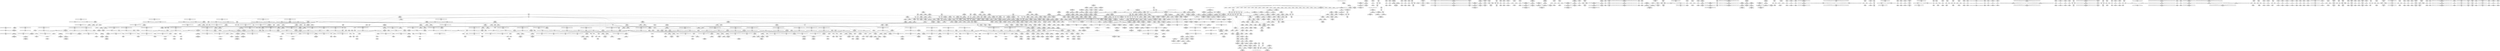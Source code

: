 digraph {
	CE0x5c408f0 [shape=record,shape=Mrecord,label="{CE0x5c408f0|current_sid:_tmp6|security/selinux/hooks.c,218}"]
	CE0x5c760f0 [shape=record,shape=Mrecord,label="{CE0x5c760f0|_ret_void,_!dbg_!27717|include/linux/rcupdate.h,245|*SummSink*}"]
	CE0x5c50730 [shape=record,shape=Mrecord,label="{CE0x5c50730|__preempt_count_add:_tmp7|./arch/x86/include/asm/preempt.h,73}"]
	CE0x5c97010 [shape=record,shape=Mrecord,label="{CE0x5c97010|GLOBAL:___llvm_gcov_ctr132|Global_var:__llvm_gcov_ctr132|*SummSink*}"]
	CE0x5c0fe40 [shape=record,shape=Mrecord,label="{CE0x5c0fe40|current_sid:_call|security/selinux/hooks.c,218|*SummSource*}"]
	CE0x5c46d70 [shape=record,shape=Mrecord,label="{CE0x5c46d70|current_sid:_tmp15|security/selinux/hooks.c,218|*SummSink*}"]
	CE0x5d3de10 [shape=record,shape=Mrecord,label="{CE0x5d3de10|__rcu_read_unlock:_tmp4|include/linux/rcupdate.h,244|*SummSink*}"]
	CE0x5c72a70 [shape=record,shape=Mrecord,label="{CE0x5c72a70|rcu_read_unlock:_tmp20|include/linux/rcupdate.h,933}"]
	CE0x5c5b580 [shape=record,shape=Mrecord,label="{CE0x5c5b580|current_sid:_tmp21|security/selinux/hooks.c,218|*SummSink*}"]
	CE0x5d527b0 [shape=record,shape=Mrecord,label="{CE0x5d527b0|__preempt_count_sub:_bb|*SummSink*}"]
	CE0x5c250c0 [shape=record,shape=Mrecord,label="{CE0x5c250c0|i64*_getelementptr_inbounds_(_11_x_i64_,_11_x_i64_*___llvm_gcov_ctr125,_i64_0,_i64_8)|*Constant*}"]
	CE0x5c00c70 [shape=record,shape=Mrecord,label="{CE0x5c00c70|i32_2|*Constant*|*SummSink*}"]
	CE0x5d1abc0 [shape=record,shape=Mrecord,label="{CE0x5d1abc0|rcu_lock_release:_tmp4|include/linux/rcupdate.h,423|*SummSink*}"]
	CE0x5d1bc20 [shape=record,shape=Mrecord,label="{CE0x5d1bc20|__rcu_read_lock:_bb|*SummSink*}"]
	CE0x5d2b1c0 [shape=record,shape=Mrecord,label="{CE0x5d2b1c0|__preempt_count_sub:_tmp2|*SummSink*}"]
	CE0x5ca7a80 [shape=record,shape=Mrecord,label="{CE0x5ca7a80|rcu_read_unlock:_do.end|*SummSink*}"]
	CE0x5ca23f0 [shape=record,shape=Mrecord,label="{CE0x5ca23f0|rcu_read_unlock:_tmp12|include/linux/rcupdate.h,933|*SummSink*}"]
	CE0x5c87300 [shape=record,shape=Mrecord,label="{CE0x5c87300|rcu_lock_acquire:_tmp|*SummSink*}"]
	CE0x5ce9f50 [shape=record,shape=Mrecord,label="{CE0x5ce9f50|rcu_lock_acquire:_tmp2|*SummSink*}"]
	CE0x5c7c7b0 [shape=record,shape=Mrecord,label="{CE0x5c7c7b0|rcu_lock_acquire:_tmp5|include/linux/rcupdate.h,418|*SummSink*}"]
	CE0x5d3df90 [shape=record,shape=Mrecord,label="{CE0x5d3df90|GLOBAL:___preempt_count|Global_var:__preempt_count}"]
	CE0x5c0a7f0 [shape=record,shape=Mrecord,label="{CE0x5c0a7f0|task_sid:_tmp}"]
	CE0x5d03df0 [shape=record,shape=Mrecord,label="{CE0x5d03df0|i64*_getelementptr_inbounds_(_4_x_i64_,_4_x_i64_*___llvm_gcov_ctr134,_i64_0,_i64_1)|*Constant*|*SummSink*}"]
	CE0x5c5c2b0 [shape=record,shape=Mrecord,label="{CE0x5c5c2b0|current_sid:_tmp22|security/selinux/hooks.c,218}"]
	CE0x5c075f0 [shape=record,shape=Mrecord,label="{CE0x5c075f0|__rcu_read_lock:_entry|*SummSink*}"]
	CE0x5c26740 [shape=record,shape=Mrecord,label="{CE0x5c26740|GLOBAL:_current_sid.__warned|Global_var:current_sid.__warned}"]
	CE0x5bf7be0 [shape=record,shape=Mrecord,label="{CE0x5bf7be0|selinux_ptrace_access_check:_call3|security/selinux/hooks.c,1946|*SummSink*}"]
	CE0x5c4fea0 [shape=record,shape=Mrecord,label="{CE0x5c4fea0|task_sid:_tmp22|security/selinux/hooks.c,208}"]
	CE0x5c8fd20 [shape=record,shape=Mrecord,label="{CE0x5c8fd20|cred_sid:_tmp2|*SummSource*}"]
	CE0x5c15860 [shape=record,shape=Mrecord,label="{CE0x5c15860|selinux_ptrace_access_check:_call7|security/selinux/hooks.c,1951}"]
	CE0x5c63660 [shape=record,shape=Mrecord,label="{CE0x5c63660|_call_void_mcount()_#3}"]
	CE0x5c690a0 [shape=record,shape=Mrecord,label="{CE0x5c690a0|task_sid:_tmp6|security/selinux/hooks.c,208|*SummSource*}"]
	CE0x5c97a60 [shape=record,shape=Mrecord,label="{CE0x5c97a60|rcu_read_unlock:_if.end}"]
	CE0x5d19eb0 [shape=record,shape=Mrecord,label="{CE0x5d19eb0|i8*_undef|*Constant*}"]
	CE0x5c02eb0 [shape=record,shape=Mrecord,label="{CE0x5c02eb0|GLOBAL:_lockdep_rcu_suspicious|*Constant*}"]
	CE0x5c71860 [shape=record,shape=Mrecord,label="{CE0x5c71860|i8*_getelementptr_inbounds_(_44_x_i8_,_44_x_i8_*_.str47,_i32_0,_i32_0)|*Constant*}"]
	CE0x5c5fca0 [shape=record,shape=Mrecord,label="{CE0x5c5fca0|current_has_perm:_call|security/selinux/hooks.c,1542|*SummSource*}"]
	CE0x5c94950 [shape=record,shape=Mrecord,label="{CE0x5c94950|_call_void_lockdep_rcu_suspicious(i8*_getelementptr_inbounds_(_25_x_i8_,_25_x_i8_*_.str45,_i32_0,_i32_0),_i32_883,_i8*_getelementptr_inbounds_(_42_x_i8_,_42_x_i8_*_.str46,_i32_0,_i32_0))_#10,_!dbg_!27728|include/linux/rcupdate.h,882}"]
	CE0x5c78710 [shape=record,shape=Mrecord,label="{CE0x5c78710|current_sid:_tmp13|security/selinux/hooks.c,218}"]
	CE0x5c10bf0 [shape=record,shape=Mrecord,label="{CE0x5c10bf0|GLOBAL:_current_has_perm|*Constant*|*SummSink*}"]
	CE0x5c1ff10 [shape=record,shape=Mrecord,label="{CE0x5c1ff10|_call_void___rcu_read_lock()_#10,_!dbg_!27710|include/linux/rcupdate.h,879|*SummSource*}"]
	CE0x5bf1690 [shape=record,shape=Mrecord,label="{CE0x5bf1690|selinux_ptrace_access_check:_tobool|security/selinux/hooks.c,1942|*SummSource*}"]
	CE0x5c7c220 [shape=record,shape=Mrecord,label="{CE0x5c7c220|task_sid:_tmp24|security/selinux/hooks.c,208}"]
	CE0x5bed960 [shape=record,shape=Mrecord,label="{CE0x5bed960|GLOBAL:_cap_ptrace_access_check|*Constant*|*SummSink*}"]
	CE0x5c5a160 [shape=record,shape=Mrecord,label="{CE0x5c5a160|rcu_read_unlock:_tmp9|include/linux/rcupdate.h,933|*SummSink*}"]
	CE0x5c5c8d0 [shape=record,shape=Mrecord,label="{CE0x5c5c8d0|current_sid:_tmp23|security/selinux/hooks.c,218|*SummSource*}"]
	CE0x5ca5370 [shape=record,shape=Mrecord,label="{CE0x5ca5370|current_sid:_tmp3}"]
	CE0x5ce6580 [shape=record,shape=Mrecord,label="{CE0x5ce6580|__rcu_read_unlock:_tmp|*SummSource*}"]
	CE0x5bfd4a0 [shape=record,shape=Mrecord,label="{CE0x5bfd4a0|i64*_getelementptr_inbounds_(_9_x_i64_,_9_x_i64_*___llvm_gcov_ctr124,_i64_0,_i64_0)|*Constant*|*SummSink*}"]
	CE0x5c2ed00 [shape=record,shape=Mrecord,label="{CE0x5c2ed00|i32_1|*Constant*}"]
	CE0x5c493e0 [shape=record,shape=Mrecord,label="{CE0x5c493e0|GLOBAL:_current_sid|*Constant*}"]
	CE0x5ca3580 [shape=record,shape=Mrecord,label="{CE0x5ca3580|i32_218|*Constant*}"]
	CE0x5c09ec0 [shape=record,shape=Mrecord,label="{CE0x5c09ec0|selinux_ptrace_access_check:_retval.0|*SummSink*}"]
	CE0x5c3fa10 [shape=record,shape=Mrecord,label="{CE0x5c3fa10|current_sid:_tmp8|security/selinux/hooks.c,218|*SummSink*}"]
	CE0x5ca5ea0 [shape=record,shape=Mrecord,label="{CE0x5ca5ea0|rcu_read_unlock:_bb|*SummSink*}"]
	CE0x5bf6a30 [shape=record,shape=Mrecord,label="{CE0x5bf6a30|VOIDTB_TE:_CE_0,4_}"]
	CE0x5c60ee0 [shape=record,shape=Mrecord,label="{CE0x5c60ee0|current_has_perm:_call1|security/selinux/hooks.c,1543|*SummSource*}"]
	CE0x5c13dd0 [shape=record,shape=Mrecord,label="{CE0x5c13dd0|selinux_ptrace_access_check:_tmp9|security/selinux/hooks.c,1945|*SummSource*}"]
	CE0x5c9d650 [shape=record,shape=Mrecord,label="{CE0x5c9d650|rcu_read_unlock:_tobool|include/linux/rcupdate.h,933}"]
	CE0x5c21620 [shape=record,shape=Mrecord,label="{CE0x5c21620|current_sid:_call4|security/selinux/hooks.c,218|*SummSink*}"]
	CE0x5d52f80 [shape=record,shape=Mrecord,label="{CE0x5d52f80|i64*_getelementptr_inbounds_(_4_x_i64_,_4_x_i64_*___llvm_gcov_ctr129,_i64_0,_i64_0)|*Constant*|*SummSource*}"]
	CE0x5d511d0 [shape=record,shape=Mrecord,label="{CE0x5d511d0|__preempt_count_sub:_tmp}"]
	CE0x5c077a0 [shape=record,shape=Mrecord,label="{CE0x5c077a0|_ret_void,_!dbg_!27717|include/linux/rcupdate.h,240|*SummSink*}"]
	CE0x5c58d80 [shape=record,shape=Mrecord,label="{CE0x5c58d80|rcu_read_unlock:_tmp8|include/linux/rcupdate.h,933|*SummSource*}"]
	CE0x5d3ac90 [shape=record,shape=Mrecord,label="{CE0x5d3ac90|__rcu_read_unlock:_bb|*SummSource*}"]
	CE0x5c14590 [shape=record,shape=Mrecord,label="{CE0x5c14590|selinux_ptrace_access_check:_tmp14|security/selinux/hooks.c,1951|*SummSink*}"]
	CE0x5d04490 [shape=record,shape=Mrecord,label="{CE0x5d04490|__rcu_read_unlock:_tmp6|include/linux/rcupdate.h,245|*SummSource*}"]
	CE0x5c5b330 [shape=record,shape=Mrecord,label="{CE0x5c5b330|current_sid:_tmp21|security/selinux/hooks.c,218}"]
	CE0x5c78bc0 [shape=record,shape=Mrecord,label="{CE0x5c78bc0|i64*_getelementptr_inbounds_(_4_x_i64_,_4_x_i64_*___llvm_gcov_ctr134,_i64_0,_i64_2)|*Constant*}"]
	CE0x5c0b690 [shape=record,shape=Mrecord,label="{CE0x5c0b690|selinux_ptrace_access_check:_bb}"]
	CE0x5ce6aa0 [shape=record,shape=Mrecord,label="{CE0x5ce6aa0|rcu_lock_acquire:_tmp}"]
	CE0x5c29460 [shape=record,shape=Mrecord,label="{CE0x5c29460|selinux_ptrace_access_check:_tmp6|security/selinux/hooks.c,1943}"]
	CE0x5bf5150 [shape=record,shape=Mrecord,label="{CE0x5bf5150|selinux_ptrace_access_check:_child|Function::selinux_ptrace_access_check&Arg::child::|*SummSink*}"]
	CE0x5ce75b0 [shape=record,shape=Mrecord,label="{CE0x5ce75b0|i64*_getelementptr_inbounds_(_4_x_i64_,_4_x_i64_*___llvm_gcov_ctr130,_i64_0,_i64_1)|*Constant*|*SummSink*}"]
	CE0x5c202f0 [shape=record,shape=Mrecord,label="{CE0x5c202f0|current_sid:_land.lhs.true|*SummSource*}"]
	CE0x5d20670 [shape=record,shape=Mrecord,label="{CE0x5d20670|_call_void_mcount()_#3|*SummSource*}"]
	CE0x5d3ad00 [shape=record,shape=Mrecord,label="{CE0x5d3ad00|__rcu_read_unlock:_bb|*SummSink*}"]
	CE0x5c8b750 [shape=record,shape=Mrecord,label="{CE0x5c8b750|_call_void___preempt_count_add(i32_1)_#10,_!dbg_!27711|include/linux/rcupdate.h,239}"]
	CE0x5c8bc40 [shape=record,shape=Mrecord,label="{CE0x5c8bc40|_call_void_rcu_read_lock()_#10,_!dbg_!27712|security/selinux/hooks.c,207}"]
	CE0x5cb2000 [shape=record,shape=Mrecord,label="{CE0x5cb2000|rcu_read_unlock:_tmp6|include/linux/rcupdate.h,933|*SummSink*}"]
	CE0x5cc52e0 [shape=record,shape=Mrecord,label="{CE0x5cc52e0|VOIDTB_TE:_CE_104,112_}"]
	CE0x5c44320 [shape=record,shape=Mrecord,label="{CE0x5c44320|current_sid:_tmp13|security/selinux/hooks.c,218}"]
	CE0x5c1a6c0 [shape=record,shape=Mrecord,label="{CE0x5c1a6c0|i64*_getelementptr_inbounds_(_4_x_i64_,_4_x_i64_*___llvm_gcov_ctr130,_i64_0,_i64_0)|*Constant*}"]
	CE0x5c63cf0 [shape=record,shape=Mrecord,label="{CE0x5c63cf0|rcu_read_lock:_tmp8|include/linux/rcupdate.h,882}"]
	CE0x5d47a60 [shape=record,shape=Mrecord,label="{CE0x5d47a60|__preempt_count_add:_tmp3|*SummSink*}"]
	CE0x5c92cb0 [shape=record,shape=Mrecord,label="{CE0x5c92cb0|rcu_read_lock:_tmp15|include/linux/rcupdate.h,882}"]
	CE0x5cc3c50 [shape=record,shape=Mrecord,label="{CE0x5cc3c50|i64_7|*Constant*}"]
	CE0x5c5d380 [shape=record,shape=Mrecord,label="{CE0x5c5d380|task_sid:_land.lhs.true2}"]
	CE0x5d1a070 [shape=record,shape=Mrecord,label="{CE0x5d1a070|i8*_undef|*Constant*|*SummSink*}"]
	CE0x5c73760 [shape=record,shape=Mrecord,label="{CE0x5c73760|rcu_read_unlock:_tmp21|include/linux/rcupdate.h,935|*SummSource*}"]
	CE0x5c1af70 [shape=record,shape=Mrecord,label="{CE0x5c1af70|selinux_ptrace_access_check:_tmp17|security/selinux/hooks.c,1952|*SummSink*}"]
	CE0x5d1b3f0 [shape=record,shape=Mrecord,label="{CE0x5d1b3f0|GLOBAL:___preempt_count|Global_var:__preempt_count|*SummSource*}"]
	CE0x5c97ba0 [shape=record,shape=Mrecord,label="{CE0x5c97ba0|i64*_getelementptr_inbounds_(_11_x_i64_,_11_x_i64_*___llvm_gcov_ctr132,_i64_0,_i64_0)|*Constant*|*SummSink*}"]
	CE0x5ca9390 [shape=record,shape=Mrecord,label="{CE0x5ca9390|current_sid:_call4|security/selinux/hooks.c,218}"]
	CE0x5c0d830 [shape=record,shape=Mrecord,label="{CE0x5c0d830|current_sid:_tmp16|security/selinux/hooks.c,218|*SummSource*}"]
	CE0x5c554c0 [shape=record,shape=Mrecord,label="{CE0x5c554c0|i64*_getelementptr_inbounds_(_13_x_i64_,_13_x_i64_*___llvm_gcov_ctr126,_i64_0,_i64_10)|*Constant*|*SummSink*}"]
	CE0x5c56790 [shape=record,shape=Mrecord,label="{CE0x5c56790|cred_sid:_cred|Function::cred_sid&Arg::cred::|*SummSource*}"]
	CE0x5c4bc70 [shape=record,shape=Mrecord,label="{CE0x5c4bc70|task_sid:_tmp2|*SummSink*}"]
	CE0x5c0d6b0 [shape=record,shape=Mrecord,label="{CE0x5c0d6b0|current_sid:_tmp16|security/selinux/hooks.c,218}"]
	CE0x5c79d60 [shape=record,shape=Mrecord,label="{CE0x5c79d60|current_sid:_tmp12|security/selinux/hooks.c,218}"]
	CE0x5c80310 [shape=record,shape=Mrecord,label="{CE0x5c80310|task_sid:_land.lhs.true}"]
	CE0x5c03ef0 [shape=record,shape=Mrecord,label="{CE0x5c03ef0|i64_5|*Constant*|*SummSink*}"]
	CE0x5c42570 [shape=record,shape=Mrecord,label="{CE0x5c42570|rcu_read_lock:_tmp11|include/linux/rcupdate.h,882|*SummSink*}"]
	CE0x5cb5120 [shape=record,shape=Mrecord,label="{CE0x5cb5120|rcu_read_lock:_tmp10|include/linux/rcupdate.h,882|*SummSource*}"]
	CE0x5cae2a0 [shape=record,shape=Mrecord,label="{CE0x5cae2a0|i64*_getelementptr_inbounds_(_4_x_i64_,_4_x_i64_*___llvm_gcov_ctr128,_i64_0,_i64_2)|*Constant*}"]
	CE0x5bff0a0 [shape=record,shape=Mrecord,label="{CE0x5bff0a0|task_sid:_tmp15|security/selinux/hooks.c,208|*SummSource*}"]
	CE0x5d1ff80 [shape=record,shape=Mrecord,label="{CE0x5d1ff80|_ret_void,_!dbg_!27720|./arch/x86/include/asm/preempt.h,78}"]
	CE0x5d09080 [shape=record,shape=Mrecord,label="{CE0x5d09080|i64*_getelementptr_inbounds_(_4_x_i64_,_4_x_i64_*___llvm_gcov_ctr133,_i64_0,_i64_3)|*Constant*|*SummSink*}"]
	CE0x5c0a8d0 [shape=record,shape=Mrecord,label="{CE0x5c0a8d0|task_sid:_tmp|*SummSource*}"]
	CE0x5c22130 [shape=record,shape=Mrecord,label="{CE0x5c22130|_ret_%struct.task_struct*_%tmp4,_!dbg_!27714|./arch/x86/include/asm/current.h,14}"]
	CE0x5c718d0 [shape=record,shape=Mrecord,label="{CE0x5c718d0|i8*_getelementptr_inbounds_(_44_x_i8_,_44_x_i8_*_.str47,_i32_0,_i32_0)|*Constant*|*SummSource*}"]
	CE0x5c264b0 [shape=record,shape=Mrecord,label="{CE0x5c264b0|current_sid:_tmp7|security/selinux/hooks.c,218|*SummSink*}"]
	CE0x5c973b0 [shape=record,shape=Mrecord,label="{CE0x5c973b0|rcu_read_lock:_land.lhs.true|*SummSink*}"]
	CE0x5c9d100 [shape=record,shape=Mrecord,label="{CE0x5c9d100|GLOBAL:___llvm_gcov_ctr132|Global_var:__llvm_gcov_ctr132|*SummSource*}"]
	CE0x5c018c0 [shape=record,shape=Mrecord,label="{CE0x5c018c0|selinux_ptrace_access_check:_call5|security/selinux/hooks.c,1948|*SummSource*}"]
	CE0x5c1a1c0 [shape=record,shape=Mrecord,label="{CE0x5c1a1c0|i64*_getelementptr_inbounds_(_4_x_i64_,_4_x_i64_*___llvm_gcov_ctr134,_i64_0,_i64_3)|*Constant*}"]
	CE0x5c7edb0 [shape=record,shape=Mrecord,label="{CE0x5c7edb0|current_sid:_tmp2}"]
	CE0x5caece0 [shape=record,shape=Mrecord,label="{CE0x5caece0|rcu_read_lock:_tmp19|include/linux/rcupdate.h,882|*SummSource*}"]
	CE0x5c8c5e0 [shape=record,shape=Mrecord,label="{CE0x5c8c5e0|i64*_getelementptr_inbounds_(_4_x_i64_,_4_x_i64_*___llvm_gcov_ctr128,_i64_0,_i64_3)|*Constant*|*SummSink*}"]
	CE0x5c7cb60 [shape=record,shape=Mrecord,label="{CE0x5c7cb60|task_sid:_call3|security/selinux/hooks.c,208}"]
	CE0x5cb7a80 [shape=record,shape=Mrecord,label="{CE0x5cb7a80|rcu_read_lock:_tmp4|include/linux/rcupdate.h,882|*SummSink*}"]
	CE0x5c18300 [shape=record,shape=Mrecord,label="{CE0x5c18300|i16_6|*Constant*}"]
	CE0x5c218c0 [shape=record,shape=Mrecord,label="{CE0x5c218c0|GLOBAL:_get_current|*Constant*}"]
	CE0x5c73af0 [shape=record,shape=Mrecord,label="{CE0x5c73af0|_call_void_rcu_lock_release(%struct.lockdep_map*_rcu_lock_map)_#10,_!dbg_!27733|include/linux/rcupdate.h,935}"]
	CE0x5c42e30 [shape=record,shape=Mrecord,label="{CE0x5c42e30|current_sid:_tmp2}"]
	CE0x5c9c760 [shape=record,shape=Mrecord,label="{CE0x5c9c760|__rcu_read_lock:_tmp}"]
	CE0x5c737d0 [shape=record,shape=Mrecord,label="{CE0x5c737d0|rcu_read_unlock:_tmp21|include/linux/rcupdate.h,935|*SummSink*}"]
	CE0x5ce98e0 [shape=record,shape=Mrecord,label="{CE0x5ce98e0|rcu_lock_release:_tmp2|*SummSink*}"]
	CE0x5c15600 [shape=record,shape=Mrecord,label="{CE0x5c15600|avc_has_perm:_tsid|Function::avc_has_perm&Arg::tsid::|*SummSink*}"]
	CE0x5c99f90 [shape=record,shape=Mrecord,label="{CE0x5c99f90|rcu_read_lock:_bb|*SummSource*}"]
	CE0x5c14ef0 [shape=record,shape=Mrecord,label="{CE0x5c14ef0|selinux_ptrace_access_check:_tmp15|security/selinux/hooks.c,1951|*SummSource*}"]
	CE0x5c8d870 [shape=record,shape=Mrecord,label="{CE0x5c8d870|GLOBAL:___preempt_count_add|*Constant*|*SummSource*}"]
	CE0x5c0acd0 [shape=record,shape=Mrecord,label="{CE0x5c0acd0|i64_5|*Constant*|*SummSource*}"]
	CE0x5c09960 [shape=record,shape=Mrecord,label="{CE0x5c09960|i64*_getelementptr_inbounds_(_11_x_i64_,_11_x_i64_*___llvm_gcov_ctr125,_i64_0,_i64_9)|*Constant*}"]
	CE0x5ce7ac0 [shape=record,shape=Mrecord,label="{CE0x5ce7ac0|task_sid:_tmp19|security/selinux/hooks.c,208}"]
	CE0x5d1bf00 [shape=record,shape=Mrecord,label="{CE0x5d1bf00|_call_void_lock_acquire(%struct.lockdep_map*_%map,_i32_0,_i32_0,_i32_2,_i32_0,_%struct.lockdep_map*_null,_i64_ptrtoint_(i8*_blockaddress(_rcu_lock_acquire,_%__here)_to_i64))_#10,_!dbg_!27716|include/linux/rcupdate.h,418|*SummSink*}"]
	CE0x5c1e7d0 [shape=record,shape=Mrecord,label="{CE0x5c1e7d0|i32_77|*Constant*}"]
	CE0x5d21070 [shape=record,shape=Mrecord,label="{CE0x5d21070|i64*_getelementptr_inbounds_(_4_x_i64_,_4_x_i64_*___llvm_gcov_ctr135,_i64_0,_i64_3)|*Constant*|*SummSource*}"]
	CE0x5c21dd0 [shape=record,shape=Mrecord,label="{CE0x5c21dd0|get_current:_entry|*SummSource*}"]
	CE0x5c66a00 [shape=record,shape=Mrecord,label="{CE0x5c66a00|rcu_read_lock:_entry}"]
	CE0x5d21160 [shape=record,shape=Mrecord,label="{CE0x5d21160|__preempt_count_sub:_tmp6|./arch/x86/include/asm/preempt.h,78}"]
	CE0x5c11b10 [shape=record,shape=Mrecord,label="{CE0x5c11b10|avc_has_perm:_auditdata|Function::avc_has_perm&Arg::auditdata::|*SummSink*}"]
	CE0x5c4acf0 [shape=record,shape=Mrecord,label="{CE0x5c4acf0|current_sid:_tmp}"]
	CE0x5d07720 [shape=record,shape=Mrecord,label="{CE0x5d07720|i64*_getelementptr_inbounds_(_4_x_i64_,_4_x_i64_*___llvm_gcov_ctr133,_i64_0,_i64_3)|*Constant*}"]
	CE0x5c793f0 [shape=record,shape=Mrecord,label="{CE0x5c793f0|i64*_getelementptr_inbounds_(_4_x_i64_,_4_x_i64_*___llvm_gcov_ctr133,_i64_0,_i64_1)|*Constant*}"]
	CE0x5c8f190 [shape=record,shape=Mrecord,label="{CE0x5c8f190|__rcu_read_lock:_tmp2}"]
	CE0x5c1acf0 [shape=record,shape=Mrecord,label="{CE0x5c1acf0|selinux_ptrace_access_check:_tmp16|security/selinux/hooks.c,1952|*SummSource*}"]
	CE0x5c3ffe0 [shape=record,shape=Mrecord,label="{CE0x5c3ffe0|current_sid:_call|security/selinux/hooks.c,218|*SummSink*}"]
	CE0x5c4e780 [shape=record,shape=Mrecord,label="{CE0x5c4e780|current_sid:_tmp14|security/selinux/hooks.c,218|*SummSource*}"]
	CE0x5c816d0 [shape=record,shape=Mrecord,label="{CE0x5c816d0|__rcu_read_lock:_tmp5|include/linux/rcupdate.h,239|*SummSource*}"]
	CE0x5cb9600 [shape=record,shape=Mrecord,label="{CE0x5cb9600|cred_sid:_tmp3}"]
	CE0x5c55fd0 [shape=record,shape=Mrecord,label="{CE0x5c55fd0|GLOBAL:_cred_sid|*Constant*}"]
	CE0x5cc5120 [shape=record,shape=Mrecord,label="{CE0x5cc5120|VOIDTB_TE:_CE_88,89_}"]
	CE0x5c1fe20 [shape=record,shape=Mrecord,label="{CE0x5c1fe20|current_sid:_tmp5|security/selinux/hooks.c,218|*SummSink*}"]
	CE0x5c03020 [shape=record,shape=Mrecord,label="{CE0x5c03020|i8*_getelementptr_inbounds_(_25_x_i8_,_25_x_i8_*_.str3,_i32_0,_i32_0)|*Constant*}"]
	CE0x5c55720 [shape=record,shape=Mrecord,label="{CE0x5c55720|task_sid:_tmp23|security/selinux/hooks.c,208}"]
	CE0x5bf1cc0 [shape=record,shape=Mrecord,label="{CE0x5bf1cc0|_call_void_mcount()_#3|*SummSource*}"]
	CE0x5c8c340 [shape=record,shape=Mrecord,label="{CE0x5c8c340|_call_void_mcount()_#3}"]
	CE0x5c6b760 [shape=record,shape=Mrecord,label="{CE0x5c6b760|GLOBAL:_task_sid.__warned|Global_var:task_sid.__warned|*SummSource*}"]
	CE0x5d09530 [shape=record,shape=Mrecord,label="{CE0x5d09530|__rcu_read_unlock:_do.body|*SummSink*}"]
	CE0x5cc20c0 [shape=record,shape=Mrecord,label="{CE0x5cc20c0|_ret_void,_!dbg_!27717|include/linux/rcupdate.h,419|*SummSource*}"]
	CE0x5cae680 [shape=record,shape=Mrecord,label="{CE0x5cae680|i32_883|*Constant*|*SummSource*}"]
	CE0x5d097d0 [shape=record,shape=Mrecord,label="{CE0x5d097d0|rcu_lock_release:_tmp7|*SummSource*}"]
	CE0x5c474e0 [shape=record,shape=Mrecord,label="{CE0x5c474e0|i64*_getelementptr_inbounds_(_11_x_i64_,_11_x_i64_*___llvm_gcov_ctr125,_i64_0,_i64_1)|*Constant*}"]
	CE0x5bf4150 [shape=record,shape=Mrecord,label="{CE0x5bf4150|i64*_getelementptr_inbounds_(_2_x_i64_,_2_x_i64_*___llvm_gcov_ctr136,_i64_0,_i64_1)|*Constant*|*SummSink*}"]
	CE0x5c7fa30 [shape=record,shape=Mrecord,label="{CE0x5c7fa30|_call_void_asm_addl_$1,_%gs:$0_,_*m,ri,*m,_dirflag_,_fpsr_,_flags_(i32*___preempt_count,_i32_%val,_i32*___preempt_count)_#3,_!dbg_!27714,_!srcloc_!27717|./arch/x86/include/asm/preempt.h,72|*SummSink*}"]
	CE0x5c76760 [shape=record,shape=Mrecord,label="{CE0x5c76760|current_sid:_land.lhs.true}"]
	CE0x5bfd5e0 [shape=record,shape=Mrecord,label="{CE0x5bfd5e0|get_current:_tmp1}"]
	CE0x5c60110 [shape=record,shape=Mrecord,label="{CE0x5c60110|_call_void_rcu_read_lock()_#10,_!dbg_!27712|security/selinux/hooks.c,207}"]
	CE0x5c73370 [shape=record,shape=Mrecord,label="{CE0x5c73370|rcu_read_unlock:_tmp21|include/linux/rcupdate.h,935}"]
	CE0x5ce6140 [shape=record,shape=Mrecord,label="{CE0x5ce6140|i64_3|*Constant*}"]
	CE0x5cc57d0 [shape=record,shape=Mrecord,label="{CE0x5cc57d0|VOIDTB_TE:_CE_160,168_}"]
	CE0x5bf6440 [shape=record,shape=Mrecord,label="{CE0x5bf6440|selinux_ptrace_access_check:_tmp11|security/selinux/hooks.c,1945|*SummSink*}"]
	CE0x5bf8d70 [shape=record,shape=Mrecord,label="{CE0x5bf8d70|avc_has_perm:_requested|Function::avc_has_perm&Arg::requested::}"]
	CE0x5c6ba60 [shape=record,shape=Mrecord,label="{CE0x5c6ba60|rcu_lock_acquire:_map|Function::rcu_lock_acquire&Arg::map::|*SummSource*}"]
	CE0x5c89d00 [shape=record,shape=Mrecord,label="{CE0x5c89d00|_call_void_rcu_read_unlock()_#10,_!dbg_!27748|security/selinux/hooks.c,209}"]
	CE0x5c8de60 [shape=record,shape=Mrecord,label="{CE0x5c8de60|__rcu_read_lock:_tmp5|include/linux/rcupdate.h,239|*SummSink*}"]
	CE0x5d040c0 [shape=record,shape=Mrecord,label="{CE0x5d040c0|__rcu_read_unlock:_tmp|*SummSink*}"]
	CE0x5c78dd0 [shape=record,shape=Mrecord,label="{CE0x5c78dd0|i64*_getelementptr_inbounds_(_4_x_i64_,_4_x_i64_*___llvm_gcov_ctr128,_i64_0,_i64_0)|*Constant*|*SummSink*}"]
	CE0x5c42160 [shape=record,shape=Mrecord,label="{CE0x5c42160|current_sid:_tmp19|security/selinux/hooks.c,218|*SummSource*}"]
	CE0x5c63400 [shape=record,shape=Mrecord,label="{CE0x5c63400|_ret_void,_!dbg_!27717|include/linux/rcupdate.h,240}"]
	CE0x5cb7290 [shape=record,shape=Mrecord,label="{CE0x5cb7290|i64_3|*Constant*}"]
	CE0x5c45430 [shape=record,shape=Mrecord,label="{CE0x5c45430|current_sid:_tmp19|security/selinux/hooks.c,218|*SummSink*}"]
	CE0x5c4c790 [shape=record,shape=Mrecord,label="{CE0x5c4c790|current_sid:_tobool1|security/selinux/hooks.c,218|*SummSink*}"]
	CE0x5c44dd0 [shape=record,shape=Mrecord,label="{CE0x5c44dd0|current_sid:_tmp19|security/selinux/hooks.c,218}"]
	CE0x5c76860 [shape=record,shape=Mrecord,label="{CE0x5c76860|_ret_void,_!dbg_!27717|include/linux/rcupdate.h,245}"]
	CE0x5c652d0 [shape=record,shape=Mrecord,label="{CE0x5c652d0|i64*_getelementptr_inbounds_(_13_x_i64_,_13_x_i64_*___llvm_gcov_ctr126,_i64_0,_i64_0)|*Constant*}"]
	CE0x5ca9470 [shape=record,shape=Mrecord,label="{CE0x5ca9470|rcu_read_unlock:_tmp11|include/linux/rcupdate.h,933}"]
	CE0x5c412a0 [shape=record,shape=Mrecord,label="{CE0x5c412a0|current_sid:_tmp3|*SummSource*}"]
	CE0x5cc1bb0 [shape=record,shape=Mrecord,label="{CE0x5cc1bb0|current_sid:_tmp16|security/selinux/hooks.c,218}"]
	CE0x5c10f90 [shape=record,shape=Mrecord,label="{CE0x5c10f90|current_has_perm:_perms|Function::current_has_perm&Arg::perms::|*SummSink*}"]
	CE0x5c58aa0 [shape=record,shape=Mrecord,label="{CE0x5c58aa0|rcu_read_lock:_tmp|*SummSource*}"]
	CE0x5ca9710 [shape=record,shape=Mrecord,label="{CE0x5ca9710|rcu_read_unlock:_tmp11|include/linux/rcupdate.h,933|*SummSink*}"]
	CE0x5ca40a0 [shape=record,shape=Mrecord,label="{CE0x5ca40a0|i64*_getelementptr_inbounds_(_4_x_i64_,_4_x_i64_*___llvm_gcov_ctr128,_i64_0,_i64_2)|*Constant*|*SummSource*}"]
	CE0x5c227d0 [shape=record,shape=Mrecord,label="{CE0x5c227d0|current_sid:_cred|security/selinux/hooks.c,218}"]
	CE0x5c24210 [shape=record,shape=Mrecord,label="{CE0x5c24210|current_has_perm:_tmp1|*SummSource*}"]
	CE0x5bf76d0 [shape=record,shape=Mrecord,label="{CE0x5bf76d0|task_sid:_if.then|*SummSink*}"]
	CE0x5c0cfb0 [shape=record,shape=Mrecord,label="{CE0x5c0cfb0|i64_2|*Constant*|*SummSink*}"]
	CE0x5ce9ee0 [shape=record,shape=Mrecord,label="{CE0x5ce9ee0|rcu_lock_acquire:_tmp2|*SummSource*}"]
	CE0x5c1e720 [shape=record,shape=Mrecord,label="{CE0x5c1e720|current_sid:_land.lhs.true2|*SummSink*}"]
	CE0x5c97590 [shape=record,shape=Mrecord,label="{CE0x5c97590|rcu_read_lock:_if.then|*SummSink*}"]
	CE0x5c15ba0 [shape=record,shape=Mrecord,label="{CE0x5c15ba0|selinux_ptrace_access_check:_call7|security/selinux/hooks.c,1951|*SummSink*}"]
	CE0x5ce9870 [shape=record,shape=Mrecord,label="{CE0x5ce9870|rcu_lock_release:_tmp2|*SummSource*}"]
	CE0x5bfbdb0 [shape=record,shape=Mrecord,label="{CE0x5bfbdb0|selinux_ptrace_access_check:_tmp2|security/selinux/hooks.c,1942|*SummSink*}"]
	CE0x5c56a90 [shape=record,shape=Mrecord,label="{CE0x5c56a90|_ret_i32_%tmp6,_!dbg_!27716|security/selinux/hooks.c,197}"]
	CE0x5c64660 [shape=record,shape=Mrecord,label="{CE0x5c64660|i64_6|*Constant*}"]
	CE0x5c41020 [shape=record,shape=Mrecord,label="{CE0x5c41020|current_sid:_tmp2|*SummSink*}"]
	CE0x5c759c0 [shape=record,shape=Mrecord,label="{CE0x5c759c0|_call_void___rcu_read_unlock()_#10,_!dbg_!27734|include/linux/rcupdate.h,937}"]
	CE0x5be6bf0 [shape=record,shape=Mrecord,label="{CE0x5be6bf0|selinux_ptrace_access_check:_if.end}"]
	CE0x5bf8e10 [shape=record,shape=Mrecord,label="{CE0x5bf8e10|avc_has_perm:_requested|Function::avc_has_perm&Arg::requested::|*SummSource*}"]
	CE0x5c73640 [shape=record,shape=Mrecord,label="{CE0x5c73640|i64*_getelementptr_inbounds_(_11_x_i64_,_11_x_i64_*___llvm_gcov_ctr132,_i64_0,_i64_10)|*Constant*|*SummSource*}"]
	CE0x5c8a9e0 [shape=record,shape=Mrecord,label="{CE0x5c8a9e0|__rcu_read_lock:_do.end|*SummSource*}"]
	CE0x5c8f200 [shape=record,shape=Mrecord,label="{CE0x5c8f200|__rcu_read_lock:_tmp2|*SummSource*}"]
	CE0x5c775e0 [shape=record,shape=Mrecord,label="{CE0x5c775e0|task_sid:_tmp1}"]
	CE0x5c6d2c0 [shape=record,shape=Mrecord,label="{CE0x5c6d2c0|avc_has_perm:_requested|Function::avc_has_perm&Arg::requested::}"]
	CE0x5c77c10 [shape=record,shape=Mrecord,label="{CE0x5c77c10|_call_void_asm_sideeffect_,_memory_,_dirflag_,_fpsr_,_flags_()_#3,_!dbg_!27714,_!srcloc_!27715|include/linux/rcupdate.h,239|*SummSource*}"]
	CE0x5d1ef10 [shape=record,shape=Mrecord,label="{CE0x5d1ef10|i64*_getelementptr_inbounds_(_4_x_i64_,_4_x_i64_*___llvm_gcov_ctr129,_i64_0,_i64_3)|*Constant*|*SummSource*}"]
	CE0x5c5cfe0 [shape=record,shape=Mrecord,label="{CE0x5c5cfe0|current_sid:_sid|security/selinux/hooks.c,220}"]
	CE0x5bff500 [shape=record,shape=Mrecord,label="{CE0x5bff500|i32_(i32,_i32,_i16,_i32,_%struct.common_audit_data*)*_bitcast_(i32_(i32,_i32,_i16,_i32,_%struct.common_audit_data.495*)*_avc_has_perm_to_i32_(i32,_i32,_i16,_i32,_%struct.common_audit_data*)*)|*Constant*}"]
	CE0x5c76c90 [shape=record,shape=Mrecord,label="{CE0x5c76c90|_ret_void,_!dbg_!27717|include/linux/rcupdate.h,245|*SummSource*}"]
	CE0x5bf4e50 [shape=record,shape=Mrecord,label="{CE0x5bf4e50|current_sid:_do.end|*SummSink*}"]
	CE0x5c5dcc0 [shape=record,shape=Mrecord,label="{CE0x5c5dcc0|current_sid:_tmp24|security/selinux/hooks.c,220}"]
	CE0x5cb1cf0 [shape=record,shape=Mrecord,label="{CE0x5cb1cf0|rcu_read_unlock:_land.lhs.true2}"]
	CE0x5c6f030 [shape=record,shape=Mrecord,label="{CE0x5c6f030|%struct.common_audit_data*_null|*Constant*}"]
	CE0x5d45370 [shape=record,shape=Mrecord,label="{CE0x5d45370|__preempt_count_sub:_tmp3|*SummSource*}"]
	CE0x5c00b00 [shape=record,shape=Mrecord,label="{CE0x5c00b00|i32_2|*Constant*|*SummSource*}"]
	CE0x5ce7620 [shape=record,shape=Mrecord,label="{CE0x5ce7620|rcu_lock_acquire:_tmp1}"]
	CE0x5bf2190 [shape=record,shape=Mrecord,label="{CE0x5bf2190|COLLAPSED:_GCMRE___llvm_gcov_ctr124_internal_global_9_x_i64_zeroinitializer:_elem_0:default:}"]
	CE0x5c713a0 [shape=record,shape=Mrecord,label="{CE0x5c713a0|i32_934|*Constant*|*SummSink*}"]
	CE0x5c089f0 [shape=record,shape=Mrecord,label="{CE0x5c089f0|i8*_getelementptr_inbounds_(_45_x_i8_,_45_x_i8_*_.str12,_i32_0,_i32_0)|*Constant*}"]
	CE0x5c7b850 [shape=record,shape=Mrecord,label="{CE0x5c7b850|rcu_lock_acquire:_bb|*SummSource*}"]
	CE0x5bf3a80 [shape=record,shape=Mrecord,label="{CE0x5bf3a80|selinux_ptrace_access_check:_tobool1|security/selinux/hooks.c,1945|*SummSource*}"]
	CE0x5c97620 [shape=record,shape=Mrecord,label="{CE0x5c97620|rcu_read_lock:_do.end|*SummSource*}"]
	CE0x5ca4520 [shape=record,shape=Mrecord,label="{CE0x5ca4520|i64*_getelementptr_inbounds_(_11_x_i64_,_11_x_i64_*___llvm_gcov_ctr132,_i64_0,_i64_1)|*Constant*|*SummSink*}"]
	CE0x5cc3ff0 [shape=record,shape=Mrecord,label="{CE0x5cc3ff0|rcu_read_lock:_tmp13|include/linux/rcupdate.h,882|*SummSink*}"]
	CE0x5c1a060 [shape=record,shape=Mrecord,label="{CE0x5c1a060|_ret_void,_!dbg_!27720|./arch/x86/include/asm/preempt.h,78|*SummSink*}"]
	CE0x5d048d0 [shape=record,shape=Mrecord,label="{CE0x5d048d0|__preempt_count_add:_do.body}"]
	CE0x5c71ff0 [shape=record,shape=Mrecord,label="{CE0x5c71ff0|i64*_getelementptr_inbounds_(_11_x_i64_,_11_x_i64_*___llvm_gcov_ctr132,_i64_0,_i64_9)|*Constant*|*SummSink*}"]
	CE0x5d07f70 [shape=record,shape=Mrecord,label="{CE0x5d07f70|i32_1|*Constant*}"]
	CE0x5d045f0 [shape=record,shape=Mrecord,label="{CE0x5d045f0|__rcu_read_unlock:_tmp6|include/linux/rcupdate.h,245|*SummSink*}"]
	CE0x5ca70f0 [shape=record,shape=Mrecord,label="{CE0x5ca70f0|i64*_getelementptr_inbounds_(_11_x_i64_,_11_x_i64_*___llvm_gcov_ctr132,_i64_0,_i64_1)|*Constant*}"]
	CE0x5cb8c60 [shape=record,shape=Mrecord,label="{CE0x5cb8c60|rcu_read_unlock:_tmp9|include/linux/rcupdate.h,933}"]
	CE0x5c76080 [shape=record,shape=Mrecord,label="{CE0x5c76080|GLOBAL:___rcu_read_unlock|*Constant*|*SummSink*}"]
	CE0x5c04130 [shape=record,shape=Mrecord,label="{CE0x5c04130|selinux_ptrace_access_check:_tmp8|security/selinux/hooks.c,1945|*SummSink*}"]
	CE0x5d07100 [shape=record,shape=Mrecord,label="{CE0x5d07100|rcu_lock_release:_tmp5|include/linux/rcupdate.h,423|*SummSource*}"]
	CE0x5c1c680 [shape=record,shape=Mrecord,label="{CE0x5c1c680|i64*_getelementptr_inbounds_(_13_x_i64_,_13_x_i64_*___llvm_gcov_ctr126,_i64_0,_i64_12)|*Constant*}"]
	CE0x5c23b50 [shape=record,shape=Mrecord,label="{CE0x5c23b50|i8*_getelementptr_inbounds_(_41_x_i8_,_41_x_i8_*_.str44,_i32_0,_i32_0)|*Constant*|*SummSource*}"]
	CE0x5c67760 [shape=record,shape=Mrecord,label="{CE0x5c67760|task_sid:_tmp19|security/selinux/hooks.c,208}"]
	CE0x5d3e520 [shape=record,shape=Mrecord,label="{CE0x5d3e520|__preempt_count_add:_tmp3}"]
	CE0x5c904e0 [shape=record,shape=Mrecord,label="{CE0x5c904e0|get_current:_tmp2|*SummSource*}"]
	CE0x5ca0b70 [shape=record,shape=Mrecord,label="{CE0x5ca0b70|i64*_getelementptr_inbounds_(_13_x_i64_,_13_x_i64_*___llvm_gcov_ctr126,_i64_0,_i64_10)|*Constant*}"]
	CE0x5c152f0 [shape=record,shape=Mrecord,label="{CE0x5c152f0|avc_has_perm:_tclass|Function::avc_has_perm&Arg::tclass::}"]
	CE0x5c7faa0 [shape=record,shape=Mrecord,label="{CE0x5c7faa0|_call_void_asm_addl_$1,_%gs:$0_,_*m,ri,*m,_dirflag_,_fpsr_,_flags_(i32*___preempt_count,_i32_%val,_i32*___preempt_count)_#3,_!dbg_!27714,_!srcloc_!27717|./arch/x86/include/asm/preempt.h,72|*SummSource*}"]
	CE0x5c24b10 [shape=record,shape=Mrecord,label="{CE0x5c24b10|task_sid:_call3|security/selinux/hooks.c,208|*SummSource*}"]
	CE0x5ce8a10 [shape=record,shape=Mrecord,label="{CE0x5ce8a10|task_sid:_call7|security/selinux/hooks.c,208}"]
	CE0x5c699e0 [shape=record,shape=Mrecord,label="{CE0x5c699e0|4:_i32,_:_CRE_4,8_|*MultipleSource*|security/selinux/hooks.c,196|security/selinux/hooks.c,197|*LoadInst*|security/selinux/hooks.c,196}"]
	CE0x5c23c00 [shape=record,shape=Mrecord,label="{CE0x5c23c00|i8*_getelementptr_inbounds_(_41_x_i8_,_41_x_i8_*_.str44,_i32_0,_i32_0)|*Constant*|*SummSink*}"]
	CE0x5c56330 [shape=record,shape=Mrecord,label="{CE0x5c56330|cred_sid:_entry}"]
	CE0x5c0e680 [shape=record,shape=Mrecord,label="{CE0x5c0e680|selinux_ptrace_access_check:_tmp4|security/selinux/hooks.c,1942|*SummSink*}"]
	CE0x5cc3070 [shape=record,shape=Mrecord,label="{CE0x5cc3070|i32_0|*Constant*}"]
	CE0x5ca9880 [shape=record,shape=Mrecord,label="{CE0x5ca9880|__preempt_count_add:_val|Function::__preempt_count_add&Arg::val::|*SummSink*}"]
	CE0x5cb4b70 [shape=record,shape=Mrecord,label="{CE0x5cb4b70|i64*_getelementptr_inbounds_(_11_x_i64_,_11_x_i64_*___llvm_gcov_ctr127,_i64_0,_i64_0)|*Constant*|*SummSource*}"]
	CE0x5c0b5b0 [shape=record,shape=Mrecord,label="{CE0x5c0b5b0|GLOBAL:___llvm_gcov_ctr124|Global_var:__llvm_gcov_ctr124}"]
	CE0x5c07230 [shape=record,shape=Mrecord,label="{CE0x5c07230|task_sid:_tmp23|security/selinux/hooks.c,208|*SummSink*}"]
	CE0x5bf1a00 [shape=record,shape=Mrecord,label="{CE0x5bf1a00|selinux_ptrace_access_check:_tobool|security/selinux/hooks.c,1942}"]
	CE0x5bfaff0 [shape=record,shape=Mrecord,label="{CE0x5bfaff0|task_sid:_tmp1|*SummSource*}"]
	CE0x5ca1490 [shape=record,shape=Mrecord,label="{CE0x5ca1490|__rcu_read_unlock:_tmp1|*SummSource*}"]
	CE0x5c0a640 [shape=record,shape=Mrecord,label="{CE0x5c0a640|i64*_getelementptr_inbounds_(_13_x_i64_,_13_x_i64_*___llvm_gcov_ctr126,_i64_0,_i64_0)|*Constant*|*SummSource*}"]
	CE0x5c8cb20 [shape=record,shape=Mrecord,label="{CE0x5c8cb20|task_sid:_tmp26|security/selinux/hooks.c,208}"]
	CE0x5c418e0 [shape=record,shape=Mrecord,label="{CE0x5c418e0|current_sid:_if.then|*SummSource*}"]
	CE0x5c637e0 [shape=record,shape=Mrecord,label="{CE0x5c637e0|_call_void_mcount()_#3|*SummSink*}"]
	CE0x5d502b0 [shape=record,shape=Mrecord,label="{CE0x5d502b0|__preempt_count_sub:_tmp3|*SummSink*}"]
	CE0x5c75ed0 [shape=record,shape=Mrecord,label="{CE0x5c75ed0|GLOBAL:___rcu_read_unlock|*Constant*|*SummSource*}"]
	CE0x5c69870 [shape=record,shape=Mrecord,label="{CE0x5c69870|i64*_getelementptr_inbounds_(_13_x_i64_,_13_x_i64_*___llvm_gcov_ctr126,_i64_0,_i64_1)|*Constant*}"]
	CE0x5c8adc0 [shape=record,shape=Mrecord,label="{CE0x5c8adc0|__rcu_read_unlock:_tmp5|include/linux/rcupdate.h,244}"]
	CE0x5c92240 [shape=record,shape=Mrecord,label="{CE0x5c92240|rcu_read_unlock:_tmp14|include/linux/rcupdate.h,933|*SummSource*}"]
	CE0x5bf0550 [shape=record,shape=Mrecord,label="{CE0x5bf0550|i64_1|*Constant*|*SummSource*}"]
	CE0x5cc1c20 [shape=record,shape=Mrecord,label="{CE0x5cc1c20|i64*_getelementptr_inbounds_(_11_x_i64_,_11_x_i64_*___llvm_gcov_ctr125,_i64_0,_i64_8)|*Constant*}"]
	CE0x5c56520 [shape=record,shape=Mrecord,label="{CE0x5c56520|cred_sid:_entry|*SummSink*}"]
	CE0x5c24310 [shape=record,shape=Mrecord,label="{CE0x5c24310|current_has_perm:_tmp1|*SummSink*}"]
	CE0x5c4cc40 [shape=record,shape=Mrecord,label="{CE0x5c4cc40|task_sid:_tmp11|security/selinux/hooks.c,208}"]
	CE0x5cbf390 [shape=record,shape=Mrecord,label="{CE0x5cbf390|rcu_read_unlock:_tmp6|include/linux/rcupdate.h,933}"]
	CE0x5c99a10 [shape=record,shape=Mrecord,label="{CE0x5c99a10|rcu_read_lock:_if.end}"]
	CE0x5c6bd60 [shape=record,shape=Mrecord,label="{CE0x5c6bd60|GLOBAL:_rcu_lock_map|Global_var:rcu_lock_map}"]
	CE0x5c5fff0 [shape=record,shape=Mrecord,label="{CE0x5c5fff0|current_sid:_entry}"]
	CE0x5c1d420 [shape=record,shape=Mrecord,label="{CE0x5c1d420|current_sid:_tmp7|security/selinux/hooks.c,218}"]
	CE0x5be55c0 [shape=record,shape=Mrecord,label="{CE0x5be55c0|task_sid:_if.end|*SummSource*}"]
	CE0x5c90550 [shape=record,shape=Mrecord,label="{CE0x5c90550|get_current:_tmp2|*SummSink*}"]
	CE0x5bfc1f0 [shape=record,shape=Mrecord,label="{CE0x5bfc1f0|current_has_perm:_tsk|Function::current_has_perm&Arg::tsk::|*SummSource*}"]
	CE0x5c40120 [shape=record,shape=Mrecord,label="{CE0x5c40120|current_sid:_tobool|security/selinux/hooks.c,218|*SummSink*}"]
	CE0x5c0b120 [shape=record,shape=Mrecord,label="{CE0x5c0b120|_ret_i32_%tmp24,_!dbg_!27742|security/selinux/hooks.c,220}"]
	CE0x5cc4e80 [shape=record,shape=Mrecord,label="{CE0x5cc4e80|VOIDTB_TE:_CE_64,72_}"]
	CE0x5c5e550 [shape=record,shape=Mrecord,label="{CE0x5c5e550|task_sid:_tmp11|security/selinux/hooks.c,208|*SummSink*}"]
	CE0x5c5f080 [shape=record,shape=Mrecord,label="{CE0x5c5f080|i64*_getelementptr_inbounds_(_13_x_i64_,_13_x_i64_*___llvm_gcov_ctr126,_i64_0,_i64_8)|*Constant*|*SummSource*}"]
	CE0x5c01850 [shape=record,shape=Mrecord,label="{CE0x5c01850|avc_has_perm:_entry}"]
	CE0x5c9d280 [shape=record,shape=Mrecord,label="{CE0x5c9d280|i64_4|*Constant*}"]
	CE0x5c8b6e0 [shape=record,shape=Mrecord,label="{CE0x5c8b6e0|GLOBAL:___preempt_count_add|*Constant*}"]
	CE0x5ce92b0 [shape=record,shape=Mrecord,label="{CE0x5ce92b0|task_sid:_tobool1|security/selinux/hooks.c,208}"]
	CE0x5c207c0 [shape=record,shape=Mrecord,label="{CE0x5c207c0|current_sid:_entry}"]
	CE0x5c57650 [shape=record,shape=Mrecord,label="{CE0x5c57650|rcu_read_unlock:_tmp16|include/linux/rcupdate.h,933|*SummSource*}"]
	CE0x5c5b810 [shape=record,shape=Mrecord,label="{CE0x5c5b810|i32_22|*Constant*}"]
	CE0x5ced1c0 [shape=record,shape=Mrecord,label="{CE0x5ced1c0|rcu_lock_acquire:_tmp1|*SummSink*}"]
	CE0x5d2bc80 [shape=record,shape=Mrecord,label="{CE0x5d2bc80|_call_void_mcount()_#3|*SummSink*}"]
	CE0x5c6d560 [shape=record,shape=Mrecord,label="{CE0x5c6d560|_ret_i32_%retval.0,_!dbg_!27728|security/selinux/avc.c,775}"]
	CE0x5c6b120 [shape=record,shape=Mrecord,label="{CE0x5c6b120|task_sid:_tobool1|security/selinux/hooks.c,208}"]
	CE0x5bfa3a0 [shape=record,shape=Mrecord,label="{CE0x5bfa3a0|i64_3|*Constant*}"]
	CE0x5c98840 [shape=record,shape=Mrecord,label="{CE0x5c98840|rcu_read_lock:_tmp2}"]
	CE0x5c439b0 [shape=record,shape=Mrecord,label="{CE0x5c439b0|_call_void_mcount()_#3}"]
	CE0x5c5e440 [shape=record,shape=Mrecord,label="{CE0x5c5e440|task_sid:_tmp11|security/selinux/hooks.c,208|*SummSource*}"]
	CE0x5c661e0 [shape=record,shape=Mrecord,label="{CE0x5c661e0|%struct.task_struct*_(%struct.task_struct**)*_asm_movq_%gs:$_1:P_,$0_,_r,im,_dirflag_,_fpsr_,_flags_}"]
	CE0x5c736f0 [shape=record,shape=Mrecord,label="{CE0x5c736f0|i64*_getelementptr_inbounds_(_11_x_i64_,_11_x_i64_*___llvm_gcov_ctr132,_i64_0,_i64_10)|*Constant*|*SummSink*}"]
	CE0x5d3c4d0 [shape=record,shape=Mrecord,label="{CE0x5d3c4d0|_call_void_asm_addl_$1,_%gs:$0_,_*m,ri,*m,_dirflag_,_fpsr_,_flags_(i32*___preempt_count,_i32_%val,_i32*___preempt_count)_#3,_!dbg_!27714,_!srcloc_!27717|./arch/x86/include/asm/preempt.h,72}"]
	CE0x5c488c0 [shape=record,shape=Mrecord,label="{CE0x5c488c0|current_sid:_land.lhs.true2}"]
	CE0x5cc4900 [shape=record,shape=Mrecord,label="{CE0x5cc4900|VOIDTB_TE:_CE_28,32_}"]
	CE0x5c800c0 [shape=record,shape=Mrecord,label="{CE0x5c800c0|task_sid:_tmp}"]
	CE0x5bf06b0 [shape=record,shape=Mrecord,label="{CE0x5bf06b0|selinux_ptrace_access_check:_tmp|*SummSource*}"]
	CE0x5c2a550 [shape=record,shape=Mrecord,label="{CE0x5c2a550|selinux_ptrace_access_check:_tmp6|security/selinux/hooks.c,1943|*SummSource*}"]
	CE0x5bf7d70 [shape=record,shape=Mrecord,label="{CE0x5bf7d70|current_sid:_tmp1|*SummSource*}"]
	CE0x5c852a0 [shape=record,shape=Mrecord,label="{CE0x5c852a0|current_has_perm:_bb}"]
	CE0x5d28730 [shape=record,shape=Mrecord,label="{CE0x5d28730|i64*_getelementptr_inbounds_(_4_x_i64_,_4_x_i64_*___llvm_gcov_ctr135,_i64_0,_i64_0)|*Constant*|*SummSource*}"]
	CE0x5c80a30 [shape=record,shape=Mrecord,label="{CE0x5c80a30|current_sid:_tmp6|security/selinux/hooks.c,218}"]
	CE0x5bfe5d0 [shape=record,shape=Mrecord,label="{CE0x5bfe5d0|i64*_getelementptr_inbounds_(_9_x_i64_,_9_x_i64_*___llvm_gcov_ctr124,_i64_0,_i64_0)|*Constant*|*SummSource*}"]
	CE0x5c01300 [shape=record,shape=Mrecord,label="{CE0x5c01300|i64*_getelementptr_inbounds_(_11_x_i64_,_11_x_i64_*___llvm_gcov_ctr125,_i64_0,_i64_0)|*Constant*}"]
	CE0x5c75880 [shape=record,shape=Mrecord,label="{CE0x5c75880|_ret_void,_!dbg_!27717|include/linux/rcupdate.h,424|*SummSource*}"]
	CE0x5ca3020 [shape=record,shape=Mrecord,label="{CE0x5ca3020|rcu_read_unlock:_tmp1|*SummSink*}"]
	CE0x5c71d60 [shape=record,shape=Mrecord,label="{CE0x5c71d60|i64*_getelementptr_inbounds_(_11_x_i64_,_11_x_i64_*___llvm_gcov_ctr132,_i64_0,_i64_9)|*Constant*}"]
	CE0x5d1b580 [shape=record,shape=Mrecord,label="{CE0x5d1b580|GLOBAL:___preempt_count|Global_var:__preempt_count|*SummSink*}"]
	CE0x5d52ee0 [shape=record,shape=Mrecord,label="{CE0x5d52ee0|i64_1|*Constant*}"]
	CE0x5c4d820 [shape=record,shape=Mrecord,label="{CE0x5c4d820|i64*_getelementptr_inbounds_(_13_x_i64_,_13_x_i64_*___llvm_gcov_ctr126,_i64_0,_i64_11)|*Constant*}"]
	CE0x5c55410 [shape=record,shape=Mrecord,label="{CE0x5c55410|i64*_getelementptr_inbounds_(_13_x_i64_,_13_x_i64_*___llvm_gcov_ctr126,_i64_0,_i64_10)|*Constant*|*SummSource*}"]
	CE0x5c03790 [shape=record,shape=Mrecord,label="{CE0x5c03790|selinux_ptrace_access_check:_tobool|security/selinux/hooks.c,1942|*SummSink*}"]
	CE0x5c8a770 [shape=record,shape=Mrecord,label="{CE0x5c8a770|_call_void_mcount()_#3|*SummSource*}"]
	CE0x5ca9160 [shape=record,shape=Mrecord,label="{CE0x5ca9160|current_sid:_tmp20|security/selinux/hooks.c,218}"]
	CE0x5bf33c0 [shape=record,shape=Mrecord,label="{CE0x5bf33c0|selinux_ptrace_access_check:_if.end6|*SummSink*}"]
	CE0x5c972f0 [shape=record,shape=Mrecord,label="{CE0x5c972f0|rcu_read_unlock:_tmp5|include/linux/rcupdate.h,933|*SummSource*}"]
	CE0x5c78280 [shape=record,shape=Mrecord,label="{CE0x5c78280|i32_1|*Constant*}"]
	CE0x5c89230 [shape=record,shape=Mrecord,label="{CE0x5c89230|rcu_lock_acquire:_tmp6}"]
	CE0x5c5c520 [shape=record,shape=Mrecord,label="{CE0x5c5c520|current_sid:_tmp22|security/selinux/hooks.c,218|*SummSink*}"]
	CE0x5d39470 [shape=record,shape=Mrecord,label="{CE0x5d39470|i64*_getelementptr_inbounds_(_4_x_i64_,_4_x_i64_*___llvm_gcov_ctr135,_i64_0,_i64_2)|*Constant*|*SummSink*}"]
	CE0x5c8fe40 [shape=record,shape=Mrecord,label="{CE0x5c8fe40|rcu_read_lock:_land.lhs.true2|*SummSource*}"]
	CE0x5c66990 [shape=record,shape=Mrecord,label="{CE0x5c66990|_ret_void,_!dbg_!27735|include/linux/rcupdate.h,884|*SummSink*}"]
	CE0x5c5fdf0 [shape=record,shape=Mrecord,label="{CE0x5c5fdf0|current_has_perm:_call|security/selinux/hooks.c,1542|*SummSink*}"]
	CE0x5c0f890 [shape=record,shape=Mrecord,label="{CE0x5c0f890|i64_0|*Constant*}"]
	CE0x5c10630 [shape=record,shape=Mrecord,label="{CE0x5c10630|GLOBAL:_current_sid.__warned|Global_var:current_sid.__warned|*SummSink*}"]
	CE0x5c1dd40 [shape=record,shape=Mrecord,label="{CE0x5c1dd40|i32_218|*Constant*|*SummSource*}"]
	CE0x5c67c30 [shape=record,shape=Mrecord,label="{CE0x5c67c30|current_has_perm:_call2|security/selinux/hooks.c,1544|*SummSink*}"]
	CE0x5cb14f0 [shape=record,shape=Mrecord,label="{CE0x5cb14f0|cred_sid:_sid|security/selinux/hooks.c,197|*SummSource*}"]
	CE0x5caca80 [shape=record,shape=Mrecord,label="{CE0x5caca80|_call_void_lockdep_rcu_suspicious(i8*_getelementptr_inbounds_(_25_x_i8_,_25_x_i8_*_.str3,_i32_0,_i32_0),_i32_218,_i8*_getelementptr_inbounds_(_45_x_i8_,_45_x_i8_*_.str12,_i32_0,_i32_0))_#10,_!dbg_!27727|security/selinux/hooks.c,218}"]
	CE0x5d1cdc0 [shape=record,shape=Mrecord,label="{CE0x5d1cdc0|rcu_lock_acquire:_bb}"]
	CE0x5ce7ed0 [shape=record,shape=Mrecord,label="{CE0x5ce7ed0|i64*_getelementptr_inbounds_(_4_x_i64_,_4_x_i64_*___llvm_gcov_ctr130,_i64_0,_i64_0)|*Constant*|*SummSink*}"]
	CE0x5d52c10 [shape=record,shape=Mrecord,label="{CE0x5d52c10|__preempt_count_sub:_tmp1}"]
	CE0x5bfa480 [shape=record,shape=Mrecord,label="{CE0x5bfa480|i64_3|*Constant*|*SummSource*}"]
	CE0x5c0d9a0 [shape=record,shape=Mrecord,label="{CE0x5c0d9a0|current_sid:_tmp16|security/selinux/hooks.c,218|*SummSink*}"]
	CE0x5cb82c0 [shape=record,shape=Mrecord,label="{CE0x5cb82c0|rcu_lock_acquire:_entry|*SummSink*}"]
	CE0x5c44610 [shape=record,shape=Mrecord,label="{CE0x5c44610|i64*_getelementptr_inbounds_(_11_x_i64_,_11_x_i64_*___llvm_gcov_ctr125,_i64_0,_i64_8)|*Constant*|*SummSink*}"]
	CE0x5bf22f0 [shape=record,shape=Mrecord,label="{CE0x5bf22f0|selinux_ptrace_access_check:_if.then2|*SummSource*}"]
	CE0x5c47de0 [shape=record,shape=Mrecord,label="{CE0x5c47de0|current_has_perm:_call2|security/selinux/hooks.c,1544|*SummSource*}"]
	CE0x5c204e0 [shape=record,shape=Mrecord,label="{CE0x5c204e0|GLOBAL:_current_sid|*Constant*|*SummSource*}"]
	CE0x5cb5f30 [shape=record,shape=Mrecord,label="{CE0x5cb5f30|rcu_read_lock:_tmp8|include/linux/rcupdate.h,882|*SummSink*}"]
	CE0x5c85530 [shape=record,shape=Mrecord,label="{CE0x5c85530|current_has_perm:_bb|*SummSource*}"]
	CE0x5c7bb20 [shape=record,shape=Mrecord,label="{CE0x5c7bb20|i64_1|*Constant*}"]
	CE0x5c96ed0 [shape=record,shape=Mrecord,label="{CE0x5c96ed0|i64*_getelementptr_inbounds_(_2_x_i64_,_2_x_i64_*___llvm_gcov_ctr98,_i64_0,_i64_0)|*Constant*}"]
	CE0x5c4ab60 [shape=record,shape=Mrecord,label="{CE0x5c4ab60|task_sid:_tmp13|security/selinux/hooks.c,208|*SummSink*}"]
	CE0x5c11b80 [shape=record,shape=Mrecord,label="{CE0x5c11b80|avc_has_perm:_auditdata|Function::avc_has_perm&Arg::auditdata::|*SummSource*}"]
	CE0x5d2c460 [shape=record,shape=Mrecord,label="{CE0x5d2c460|__preempt_count_add:_do.end}"]
	CE0x5c46d00 [shape=record,shape=Mrecord,label="{CE0x5c46d00|current_sid:_tmp15|security/selinux/hooks.c,218|*SummSource*}"]
	CE0x5d09010 [shape=record,shape=Mrecord,label="{CE0x5d09010|rcu_lock_release:_tmp6}"]
	CE0x5c13140 [shape=record,shape=Mrecord,label="{CE0x5c13140|current_sid:_tmp9|security/selinux/hooks.c,218|*SummSource*}"]
	CE0x5c87c00 [shape=record,shape=Mrecord,label="{CE0x5c87c00|__rcu_read_unlock:_tmp3|*SummSink*}"]
	CE0x5c4dc80 [shape=record,shape=Mrecord,label="{CE0x5c4dc80|task_sid:_tmp26|security/selinux/hooks.c,208|*SummSource*}"]
	CE0x5be7010 [shape=record,shape=Mrecord,label="{CE0x5be7010|selinux_ptrace_access_check:_tmp1|*SummSink*}"]
	CE0x5c9d900 [shape=record,shape=Mrecord,label="{CE0x5c9d900|rcu_read_unlock:_tobool|include/linux/rcupdate.h,933|*SummSink*}"]
	CE0x5c4fb20 [shape=record,shape=Mrecord,label="{CE0x5c4fb20|task_sid:_tmp21|security/selinux/hooks.c,208|*SummSource*}"]
	CE0x5d1ecf0 [shape=record,shape=Mrecord,label="{CE0x5d1ecf0|i64*_getelementptr_inbounds_(_4_x_i64_,_4_x_i64_*___llvm_gcov_ctr128,_i64_0,_i64_0)|*Constant*}"]
	CE0x5be6490 [shape=record,shape=Mrecord,label="{CE0x5be6490|_call_void_mcount()_#3|*SummSink*}"]
	CE0x5c84ab0 [shape=record,shape=Mrecord,label="{CE0x5c84ab0|rcu_read_unlock:_entry|*SummSink*}"]
	CE0x5c47580 [shape=record,shape=Mrecord,label="{CE0x5c47580|i64*_getelementptr_inbounds_(_11_x_i64_,_11_x_i64_*___llvm_gcov_ctr125,_i64_0,_i64_1)|*Constant*|*SummSource*}"]
	CE0x5ca0a90 [shape=record,shape=Mrecord,label="{CE0x5ca0a90|task_sid:_tmp22|security/selinux/hooks.c,208}"]
	CE0x5c24560 [shape=record,shape=Mrecord,label="{CE0x5c24560|current_sid:_tmp4|security/selinux/hooks.c,218|*SummSink*}"]
	CE0x5c695d0 [shape=record,shape=Mrecord,label="{CE0x5c695d0|task_sid:_tmp1|*SummSink*}"]
	CE0x5cc1b40 [shape=record,shape=Mrecord,label="{CE0x5cc1b40|i1_true|*Constant*}"]
	CE0x5c784a0 [shape=record,shape=Mrecord,label="{CE0x5c784a0|__preempt_count_add:_val|Function::__preempt_count_add&Arg::val::}"]
	CE0x5d075b0 [shape=record,shape=Mrecord,label="{CE0x5d075b0|_call_void_lock_release(%struct.lockdep_map*_%map,_i32_1,_i64_ptrtoint_(i8*_blockaddress(_rcu_lock_release,_%__here)_to_i64))_#10,_!dbg_!27716|include/linux/rcupdate.h,423|*SummSink*}"]
	CE0x5c41200 [shape=record,shape=Mrecord,label="{CE0x5c41200|current_sid:_tmp3}"]
	CE0x5cb35a0 [shape=record,shape=Mrecord,label="{CE0x5cb35a0|i64*_getelementptr_inbounds_(_11_x_i64_,_11_x_i64_*___llvm_gcov_ctr127,_i64_0,_i64_9)|*Constant*|*SummSink*}"]
	CE0x5c848e0 [shape=record,shape=Mrecord,label="{CE0x5c848e0|rcu_read_unlock:_entry|*SummSource*}"]
	CE0x5d0ae70 [shape=record,shape=Mrecord,label="{CE0x5d0ae70|GLOBAL:___preempt_count_sub|*Constant*|*SummSink*}"]
	CE0x5d2b2f0 [shape=record,shape=Mrecord,label="{CE0x5d2b2f0|i64*_getelementptr_inbounds_(_4_x_i64_,_4_x_i64_*___llvm_gcov_ctr129,_i64_0,_i64_2)|*Constant*|*SummSource*}"]
	CE0x5c1b7d0 [shape=record,shape=Mrecord,label="{CE0x5c1b7d0|_ret_i32_%retval.0,_!dbg_!27731|security/selinux/hooks.c,1952}"]
	CE0x5cb9280 [shape=record,shape=Mrecord,label="{CE0x5cb9280|__rcu_read_lock:_tmp4|include/linux/rcupdate.h,239}"]
	CE0x5c233e0 [shape=record,shape=Mrecord,label="{CE0x5c233e0|i32_208|*Constant*|*SummSource*}"]
	CE0x5c7c820 [shape=record,shape=Mrecord,label="{CE0x5c7c820|_call_void_lock_acquire(%struct.lockdep_map*_%map,_i32_0,_i32_0,_i32_2,_i32_0,_%struct.lockdep_map*_null,_i64_ptrtoint_(i8*_blockaddress(_rcu_lock_acquire,_%__here)_to_i64))_#10,_!dbg_!27716|include/linux/rcupdate.h,418}"]
	CE0x5be6e00 [shape=record,shape=Mrecord,label="{CE0x5be6e00|i64_1|*Constant*|*SummSink*}"]
	CE0x5cc5b00 [shape=record,shape=Mrecord,label="{CE0x5cc5b00|selinux_ptrace_access_check:_mode|Function::selinux_ptrace_access_check&Arg::mode::|*SummSource*}"]
	CE0x5c74f30 [shape=record,shape=Mrecord,label="{CE0x5c74f30|_ret_void,_!dbg_!27717|include/linux/rcupdate.h,424|*SummSink*}"]
	CE0x5c650a0 [shape=record,shape=Mrecord,label="{CE0x5c650a0|task_sid:_do.end6|*SummSource*}"]
	CE0x5c9c7f0 [shape=record,shape=Mrecord,label="{CE0x5c9c7f0|get_current:_tmp}"]
	CE0x5c8b560 [shape=record,shape=Mrecord,label="{CE0x5c8b560|__rcu_read_lock:_do.end|*SummSink*}"]
	CE0x5cb0ac0 [shape=record,shape=Mrecord,label="{CE0x5cb0ac0|cred_sid:_bb|*SummSource*}"]
	CE0x5cb13e0 [shape=record,shape=Mrecord,label="{CE0x5cb13e0|cred_sid:_tmp5|security/selinux/hooks.c,196|*SummSink*}"]
	CE0x5cb27e0 [shape=record,shape=Mrecord,label="{CE0x5cb27e0|rcu_read_unlock:_tmp2|*SummSink*}"]
	CE0x5bf5040 [shape=record,shape=Mrecord,label="{CE0x5bf5040|current_sid:_land.lhs.true|*SummSink*}"]
	CE0x5c59260 [shape=record,shape=Mrecord,label="{CE0x5c59260|task_sid:_tmp3}"]
	CE0x5cb2280 [shape=record,shape=Mrecord,label="{CE0x5cb2280|_call_void_asm_sideeffect_,_memory_,_dirflag_,_fpsr_,_flags_()_#3,_!dbg_!27714,_!srcloc_!27715|include/linux/rcupdate.h,239|*SummSink*}"]
	CE0x5d04a00 [shape=record,shape=Mrecord,label="{CE0x5d04a00|__rcu_read_unlock:_tmp7|include/linux/rcupdate.h,245}"]
	CE0x5d1f0f0 [shape=record,shape=Mrecord,label="{CE0x5d1f0f0|i64*_getelementptr_inbounds_(_4_x_i64_,_4_x_i64_*___llvm_gcov_ctr129,_i64_0,_i64_3)|*Constant*|*SummSink*}"]
	CE0x5c49370 [shape=record,shape=Mrecord,label="{CE0x5c49370|current_has_perm:_tmp2|*SummSink*}"]
	CE0x5c65ed0 [shape=record,shape=Mrecord,label="{CE0x5c65ed0|task_sid:_tmp17|security/selinux/hooks.c,208|*SummSource*}"]
	CE0x5bf2660 [shape=record,shape=Mrecord,label="{CE0x5bf2660|selinux_ptrace_access_check:_tmp1|*SummSource*}"]
	CE0x5c7b5a0 [shape=record,shape=Mrecord,label="{CE0x5c7b5a0|rcu_lock_acquire:_indirectgoto|*SummSink*}"]
	CE0x5d2c040 [shape=record,shape=Mrecord,label="{CE0x5d2c040|__preempt_count_add:_do.body|*SummSource*}"]
	CE0x5d2bf00 [shape=record,shape=Mrecord,label="{CE0x5d2bf00|__preempt_count_add:_bb|*SummSource*}"]
	CE0x5cac1a0 [shape=record,shape=Mrecord,label="{CE0x5cac1a0|task_sid:_tmp21|security/selinux/hooks.c,208}"]
	CE0x5cc29c0 [shape=record,shape=Mrecord,label="{CE0x5cc29c0|rcu_read_lock:_tmp6|include/linux/rcupdate.h,882}"]
	CE0x5c6dc30 [shape=record,shape=Mrecord,label="{CE0x5c6dc30|i64*_getelementptr_inbounds_(_2_x_i64_,_2_x_i64_*___llvm_gcov_ctr131,_i64_0,_i64_0)|*Constant*}"]
	CE0x5c1e0f0 [shape=record,shape=Mrecord,label="{CE0x5c1e0f0|%struct.task_struct*_(%struct.task_struct**)*_asm_movq_%gs:$_1:P_,$0_,_r,im,_dirflag_,_fpsr_,_flags_|*SummSource*}"]
	CE0x5c1f140 [shape=record,shape=Mrecord,label="{CE0x5c1f140|task_sid:_tmp4|*LoadInst*|security/selinux/hooks.c,208|*SummSink*}"]
	CE0x5c8bea0 [shape=record,shape=Mrecord,label="{CE0x5c8bea0|_call_void___preempt_count_add(i32_1)_#10,_!dbg_!27711|include/linux/rcupdate.h,239|*SummSink*}"]
	CE0x5cc0c10 [shape=record,shape=Mrecord,label="{CE0x5cc0c10|task_sid:_tmp14|security/selinux/hooks.c,208}"]
	CE0x5ca5d90 [shape=record,shape=Mrecord,label="{CE0x5ca5d90|rcu_read_unlock:_bb|*SummSource*}"]
	CE0x766b040 [shape=record,shape=Mrecord,label="{CE0x766b040|GLOBAL:___llvm_gcov_ctr124|Global_var:__llvm_gcov_ctr124|*SummSink*}"]
	CE0x5c7df70 [shape=record,shape=Mrecord,label="{CE0x5c7df70|__rcu_read_lock:_tmp1|*SummSink*}"]
	CE0x5d20800 [shape=record,shape=Mrecord,label="{CE0x5d20800|__preempt_count_sub:_tmp1|*SummSource*}"]
	CE0x5c4dfa0 [shape=record,shape=Mrecord,label="{CE0x5c4dfa0|task_sid:_tmp25|security/selinux/hooks.c,208|*SummSource*}"]
	CE0x5c1e400 [shape=record,shape=Mrecord,label="{CE0x5c1e400|current_sid:_bb}"]
	CE0x5cb8cf0 [shape=record,shape=Mrecord,label="{CE0x5cb8cf0|rcu_read_unlock:_tobool1|include/linux/rcupdate.h,933}"]
	CE0x5c5e970 [shape=record,shape=Mrecord,label="{CE0x5c5e970|current_has_perm:_call|security/selinux/hooks.c,1542}"]
	CE0x5c24080 [shape=record,shape=Mrecord,label="{CE0x5c24080|current_has_perm:_tmp1}"]
	CE0x5d20f00 [shape=record,shape=Mrecord,label="{CE0x5d20f00|void_(i32*,_i32,_i32*)*_asm_addl_$1,_%gs:$0_,_*m,ri,*m,_dirflag_,_fpsr_,_flags_}"]
	CE0x5c14520 [shape=record,shape=Mrecord,label="{CE0x5c14520|selinux_ptrace_access_check:_tmp14|security/selinux/hooks.c,1951}"]
	CE0x5c4dba0 [shape=record,shape=Mrecord,label="{CE0x5c4dba0|i64*_getelementptr_inbounds_(_13_x_i64_,_13_x_i64_*___llvm_gcov_ctr126,_i64_0,_i64_11)|*Constant*|*SummSink*}"]
	CE0x5c61840 [shape=record,shape=Mrecord,label="{CE0x5c61840|i64_7|*Constant*|*SummSink*}"]
	CE0x5caf1d0 [shape=record,shape=Mrecord,label="{CE0x5caf1d0|rcu_read_lock:_tmp20|include/linux/rcupdate.h,882|*SummSource*}"]
	CE0x5cc4c70 [shape=record,shape=Mrecord,label="{CE0x5cc4c70|VOIDTB_TE:_CE_48,52_}"]
	CE0x5ce8c40 [shape=record,shape=Mrecord,label="{CE0x5ce8c40|__rcu_read_lock:_tmp6|include/linux/rcupdate.h,240|*SummSink*}"]
	CE0x5c706c0 [shape=record,shape=Mrecord,label="{CE0x5c706c0|_call_void_lockdep_rcu_suspicious(i8*_getelementptr_inbounds_(_25_x_i8_,_25_x_i8_*_.str45,_i32_0,_i32_0),_i32_934,_i8*_getelementptr_inbounds_(_44_x_i8_,_44_x_i8_*_.str47,_i32_0,_i32_0))_#10,_!dbg_!27726|include/linux/rcupdate.h,933|*SummSource*}"]
	CE0x5c88570 [shape=record,shape=Mrecord,label="{CE0x5c88570|_call_void___preempt_count_sub(i32_1)_#10,_!dbg_!27715|include/linux/rcupdate.h,244}"]
	CE0x5c51500 [shape=record,shape=Mrecord,label="{CE0x5c51500|i64*_getelementptr_inbounds_(_4_x_i64_,_4_x_i64_*___llvm_gcov_ctr135,_i64_0,_i64_1)|*Constant*|*SummSink*}"]
	CE0x5c3f2c0 [shape=record,shape=Mrecord,label="{CE0x5c3f2c0|current_has_perm:_tmp3}"]
	CE0x5c14760 [shape=record,shape=Mrecord,label="{CE0x5c14760|selinux_ptrace_access_check:_tmp15|security/selinux/hooks.c,1951|*SummSink*}"]
	CE0x5c46800 [shape=record,shape=Mrecord,label="{CE0x5c46800|_call_void_mcount()_#3|*SummSource*}"]
	CE0x5ca6010 [shape=record,shape=Mrecord,label="{CE0x5ca6010|rcu_read_unlock:_if.then}"]
	CE0x5bfbd40 [shape=record,shape=Mrecord,label="{CE0x5bfbd40|selinux_ptrace_access_check:_tmp2|security/selinux/hooks.c,1942|*SummSource*}"]
	CE0x5bf6b50 [shape=record,shape=Mrecord,label="{CE0x5bf6b50|rcu_read_lock:_entry|*SummSource*}"]
	CE0x5d3da70 [shape=record,shape=Mrecord,label="{CE0x5d3da70|__preempt_count_add:_tmp2}"]
	CE0x5cc2470 [shape=record,shape=Mrecord,label="{CE0x5cc2470|current_sid:_cred|security/selinux/hooks.c,218}"]
	CE0x5c99c10 [shape=record,shape=Mrecord,label="{CE0x5c99c10|cred_sid:_tmp1|*SummSource*}"]
	CE0x5c1a920 [shape=record,shape=Mrecord,label="{CE0x5c1a920|i64*_getelementptr_inbounds_(_9_x_i64_,_9_x_i64_*___llvm_gcov_ctr124,_i64_0,_i64_8)|*Constant*|*SummSource*}"]
	CE0x5c14600 [shape=record,shape=Mrecord,label="{CE0x5c14600|selinux_ptrace_access_check:_tmp14|security/selinux/hooks.c,1951|*SummSource*}"]
	CE0x5c0a860 [shape=record,shape=Mrecord,label="{CE0x5c0a860|COLLAPSED:_GCMRE___llvm_gcov_ctr126_internal_global_13_x_i64_zeroinitializer:_elem_0:default:}"]
	CE0x5d3a2a0 [shape=record,shape=Mrecord,label="{CE0x5d3a2a0|i64*_getelementptr_inbounds_(_4_x_i64_,_4_x_i64_*___llvm_gcov_ctr129,_i64_0,_i64_1)|*Constant*|*SummSink*}"]
	CE0x5c58f20 [shape=record,shape=Mrecord,label="{CE0x5c58f20|rcu_read_unlock:_tmp8|include/linux/rcupdate.h,933|*SummSink*}"]
	CE0x5cec510 [shape=record,shape=Mrecord,label="{CE0x5cec510|_call_void_asm_sideeffect_,_memory_,_dirflag_,_fpsr_,_flags_()_#3,_!dbg_!27711,_!srcloc_!27714|include/linux/rcupdate.h,244|*SummSource*}"]
	CE0x5ca8460 [shape=record,shape=Mrecord,label="{CE0x5ca8460|rcu_read_unlock:_if.then|*SummSource*}"]
	CE0x5caca10 [shape=record,shape=Mrecord,label="{CE0x5caca10|i64*_getelementptr_inbounds_(_11_x_i64_,_11_x_i64_*___llvm_gcov_ctr125,_i64_0,_i64_9)|*Constant*}"]
	CE0x5bf4d90 [shape=record,shape=Mrecord,label="{CE0x5bf4d90|current_sid:_do.end|*SummSource*}"]
	CE0x5c40a50 [shape=record,shape=Mrecord,label="{CE0x5c40a50|current_sid:_tmp6|security/selinux/hooks.c,218|*SummSource*}"]
	CE0x5cb33d0 [shape=record,shape=Mrecord,label="{CE0x5cb33d0|i64*_getelementptr_inbounds_(_11_x_i64_,_11_x_i64_*___llvm_gcov_ctr127,_i64_0,_i64_9)|*Constant*}"]
	CE0x5c5c130 [shape=record,shape=Mrecord,label="{CE0x5c5c130|COLLAPSED:_CMRE:_elem_0::|security/selinux/hooks.c,218}"]
	CE0x5c6e330 [shape=record,shape=Mrecord,label="{CE0x5c6e330|_call_void_lockdep_rcu_suspicious(i8*_getelementptr_inbounds_(_25_x_i8_,_25_x_i8_*_.str3,_i32_0,_i32_0),_i32_208,_i8*_getelementptr_inbounds_(_41_x_i8_,_41_x_i8_*_.str44,_i32_0,_i32_0))_#10,_!dbg_!27732|security/selinux/hooks.c,208|*SummSource*}"]
	CE0x5c256e0 [shape=record,shape=Mrecord,label="{CE0x5c256e0|_ret_void,_!dbg_!27717|include/linux/rcupdate.h,419|*SummSink*}"]
	CE0x5d1a560 [shape=record,shape=Mrecord,label="{CE0x5d1a560|i64*_getelementptr_inbounds_(_4_x_i64_,_4_x_i64_*___llvm_gcov_ctr133,_i64_0,_i64_0)|*Constant*|*SummSink*}"]
	CE0x5c10550 [shape=record,shape=Mrecord,label="{CE0x5c10550|GLOBAL:_current_sid.__warned|Global_var:current_sid.__warned|*SummSource*}"]
	CE0x5c25420 [shape=record,shape=Mrecord,label="{CE0x5c25420|current_sid:_do.body}"]
	CE0x5c42ea0 [shape=record,shape=Mrecord,label="{CE0x5c42ea0|current_sid:_tmp2|*SummSource*}"]
	CE0x5c819f0 [shape=record,shape=Mrecord,label="{CE0x5c819f0|GLOBAL:___llvm_gcov_ctr125|Global_var:__llvm_gcov_ctr125}"]
	CE0x5c0ec30 [shape=record,shape=Mrecord,label="{CE0x5c0ec30|selinux_ptrace_access_check:_tmp13|security/selinux/hooks.c,1946|*SummSink*}"]
	CE0x5c18710 [shape=record,shape=Mrecord,label="{CE0x5c18710|%struct.common_audit_data*_null|*Constant*}"]
	CE0x5c3f3b0 [shape=record,shape=Mrecord,label="{CE0x5c3f3b0|task_sid:_do.body|*SummSource*}"]
	CE0x5c762c0 [shape=record,shape=Mrecord,label="{CE0x5c762c0|__rcu_read_unlock:_entry|*SummSource*}"]
	CE0x5d56c30 [shape=record,shape=Mrecord,label="{CE0x5d56c30|__preempt_count_sub:_tmp4|./arch/x86/include/asm/preempt.h,77|*SummSink*}"]
	CE0x5cc0d40 [shape=record,shape=Mrecord,label="{CE0x5cc0d40|task_sid:_tmp15|security/selinux/hooks.c,208}"]
	CE0x5bff320 [shape=record,shape=Mrecord,label="{CE0x5bff320|selinux_ptrace_access_check:_call5|security/selinux/hooks.c,1948|*SummSink*}"]
	CE0x5c5b200 [shape=record,shape=Mrecord,label="{CE0x5c5b200|COLLAPSED:_GCMRE_current_task_external_global_%struct.task_struct*:_elem_0::|security/selinux/hooks.c,218}"]
	CE0x5d3ab80 [shape=record,shape=Mrecord,label="{CE0x5d3ab80|__preempt_count_add:_tmp|*SummSink*}"]
	CE0x5bf75c0 [shape=record,shape=Mrecord,label="{CE0x5bf75c0|task_sid:_if.then|*SummSource*}"]
	CE0x5d1a4a0 [shape=record,shape=Mrecord,label="{CE0x5d1a4a0|rcu_lock_release:_indirectgoto|*SummSink*}"]
	CE0x5ca95a0 [shape=record,shape=Mrecord,label="{CE0x5ca95a0|rcu_read_unlock:_tmp11|include/linux/rcupdate.h,933|*SummSource*}"]
	CE0x5c24ee0 [shape=record,shape=Mrecord,label="{CE0x5c24ee0|i1_true|*Constant*|*SummSink*}"]
	CE0x5c65bc0 [shape=record,shape=Mrecord,label="{CE0x5c65bc0|task_sid:_tmp16|security/selinux/hooks.c,208|*SummSink*}"]
	CE0x5c64d70 [shape=record,shape=Mrecord,label="{CE0x5c64d70|i64*_getelementptr_inbounds_(_11_x_i64_,_11_x_i64_*___llvm_gcov_ctr125,_i64_0,_i64_10)|*Constant*}"]
	CE0x5c8c3b0 [shape=record,shape=Mrecord,label="{CE0x5c8c3b0|i32_77|*Constant*}"]
	CE0x5c90f10 [shape=record,shape=Mrecord,label="{CE0x5c90f10|rcu_read_lock:_land.lhs.true}"]
	CE0x5c23ae0 [shape=record,shape=Mrecord,label="{CE0x5c23ae0|i8*_getelementptr_inbounds_(_41_x_i8_,_41_x_i8_*_.str44,_i32_0,_i32_0)|*Constant*}"]
	CE0x5bff1d0 [shape=record,shape=Mrecord,label="{CE0x5bff1d0|task_sid:_tmp15|security/selinux/hooks.c,208|*SummSink*}"]
	CE0x5c27240 [shape=record,shape=Mrecord,label="{CE0x5c27240|selinux_ptrace_access_check:_tmp5|security/selinux/hooks.c,1942|*SummSink*}"]
	CE0x5c41570 [shape=record,shape=Mrecord,label="{CE0x5c41570|task_sid:_tmp3|*SummSink*}"]
	CE0x5d51300 [shape=record,shape=Mrecord,label="{CE0x5d51300|__preempt_count_sub:_bb|*SummSource*}"]
	CE0x5cb92f0 [shape=record,shape=Mrecord,label="{CE0x5cb92f0|__rcu_read_lock:_tmp4|include/linux/rcupdate.h,239|*SummSource*}"]
	CE0x5d2c660 [shape=record,shape=Mrecord,label="{CE0x5d2c660|__preempt_count_add:_do.end|*SummSink*}"]
	CE0x5cb15f0 [shape=record,shape=Mrecord,label="{CE0x5cb15f0|cred_sid:_sid|security/selinux/hooks.c,197|*SummSink*}"]
	CE0x5cbfbd0 [shape=record,shape=Mrecord,label="{CE0x5cbfbd0|rcu_read_unlock:_call|include/linux/rcupdate.h,933|*SummSource*}"]
	CE0x5bfccb0 [shape=record,shape=Mrecord,label="{CE0x5bfccb0|selinux_ptrace_access_check:_and|security/selinux/hooks.c,1945|*SummSink*}"]
	CE0x5c468c0 [shape=record,shape=Mrecord,label="{CE0x5c468c0|_call_void_mcount()_#3|*SummSink*}"]
	CE0x5c40ca0 [shape=record,shape=Mrecord,label="{CE0x5c40ca0|current_has_perm:_tmp|*SummSource*}"]
	CE0x5c8a6b0 [shape=record,shape=Mrecord,label="{CE0x5c8a6b0|_call_void_mcount()_#3}"]
	CE0x5c9e9a0 [shape=record,shape=Mrecord,label="{CE0x5c9e9a0|rcu_read_unlock:_tmp3}"]
	CE0x5cabd30 [shape=record,shape=Mrecord,label="{CE0x5cabd30|rcu_read_unlock:_tmp3|*SummSink*}"]
	CE0x5cebfc0 [shape=record,shape=Mrecord,label="{CE0x5cebfc0|rcu_lock_release:_tmp4|include/linux/rcupdate.h,423|*SummSource*}"]
	CE0x5c78010 [shape=record,shape=Mrecord,label="{CE0x5c78010|task_sid:_tmp23|security/selinux/hooks.c,208}"]
	CE0x5d3b220 [shape=record,shape=Mrecord,label="{CE0x5d3b220|__preempt_count_add:_tmp1|*SummSource*}"]
	CE0x5c49d40 [shape=record,shape=Mrecord,label="{CE0x5c49d40|current_sid:_tmp|*SummSink*}"]
	CE0x5cb9ab0 [shape=record,shape=Mrecord,label="{CE0x5cb9ab0|GLOBAL:_rcu_read_lock.__warned|Global_var:rcu_read_lock.__warned|*SummSource*}"]
	CE0x5c5a300 [shape=record,shape=Mrecord,label="{CE0x5c5a300|rcu_read_unlock:_tmp10|include/linux/rcupdate.h,933|*SummSink*}"]
	CE0x5c42f10 [shape=record,shape=Mrecord,label="{CE0x5c42f10|current_sid:_tmp3|*SummSink*}"]
	CE0x5c65550 [shape=record,shape=Mrecord,label="{CE0x5c65550|task_sid:_land.lhs.true2|*SummSource*}"]
	CE0x5ca4e20 [shape=record,shape=Mrecord,label="{CE0x5ca4e20|rcu_read_unlock:_tmp8|include/linux/rcupdate.h,933}"]
	CE0x5c71980 [shape=record,shape=Mrecord,label="{CE0x5c71980|i8*_getelementptr_inbounds_(_44_x_i8_,_44_x_i8_*_.str47,_i32_0,_i32_0)|*Constant*|*SummSink*}"]
	CE0x6ee8520 [shape=record,shape=Mrecord,label="{CE0x6ee8520|selinux_ptrace_access_check:_tmp13|security/selinux/hooks.c,1946|*SummSource*}"]
	CE0x5d211d0 [shape=record,shape=Mrecord,label="{CE0x5d211d0|i64*_getelementptr_inbounds_(_4_x_i64_,_4_x_i64_*___llvm_gcov_ctr135,_i64_0,_i64_3)|*Constant*|*SummSink*}"]
	CE0x5ca4590 [shape=record,shape=Mrecord,label="{CE0x5ca4590|rcu_read_unlock:_tmp1}"]
	CE0x5c7dba0 [shape=record,shape=Mrecord,label="{CE0x5c7dba0|i64*_getelementptr_inbounds_(_4_x_i64_,_4_x_i64_*___llvm_gcov_ctr130,_i64_0,_i64_2)|*Constant*|*SummSink*}"]
	CE0x5d092c0 [shape=record,shape=Mrecord,label="{CE0x5d092c0|rcu_lock_release:_tmp6|*SummSource*}"]
	CE0x5c9f2c0 [shape=record,shape=Mrecord,label="{CE0x5c9f2c0|task_sid:_do.end}"]
	CE0x5bfe050 [shape=record,shape=Mrecord,label="{CE0x5bfe050|GLOBAL:___llvm_gcov_ctr124|Global_var:__llvm_gcov_ctr124|*SummSource*}"]
	CE0x5c4bc00 [shape=record,shape=Mrecord,label="{CE0x5c4bc00|task_sid:_tmp2|*SummSource*}"]
	CE0x5d4fb60 [shape=record,shape=Mrecord,label="{CE0x5d4fb60|__preempt_count_sub:_do.end|*SummSource*}"]
	CE0x5c40b80 [shape=record,shape=Mrecord,label="{CE0x5c40b80|current_sid:_tmp6|security/selinux/hooks.c,218|*SummSink*}"]
	CE0x5d395f0 [shape=record,shape=Mrecord,label="{CE0x5d395f0|__preempt_count_sub:_sub|./arch/x86/include/asm/preempt.h,77|*SummSource*}"]
	CE0x5bfe740 [shape=record,shape=Mrecord,label="{CE0x5bfe740|i64*_getelementptr_inbounds_(_2_x_i64_,_2_x_i64_*___llvm_gcov_ctr98,_i64_0,_i64_1)|*Constant*|*SummSink*}"]
	CE0x5c25180 [shape=record,shape=Mrecord,label="{CE0x5c25180|i64*_getelementptr_inbounds_(_11_x_i64_,_11_x_i64_*___llvm_gcov_ctr125,_i64_0,_i64_8)|*Constant*|*SummSource*}"]
	CE0x5c18430 [shape=record,shape=Mrecord,label="{CE0x5c18430|i16_6|*Constant*|*SummSource*}"]
	CE0x5c78cd0 [shape=record,shape=Mrecord,label="{CE0x5c78cd0|__rcu_read_unlock:_tmp3}"]
	CE0x5c65930 [shape=record,shape=Mrecord,label="{CE0x5c65930|task_sid:_tmp16|security/selinux/hooks.c,208}"]
	CE0x5c96bf0 [shape=record,shape=Mrecord,label="{CE0x5c96bf0|rcu_read_lock:_tmp|*SummSink*}"]
	CE0x5c7b1f0 [shape=record,shape=Mrecord,label="{CE0x5c7b1f0|current_sid:_sid|security/selinux/hooks.c,220}"]
	CE0x5c5b920 [shape=record,shape=Mrecord,label="{CE0x5c5b920|i32_22|*Constant*|*SummSource*}"]
	CE0x5c63510 [shape=record,shape=Mrecord,label="{CE0x5c63510|_ret_void,_!dbg_!27717|include/linux/rcupdate.h,240|*SummSource*}"]
	CE0x5c778a0 [shape=record,shape=Mrecord,label="{CE0x5c778a0|i64*_getelementptr_inbounds_(_13_x_i64_,_13_x_i64_*___llvm_gcov_ctr126,_i64_0,_i64_0)|*Constant*}"]
	CE0x5c6c820 [shape=record,shape=Mrecord,label="{CE0x5c6c820|task_sid:_tmp|*SummSink*}"]
	CE0x5c00a20 [shape=record,shape=Mrecord,label="{CE0x5c00a20|i32_2|*Constant*}"]
	CE0x5c0b040 [shape=record,shape=Mrecord,label="{CE0x5c0b040|current_sid:_entry|*SummSource*}"]
	CE0x5c4a440 [shape=record,shape=Mrecord,label="{CE0x5c4a440|task_sid:_tmp10|security/selinux/hooks.c,208|*SummSink*}"]
	CE0x5c7a820 [shape=record,shape=Mrecord,label="{CE0x5c7a820|i64_6|*Constant*}"]
	CE0x5c90fe0 [shape=record,shape=Mrecord,label="{CE0x5c90fe0|rcu_read_lock:_land.lhs.true|*SummSource*}"]
	CE0x5ca0590 [shape=record,shape=Mrecord,label="{CE0x5ca0590|rcu_read_unlock:_call3|include/linux/rcupdate.h,933}"]
	CE0x5c9f760 [shape=record,shape=Mrecord,label="{CE0x5c9f760|rcu_read_unlock:_do.body|*SummSink*}"]
	CE0x5c592d0 [shape=record,shape=Mrecord,label="{CE0x5c592d0|task_sid:_tmp2}"]
	CE0x5ca51a0 [shape=record,shape=Mrecord,label="{CE0x5ca51a0|current_sid:_do.body}"]
	CE0x52200d0 [shape=record,shape=Mrecord,label="{CE0x52200d0|selinux_ptrace_access_check:_tmp4|security/selinux/hooks.c,1942|*SummSource*}"]
	CE0x5c0abd0 [shape=record,shape=Mrecord,label="{CE0x5c0abd0|i64_5|*Constant*}"]
	CE0x5c6ea90 [shape=record,shape=Mrecord,label="{CE0x5c6ea90|cred_sid:_tmp|*SummSource*}"]
	CE0x5c11f60 [shape=record,shape=Mrecord,label="{CE0x5c11f60|selinux_ptrace_access_check:_return|*SummSource*}"]
	CE0x5bf91c0 [shape=record,shape=Mrecord,label="{CE0x5bf91c0|%struct.common_audit_data*_null|*Constant*|*SummSink*}"]
	CE0x5ca1100 [shape=record,shape=Mrecord,label="{CE0x5ca1100|rcu_read_unlock:_tmp9|include/linux/rcupdate.h,933|*SummSource*}"]
	CE0x5c57170 [shape=record,shape=Mrecord,label="{CE0x5c57170|rcu_read_unlock:_tmp15|include/linux/rcupdate.h,933|*SummSource*}"]
	CE0x5c9dc20 [shape=record,shape=Mrecord,label="{CE0x5c9dc20|i64_5|*Constant*}"]
	CE0x5c0af40 [shape=record,shape=Mrecord,label="{CE0x5c0af40|VOIDTB_TE:_CE_8,16_}"]
	CE0x5ca41b0 [shape=record,shape=Mrecord,label="{CE0x5ca41b0|i64*_getelementptr_inbounds_(_4_x_i64_,_4_x_i64_*___llvm_gcov_ctr128,_i64_0,_i64_2)|*Constant*|*SummSink*}"]
	CE0x5d4fc40 [shape=record,shape=Mrecord,label="{CE0x5d4fc40|__preempt_count_sub:_do.end|*SummSink*}"]
	CE0x5cb1e90 [shape=record,shape=Mrecord,label="{CE0x5cb1e90|rcu_read_unlock:_tmp6|include/linux/rcupdate.h,933|*SummSource*}"]
	CE0x5c49300 [shape=record,shape=Mrecord,label="{CE0x5c49300|current_has_perm:_tmp2|*SummSource*}"]
	CE0x5c6dfb0 [shape=record,shape=Mrecord,label="{CE0x5c6dfb0|task_sid:_tmp19|security/selinux/hooks.c,208|*SummSink*}"]
	CE0x5c5ddb0 [shape=record,shape=Mrecord,label="{CE0x5c5ddb0|current_sid:_tmp24|security/selinux/hooks.c,220|*SummSource*}"]
	CE0x5c76e00 [shape=record,shape=Mrecord,label="{CE0x5c76e00|current_sid:_land.lhs.true2}"]
	CE0x5c42890 [shape=record,shape=Mrecord,label="{CE0x5c42890|rcu_read_lock:_tmp12|include/linux/rcupdate.h,882|*SummSource*}"]
	CE0x5bf3210 [shape=record,shape=Mrecord,label="{CE0x5bf3210|selinux_ptrace_access_check:_entry|*SummSink*}"]
	CE0x5c76e70 [shape=record,shape=Mrecord,label="{CE0x5c76e70|current_sid:_do.end}"]
	CE0x5c892a0 [shape=record,shape=Mrecord,label="{CE0x5c892a0|i64*_getelementptr_inbounds_(_4_x_i64_,_4_x_i64_*___llvm_gcov_ctr130,_i64_0,_i64_3)|*Constant*|*SummSink*}"]
	CE0x5cc5d20 [shape=record,shape=Mrecord,label="{CE0x5cc5d20|i32_0|*Constant*}"]
	CE0x5d1ef80 [shape=record,shape=Mrecord,label="{CE0x5d1ef80|i64*_getelementptr_inbounds_(_4_x_i64_,_4_x_i64_*___llvm_gcov_ctr129,_i64_0,_i64_3)|*Constant*}"]
	CE0x5c61e80 [shape=record,shape=Mrecord,label="{CE0x5c61e80|task_sid:_land.lhs.true|*SummSource*}"]
	CE0x5c65d70 [shape=record,shape=Mrecord,label="{CE0x5c65d70|task_sid:_tmp17|security/selinux/hooks.c,208}"]
	CE0x5c74680 [shape=record,shape=Mrecord,label="{CE0x5c74680|rcu_lock_release:_entry|*SummSource*}"]
	CE0x5bfe3e0 [shape=record,shape=Mrecord,label="{CE0x5bfe3e0|selinux_ptrace_access_check:_call|security/selinux/hooks.c,1941|*SummSource*}"]
	CE0x5c20a90 [shape=record,shape=Mrecord,label="{CE0x5c20a90|current_sid:_tmp20|security/selinux/hooks.c,218}"]
	CE0x5cc4dd0 [shape=record,shape=Mrecord,label="{CE0x5cc4dd0|VOIDTB_TE:_CE_56,64_}"]
	CE0x5d29a60 [shape=record,shape=Mrecord,label="{CE0x5d29a60|__preempt_count_sub:_tmp1|*SummSink*}"]
	CE0x5c25c70 [shape=record,shape=Mrecord,label="{CE0x5c25c70|i64*_getelementptr_inbounds_(_11_x_i64_,_11_x_i64_*___llvm_gcov_ctr125,_i64_0,_i64_6)|*Constant*|*SummSource*}"]
	CE0x5c0f920 [shape=record,shape=Mrecord,label="{CE0x5c0f920|i64*_getelementptr_inbounds_(_2_x_i64_,_2_x_i64_*___llvm_gcov_ctr98,_i64_0,_i64_0)|*Constant*|*SummSink*}"]
	CE0x5c4d590 [shape=record,shape=Mrecord,label="{CE0x5c4d590|task_sid:_tmp24|security/selinux/hooks.c,208}"]
	CE0x5c58480 [shape=record,shape=Mrecord,label="{CE0x5c58480|i64*_getelementptr_inbounds_(_11_x_i64_,_11_x_i64_*___llvm_gcov_ctr127,_i64_0,_i64_1)|*Constant*|*SummSource*}"]
	CE0x5c691c0 [shape=record,shape=Mrecord,label="{CE0x5c691c0|__rcu_read_lock:_tmp|*SummSink*}"]
	CE0x5c1df00 [shape=record,shape=Mrecord,label="{CE0x5c1df00|i32_218|*Constant*|*SummSink*}"]
	CE0x5c9dfe0 [shape=record,shape=Mrecord,label="{CE0x5c9dfe0|rcu_read_unlock:_tmp7|include/linux/rcupdate.h,933|*SummSource*}"]
	CE0x5c47370 [shape=record,shape=Mrecord,label="{CE0x5c47370|i64*_getelementptr_inbounds_(_2_x_i64_,_2_x_i64_*___llvm_gcov_ctr136,_i64_0,_i64_0)|*Constant*|*SummSink*}"]
	CE0x5cb0920 [shape=record,shape=Mrecord,label="{CE0x5cb0920|i64*_getelementptr_inbounds_(_2_x_i64_,_2_x_i64_*___llvm_gcov_ctr131,_i64_0,_i64_0)|*Constant*|*SummSink*}"]
	CE0x5c8e540 [shape=record,shape=Mrecord,label="{CE0x5c8e540|rcu_lock_release:___here|*SummSink*}"]
	CE0x5d532d0 [shape=record,shape=Mrecord,label="{CE0x5d532d0|__preempt_count_sub:_tmp|*SummSink*}"]
	CE0x5c7c070 [shape=record,shape=Mrecord,label="{CE0x5c7c070|current_sid:_tmp23|security/selinux/hooks.c,218}"]
	CE0x5c26c10 [shape=record,shape=Mrecord,label="{CE0x5c26c10|rcu_read_lock:_do.body}"]
	CE0x5c15280 [shape=record,shape=Mrecord,label="{CE0x5c15280|avc_has_perm:_ssid|Function::avc_has_perm&Arg::ssid::|*SummSink*}"]
	CE0x5d2c170 [shape=record,shape=Mrecord,label="{CE0x5d2c170|__preempt_count_add:_do.body|*SummSink*}"]
	CE0x6ee8840 [shape=record,shape=Mrecord,label="{CE0x6ee8840|selinux_ptrace_access_check:_call3|security/selinux/hooks.c,1946}"]
	CE0x5c8e950 [shape=record,shape=Mrecord,label="{CE0x5c8e950|get_current:_tmp4|./arch/x86/include/asm/current.h,14|*SummSource*}"]
	CE0x5c79930 [shape=record,shape=Mrecord,label="{CE0x5c79930|__rcu_read_unlock:_tmp2}"]
	CE0x5c73950 [shape=record,shape=Mrecord,label="{CE0x5c73950|rcu_read_unlock:_tmp22|include/linux/rcupdate.h,935|*SummSink*}"]
	CE0x5c1e2e0 [shape=record,shape=Mrecord,label="{CE0x5c1e2e0|%struct.task_struct*_(%struct.task_struct**)*_asm_movq_%gs:$_1:P_,$0_,_r,im,_dirflag_,_fpsr_,_flags_|*SummSink*}"]
	CE0x5c818c0 [shape=record,shape=Mrecord,label="{CE0x5c818c0|current_sid:_tmp4|security/selinux/hooks.c,218}"]
	CE0x5cc4a60 [shape=record,shape=Mrecord,label="{CE0x5cc4a60|VOIDTB_TE:_CE_36,40_}"]
	CE0x5bffc00 [shape=record,shape=Mrecord,label="{CE0x5bffc00|GLOBAL:_current_sid|*Constant*}"]
	CE0x5cebbd0 [shape=record,shape=Mrecord,label="{CE0x5cebbd0|i64*_getelementptr_inbounds_(_4_x_i64_,_4_x_i64_*___llvm_gcov_ctr128,_i64_0,_i64_1)|*Constant*|*SummSource*}"]
	CE0x5cc0820 [shape=record,shape=Mrecord,label="{CE0x5cc0820|rcu_read_unlock:_tmp4|include/linux/rcupdate.h,933|*SummSink*}"]
	CE0x5c8d580 [shape=record,shape=Mrecord,label="{CE0x5c8d580|task_sid:_tmp12|security/selinux/hooks.c,208}"]
	CE0x5ca7910 [shape=record,shape=Mrecord,label="{CE0x5ca7910|rcu_read_unlock:_land.lhs.true}"]
	CE0x5c19770 [shape=record,shape=Mrecord,label="{CE0x5c19770|current_has_perm:_perms|Function::current_has_perm&Arg::perms::|*SummSource*}"]
	CE0x5c46580 [shape=record,shape=Mrecord,label="{CE0x5c46580|GLOBAL:_current_task|Global_var:current_task|*SummSink*}"]
	CE0x5c608a0 [shape=record,shape=Mrecord,label="{CE0x5c608a0|task_sid:_call|security/selinux/hooks.c,208|*SummSink*}"]
	CE0x5c85fa0 [shape=record,shape=Mrecord,label="{CE0x5c85fa0|_call_void_rcu_lock_acquire(%struct.lockdep_map*_rcu_lock_map)_#10,_!dbg_!27711|include/linux/rcupdate.h,881|*SummSink*}"]
	CE0x5d2ae10 [shape=record,shape=Mrecord,label="{CE0x5d2ae10|__preempt_count_add:_tmp4|./arch/x86/include/asm/preempt.h,72}"]
	CE0x5cb2770 [shape=record,shape=Mrecord,label="{CE0x5cb2770|rcu_read_unlock:_tmp2|*SummSource*}"]
	CE0x5cabf90 [shape=record,shape=Mrecord,label="{CE0x5cabf90|task_sid:_tmp20|security/selinux/hooks.c,208}"]
	CE0x5c93190 [shape=record,shape=Mrecord,label="{CE0x5c93190|rcu_read_lock:_tmp16|include/linux/rcupdate.h,882}"]
	CE0x5caa390 [shape=record,shape=Mrecord,label="{CE0x5caa390|task_sid:_tmp18|security/selinux/hooks.c,208}"]
	CE0x5c61360 [shape=record,shape=Mrecord,label="{CE0x5c61360|task_sid:_do.end|*SummSink*}"]
	CE0x5d507c0 [shape=record,shape=Mrecord,label="{CE0x5d507c0|__preempt_count_sub:_sub|./arch/x86/include/asm/preempt.h,77|*SummSink*}"]
	CE0x5c403f0 [shape=record,shape=Mrecord,label="{CE0x5c403f0|task_sid:_tmp9|security/selinux/hooks.c,208|*SummSink*}"]
	CE0x5c9f3a0 [shape=record,shape=Mrecord,label="{CE0x5c9f3a0|i32_78|*Constant*}"]
	CE0x5c19690 [shape=record,shape=Mrecord,label="{CE0x5c19690|_ret_i32_%call2,_!dbg_!27718|security/selinux/hooks.c,1544}"]
	CE0x5cb2fc0 [shape=record,shape=Mrecord,label="{CE0x5cb2fc0|i8*_getelementptr_inbounds_(_42_x_i8_,_42_x_i8_*_.str46,_i32_0,_i32_0)|*Constant*|*SummSink*}"]
	CE0x5ca8680 [shape=record,shape=Mrecord,label="{CE0x5ca8680|i64*_getelementptr_inbounds_(_11_x_i64_,_11_x_i64_*___llvm_gcov_ctr132,_i64_0,_i64_0)|*Constant*}"]
	CE0x5c56440 [shape=record,shape=Mrecord,label="{CE0x5c56440|cred_sid:_entry|*SummSource*}"]
	CE0x5c753e0 [shape=record,shape=Mrecord,label="{CE0x5c753e0|rcu_lock_release:_map|Function::rcu_lock_release&Arg::map::|*SummSink*}"]
	CE0x5d24640 [shape=record,shape=Mrecord,label="{CE0x5d24640|__preempt_count_sub:_bb}"]
	CE0x5c0b0b0 [shape=record,shape=Mrecord,label="{CE0x5c0b0b0|_ret_i32_%tmp24,_!dbg_!27742|security/selinux/hooks.c,220|*SummSink*}"]
	CE0x5cb7b70 [shape=record,shape=Mrecord,label="{CE0x5cb7b70|current_sid:_tmp10|security/selinux/hooks.c,218}"]
	CE0x5d1e800 [shape=record,shape=Mrecord,label="{CE0x5d1e800|i64*_getelementptr_inbounds_(_4_x_i64_,_4_x_i64_*___llvm_gcov_ctr130,_i64_0,_i64_1)|*Constant*}"]
	CE0x5d4fbd0 [shape=record,shape=Mrecord,label="{CE0x5d4fbd0|__preempt_count_sub:_do.body}"]
	CE0x5c58680 [shape=record,shape=Mrecord,label="{CE0x5c58680|_call_void_mcount()_#3}"]
	CE0x5cb4450 [shape=record,shape=Mrecord,label="{CE0x5cb4450|GLOBAL:___rcu_read_lock|*Constant*}"]
	CE0x5d2bb90 [shape=record,shape=Mrecord,label="{CE0x5d2bb90|_call_void_mcount()_#3|*SummSource*}"]
	CE0x5cec4a0 [shape=record,shape=Mrecord,label="{CE0x5cec4a0|_call_void___preempt_count_sub(i32_1)_#10,_!dbg_!27715|include/linux/rcupdate.h,244|*SummSource*}"]
	CE0x5c79b40 [shape=record,shape=Mrecord,label="{CE0x5c79b40|COLLAPSED:_GCMRE___llvm_gcov_ctr128_internal_global_4_x_i64_zeroinitializer:_elem_0:default:}"]
	CE0x5c7ffd0 [shape=record,shape=Mrecord,label="{CE0x5c7ffd0|rcu_lock_release:_indirectgoto}"]
	CE0x5c67960 [shape=record,shape=Mrecord,label="{CE0x5c67960|task_sid:_entry}"]
	CE0x5c589c0 [shape=record,shape=Mrecord,label="{CE0x5c589c0|rcu_read_lock:_tmp}"]
	CE0x5bffda0 [shape=record,shape=Mrecord,label="{CE0x5bffda0|2472:_%struct.cred*,_:_CRE:_elem_0:default:}"]
	CE0x5c89550 [shape=record,shape=Mrecord,label="{CE0x5c89550|rcu_lock_acquire:_tmp6|*SummSink*}"]
	CE0x5cb70a0 [shape=record,shape=Mrecord,label="{CE0x5cb70a0|rcu_read_lock:_tmp6|include/linux/rcupdate.h,882|*SummSource*}"]
	CE0x5c8cc40 [shape=record,shape=Mrecord,label="{CE0x5c8cc40|i64*_getelementptr_inbounds_(_13_x_i64_,_13_x_i64_*___llvm_gcov_ctr126,_i64_0,_i64_12)|*Constant*}"]
	CE0x5c1b8c0 [shape=record,shape=Mrecord,label="{CE0x5c1b8c0|GLOBAL:_task_sid|*Constant*}"]
	CE0x5bf7cb0 [shape=record,shape=Mrecord,label="{CE0x5bf7cb0|current_sid:_tmp1}"]
	CE0x5caa170 [shape=record,shape=Mrecord,label="{CE0x5caa170|i64*_getelementptr_inbounds_(_13_x_i64_,_13_x_i64_*___llvm_gcov_ctr126,_i64_0,_i64_8)|*Constant*}"]
	CE0x5c471e0 [shape=record,shape=Mrecord,label="{CE0x5c471e0|i64*_getelementptr_inbounds_(_2_x_i64_,_2_x_i64_*___llvm_gcov_ctr136,_i64_0,_i64_0)|*Constant*|*SummSource*}"]
	CE0x5cade50 [shape=record,shape=Mrecord,label="{CE0x5cade50|current_sid:_tmp17|security/selinux/hooks.c,218}"]
	CE0x5cc4730 [shape=record,shape=Mrecord,label="{CE0x5cc4730|VOIDTB_TE:_CE_16,20_}"]
	CE0x5c92110 [shape=record,shape=Mrecord,label="{CE0x5c92110|rcu_read_unlock:_tmp14|include/linux/rcupdate.h,933}"]
	CE0x5ca0110 [shape=record,shape=Mrecord,label="{CE0x5ca0110|current_sid:_tmp15|security/selinux/hooks.c,218}"]
	CE0x5bf0890 [shape=record,shape=Mrecord,label="{CE0x5bf0890|i64_4|*Constant*|*SummSource*}"]
	CE0x5c7e3c0 [shape=record,shape=Mrecord,label="{CE0x5c7e3c0|i32_208|*Constant*}"]
	CE0x5c483d0 [shape=record,shape=Mrecord,label="{CE0x5c483d0|i8_1|*Constant*|*SummSink*}"]
	CE0x5c5a850 [shape=record,shape=Mrecord,label="{CE0x5c5a850|rcu_read_lock:_tmp9|include/linux/rcupdate.h,882}"]
	CE0x5c7a230 [shape=record,shape=Mrecord,label="{CE0x5c7a230|i64_1|*Constant*}"]
	CE0x5c40c30 [shape=record,shape=Mrecord,label="{CE0x5c40c30|COLLAPSED:_GCMRE___llvm_gcov_ctr136_internal_global_2_x_i64_zeroinitializer:_elem_0:default:}"]
	CE0x5c799a0 [shape=record,shape=Mrecord,label="{CE0x5c799a0|__rcu_read_unlock:_tmp2|*SummSource*}"]
	CE0x5c968c0 [shape=record,shape=Mrecord,label="{CE0x5c968c0|cred_sid:_security|security/selinux/hooks.c,196|*SummSource*}"]
	CE0x5bf62b0 [shape=record,shape=Mrecord,label="{CE0x5bf62b0|selinux_ptrace_access_check:_tmp11|security/selinux/hooks.c,1945|*SummSource*}"]
	CE0x5c4f7c0 [shape=record,shape=Mrecord,label="{CE0x5c4f7c0|task_sid:_tmp22|security/selinux/hooks.c,208|*SummSource*}"]
	CE0x6e39c80 [shape=record,shape=Mrecord,label="{CE0x6e39c80|selinux_ptrace_access_check:_tmp}"]
	CE0x5c8e5b0 [shape=record,shape=Mrecord,label="{CE0x5c8e5b0|rcu_lock_release:_bb}"]
	CE0x5c44880 [shape=record,shape=Mrecord,label="{CE0x5c44880|i64*_getelementptr_inbounds_(_2_x_i64_,_2_x_i64_*___llvm_gcov_ctr136,_i64_0,_i64_1)|*Constant*|*SummSource*}"]
	CE0x5cb8840 [shape=record,shape=Mrecord,label="{CE0x5cb8840|rcu_read_lock:_tmp3|*SummSource*}"]
	CE0x5d1d1d0 [shape=record,shape=Mrecord,label="{CE0x5d1d1d0|__preempt_count_sub:_tmp6|./arch/x86/include/asm/preempt.h,78|*SummSink*}"]
	CE0x5c91720 [shape=record,shape=Mrecord,label="{CE0x5c91720|GLOBAL:_rcu_read_lock.__warned|Global_var:rcu_read_lock.__warned}"]
	CE0x5d1bd60 [shape=record,shape=Mrecord,label="{CE0x5d1bd60|GLOBAL:_lock_acquire|*Constant*}"]
	CE0x5ca7000 [shape=record,shape=Mrecord,label="{CE0x5ca7000|__rcu_read_lock:_do.body|*SummSink*}"]
	CE0x5d19f20 [shape=record,shape=Mrecord,label="{CE0x5d19f20|i8*_undef|*Constant*|*SummSource*}"]
	CE0x5ca2150 [shape=record,shape=Mrecord,label="{CE0x5ca2150|rcu_read_unlock:_tmp12|include/linux/rcupdate.h,933}"]
	CE0x5d0b760 [shape=record,shape=Mrecord,label="{CE0x5d0b760|_call_void_mcount()_#3|*SummSink*}"]
	CE0x5c41840 [shape=record,shape=Mrecord,label="{CE0x5c41840|current_sid:_if.then}"]
	CE0x5c44bd0 [shape=record,shape=Mrecord,label="{CE0x5c44bd0|current_sid:_tmp18|security/selinux/hooks.c,218|*SummSink*}"]
	CE0x5c5ac00 [shape=record,shape=Mrecord,label="{CE0x5c5ac00|rcu_read_lock:_tmp9|include/linux/rcupdate.h,882|*SummSink*}"]
	CE0x5d098d0 [shape=record,shape=Mrecord,label="{CE0x5d098d0|rcu_lock_release:_tmp7|*SummSink*}"]
	CE0x5ca8980 [shape=record,shape=Mrecord,label="{CE0x5ca8980|task_sid:_tmp9|security/selinux/hooks.c,208}"]
	CE0x5ce84e0 [shape=record,shape=Mrecord,label="{CE0x5ce84e0|_call_void_mcount()_#3|*SummSource*}"]
	CE0x5c5bb20 [shape=record,shape=Mrecord,label="{CE0x5c5bb20|i32_22|*Constant*|*SummSink*}"]
	CE0x5bfbb80 [shape=record,shape=Mrecord,label="{CE0x5bfbb80|selinux_ptrace_access_check:_call4|security/selinux/hooks.c,1947|*SummSource*}"]
	CE0x5c03800 [shape=record,shape=Mrecord,label="{CE0x5c03800|i64_2|*Constant*|*SummSource*}"]
	CE0x5c453c0 [shape=record,shape=Mrecord,label="{CE0x5c453c0|i64*_getelementptr_inbounds_(_11_x_i64_,_11_x_i64_*___llvm_gcov_ctr125,_i64_0,_i64_10)|*Constant*|*SummSink*}"]
	CE0x5bfaf80 [shape=record,shape=Mrecord,label="{CE0x5bfaf80|task_sid:_tmp1}"]
	CE0x5cb9770 [shape=record,shape=Mrecord,label="{CE0x5cb9770|cred_sid:_tmp3|*SummSink*}"]
	CE0x5c42300 [shape=record,shape=Mrecord,label="{CE0x5c42300|current_sid:_tmp18|security/selinux/hooks.c,218}"]
	CE0x5c551a0 [shape=record,shape=Mrecord,label="{CE0x5c551a0|i64*_getelementptr_inbounds_(_4_x_i64_,_4_x_i64_*___llvm_gcov_ctr134,_i64_0,_i64_2)|*Constant*|*SummSink*}"]
	CE0x5c87a20 [shape=record,shape=Mrecord,label="{CE0x5c87a20|i64*_getelementptr_inbounds_(_4_x_i64_,_4_x_i64_*___llvm_gcov_ctr134,_i64_0,_i64_0)|*Constant*|*SummSink*}"]
	CE0x5ce7f40 [shape=record,shape=Mrecord,label="{CE0x5ce7f40|rcu_lock_acquire:_indirectgoto}"]
	CE0x5220140 [shape=record,shape=Mrecord,label="{CE0x5220140|selinux_ptrace_access_check:_tmp4|security/selinux/hooks.c,1942}"]
	CE0x5c9a3d0 [shape=record,shape=Mrecord,label="{CE0x5c9a3d0|rcu_lock_acquire:_entry}"]
	CE0x5c65a90 [shape=record,shape=Mrecord,label="{CE0x5c65a90|task_sid:_tmp16|security/selinux/hooks.c,208|*SummSource*}"]
	CE0x5c1e840 [shape=record,shape=Mrecord,label="{CE0x5c1e840|i32_77|*Constant*|*SummSource*}"]
	CE0x5bf1140 [shape=record,shape=Mrecord,label="{CE0x5bf1140|selinux_ptrace_access_check:_if.end6}"]
	CE0x5d1d160 [shape=record,shape=Mrecord,label="{CE0x5d1d160|__preempt_count_sub:_tmp6|./arch/x86/include/asm/preempt.h,78|*SummSource*}"]
	CE0x5c1cc60 [shape=record,shape=Mrecord,label="{CE0x5c1cc60|task_sid:_tmp27|security/selinux/hooks.c,208}"]
	CE0x5cc5200 [shape=record,shape=Mrecord,label="{CE0x5cc5200|VOIDTB_TE:_CE_96,104_}"]
	CE0x6d08150 [shape=record,shape=Mrecord,label="{CE0x6d08150|i64*_getelementptr_inbounds_(_9_x_i64_,_9_x_i64_*___llvm_gcov_ctr124,_i64_0,_i64_3)|*Constant*}"]
	CE0x5c765c0 [shape=record,shape=Mrecord,label="{CE0x5c765c0|__rcu_read_unlock:_entry|*SummSink*}"]
	CE0x5c6e460 [shape=record,shape=Mrecord,label="{CE0x5c6e460|_call_void_lockdep_rcu_suspicious(i8*_getelementptr_inbounds_(_25_x_i8_,_25_x_i8_*_.str3,_i32_0,_i32_0),_i32_208,_i8*_getelementptr_inbounds_(_41_x_i8_,_41_x_i8_*_.str44,_i32_0,_i32_0))_#10,_!dbg_!27732|security/selinux/hooks.c,208|*SummSink*}"]
	CE0x5c91bb0 [shape=record,shape=Mrecord,label="{CE0x5c91bb0|_call_void_mcount()_#3}"]
	CE0x5c09690 [shape=record,shape=Mrecord,label="{CE0x5c09690|i8*_getelementptr_inbounds_(_45_x_i8_,_45_x_i8_*_.str12,_i32_0,_i32_0)|*Constant*|*SummSink*}"]
	CE0x5bf9070 [shape=record,shape=Mrecord,label="{CE0x5bf9070|%struct.common_audit_data*_null|*Constant*|*SummSource*}"]
	CE0x5c60ab0 [shape=record,shape=Mrecord,label="{CE0x5c60ab0|GLOBAL:___llvm_gcov_ctr126|Global_var:__llvm_gcov_ctr126|*SummSource*}"]
	CE0x5ca3cc0 [shape=record,shape=Mrecord,label="{CE0x5ca3cc0|rcu_read_unlock:_tmp13|include/linux/rcupdate.h,933|*SummSink*}"]
	CE0x5c14dd0 [shape=record,shape=Mrecord,label="{CE0x5c14dd0|selinux_ptrace_access_check:_tmp15|security/selinux/hooks.c,1951}"]
	CE0x5c1d210 [shape=record,shape=Mrecord,label="{CE0x5c1d210|task_sid:_tmp27|security/selinux/hooks.c,208|*SummSink*}"]
	CE0x5d1ae30 [shape=record,shape=Mrecord,label="{CE0x5d1ae30|_call_void_lock_release(%struct.lockdep_map*_%map,_i32_1,_i64_ptrtoint_(i8*_blockaddress(_rcu_lock_release,_%__here)_to_i64))_#10,_!dbg_!27716|include/linux/rcupdate.h,423}"]
	CE0x5be5740 [shape=record,shape=Mrecord,label="{CE0x5be5740|task_sid:_if.then}"]
	CE0x5d04860 [shape=record,shape=Mrecord,label="{CE0x5d04860|__rcu_read_unlock:_tmp7|include/linux/rcupdate.h,245|*SummSink*}"]
	CE0x5c707f0 [shape=record,shape=Mrecord,label="{CE0x5c707f0|_call_void_lockdep_rcu_suspicious(i8*_getelementptr_inbounds_(_25_x_i8_,_25_x_i8_*_.str45,_i32_0,_i32_0),_i32_934,_i8*_getelementptr_inbounds_(_44_x_i8_,_44_x_i8_*_.str47,_i32_0,_i32_0))_#10,_!dbg_!27726|include/linux/rcupdate.h,933|*SummSink*}"]
	CE0x5bfaf10 [shape=record,shape=Mrecord,label="{CE0x5bfaf10|i64*_getelementptr_inbounds_(_13_x_i64_,_13_x_i64_*___llvm_gcov_ctr126,_i64_0,_i64_1)|*Constant*|*SummSink*}"]
	CE0x5c22240 [shape=record,shape=Mrecord,label="{CE0x5c22240|_ret_%struct.task_struct*_%tmp4,_!dbg_!27714|./arch/x86/include/asm/current.h,14|*SummSink*}"]
	CE0x5c43730 [shape=record,shape=Mrecord,label="{CE0x5c43730|current_has_perm:_tmp3|*SummSink*}"]
	CE0x5ca9d40 [shape=record,shape=Mrecord,label="{CE0x5ca9d40|rcu_read_unlock:_tmp10|include/linux/rcupdate.h,933|*SummSource*}"]
	CE0x5bf7f60 [shape=record,shape=Mrecord,label="{CE0x5bf7f60|current_sid:_tmp1|*SummSink*}"]
	CE0x5d07c00 [shape=record,shape=Mrecord,label="{CE0x5d07c00|GLOBAL:_lock_release|*Constant*|*SummSink*}"]
	CE0x5c44400 [shape=record,shape=Mrecord,label="{CE0x5c44400|current_sid:_tmp13|security/selinux/hooks.c,218|*SummSink*}"]
	CE0x5be6d50 [shape=record,shape=Mrecord,label="{CE0x5be6d50|selinux_ptrace_access_check:_if.end|*SummSource*}"]
	CE0x5c843d0 [shape=record,shape=Mrecord,label="{CE0x5c843d0|_call_void_rcu_read_unlock()_#10,_!dbg_!27748|security/selinux/hooks.c,209|*SummSource*}"]
	CE0x5c53a40 [shape=record,shape=Mrecord,label="{CE0x5c53a40|__preempt_count_add:_tmp6|./arch/x86/include/asm/preempt.h,73}"]
	CE0x5c4dc10 [shape=record,shape=Mrecord,label="{CE0x5c4dc10|task_sid:_tmp24|security/selinux/hooks.c,208|*SummSink*}"]
	CE0x5c09da0 [shape=record,shape=Mrecord,label="{CE0x5c09da0|selinux_ptrace_access_check:_retval.0|*SummSource*}"]
	CE0x5c937d0 [shape=record,shape=Mrecord,label="{CE0x5c937d0|i64*_getelementptr_inbounds_(_11_x_i64_,_11_x_i64_*___llvm_gcov_ctr127,_i64_0,_i64_8)|*Constant*}"]
	CE0x5c53ab0 [shape=record,shape=Mrecord,label="{CE0x5c53ab0|__preempt_count_add:_tmp6|./arch/x86/include/asm/preempt.h,73|*SummSource*}"]
	CE0x5bf74f0 [shape=record,shape=Mrecord,label="{CE0x5bf74f0|i64*_getelementptr_inbounds_(_13_x_i64_,_13_x_i64_*___llvm_gcov_ctr126,_i64_0,_i64_0)|*Constant*|*SummSink*}"]
	CE0x5c18190 [shape=record,shape=Mrecord,label="{CE0x5c18190|avc_has_perm:_ssid|Function::avc_has_perm&Arg::ssid::|*SummSource*}"]
	CE0x5c61030 [shape=record,shape=Mrecord,label="{CE0x5c61030|_ret_i32_%call7,_!dbg_!27749|security/selinux/hooks.c,210}"]
	CE0x5d1fe40 [shape=record,shape=Mrecord,label="{CE0x5d1fe40|__preempt_count_sub:_entry|*SummSink*}"]
	CE0x5cc2860 [shape=record,shape=Mrecord,label="{CE0x5cc2860|rcu_read_lock:_tmp5|include/linux/rcupdate.h,882|*SummSink*}"]
	CE0x5bfce90 [shape=record,shape=Mrecord,label="{CE0x5bfce90|_ret_i32_%retval.0,_!dbg_!27728|security/selinux/avc.c,775|*SummSink*}"]
	CE0x766b150 [shape=record,shape=Mrecord,label="{CE0x766b150|i64_0|*Constant*|*SummSource*}"]
	CE0x5c61f40 [shape=record,shape=Mrecord,label="{CE0x5c61f40|task_sid:_land.lhs.true|*SummSink*}"]
	CE0x5d1d990 [shape=record,shape=Mrecord,label="{CE0x5d1d990|GLOBAL:_lock_acquire|*Constant*|*SummSink*}"]
	CE0x5d50480 [shape=record,shape=Mrecord,label="{CE0x5d50480|COLLAPSED:_GCMRE___llvm_gcov_ctr135_internal_global_4_x_i64_zeroinitializer:_elem_0:default:}"]
	CE0x5ce7cc0 [shape=record,shape=Mrecord,label="{CE0x5ce7cc0|task_sid:_bb}"]
	CE0x5bfcab0 [shape=record,shape=Mrecord,label="{CE0x5bfcab0|get_current:_tmp3|*SummSource*}"]
	CE0x5c1fb70 [shape=record,shape=Mrecord,label="{CE0x5c1fb70|current_sid:_tmp5|security/selinux/hooks.c,218}"]
	CE0x5ca53e0 [shape=record,shape=Mrecord,label="{CE0x5ca53e0|i64*_getelementptr_inbounds_(_11_x_i64_,_11_x_i64_*___llvm_gcov_ctr125,_i64_0,_i64_1)|*Constant*}"]
	CE0x5c5a4d0 [shape=record,shape=Mrecord,label="{CE0x5c5a4d0|i64*_getelementptr_inbounds_(_11_x_i64_,_11_x_i64_*___llvm_gcov_ctr127,_i64_0,_i64_0)|*Constant*}"]
	CE0x5c450c0 [shape=record,shape=Mrecord,label="{CE0x5c450c0|i64*_getelementptr_inbounds_(_11_x_i64_,_11_x_i64_*___llvm_gcov_ctr125,_i64_0,_i64_10)|*Constant*}"]
	CE0x5c76250 [shape=record,shape=Mrecord,label="{CE0x5c76250|__rcu_read_unlock:_entry}"]
	CE0x5c43c10 [shape=record,shape=Mrecord,label="{CE0x5c43c10|task_sid:_do.body5|*SummSink*}"]
	CE0x5c6be70 [shape=record,shape=Mrecord,label="{CE0x5c6be70|task_sid:_tmp9|security/selinux/hooks.c,208}"]
	CE0x5c1f840 [shape=record,shape=Mrecord,label="{CE0x5c1f840|task_sid:_tobool|security/selinux/hooks.c,208|*SummSource*}"]
	CE0x5cbffb0 [shape=record,shape=Mrecord,label="{CE0x5cbffb0|__rcu_read_lock:_tmp3|*SummSink*}"]
	CE0x5ca44b0 [shape=record,shape=Mrecord,label="{CE0x5ca44b0|rcu_read_unlock:_tmp|*SummSink*}"]
	CE0x5cea460 [shape=record,shape=Mrecord,label="{CE0x5cea460|task_sid:_do.body5}"]
	CE0x5c88d70 [shape=record,shape=Mrecord,label="{CE0x5c88d70|__rcu_read_lock:_tmp7|include/linux/rcupdate.h,240}"]
	CE0x5ce6b80 [shape=record,shape=Mrecord,label="{CE0x5ce6b80|rcu_lock_acquire:_tmp|*SummSource*}"]
	CE0x5bf94c0 [shape=record,shape=Mrecord,label="{CE0x5bf94c0|i64*_getelementptr_inbounds_(_9_x_i64_,_9_x_i64_*___llvm_gcov_ctr124,_i64_0,_i64_3)|*Constant*|*SummSource*}"]
	CE0x5d0b220 [shape=record,shape=Mrecord,label="{CE0x5d0b220|__preempt_count_sub:_entry|*SummSource*}"]
	CE0x5c6dca0 [shape=record,shape=Mrecord,label="{CE0x5c6dca0|i64*_getelementptr_inbounds_(_2_x_i64_,_2_x_i64_*___llvm_gcov_ctr131,_i64_0,_i64_0)|*Constant*|*SummSource*}"]
	CE0x5c64420 [shape=record,shape=Mrecord,label="{CE0x5c64420|task_sid:_tobool4|security/selinux/hooks.c,208|*SummSink*}"]
	CE0x5c12cd0 [shape=record,shape=Mrecord,label="{CE0x5c12cd0|task_sid:_tobool1|security/selinux/hooks.c,208|*SummSource*}"]
	CE0x5c94370 [shape=record,shape=Mrecord,label="{CE0x5c94370|rcu_read_lock:_tmp18|include/linux/rcupdate.h,882|*SummSource*}"]
	CE0x5c0f2a0 [shape=record,shape=Mrecord,label="{CE0x5c0f2a0|selinux_ptrace_access_check:_tmp10|security/selinux/hooks.c,1945|*SummSource*}"]
	CE0x5c032e0 [shape=record,shape=Mrecord,label="{CE0x5c032e0|task_sid:_entry}"]
	CE0x5c62110 [shape=record,shape=Mrecord,label="{CE0x5c62110|task_sid:_bb|*SummSource*}"]
	CE0x5c41e60 [shape=record,shape=Mrecord,label="{CE0x5c41e60|current_sid:_tmp17|security/selinux/hooks.c,218|*SummSource*}"]
	CE0x5c94240 [shape=record,shape=Mrecord,label="{CE0x5c94240|rcu_read_lock:_tmp18|include/linux/rcupdate.h,882}"]
	CE0x5c71dd0 [shape=record,shape=Mrecord,label="{CE0x5c71dd0|i64*_getelementptr_inbounds_(_11_x_i64_,_11_x_i64_*___llvm_gcov_ctr132,_i64_0,_i64_9)|*Constant*|*SummSource*}"]
	CE0x5c5bcb0 [shape=record,shape=Mrecord,label="{CE0x5c5bcb0|current_sid:_security|security/selinux/hooks.c,218}"]
	CE0x5cada10 [shape=record,shape=Mrecord,label="{CE0x5cada10|rcu_read_unlock:_tmp|*SummSource*}"]
	CE0x5c48760 [shape=record,shape=Mrecord,label="{CE0x5c48760|_call_void_lockdep_rcu_suspicious(i8*_getelementptr_inbounds_(_25_x_i8_,_25_x_i8_*_.str3,_i32_0,_i32_0),_i32_218,_i8*_getelementptr_inbounds_(_45_x_i8_,_45_x_i8_*_.str12,_i32_0,_i32_0))_#10,_!dbg_!27727|security/selinux/hooks.c,218|*SummSink*}"]
	CE0x5cbf0c0 [shape=record,shape=Mrecord,label="{CE0x5cbf0c0|rcu_read_unlock:_tmp5|include/linux/rcupdate.h,933|*SummSink*}"]
	CE0x5c79bb0 [shape=record,shape=Mrecord,label="{CE0x5c79bb0|__rcu_read_lock:_tmp|*SummSource*}"]
	CE0x5c11d50 [shape=record,shape=Mrecord,label="{CE0x5c11d50|i64*_getelementptr_inbounds_(_9_x_i64_,_9_x_i64_*___llvm_gcov_ctr124,_i64_0,_i64_7)|*Constant*}"]
	CE0x5c4bd30 [shape=record,shape=Mrecord,label="{CE0x5c4bd30|current_sid:_tmp12|security/selinux/hooks.c,218|*SummSource*}"]
	CE0x5c0e910 [shape=record,shape=Mrecord,label="{CE0x5c0e910|selinux_ptrace_access_check:_tmp12|security/selinux/hooks.c,1946|*SummSink*}"]
	CE0x5c653d0 [shape=record,shape=Mrecord,label="{CE0x5c653d0|task_sid:_do.body}"]
	CE0x5c84750 [shape=record,shape=Mrecord,label="{CE0x5c84750|GLOBAL:_rcu_read_unlock|*Constant*|*SummSink*}"]
	CE0x5c586f0 [shape=record,shape=Mrecord,label="{CE0x5c586f0|current_sid:_tobool|security/selinux/hooks.c,218}"]
	CE0x5d47970 [shape=record,shape=Mrecord,label="{CE0x5d47970|__preempt_count_add:_tmp3|*SummSource*}"]
	CE0x5ce9b70 [shape=record,shape=Mrecord,label="{CE0x5ce9b70|i64*_getelementptr_inbounds_(_4_x_i64_,_4_x_i64_*___llvm_gcov_ctr133,_i64_0,_i64_2)|*Constant*}"]
	CE0x5c6b460 [shape=record,shape=Mrecord,label="{CE0x5c6b460|GLOBAL:___llvm_gcov_ctr127|Global_var:__llvm_gcov_ctr127}"]
	CE0x5c7fcd0 [shape=record,shape=Mrecord,label="{CE0x5c7fcd0|rcu_lock_release:_tmp}"]
	CE0x5c6eea0 [shape=record,shape=Mrecord,label="{CE0x5c6eea0|i16_2|*Constant*|*SummSink*}"]
	CE0x5c79ff0 [shape=record,shape=Mrecord,label="{CE0x5c79ff0|i64*_getelementptr_inbounds_(_11_x_i64_,_11_x_i64_*___llvm_gcov_ctr125,_i64_0,_i64_6)|*Constant*}"]
	CE0x5c1fcc0 [shape=record,shape=Mrecord,label="{CE0x5c1fcc0|current_sid:_tmp5|security/selinux/hooks.c,218|*SummSource*}"]
	CE0x5cc56c0 [shape=record,shape=Mrecord,label="{CE0x5cc56c0|VOIDTB_TE:_CE_152,160_}"]
	CE0x5cb5290 [shape=record,shape=Mrecord,label="{CE0x5cb5290|rcu_read_lock:_tmp10|include/linux/rcupdate.h,882|*SummSink*}"]
	CE0x5cb54d0 [shape=record,shape=Mrecord,label="{CE0x5cb54d0|rcu_read_lock:_tmp11|include/linux/rcupdate.h,882}"]
	CE0x78a2b00 [shape=record,shape=Mrecord,label="{CE0x78a2b00|i32_0|*Constant*|*SummSink*}"]
	"CONST[source:1(input),value:2(dynamic)][purpose:{object}]"
	CE0x5d1c580 [shape=record,shape=Mrecord,label="{CE0x5d1c580|i64_ptrtoint_(i8*_blockaddress(_rcu_lock_acquire,_%__here)_to_i64)|*Constant*|*SummSource*}"]
	CE0x5c226b0 [shape=record,shape=Mrecord,label="{CE0x5c226b0|i32_78|*Constant*|*SummSource*}"]
	CE0x5d2aef0 [shape=record,shape=Mrecord,label="{CE0x5d2aef0|__preempt_count_add:_tmp4|./arch/x86/include/asm/preempt.h,72|*SummSink*}"]
	CE0x5c84c30 [shape=record,shape=Mrecord,label="{CE0x5c84c30|_ret_void,_!dbg_!27735|include/linux/rcupdate.h,938|*SummSink*}"]
	CE0x5c2a5c0 [shape=record,shape=Mrecord,label="{CE0x5c2a5c0|selinux_ptrace_access_check:_tmp7|security/selinux/hooks.c,1943|*SummSink*}"]
	CE0x5c84870 [shape=record,shape=Mrecord,label="{CE0x5c84870|GLOBAL:_rcu_read_unlock|*Constant*|*SummSource*}"]
	CE0x5bff800 [shape=record,shape=Mrecord,label="{CE0x5bff800|selinux_ptrace_access_check:_tmp3|security/selinux/hooks.c,1942|*SummSource*}"]
	CE0x5c62ec0 [shape=record,shape=Mrecord,label="{CE0x5c62ec0|_call_void_rcu_read_lock()_#10,_!dbg_!27712|security/selinux/hooks.c,207|*SummSink*}"]
	CE0x5c60a20 [shape=record,shape=Mrecord,label="{CE0x5c60a20|task_sid:_tobool|security/selinux/hooks.c,208|*SummSink*}"]
	CE0x5c1f5b0 [shape=record,shape=Mrecord,label="{CE0x5c1f5b0|current_sid:_if.end|*SummSink*}"]
	CE0x5c77c80 [shape=record,shape=Mrecord,label="{CE0x5c77c80|_ret_void,_!dbg_!27719|./arch/x86/include/asm/preempt.h,73|*SummSource*}"]
	CE0x5c508f0 [shape=record,shape=Mrecord,label="{CE0x5c508f0|__preempt_count_add:_tmp7|./arch/x86/include/asm/preempt.h,73|*SummSource*}"]
	CE0x5bfc300 [shape=record,shape=Mrecord,label="{CE0x5bfc300|current_has_perm:_tsk|Function::current_has_perm&Arg::tsk::|*SummSink*}"]
	CE0x5cfd430 [shape=record,shape=Mrecord,label="{CE0x5cfd430|i64*_getelementptr_inbounds_(_4_x_i64_,_4_x_i64_*___llvm_gcov_ctr133,_i64_0,_i64_2)|*Constant*|*SummSink*}"]
	CE0x5d1d4e0 [shape=record,shape=Mrecord,label="{CE0x5d1d4e0|rcu_lock_acquire:___here|*SummSink*}"]
	CE0x5c7ba40 [shape=record,shape=Mrecord,label="{CE0x5c7ba40|current_sid:_tmp1}"]
	CE0x5d4fd90 [shape=record,shape=Mrecord,label="{CE0x5d4fd90|__preempt_count_sub:_do.body|*SummSource*}"]
	CE0x5ce7a50 [shape=record,shape=Mrecord,label="{CE0x5ce7a50|task_sid:_tmp11|security/selinux/hooks.c,208}"]
	CE0x5c62020 [shape=record,shape=Mrecord,label="{CE0x5c62020|task_sid:_bb}"]
	CE0x5d08ef0 [shape=record,shape=Mrecord,label="{CE0x5d08ef0|i64*_getelementptr_inbounds_(_4_x_i64_,_4_x_i64_*___llvm_gcov_ctr133,_i64_0,_i64_3)|*Constant*|*SummSource*}"]
	CE0x5c62390 [shape=record,shape=Mrecord,label="{CE0x5c62390|_call_void_mcount()_#3|*SummSink*}"]
	CE0x5d201a0 [shape=record,shape=Mrecord,label="{CE0x5d201a0|__preempt_count_sub:_val|Function::__preempt_count_sub&Arg::val::|*SummSource*}"]
	CE0x5d56e10 [shape=record,shape=Mrecord,label="{CE0x5d56e10|__preempt_count_sub:_tmp5|./arch/x86/include/asm/preempt.h,77|*SummSink*}"]
	CE0x5c22090 [shape=record,shape=Mrecord,label="{CE0x5c22090|_ret_%struct.task_struct*_%tmp4,_!dbg_!27714|./arch/x86/include/asm/current.h,14|*SummSource*}"]
	CE0x5c40640 [shape=record,shape=Mrecord,label="{CE0x5c40640|i64*_getelementptr_inbounds_(_13_x_i64_,_13_x_i64_*___llvm_gcov_ctr126,_i64_0,_i64_8)|*Constant*|*SummSink*}"]
	CE0x5bf1f80 [shape=record,shape=Mrecord,label="{CE0x5bf1f80|selinux_ptrace_access_check:_call|security/selinux/hooks.c,1941}"]
	CE0x5c07fc0 [shape=record,shape=Mrecord,label="{CE0x5c07fc0|rcu_read_lock:_tobool1|include/linux/rcupdate.h,882}"]
	CE0x5c0dab0 [shape=record,shape=Mrecord,label="{CE0x5c0dab0|i8_1|*Constant*}"]
	CE0x5d44e90 [shape=record,shape=Mrecord,label="{CE0x5d44e90|_call_void_mcount()_#3|*SummSink*}"]
	CE0x5cafd90 [shape=record,shape=Mrecord,label="{CE0x5cafd90|rcu_read_lock:_tmp22|include/linux/rcupdate.h,884|*SummSink*}"]
	CE0x5c7c3b0 [shape=record,shape=Mrecord,label="{CE0x5c7c3b0|task_sid:_tmp25|security/selinux/hooks.c,208}"]
	CE0x5cec640 [shape=record,shape=Mrecord,label="{CE0x5cec640|_call_void_asm_sideeffect_,_memory_,_dirflag_,_fpsr_,_flags_()_#3,_!dbg_!27711,_!srcloc_!27714|include/linux/rcupdate.h,244|*SummSink*}"]
	CE0x5c42a00 [shape=record,shape=Mrecord,label="{CE0x5c42a00|rcu_read_lock:_tmp12|include/linux/rcupdate.h,882|*SummSink*}"]
	CE0x5c75210 [shape=record,shape=Mrecord,label="{CE0x5c75210|rcu_lock_release:_map|Function::rcu_lock_release&Arg::map::}"]
	CE0x5c157f0 [shape=record,shape=Mrecord,label="{CE0x5c157f0|current_has_perm:_entry|*SummSource*}"]
	CE0x5c8c8b0 [shape=record,shape=Mrecord,label="{CE0x5c8c8b0|__rcu_read_lock:_tmp6|include/linux/rcupdate.h,240}"]
	CE0x5cb5d90 [shape=record,shape=Mrecord,label="{CE0x5cb5d90|rcu_read_lock:_tmp8|include/linux/rcupdate.h,882|*SummSource*}"]
	CE0x5c988b0 [shape=record,shape=Mrecord,label="{CE0x5c988b0|rcu_read_lock:_tmp2|*SummSource*}"]
	CE0x5c9a220 [shape=record,shape=Mrecord,label="{CE0x5c9a220|GLOBAL:_rcu_lock_acquire|*Constant*|*SummSource*}"]
	CE0x5cb4260 [shape=record,shape=Mrecord,label="{CE0x5cb4260|rcu_read_lock:_tmp2|*SummSink*}"]
	CE0x5c1ad60 [shape=record,shape=Mrecord,label="{CE0x5c1ad60|selinux_ptrace_access_check:_tmp16|security/selinux/hooks.c,1952|*SummSink*}"]
	CE0x5c97d10 [shape=record,shape=Mrecord,label="{CE0x5c97d10|cred_sid:_tmp4|*LoadInst*|security/selinux/hooks.c,196|*SummSink*}"]
	CE0x5c610c0 [shape=record,shape=Mrecord,label="{CE0x5c610c0|task_sid:_bb|*SummSink*}"]
	CE0x5d2b0e0 [shape=record,shape=Mrecord,label="{CE0x5d2b0e0|__preempt_count_sub:_tmp2}"]
	CE0x5c4ad60 [shape=record,shape=Mrecord,label="{CE0x5c4ad60|COLLAPSED:_GCMRE___llvm_gcov_ctr125_internal_global_11_x_i64_zeroinitializer:_elem_0:default:}"]
	CE0x5c59550 [shape=record,shape=Mrecord,label="{CE0x5c59550|GLOBAL:_rcu_lock_map|Global_var:rcu_lock_map|*SummSink*}"]
	CE0x5c93900 [shape=record,shape=Mrecord,label="{CE0x5c93900|i64*_getelementptr_inbounds_(_11_x_i64_,_11_x_i64_*___llvm_gcov_ctr127,_i64_0,_i64_8)|*Constant*|*SummSource*}"]
	CE0x5c5caa0 [shape=record,shape=Mrecord,label="{CE0x5c5caa0|current_sid:_tmp23|security/selinux/hooks.c,218|*SummSink*}"]
	CE0x5cc2bc0 [shape=record,shape=Mrecord,label="{CE0x5cc2bc0|_call_void___preempt_count_sub(i32_1)_#10,_!dbg_!27715|include/linux/rcupdate.h,244|*SummSink*}"]
	CE0x5cc4850 [shape=record,shape=Mrecord,label="{CE0x5cc4850|VOIDTB_TE:_CE_24,28_}"]
	CE0x5bf4760 [shape=record,shape=Mrecord,label="{CE0x5bf4760|_call_void_mcount()_#3|*SummSink*}"]
	CE0x5d534c0 [shape=record,shape=Mrecord,label="{CE0x5d534c0|i64*_getelementptr_inbounds_(_4_x_i64_,_4_x_i64_*___llvm_gcov_ctr129,_i64_0,_i64_1)|*Constant*|*SummSource*}"]
	CE0x5c8c420 [shape=record,shape=Mrecord,label="{CE0x5c8c420|GLOBAL:_rcu_read_lock|*Constant*}"]
	CE0x5d3e400 [shape=record,shape=Mrecord,label="{CE0x5d3e400|i64*_getelementptr_inbounds_(_4_x_i64_,_4_x_i64_*___llvm_gcov_ctr129,_i64_0,_i64_2)|*Constant*}"]
	CE0x5c6afc0 [shape=record,shape=Mrecord,label="{CE0x5c6afc0|0:_i8,_:_GCMR_task_sid.__warned_internal_global_i8_0,_section_.data.unlikely_,_align_1:_elem_0:default:}"]
	CE0x5cb67b0 [shape=record,shape=Mrecord,label="{CE0x5cb67b0|_call_void_mcount()_#3|*SummSource*}"]
	CE0x5c15490 [shape=record,shape=Mrecord,label="{CE0x5c15490|avc_has_perm:_tsid|Function::avc_has_perm&Arg::tsid::|*SummSource*}"]
	CE0x5cb0c30 [shape=record,shape=Mrecord,label="{CE0x5cb0c30|cred_sid:_bb|*SummSink*}"]
	CE0x5d2a190 [shape=record,shape=Mrecord,label="{CE0x5d2a190|_call_void_mcount()_#3}"]
	CE0x5ca4fe0 [shape=record,shape=Mrecord,label="{CE0x5ca4fe0|0:_i8,_:_GCMR_rcu_read_unlock.__warned_internal_global_i8_0,_section_.data.unlikely_,_align_1:_elem_0:default:}"]
	CE0x5cb81c0 [shape=record,shape=Mrecord,label="{CE0x5cb81c0|GLOBAL:_rcu_lock_acquire|*Constant*|*SummSink*}"]
	CE0x5c75620 [shape=record,shape=Mrecord,label="{CE0x5c75620|GLOBAL:___rcu_read_unlock|*Constant*}"]
	CE0x5c68500 [shape=record,shape=Mrecord,label="{CE0x5c68500|get_current:_bb|*SummSink*}"]
	CE0x5c915b0 [shape=record,shape=Mrecord,label="{CE0x5c915b0|rcu_read_lock:_tmp7|include/linux/rcupdate.h,882|*SummSink*}"]
	CE0x5c56260 [shape=record,shape=Mrecord,label="{CE0x5c56260|GLOBAL:_cred_sid|*Constant*|*SummSink*}"]
	CE0x5c971e0 [shape=record,shape=Mrecord,label="{CE0x5c971e0|rcu_read_unlock:_tmp5|include/linux/rcupdate.h,933}"]
	CE0x5c10a30 [shape=record,shape=Mrecord,label="{CE0x5c10a30|GLOBAL:_current_has_perm|*Constant*}"]
	CE0x5c8f6d0 [shape=record,shape=Mrecord,label="{CE0x5c8f6d0|GLOBAL:___llvm_gcov_ctr127|Global_var:__llvm_gcov_ctr127|*SummSink*}"]
	CE0x5ca3df0 [shape=record,shape=Mrecord,label="{CE0x5ca3df0|rcu_read_unlock:_land.lhs.true|*SummSource*}"]
	CE0x5c00820 [shape=record,shape=Mrecord,label="{CE0x5c00820|avc_has_perm:_tclass|Function::avc_has_perm&Arg::tclass::|*SummSink*}"]
	CE0x5c13950 [shape=record,shape=Mrecord,label="{CE0x5c13950|i32_0|*Constant*}"]
	CE0x5cebf50 [shape=record,shape=Mrecord,label="{CE0x5cebf50|rcu_lock_release:_tmp4|include/linux/rcupdate.h,423}"]
	CE0x5cad130 [shape=record,shape=Mrecord,label="{CE0x5cad130|i64*_getelementptr_inbounds_(_11_x_i64_,_11_x_i64_*___llvm_gcov_ctr132,_i64_0,_i64_8)|*Constant*|*SummSink*}"]
	CE0x5c027d0 [shape=record,shape=Mrecord,label="{CE0x5c027d0|_call_void_mcount()_#3}"]
	CE0x5c96440 [shape=record,shape=Mrecord,label="{CE0x5c96440|GLOBAL:___rcu_read_lock|*Constant*|*SummSink*}"]
	CE0x5cc36c0 [shape=record,shape=Mrecord,label="{CE0x5cc36c0|rcu_read_lock:_call3|include/linux/rcupdate.h,882|*SummSink*}"]
	CE0x5c9e150 [shape=record,shape=Mrecord,label="{CE0x5c9e150|rcu_read_unlock:_tmp7|include/linux/rcupdate.h,933|*SummSink*}"]
	CE0x5cc4bc0 [shape=record,shape=Mrecord,label="{CE0x5cc4bc0|VOIDTB_TE:_CE_44,48_}"]
	CE0x5cbf9b0 [shape=record,shape=Mrecord,label="{CE0x5cbf9b0|rcu_read_unlock:_tobool|include/linux/rcupdate.h,933|*SummSource*}"]
	CE0x5cec900 [shape=record,shape=Mrecord,label="{CE0x5cec900|_call_void_mcount()_#3}"]
	CE0x5c897d0 [shape=record,shape=Mrecord,label="{CE0x5c897d0|rcu_lock_release:___here}"]
	CE0x5c18120 [shape=record,shape=Mrecord,label="{CE0x5c18120|avc_has_perm:_entry|*SummSink*}"]
	CE0x5c81ac0 [shape=record,shape=Mrecord,label="{CE0x5c81ac0|i64_0|*Constant*}"]
	"CONST[source:0(mediator),value:2(dynamic)][purpose:{subject}]"
	CE0x5d3b5f0 [shape=record,shape=Mrecord,label="{CE0x5d3b5f0|_call_void_asm_addl_$1,_%gs:$0_,_*m,ri,*m,_dirflag_,_fpsr_,_flags_(i32*___preempt_count,_i32_%sub,_i32*___preempt_count)_#3,_!dbg_!27717,_!srcloc_!27718|./arch/x86/include/asm/preempt.h,77|*SummSink*}"]
	CE0x5bf8d00 [shape=record,shape=Mrecord,label="{CE0x5bf8d00|avc_has_perm:_requested|Function::avc_has_perm&Arg::requested::|*SummSink*}"]
	CE0x5c703e0 [shape=record,shape=Mrecord,label="{CE0x5c703e0|rcu_read_unlock:_tmp18|include/linux/rcupdate.h,933|*SummSink*}"]
	CE0x5c69230 [shape=record,shape=Mrecord,label="{CE0x5c69230|i64*_getelementptr_inbounds_(_4_x_i64_,_4_x_i64_*___llvm_gcov_ctr128,_i64_0,_i64_1)|*Constant*|*SummSink*}"]
	CE0x5c55b80 [shape=record,shape=Mrecord,label="{CE0x5c55b80|task_sid:_call7|security/selinux/hooks.c,208|*SummSource*}"]
	CE0x5caeec0 [shape=record,shape=Mrecord,label="{CE0x5caeec0|rcu_read_lock:_tmp21|include/linux/rcupdate.h,884|*SummSource*}"]
	CE0x5c19a90 [shape=record,shape=Mrecord,label="{CE0x5c19a90|_ret_i32_%call2,_!dbg_!27718|security/selinux/hooks.c,1544|*SummSink*}"]
	CE0x5c1bbe0 [shape=record,shape=Mrecord,label="{CE0x5c1bbe0|GLOBAL:_task_sid|*Constant*|*SummSink*}"]
	CE0x5c00300 [shape=record,shape=Mrecord,label="{CE0x5c00300|avc_has_perm:_ssid|Function::avc_has_perm&Arg::ssid::}"]
	CE0x5c92f50 [shape=record,shape=Mrecord,label="{CE0x5c92f50|rcu_read_lock:_tmp15|include/linux/rcupdate.h,882|*SummSink*}"]
	CE0x5ce85f0 [shape=record,shape=Mrecord,label="{CE0x5ce85f0|_call_void_mcount()_#3|*SummSink*}"]
	CE0x5c4e5a0 [shape=record,shape=Mrecord,label="{CE0x5c4e5a0|current_sid:_tmp14|security/selinux/hooks.c,218}"]
	CE0x5c609b0 [shape=record,shape=Mrecord,label="{CE0x5c609b0|task_sid:_tmp5|security/selinux/hooks.c,208}"]
	CE0x5c6c210 [shape=record,shape=Mrecord,label="{CE0x5c6c210|task_sid:_tmp8|security/selinux/hooks.c,208|*SummSource*}"]
	CE0x5bfc450 [shape=record,shape=Mrecord,label="{CE0x5bfc450|i32_128|*Constant*}"]
	CE0x5c80b20 [shape=record,shape=Mrecord,label="{CE0x5c80b20|current_sid:_tmp7|security/selinux/hooks.c,218}"]
	CE0x5c81560 [shape=record,shape=Mrecord,label="{CE0x5c81560|__rcu_read_lock:_tmp5|include/linux/rcupdate.h,239}"]
	CE0x5c4a670 [shape=record,shape=Mrecord,label="{CE0x5c4a670|current_sid:_tmp11|security/selinux/hooks.c,218}"]
	CE0x5c671c0 [shape=record,shape=Mrecord,label="{CE0x5c671c0|task_sid:_tmp18|security/selinux/hooks.c,208}"]
	CE0x5bf6fa0 [shape=record,shape=Mrecord,label="{CE0x5bf6fa0|i64_0|*Constant*|*SummSink*}"]
	CE0x5c76ff0 [shape=record,shape=Mrecord,label="{CE0x5c76ff0|current_sid:_bb}"]
	CE0x5c77760 [shape=record,shape=Mrecord,label="{CE0x5c77760|i64*_getelementptr_inbounds_(_13_x_i64_,_13_x_i64_*___llvm_gcov_ctr126,_i64_0,_i64_1)|*Constant*}"]
	CE0x5c8b880 [shape=record,shape=Mrecord,label="{CE0x5c8b880|_call_void___preempt_count_add(i32_1)_#10,_!dbg_!27711|include/linux/rcupdate.h,239|*SummSource*}"]
	CE0x5cb7110 [shape=record,shape=Mrecord,label="{CE0x5cb7110|i64_2|*Constant*}"]
	CE0x5c4de00 [shape=record,shape=Mrecord,label="{CE0x5c4de00|task_sid:_tmp25|security/selinux/hooks.c,208}"]
	CE0x5bf6240 [shape=record,shape=Mrecord,label="{CE0x5bf6240|i64*_getelementptr_inbounds_(_9_x_i64_,_9_x_i64_*___llvm_gcov_ctr124,_i64_0,_i64_6)|*Constant*|*SummSink*}"]
	CE0x5c63340 [shape=record,shape=Mrecord,label="{CE0x5c63340|_call_void_rcu_lock_acquire(%struct.lockdep_map*_rcu_lock_map)_#10,_!dbg_!27711|include/linux/rcupdate.h,881}"]
	CE0x5c083f0 [shape=record,shape=Mrecord,label="{CE0x5c083f0|i64_4|*Constant*}"]
	CE0x5c668b0 [shape=record,shape=Mrecord,label="{CE0x5c668b0|GLOBAL:_rcu_read_lock|*Constant*|*SummSource*}"]
	CE0x5c4a8e0 [shape=record,shape=Mrecord,label="{CE0x5c4a8e0|task_sid:_tmp13|security/selinux/hooks.c,208}"]
	CE0x5bfa600 [shape=record,shape=Mrecord,label="{CE0x5bfa600|current_sid:_tmp4|security/selinux/hooks.c,218}"]
	CE0x5c69380 [shape=record,shape=Mrecord,label="{CE0x5c69380|__rcu_read_lock:_do.body|*SummSource*}"]
	CE0x5c1ca70 [shape=record,shape=Mrecord,label="{CE0x5c1ca70|task_sid:_tmp26|security/selinux/hooks.c,208|*SummSink*}"]
	CE0x5cbfca0 [shape=record,shape=Mrecord,label="{CE0x5cbfca0|rcu_read_unlock:_do.body}"]
	CE0x5c21c10 [shape=record,shape=Mrecord,label="{CE0x5c21c10|GLOBAL:_get_current|*Constant*|*SummSink*}"]
	CE0x5ce6ef0 [shape=record,shape=Mrecord,label="{CE0x5ce6ef0|__preempt_count_sub:_tmp7|./arch/x86/include/asm/preempt.h,78|*SummSource*}"]
	CE0x5d3d690 [shape=record,shape=Mrecord,label="{CE0x5d3d690|__rcu_read_unlock:_tmp5|include/linux/rcupdate.h,244|*SummSink*}"]
	CE0x5c2eec0 [shape=record,shape=Mrecord,label="{CE0x5c2eec0|i32_1|*Constant*|*SummSource*}"]
	CE0x5c85d10 [shape=record,shape=Mrecord,label="{CE0x5c85d10|rcu_lock_acquire:_entry|*SummSource*}"]
	CE0x5c68010 [shape=record,shape=Mrecord,label="{CE0x5c68010|GLOBAL:_rcu_read_lock|*Constant*}"]
	CE0x5c77a30 [shape=record,shape=Mrecord,label="{CE0x5c77a30|__preempt_count_add:_val|Function::__preempt_count_add&Arg::val::|*SummSource*}"]
	CE0x5d087f0 [shape=record,shape=Mrecord,label="{CE0x5d087f0|rcu_lock_release:_bb|*SummSink*}"]
	"CONST[source:0(mediator),value:2(dynamic)][purpose:{object}]"
	CE0x5d3d0b0 [shape=record,shape=Mrecord,label="{CE0x5d3d0b0|COLLAPSED:_GCMRE___llvm_gcov_ctr129_internal_global_4_x_i64_zeroinitializer:_elem_0:default:}"]
	CE0x5c66e10 [shape=record,shape=Mrecord,label="{CE0x5c66e10|avc_has_perm:_tsid|Function::avc_has_perm&Arg::tsid::}"]
	CE0x5be6640 [shape=record,shape=Mrecord,label="{CE0x5be6640|selinux_ptrace_access_check:_if.end6|*SummSource*}"]
	CE0x5c0cf40 [shape=record,shape=Mrecord,label="{CE0x5c0cf40|selinux_ptrace_access_check:_tmp2|security/selinux/hooks.c,1942}"]
	CE0x5cad930 [shape=record,shape=Mrecord,label="{CE0x5cad930|rcu_read_unlock:_tmp}"]
	CE0x5c22940 [shape=record,shape=Mrecord,label="{CE0x5c22940|current_sid:_cred|security/selinux/hooks.c,218|*SummSource*}"]
	CE0x5c894e0 [shape=record,shape=Mrecord,label="{CE0x5c894e0|rcu_lock_acquire:_tmp6|*SummSource*}"]
	CE0x5c6b830 [shape=record,shape=Mrecord,label="{CE0x5c6b830|GLOBAL:_task_sid.__warned|Global_var:task_sid.__warned|*SummSink*}"]
	CE0x5bf27c0 [shape=record,shape=Mrecord,label="{CE0x5bf27c0|selinux_ptrace_access_check:_if.then2}"]
	CE0x5c15360 [shape=record,shape=Mrecord,label="{CE0x5c15360|avc_has_perm:_tsid|Function::avc_has_perm&Arg::tsid::}"]
	CE0x5c1ef60 [shape=record,shape=Mrecord,label="{CE0x5c1ef60|0:_i8,_:_GCMR_current_sid.__warned_internal_global_i8_0,_section_.data.unlikely_,_align_1:_elem_0:default:}"]
	CE0x5cb6740 [shape=record,shape=Mrecord,label="{CE0x5cb6740|_call_void_mcount()_#3}"]
	CE0x5c4ebe0 [shape=record,shape=Mrecord,label="{CE0x5c4ebe0|i64*_getelementptr_inbounds_(_13_x_i64_,_13_x_i64_*___llvm_gcov_ctr126,_i64_0,_i64_9)|*Constant*}"]
	CE0x5c8e3e0 [shape=record,shape=Mrecord,label="{CE0x5c8e3e0|rcu_lock_release:_bb|*SummSource*}"]
	CE0x5cb23e0 [shape=record,shape=Mrecord,label="{CE0x5cb23e0|i64*_getelementptr_inbounds_(_4_x_i64_,_4_x_i64_*___llvm_gcov_ctr128,_i64_0,_i64_3)|*Constant*}"]
	CE0x5c4fc50 [shape=record,shape=Mrecord,label="{CE0x5c4fc50|task_sid:_tmp21|security/selinux/hooks.c,208|*SummSink*}"]
	CE0x5cafc00 [shape=record,shape=Mrecord,label="{CE0x5cafc00|i64*_getelementptr_inbounds_(_11_x_i64_,_11_x_i64_*___llvm_gcov_ctr127,_i64_0,_i64_10)|*Constant*|*SummSource*}"]
	CE0x5cb2f50 [shape=record,shape=Mrecord,label="{CE0x5cb2f50|i8*_getelementptr_inbounds_(_42_x_i8_,_42_x_i8_*_.str46,_i32_0,_i32_0)|*Constant*|*SummSource*}"]
	CE0x5c03380 [shape=record,shape=Mrecord,label="{CE0x5c03380|task_sid:_entry|*SummSource*}"]
	CE0x5c87660 [shape=record,shape=Mrecord,label="{CE0x5c87660|rcu_lock_acquire:_tmp5|include/linux/rcupdate.h,418|*SummSource*}"]
	CE0x5d24a30 [shape=record,shape=Mrecord,label="{CE0x5d24a30|__preempt_count_add:_tmp5|./arch/x86/include/asm/preempt.h,72}"]
	CE0x5cc54a0 [shape=record,shape=Mrecord,label="{CE0x5cc54a0|VOIDTB_TE:_CE_120,128_}"]
	CE0x5c7b490 [shape=record,shape=Mrecord,label="{CE0x5c7b490|current_sid:_tmp24|security/selinux/hooks.c,220}"]
	CE0x5c229b0 [shape=record,shape=Mrecord,label="{CE0x5c229b0|current_sid:_cred|security/selinux/hooks.c,218|*SummSink*}"]
	CE0x5c50c80 [shape=record,shape=Mrecord,label="{CE0x5c50c80|i64*_getelementptr_inbounds_(_4_x_i64_,_4_x_i64_*___llvm_gcov_ctr129,_i64_0,_i64_0)|*Constant*|*SummSink*}"]
	CE0x5c61720 [shape=record,shape=Mrecord,label="{CE0x5c61720|i64_7|*Constant*}"]
	CE0x5c13ed0 [shape=record,shape=Mrecord,label="{CE0x5c13ed0|selinux_ptrace_access_check:_tmp9|security/selinux/hooks.c,1945|*SummSink*}"]
	CE0x5c13540 [shape=record,shape=Mrecord,label="{CE0x5c13540|_call_void_mcount()_#3|*SummSink*}"]
	CE0x5c6ef90 [shape=record,shape=Mrecord,label="{CE0x5c6ef90|avc_has_perm:_tclass|Function::avc_has_perm&Arg::tclass::}"]
	CE0x5c58290 [shape=record,shape=Mrecord,label="{CE0x5c58290|rcu_read_lock:_tmp1|*SummSink*}"]
	CE0x5ce63a0 [shape=record,shape=Mrecord,label="{CE0x5ce63a0|__rcu_read_unlock:_tmp}"]
	CE0x5c496b0 [shape=record,shape=Mrecord,label="{CE0x5c496b0|current_sid:_tmp10|security/selinux/hooks.c,218|*SummSource*}"]
	CE0x5d52e70 [shape=record,shape=Mrecord,label="{CE0x5d52e70|i64*_getelementptr_inbounds_(_4_x_i64_,_4_x_i64_*___llvm_gcov_ctr135,_i64_0,_i64_1)|*Constant*}"]
	CE0x5d1bdd0 [shape=record,shape=Mrecord,label="{CE0x5d1bdd0|_call_void_lock_acquire(%struct.lockdep_map*_%map,_i32_0,_i32_0,_i32_2,_i32_0,_%struct.lockdep_map*_null,_i64_ptrtoint_(i8*_blockaddress(_rcu_lock_acquire,_%__here)_to_i64))_#10,_!dbg_!27716|include/linux/rcupdate.h,418|*SummSource*}"]
	CE0x5ce6d90 [shape=record,shape=Mrecord,label="{CE0x5ce6d90|__preempt_count_sub:_tmp7|./arch/x86/include/asm/preempt.h,78}"]
	CE0x5cc53c0 [shape=record,shape=Mrecord,label="{CE0x5cc53c0|VOIDTB_TE:_CE_112,120_}"]
	CE0x5ca15c0 [shape=record,shape=Mrecord,label="{CE0x5ca15c0|rcu_read_unlock:_if.end|*SummSource*}"]
	CE0x5d45260 [shape=record,shape=Mrecord,label="{CE0x5d45260|__preempt_count_sub:_tmp3}"]
	CE0x5bfc960 [shape=record,shape=Mrecord,label="{CE0x5bfc960|selinux_ptrace_access_check:_and|security/selinux/hooks.c,1945|*SummSource*}"]
	CE0x5bf3d80 [shape=record,shape=Mrecord,label="{CE0x5bf3d80|current_sid:_tobool|security/selinux/hooks.c,218|*SummSource*}"]
	CE0x5c555a0 [shape=record,shape=Mrecord,label="{CE0x5c555a0|task_sid:_tmp24|security/selinux/hooks.c,208|*SummSource*}"]
	CE0x5c45310 [shape=record,shape=Mrecord,label="{CE0x5c45310|i64*_getelementptr_inbounds_(_11_x_i64_,_11_x_i64_*___llvm_gcov_ctr125,_i64_0,_i64_10)|*Constant*|*SummSource*}"]
	CE0x5c4eb20 [shape=record,shape=Mrecord,label="{CE0x5c4eb20|i1_true|*Constant*}"]
	CE0x5c61940 [shape=record,shape=Mrecord,label="{CE0x5c61940|task_sid:_tmp14|security/selinux/hooks.c,208}"]
	"CONST[source:2(external),value:2(dynamic)][purpose:{subject}]"
	CE0x5c7e690 [shape=record,shape=Mrecord,label="{CE0x5c7e690|current_sid:_tobool1|security/selinux/hooks.c,218}"]
	CE0x5c8d800 [shape=record,shape=Mrecord,label="{CE0x5c8d800|GLOBAL:___preempt_count_add|*Constant*|*SummSink*}"]
	CE0x5cc2d90 [shape=record,shape=Mrecord,label="{CE0x5cc2d90|GLOBAL:___preempt_count_sub|*Constant*}"]
	CE0x5c873b0 [shape=record,shape=Mrecord,label="{CE0x5c873b0|task_sid:_if.then}"]
	CE0x5c7fd40 [shape=record,shape=Mrecord,label="{CE0x5c7fd40|COLLAPSED:_GCMRE___llvm_gcov_ctr133_internal_global_4_x_i64_zeroinitializer:_elem_0:default:}"]
	CE0x5c64c90 [shape=record,shape=Mrecord,label="{CE0x5c64c90|current_sid:_tmp19|security/selinux/hooks.c,218}"]
	CE0x5c842f0 [shape=record,shape=Mrecord,label="{CE0x5c842f0|_call_void_rcu_read_unlock()_#10,_!dbg_!27748|security/selinux/hooks.c,209}"]
	CE0x5c0e610 [shape=record,shape=Mrecord,label="{CE0x5c0e610|selinux_ptrace_access_check:_tmp5|security/selinux/hooks.c,1942}"]
	CE0x5c99ba0 [shape=record,shape=Mrecord,label="{CE0x5c99ba0|cred_sid:_tmp1}"]
	CE0x5c13210 [shape=record,shape=Mrecord,label="{CE0x5c13210|current_sid:_tmp9|security/selinux/hooks.c,218|*SummSink*}"]
	CE0x5cb9d40 [shape=record,shape=Mrecord,label="{CE0x5cb9d40|rcu_read_lock:_tmp6|include/linux/rcupdate.h,882|*SummSink*}"]
	"CONST[source:2(external),value:0(static)][purpose:{operation}]"
	CE0x5c965d0 [shape=record,shape=Mrecord,label="{CE0x5c965d0|__rcu_read_lock:_entry|*SummSource*}"]
	CE0x5cc3420 [shape=record,shape=Mrecord,label="{CE0x5cc3420|rcu_read_lock:_call3|include/linux/rcupdate.h,882}"]
	CE0x5c74510 [shape=record,shape=Mrecord,label="{CE0x5c74510|_call_void_rcu_lock_release(%struct.lockdep_map*_rcu_lock_map)_#10,_!dbg_!27733|include/linux/rcupdate.h,935|*SummSink*}"]
	CE0x5beffd0 [shape=record,shape=Mrecord,label="{CE0x5beffd0|selinux_ptrace_access_check:_if.end|*SummSink*}"]
	CE0x5c8f4a0 [shape=record,shape=Mrecord,label="{CE0x5c8f4a0|get_current:_tmp1|*SummSource*}"]
	CE0x5c6a7e0 [shape=record,shape=Mrecord,label="{CE0x5c6a7e0|task_sid:_tmp6|security/selinux/hooks.c,208|*SummSink*}"]
	CE0x5c85020 [shape=record,shape=Mrecord,label="{CE0x5c85020|_ret_void,_!dbg_!27735|include/linux/rcupdate.h,938}"]
	CE0x5c56860 [shape=record,shape=Mrecord,label="{CE0x5c56860|cred_sid:_cred|Function::cred_sid&Arg::cred::|*SummSink*}"]
	CE0x5bed8f0 [shape=record,shape=Mrecord,label="{CE0x5bed8f0|GLOBAL:_cap_ptrace_access_check|*Constant*|*SummSource*}"]
	CE0x5d3dd30 [shape=record,shape=Mrecord,label="{CE0x5d3dd30|__rcu_read_unlock:_tmp4|include/linux/rcupdate.h,244}"]
	CE0x5d3b2e0 [shape=record,shape=Mrecord,label="{CE0x5d3b2e0|i64*_getelementptr_inbounds_(_4_x_i64_,_4_x_i64_*___llvm_gcov_ctr134,_i64_0,_i64_0)|*Constant*|*SummSource*}"]
	CE0x5c5c420 [shape=record,shape=Mrecord,label="{CE0x5c5c420|current_sid:_tmp22|security/selinux/hooks.c,218|*SummSource*}"]
	CE0x5bfd570 [shape=record,shape=Mrecord,label="{CE0x5bfd570|i64_1|*Constant*}"]
	CE0x5c6c1a0 [shape=record,shape=Mrecord,label="{CE0x5c6c1a0|task_sid:_tmp8|security/selinux/hooks.c,208|*SummSink*}"]
	CE0x5cba550 [shape=record,shape=Mrecord,label="{CE0x5cba550|get_current:_tmp|*SummSource*}"]
	CE0x5c6cf10 [shape=record,shape=Mrecord,label="{CE0x5c6cf10|GLOBAL:_task_sid.__warned|Global_var:task_sid.__warned}"]
	CE0x5c92730 [shape=record,shape=Mrecord,label="{CE0x5c92730|rcu_read_lock:_tmp14|include/linux/rcupdate.h,882}"]
	CE0x5c55a20 [shape=record,shape=Mrecord,label="{CE0x5c55a20|task_sid:_call7|security/selinux/hooks.c,208}"]
	CE0x5c48200 [shape=record,shape=Mrecord,label="{CE0x5c48200|i8_1|*Constant*|*SummSource*}"]
	CE0x5ca63b0 [shape=record,shape=Mrecord,label="{CE0x5ca63b0|task_sid:_tmp13|security/selinux/hooks.c,208}"]
	CE0x5d2bfd0 [shape=record,shape=Mrecord,label="{CE0x5d2bfd0|__preempt_count_add:_bb}"]
	CE0x5c20660 [shape=record,shape=Mrecord,label="{CE0x5c20660|GLOBAL:_current_sid|*Constant*|*SummSink*}"]
	CE0x5c1b2e0 [shape=record,shape=Mrecord,label="{CE0x5c1b2e0|selinux_ptrace_access_check:_tmp17|security/selinux/hooks.c,1952}"]
	CE0x5c90cc0 [shape=record,shape=Mrecord,label="{CE0x5c90cc0|i64*_getelementptr_inbounds_(_2_x_i64_,_2_x_i64_*___llvm_gcov_ctr131,_i64_0,_i64_1)|*Constant*|*SummSource*}"]
	CE0x5d472c0 [shape=record,shape=Mrecord,label="{CE0x5d472c0|i64*_getelementptr_inbounds_(_4_x_i64_,_4_x_i64_*___llvm_gcov_ctr129,_i64_0,_i64_1)|*Constant*}"]
	CE0x5c86a20 [shape=record,shape=Mrecord,label="{CE0x5c86a20|rcu_lock_acquire:_tmp4|include/linux/rcupdate.h,418}"]
	CE0x5c8c920 [shape=record,shape=Mrecord,label="{CE0x5c8c920|__rcu_read_lock:_tmp6|include/linux/rcupdate.h,240|*SummSource*}"]
	CE0x5cc1180 [shape=record,shape=Mrecord,label="{CE0x5cc1180|rcu_read_unlock:_tmp17|include/linux/rcupdate.h,933|*SummSource*}"]
	CE0x5c88b50 [shape=record,shape=Mrecord,label="{CE0x5c88b50|task_sid:_tmp5|security/selinux/hooks.c,208}"]
	CE0x5c1f290 [shape=record,shape=Mrecord,label="{CE0x5c1f290|task_sid:_call|security/selinux/hooks.c,208}"]
	CE0x5ca9a80 [shape=record,shape=Mrecord,label="{CE0x5ca9a80|__preempt_count_add:_entry|*SummSource*}"]
	CE0x5c8af30 [shape=record,shape=Mrecord,label="{CE0x5c8af30|__rcu_read_unlock:_tmp5|include/linux/rcupdate.h,244|*SummSource*}"]
	CE0x5c74e10 [shape=record,shape=Mrecord,label="{CE0x5c74e10|rcu_lock_release:_entry}"]
	CE0x5c92860 [shape=record,shape=Mrecord,label="{CE0x5c92860|rcu_read_lock:_tmp14|include/linux/rcupdate.h,882|*SummSource*}"]
	CE0x5c9f330 [shape=record,shape=Mrecord,label="{CE0x5c9f330|GLOBAL:_get_current|*Constant*}"]
	CE0x5c61790 [shape=record,shape=Mrecord,label="{CE0x5c61790|i64_7|*Constant*|*SummSource*}"]
	CE0x5d1bb90 [shape=record,shape=Mrecord,label="{CE0x5d1bb90|__rcu_read_lock:_bb|*SummSource*}"]
	CE0x5c955f0 [shape=record,shape=Mrecord,label="{CE0x5c955f0|i8*_getelementptr_inbounds_(_25_x_i8_,_25_x_i8_*_.str45,_i32_0,_i32_0)|*Constant*}"]
	CE0x5c918c0 [shape=record,shape=Mrecord,label="{CE0x5c918c0|rcu_read_lock:_tmp7|include/linux/rcupdate.h,882|*SummSource*}"]
	CE0x5c0e8a0 [shape=record,shape=Mrecord,label="{CE0x5c0e8a0|selinux_ptrace_access_check:_tmp12|security/selinux/hooks.c,1946}"]
	CE0x5c672a0 [shape=record,shape=Mrecord,label="{CE0x5c672a0|task_sid:_tmp18|security/selinux/hooks.c,208|*SummSink*}"]
	CE0x5c1f400 [shape=record,shape=Mrecord,label="{CE0x5c1f400|current_sid:_if.end}"]
	CE0x5c13cf0 [shape=record,shape=Mrecord,label="{CE0x5c13cf0|selinux_ptrace_access_check:_tmp9|security/selinux/hooks.c,1945}"]
	CE0x5c214b0 [shape=record,shape=Mrecord,label="{CE0x5c214b0|current_sid:_call4|security/selinux/hooks.c,218|*SummSource*}"]
	CE0x5c5f990 [shape=record,shape=Mrecord,label="{CE0x5c5f990|GLOBAL:___llvm_gcov_ctr126|Global_var:__llvm_gcov_ctr126}"]
	CE0x5c53b20 [shape=record,shape=Mrecord,label="{CE0x5c53b20|__preempt_count_add:_tmp6|./arch/x86/include/asm/preempt.h,73|*SummSink*}"]
	CE0x5bf7290 [shape=record,shape=Mrecord,label="{CE0x5bf7290|VOIDTB_TE:_CE_136,144_}"]
	CE0x5c09620 [shape=record,shape=Mrecord,label="{CE0x5c09620|i8*_getelementptr_inbounds_(_45_x_i8_,_45_x_i8_*_.str12,_i32_0,_i32_0)|*Constant*|*SummSource*}"]
	CE0x5c3f710 [shape=record,shape=Mrecord,label="{CE0x5c3f710|task_sid:_land.lhs.true2|*SummSink*}"]
	CE0x5cc47a0 [shape=record,shape=Mrecord,label="{CE0x5cc47a0|VOIDTB_TE:_CE_20,24_}"]
	CE0x5bf03f0 [shape=record,shape=Mrecord,label="{CE0x5bf03f0|selinux_ptrace_access_check:_entry|*SummSource*}"]
	CE0x5c11aa0 [shape=record,shape=Mrecord,label="{CE0x5c11aa0|avc_has_perm:_auditdata|Function::avc_has_perm&Arg::auditdata::}"]
	CE0x5ca3a20 [shape=record,shape=Mrecord,label="{CE0x5ca3a20|rcu_read_unlock:_tmp13|include/linux/rcupdate.h,933}"]
	CE0x5c50430 [shape=record,shape=Mrecord,label="{CE0x5c50430|__preempt_count_add:_tmp7|./arch/x86/include/asm/preempt.h,73|*SummSink*}"]
	CE0x5c901d0 [shape=record,shape=Mrecord,label="{CE0x5c901d0|GLOBAL:_rcu_read_unlock.__warned|Global_var:rcu_read_unlock.__warned|*SummSink*}"]
	CE0x5d04420 [shape=record,shape=Mrecord,label="{CE0x5d04420|__rcu_read_unlock:_tmp6|include/linux/rcupdate.h,245}"]
	CE0x5c67230 [shape=record,shape=Mrecord,label="{CE0x5c67230|task_sid:_tmp18|security/selinux/hooks.c,208|*SummSource*}"]
	CE0x5ca49a0 [shape=record,shape=Mrecord,label="{CE0x5ca49a0|current_sid:_tmp18|security/selinux/hooks.c,218}"]
	CE0x5c72bf0 [shape=record,shape=Mrecord,label="{CE0x5c72bf0|rcu_read_unlock:_tmp20|include/linux/rcupdate.h,933|*SummSource*}"]
	CE0x5c185a0 [shape=record,shape=Mrecord,label="{CE0x5c185a0|i16_6|*Constant*|*SummSink*}"]
	CE0x5c515a0 [shape=record,shape=Mrecord,label="{CE0x5c515a0|i64*_getelementptr_inbounds_(_4_x_i64_,_4_x_i64_*___llvm_gcov_ctr135,_i64_0,_i64_1)|*Constant*|*SummSource*}"]
	CE0x5cbec90 [shape=record,shape=Mrecord,label="{CE0x5cbec90|GLOBAL:_current_sid.__warned|Global_var:current_sid.__warned}"]
	CE0x5ca4600 [shape=record,shape=Mrecord,label="{CE0x5ca4600|rcu_read_unlock:_tmp1|*SummSource*}"]
	CE0x5ca1730 [shape=record,shape=Mrecord,label="{CE0x5ca1730|rcu_read_unlock:_if.end|*SummSink*}"]
	CE0x5d4f820 [shape=record,shape=Mrecord,label="{CE0x5d4f820|i32_0|*Constant*}"]
	CE0x5c4c660 [shape=record,shape=Mrecord,label="{CE0x5c4c660|current_sid:_tobool1|security/selinux/hooks.c,218|*SummSource*}"]
	CE0x5bfe9c0 [shape=record,shape=Mrecord,label="{CE0x5bfe9c0|i64*_getelementptr_inbounds_(_9_x_i64_,_9_x_i64_*___llvm_gcov_ctr124,_i64_0,_i64_0)|*Constant*}"]
	CE0x5c07580 [shape=record,shape=Mrecord,label="{CE0x5c07580|__rcu_read_lock:_entry}"]
	CE0x5ce6410 [shape=record,shape=Mrecord,label="{CE0x5ce6410|COLLAPSED:_GCMRE___llvm_gcov_ctr134_internal_global_4_x_i64_zeroinitializer:_elem_0:default:}"]
	CE0x5c48a00 [shape=record,shape=Mrecord,label="{CE0x5c48a00|current_sid:_land.lhs.true}"]
	CE0x5c22de0 [shape=record,shape=Mrecord,label="{CE0x5c22de0|_ret_i32_%retval.0,_!dbg_!27731|security/selinux/hooks.c,1952|*SummSink*}"]
	CE0x5c7a480 [shape=record,shape=Mrecord,label="{CE0x5c7a480|rcu_lock_release:_tmp1|*SummSource*}"]
	CE0x5c8f970 [shape=record,shape=Mrecord,label="{CE0x5c8f970|rcu_read_lock:_tmp5|include/linux/rcupdate.h,882}"]
	CE0x5d07480 [shape=record,shape=Mrecord,label="{CE0x5d07480|_call_void_lock_release(%struct.lockdep_map*_%map,_i32_1,_i64_ptrtoint_(i8*_blockaddress(_rcu_lock_release,_%__here)_to_i64))_#10,_!dbg_!27716|include/linux/rcupdate.h,423|*SummSource*}"]
	CE0x5c67ac0 [shape=record,shape=Mrecord,label="{CE0x5c67ac0|task_sid:_task|Function::task_sid&Arg::task::}"]
	CE0x5c6e1d0 [shape=record,shape=Mrecord,label="{CE0x5c6e1d0|_call_void_lockdep_rcu_suspicious(i8*_getelementptr_inbounds_(_25_x_i8_,_25_x_i8_*_.str3,_i32_0,_i32_0),_i32_208,_i8*_getelementptr_inbounds_(_41_x_i8_,_41_x_i8_*_.str44,_i32_0,_i32_0))_#10,_!dbg_!27732|security/selinux/hooks.c,208}"]
	CE0x5bfa590 [shape=record,shape=Mrecord,label="{CE0x5bfa590|i64_3|*Constant*|*SummSink*}"]
	CE0x5cecfb0 [shape=record,shape=Mrecord,label="{CE0x5cecfb0|rcu_lock_acquire:_tmp1|*SummSource*}"]
	CE0x5cac9a0 [shape=record,shape=Mrecord,label="{CE0x5cac9a0|i8_1|*Constant*}"]
	CE0x5c967c0 [shape=record,shape=Mrecord,label="{CE0x5c967c0|cred_sid:_security|security/selinux/hooks.c,196}"]
	CE0x5d28520 [shape=record,shape=Mrecord,label="{CE0x5d28520|i64*_getelementptr_inbounds_(_4_x_i64_,_4_x_i64_*___llvm_gcov_ctr135,_i64_0,_i64_0)|*Constant*}"]
	"CONST[source:0(mediator),value:0(static)][purpose:{operation}]"
	CE0x5cc4b10 [shape=record,shape=Mrecord,label="{CE0x5cc4b10|VOIDTB_TE:_CE_40,44_}"]
	CE0x5c03650 [shape=record,shape=Mrecord,label="{CE0x5c03650|task_sid:_task|Function::task_sid&Arg::task::|*SummSource*}"]
	CE0x5c24c40 [shape=record,shape=Mrecord,label="{CE0x5c24c40|task_sid:_call3|security/selinux/hooks.c,208|*SummSink*}"]
	CE0x5cbf860 [shape=record,shape=Mrecord,label="{CE0x5cbf860|rcu_read_unlock:_call|include/linux/rcupdate.h,933|*SummSink*}"]
	CE0x5c99480 [shape=record,shape=Mrecord,label="{CE0x5c99480|rcu_read_lock:_tobool|include/linux/rcupdate.h,882|*SummSource*}"]
	CE0x5c583e0 [shape=record,shape=Mrecord,label="{CE0x5c583e0|i64*_getelementptr_inbounds_(_11_x_i64_,_11_x_i64_*___llvm_gcov_ctr127,_i64_0,_i64_1)|*Constant*}"]
	CE0x5d3aef0 [shape=record,shape=Mrecord,label="{CE0x5d3aef0|i64*_getelementptr_inbounds_(_4_x_i64_,_4_x_i64_*___llvm_gcov_ctr134,_i64_0,_i64_0)|*Constant*}"]
	CE0x5c1ca00 [shape=record,shape=Mrecord,label="{CE0x5c1ca00|i64*_getelementptr_inbounds_(_13_x_i64_,_13_x_i64_*___llvm_gcov_ctr126,_i64_0,_i64_12)|*Constant*|*SummSink*}"]
	CE0x5c1dba0 [shape=record,shape=Mrecord,label="{CE0x5c1dba0|i32_218|*Constant*}"]
	CE0x5c1c3f0 [shape=record,shape=Mrecord,label="{CE0x5c1c3f0|task_sid:_tmp26|security/selinux/hooks.c,208}"]
	CE0x5c1eff0 [shape=record,shape=Mrecord,label="{CE0x5c1eff0|task_sid:_tmp4|*LoadInst*|security/selinux/hooks.c,208|*SummSource*}"]
	CE0x5cb1d80 [shape=record,shape=Mrecord,label="{CE0x5cb1d80|rcu_read_unlock:_land.lhs.true2|*SummSource*}"]
	CE0x5bf48e0 [shape=record,shape=Mrecord,label="{CE0x5bf48e0|_ret_void,_!dbg_!27735|include/linux/rcupdate.h,884}"]
	CE0x5c614e0 [shape=record,shape=Mrecord,label="{CE0x5c614e0|i64_6|*Constant*|*SummSource*}"]
	CE0x5c8ec90 [shape=record,shape=Mrecord,label="{CE0x5c8ec90|i32_0|*Constant*}"]
	CE0x5bf5230 [shape=record,shape=Mrecord,label="{CE0x5bf5230|selinux_ptrace_access_check:_child|Function::selinux_ptrace_access_check&Arg::child::|*SummSource*}"]
	CE0x5d50960 [shape=record,shape=Mrecord,label="{CE0x5d50960|_call_void_asm_addl_$1,_%gs:$0_,_*m,ri,*m,_dirflag_,_fpsr_,_flags_(i32*___preempt_count,_i32_%sub,_i32*___preempt_count)_#3,_!dbg_!27717,_!srcloc_!27718|./arch/x86/include/asm/preempt.h,77}"]
	CE0x5c20060 [shape=record,shape=Mrecord,label="{CE0x5c20060|_call_void___rcu_read_lock()_#10,_!dbg_!27710|include/linux/rcupdate.h,879|*SummSink*}"]
	CE0x5cc5c10 [shape=record,shape=Mrecord,label="{CE0x5cc5c10|selinux_ptrace_access_check:_mode|Function::selinux_ptrace_access_check&Arg::mode::|*SummSink*}"]
	CE0x5c74a70 [shape=record,shape=Mrecord,label="{CE0x5c74a70|GLOBAL:_rcu_lock_release|*Constant*|*SummSink*}"]
	CE0x5d0a960 [shape=record,shape=Mrecord,label="{CE0x5d0a960|%struct.lockdep_map*_null|*Constant*|*SummSink*}"]
	CE0x5c770d0 [shape=record,shape=Mrecord,label="{CE0x5c770d0|current_sid:_if.then}"]
	CE0x5be6f60 [shape=record,shape=Mrecord,label="{CE0x5be6f60|selinux_ptrace_access_check:_tmp8|security/selinux/hooks.c,1945}"]
	CE0x5d19b80 [shape=record,shape=Mrecord,label="{CE0x5d19b80|rcu_lock_acquire:_tmp7|*SummSource*}"]
	CE0x5cae800 [shape=record,shape=Mrecord,label="{CE0x5cae800|i32_883|*Constant*|*SummSink*}"]
	CE0x5c3f910 [shape=record,shape=Mrecord,label="{CE0x5c3f910|current_sid:_tmp8|security/selinux/hooks.c,218|*SummSource*}"]
	CE0x5c8ea50 [shape=record,shape=Mrecord,label="{CE0x5c8ea50|get_current:_tmp4|./arch/x86/include/asm/current.h,14|*SummSink*}"]
	CE0x5c93d90 [shape=record,shape=Mrecord,label="{CE0x5c93d90|rcu_read_lock:_tmp17|include/linux/rcupdate.h,882|*SummSink*}"]
	CE0x5bfc630 [shape=record,shape=Mrecord,label="{CE0x5bfc630|i32_128|*Constant*|*SummSource*}"]
	CE0x5c9d970 [shape=record,shape=Mrecord,label="{CE0x5c9d970|rcu_read_unlock:_tmp4|include/linux/rcupdate.h,933|*SummSource*}"]
	CE0x5c1c950 [shape=record,shape=Mrecord,label="{CE0x5c1c950|i64*_getelementptr_inbounds_(_13_x_i64_,_13_x_i64_*___llvm_gcov_ctr126,_i64_0,_i64_12)|*Constant*|*SummSource*}"]
	CE0x5c4a310 [shape=record,shape=Mrecord,label="{CE0x5c4a310|task_sid:_tmp10|security/selinux/hooks.c,208|*SummSource*}"]
	CE0x5c249b0 [shape=record,shape=Mrecord,label="{CE0x5c249b0|task_sid:_call3|security/selinux/hooks.c,208}"]
	CE0x5caf0a0 [shape=record,shape=Mrecord,label="{CE0x5caf0a0|rcu_read_lock:_tmp20|include/linux/rcupdate.h,882}"]
	CE0x5cc0340 [shape=record,shape=Mrecord,label="{CE0x5cc0340|_call_void_mcount()_#3}"]
	CE0x5c72650 [shape=record,shape=Mrecord,label="{CE0x5c72650|rcu_read_unlock:_tmp19|include/linux/rcupdate.h,933|*SummSource*}"]
	CE0x5c57be0 [shape=record,shape=Mrecord,label="{CE0x5c57be0|GLOBAL:_rcu_read_lock.__warned|Global_var:rcu_read_lock.__warned|*SummSink*}"]
	CE0x5c25af0 [shape=record,shape=Mrecord,label="{CE0x5c25af0|i64*_getelementptr_inbounds_(_11_x_i64_,_11_x_i64_*___llvm_gcov_ctr125,_i64_0,_i64_6)|*Constant*}"]
	CE0x5c68f30 [shape=record,shape=Mrecord,label="{CE0x5c68f30|task_sid:_tmp7|security/selinux/hooks.c,208}"]
	CE0x5c9ea10 [shape=record,shape=Mrecord,label="{CE0x5c9ea10|rcu_read_unlock:_tmp3|*SummSource*}"]
	CE0x5c55530 [shape=record,shape=Mrecord,label="{CE0x5c55530|task_sid:_tmp22|security/selinux/hooks.c,208|*SummSink*}"]
	CE0x5c953a0 [shape=record,shape=Mrecord,label="{CE0x5c953a0|GLOBAL:_lockdep_rcu_suspicious|*Constant*}"]
	CE0x5c03440 [shape=record,shape=Mrecord,label="{CE0x5c03440|task_sid:_entry|*SummSink*}"]
	CE0x5d27fe0 [shape=record,shape=Mrecord,label="{CE0x5d27fe0|__preempt_count_sub:_tmp5|./arch/x86/include/asm/preempt.h,77|*SummSource*}"]
	CE0x5c1d5a0 [shape=record,shape=Mrecord,label="{CE0x5c1d5a0|current_sid:_tmp7|security/selinux/hooks.c,218|*SummSource*}"]
	CE0x5d09d10 [shape=record,shape=Mrecord,label="{CE0x5d09d10|__rcu_read_unlock:_do.body}"]
	CE0x5c641d0 [shape=record,shape=Mrecord,label="{CE0x5c641d0|get_current:_tmp2}"]
	CE0x5c08130 [shape=record,shape=Mrecord,label="{CE0x5c08130|rcu_read_lock:_tobool1|include/linux/rcupdate.h,882|*SummSource*}"]
	CE0x5d03e60 [shape=record,shape=Mrecord,label="{CE0x5d03e60|__rcu_read_unlock:_tmp1}"]
	CE0x5c9c860 [shape=record,shape=Mrecord,label="{CE0x5c9c860|COLLAPSED:_GCMRE___llvm_gcov_ctr98_internal_global_2_x_i64_zeroinitializer:_elem_0:default:}"]
	CE0x5c96d40 [shape=record,shape=Mrecord,label="{CE0x5c96d40|rcu_read_lock:_tmp1}"]
	CE0x5c45790 [shape=record,shape=Mrecord,label="{CE0x5c45790|task_sid:_tmp12|security/selinux/hooks.c,208|*SummSource*}"]
	CE0x5c8d990 [shape=record,shape=Mrecord,label="{CE0x5c8d990|__preempt_count_add:_entry}"]
	CE0x5c19ea0 [shape=record,shape=Mrecord,label="{CE0x5c19ea0|_ret_void,_!dbg_!27720|./arch/x86/include/asm/preempt.h,78|*SummSource*}"]
	CE0x5c25a20 [shape=record,shape=Mrecord,label="{CE0x5c25a20|_ret_void,_!dbg_!27717|include/linux/rcupdate.h,419}"]
	CE0x5c10d70 [shape=record,shape=Mrecord,label="{CE0x5c10d70|GLOBAL:_current_has_perm|*Constant*|*SummSource*}"]
	CE0x5c7ddf0 [shape=record,shape=Mrecord,label="{CE0x5c7ddf0|i64*_getelementptr_inbounds_(_4_x_i64_,_4_x_i64_*___llvm_gcov_ctr130,_i64_0,_i64_2)|*Constant*|*SummSource*}"]
	CE0x5c62820 [shape=record,shape=Mrecord,label="{CE0x5c62820|GLOBAL:___llvm_gcov_ctr126|Global_var:__llvm_gcov_ctr126|*SummSink*}"]
	CE0x5c91240 [shape=record,shape=Mrecord,label="{CE0x5c91240|i64*_getelementptr_inbounds_(_2_x_i64_,_2_x_i64_*___llvm_gcov_ctr98,_i64_0,_i64_1)|*Constant*|*SummSource*}"]
	CE0x5c8e770 [shape=record,shape=Mrecord,label="{CE0x5c8e770|_call_void_mcount()_#3|*SummSink*}"]
	CE0x5d1e570 [shape=record,shape=Mrecord,label="{CE0x5d1e570|rcu_lock_release:_tmp3|*SummSink*}"]
	CE0x5c9fa80 [shape=record,shape=Mrecord,label="{CE0x5c9fa80|current_sid:_security|security/selinux/hooks.c,218}"]
	CE0x5ca2280 [shape=record,shape=Mrecord,label="{CE0x5ca2280|rcu_read_unlock:_tmp12|include/linux/rcupdate.h,933|*SummSource*}"]
	CE0x5c725e0 [shape=record,shape=Mrecord,label="{CE0x5c725e0|rcu_read_unlock:_tmp19|include/linux/rcupdate.h,933}"]
	CE0x5c62e20 [shape=record,shape=Mrecord,label="{CE0x5c62e20|_call_void_rcu_read_lock()_#10,_!dbg_!27712|security/selinux/hooks.c,207|*SummSource*}"]
	CE0x5c96aa0 [shape=record,shape=Mrecord,label="{CE0x5c96aa0|cred_sid:_security|security/selinux/hooks.c,196|*SummSink*}"]
	CE0x5c92de0 [shape=record,shape=Mrecord,label="{CE0x5c92de0|rcu_read_lock:_tmp15|include/linux/rcupdate.h,882|*SummSource*}"]
	CE0x5c49290 [shape=record,shape=Mrecord,label="{CE0x5c49290|current_has_perm:_tmp2}"]
	CE0x5c06ab0 [shape=record,shape=Mrecord,label="{CE0x5c06ab0|__preempt_count_sub:_tmp4|./arch/x86/include/asm/preempt.h,77|*SummSource*}"]
	CE0x5c627b0 [shape=record,shape=Mrecord,label="{CE0x5c627b0|task_sid:_tmp6|security/selinux/hooks.c,208}"]
	CE0x5ca3680 [shape=record,shape=Mrecord,label="{CE0x5ca3680|i8*_getelementptr_inbounds_(_45_x_i8_,_45_x_i8_*_.str12,_i32_0,_i32_0)|*Constant*}"]
	CE0x5bf3720 [shape=record,shape=Mrecord,label="{CE0x5bf3720|selinux_ptrace_access_check:_call|security/selinux/hooks.c,1941|*SummSink*}"]
	CE0x5c74370 [shape=record,shape=Mrecord,label="{CE0x5c74370|GLOBAL:_rcu_lock_release|*Constant*}"]
	CE0x5c7a1c0 [shape=record,shape=Mrecord,label="{CE0x5c7a1c0|i64*_getelementptr_inbounds_(_4_x_i64_,_4_x_i64_*___llvm_gcov_ctr133,_i64_0,_i64_1)|*Constant*|*SummSink*}"]
	CE0x5c60580 [shape=record,shape=Mrecord,label="{CE0x5c60580|_ret_i32_%tmp24,_!dbg_!27742|security/selinux/hooks.c,220}"]
	CE0x5ca1090 [shape=record,shape=Mrecord,label="{CE0x5ca1090|i64*_getelementptr_inbounds_(_11_x_i64_,_11_x_i64_*___llvm_gcov_ctr132,_i64_0,_i64_8)|*Constant*}"]
	CE0x5d03a90 [shape=record,shape=Mrecord,label="{CE0x5d03a90|GLOBAL:_lock_acquire|*Constant*|*SummSource*}"]
	CE0x5c99980 [shape=record,shape=Mrecord,label="{CE0x5c99980|rcu_read_lock:_do.body|*SummSink*}"]
	CE0x5c694d0 [shape=record,shape=Mrecord,label="{CE0x5c694d0|__rcu_read_unlock:_tmp1|*SummSink*}"]
	CE0x5caf340 [shape=record,shape=Mrecord,label="{CE0x5caf340|rcu_read_lock:_tmp20|include/linux/rcupdate.h,882|*SummSink*}"]
	CE0x5ce8070 [shape=record,shape=Mrecord,label="{CE0x5ce8070|rcu_lock_acquire:_indirectgoto|*SummSource*}"]
	CE0x5c9f7d0 [shape=record,shape=Mrecord,label="{CE0x5c9f7d0|i32_22|*Constant*}"]
	CE0x5d20090 [shape=record,shape=Mrecord,label="{CE0x5d20090|__preempt_count_sub:_val|Function::__preempt_count_sub&Arg::val::}"]
	CE0x5d392b0 [shape=record,shape=Mrecord,label="{CE0x5d392b0|i64*_getelementptr_inbounds_(_4_x_i64_,_4_x_i64_*___llvm_gcov_ctr135,_i64_0,_i64_2)|*Constant*|*SummSource*}"]
	CE0x5c1ba80 [shape=record,shape=Mrecord,label="{CE0x5c1ba80|GLOBAL:_task_sid|*Constant*|*SummSource*}"]
	CE0x5c25990 [shape=record,shape=Mrecord,label="{CE0x5c25990|rcu_read_lock:_call|include/linux/rcupdate.h,882}"]
	CE0x5c247f0 [shape=record,shape=Mrecord,label="{CE0x5c247f0|GLOBAL:___llvm_gcov_ctr125|Global_var:__llvm_gcov_ctr125}"]
	CE0x5bf7220 [shape=record,shape=Mrecord,label="{CE0x5bf7220|VOIDTB_TE:_CE_128,136_}"]
	CE0x5cad9a0 [shape=record,shape=Mrecord,label="{CE0x5cad9a0|COLLAPSED:_GCMRE___llvm_gcov_ctr132_internal_global_11_x_i64_zeroinitializer:_elem_0:default:}"]
	CE0x5d1b280 [shape=record,shape=Mrecord,label="{CE0x5d1b280|GLOBAL:___preempt_count|Global_var:__preempt_count}"]
	CE0x5bf0760 [shape=record,shape=Mrecord,label="{CE0x5bf0760|selinux_ptrace_access_check:_bb|*SummSink*}"]
	CE0x5c1fa10 [shape=record,shape=Mrecord,label="{CE0x5c1fa10|task_sid:_real_cred|security/selinux/hooks.c,208|*SummSource*}"]
	CE0x5c06e20 [shape=record,shape=Mrecord,label="{CE0x5c06e20|task_sid:_tmp23|security/selinux/hooks.c,208|*SummSource*}"]
	CE0x5bfebf0 [shape=record,shape=Mrecord,label="{CE0x5bfebf0|task_sid:_tmp14|security/selinux/hooks.c,208|*SummSink*}"]
	CE0x5c0b190 [shape=record,shape=Mrecord,label="{CE0x5c0b190|_ret_i32_%tmp24,_!dbg_!27742|security/selinux/hooks.c,220|*SummSource*}"]
	CE0x5c636d0 [shape=record,shape=Mrecord,label="{CE0x5c636d0|_call_void_mcount()_#3|*SummSource*}"]
	CE0x5d19af0 [shape=record,shape=Mrecord,label="{CE0x5d19af0|rcu_lock_acquire:_tmp7}"]
	CE0x5c27170 [shape=record,shape=Mrecord,label="{CE0x5c27170|selinux_ptrace_access_check:_tmp5|security/selinux/hooks.c,1942|*SummSource*}"]
	CE0x5bf5df0 [shape=record,shape=Mrecord,label="{CE0x5bf5df0|selinux_ptrace_access_check:_tobool1|security/selinux/hooks.c,1945}"]
	CE0x5c79680 [shape=record,shape=Mrecord,label="{CE0x5c79680|i32_1|*Constant*}"]
	CE0x5c60660 [shape=record,shape=Mrecord,label="{CE0x5c60660|current_has_perm:_call1|security/selinux/hooks.c,1543|*SummSink*}"]
	CE0x5cb96a0 [shape=record,shape=Mrecord,label="{CE0x5cb96a0|cred_sid:_tmp3|*SummSource*}"]
	CE0x5c9e620 [shape=record,shape=Mrecord,label="{CE0x5c9e620|i8*_getelementptr_inbounds_(_25_x_i8_,_25_x_i8_*_.str3,_i32_0,_i32_0)|*Constant*}"]
	CE0x5d2ae80 [shape=record,shape=Mrecord,label="{CE0x5d2ae80|__preempt_count_add:_tmp4|./arch/x86/include/asm/preempt.h,72|*SummSource*}"]
	CE0x78a2a20 [shape=record,shape=Mrecord,label="{CE0x78a2a20|i32_0|*Constant*|*SummSource*}"]
	CE0x5c944e0 [shape=record,shape=Mrecord,label="{CE0x5c944e0|rcu_read_lock:_tmp18|include/linux/rcupdate.h,882|*SummSink*}"]
	CE0x5c4add0 [shape=record,shape=Mrecord,label="{CE0x5c4add0|current_sid:_tmp|*SummSource*}"]
	CE0x5cb2700 [shape=record,shape=Mrecord,label="{CE0x5cb2700|rcu_read_unlock:_tmp2}"]
	CE0x5d20fb0 [shape=record,shape=Mrecord,label="{CE0x5d20fb0|__preempt_count_add:_do.end|*SummSource*}"]
	CE0x5c97fc0 [shape=record,shape=Mrecord,label="{CE0x5c97fc0|cred_sid:_tmp6|security/selinux/hooks.c,197}"]
	CE0x5c81290 [shape=record,shape=Mrecord,label="{CE0x5c81290|task_sid:_land.lhs.true2}"]
	CE0x5c5be10 [shape=record,shape=Mrecord,label="{CE0x5c5be10|current_sid:_security|security/selinux/hooks.c,218|*SummSink*}"]
	CE0x5d0a770 [shape=record,shape=Mrecord,label="{CE0x5d0a770|%struct.lockdep_map*_null|*Constant*|*SummSource*}"]
	CE0x5c57040 [shape=record,shape=Mrecord,label="{CE0x5c57040|rcu_read_unlock:_tmp15|include/linux/rcupdate.h,933}"]
	CE0x5c4f5d0 [shape=record,shape=Mrecord,label="{CE0x5c4f5d0|task_sid:_tmp20|security/selinux/hooks.c,208|*SummSink*}"]
	CE0x5bf13d0 [shape=record,shape=Mrecord,label="{CE0x5bf13d0|selinux_ptrace_access_check:_tmp1}"]
	CE0x5cc0e10 [shape=record,shape=Mrecord,label="{CE0x5cc0e10|task_sid:_tmp16|security/selinux/hooks.c,208}"]
	CE0x5d19c80 [shape=record,shape=Mrecord,label="{CE0x5d19c80|rcu_lock_acquire:_tmp7|*SummSink*}"]
	CE0x5d504f0 [shape=record,shape=Mrecord,label="{CE0x5d504f0|__preempt_count_sub:_tmp|*SummSource*}"]
	CE0x5c56d20 [shape=record,shape=Mrecord,label="{CE0x5c56d20|_ret_i32_%tmp6,_!dbg_!27716|security/selinux/hooks.c,197|*SummSink*}"]
	CE0x5c794b0 [shape=record,shape=Mrecord,label="{CE0x5c794b0|i64*_getelementptr_inbounds_(_4_x_i64_,_4_x_i64_*___llvm_gcov_ctr133,_i64_0,_i64_1)|*Constant*|*SummSource*}"]
	CE0x5d080a0 [shape=record,shape=Mrecord,label="{CE0x5d080a0|i64_ptrtoint_(i8*_blockaddress(_rcu_lock_release,_%__here)_to_i64)|*Constant*}"]
	CE0x5c040c0 [shape=record,shape=Mrecord,label="{CE0x5c040c0|selinux_ptrace_access_check:_tmp8|security/selinux/hooks.c,1945|*SummSource*}"]
	CE0x5cb79b0 [shape=record,shape=Mrecord,label="{CE0x5cb79b0|rcu_read_lock:_tmp4|include/linux/rcupdate.h,882|*SummSource*}"]
	CE0x5c1b460 [shape=record,shape=Mrecord,label="{CE0x5c1b460|selinux_ptrace_access_check:_tmp17|security/selinux/hooks.c,1952|*SummSource*}"]
	CE0x5c49530 [shape=record,shape=Mrecord,label="{CE0x5c49530|current_sid:_tmp10|security/selinux/hooks.c,218}"]
	CE0x5c1ac80 [shape=record,shape=Mrecord,label="{CE0x5c1ac80|selinux_ptrace_access_check:_tmp16|security/selinux/hooks.c,1952}"]
	CE0x5c678c0 [shape=record,shape=Mrecord,label="{CE0x5c678c0|task_sid:_tmp19|security/selinux/hooks.c,208|*SummSource*}"]
	CE0x5c79a10 [shape=record,shape=Mrecord,label="{CE0x5c79a10|__rcu_read_unlock:_tmp2|*SummSink*}"]
	CE0x5c447c0 [shape=record,shape=Mrecord,label="{CE0x5c447c0|i64*_getelementptr_inbounds_(_2_x_i64_,_2_x_i64_*___llvm_gcov_ctr136,_i64_0,_i64_1)|*Constant*}"]
	CE0x5c0f230 [shape=record,shape=Mrecord,label="{CE0x5c0f230|selinux_ptrace_access_check:_tmp10|security/selinux/hooks.c,1945|*SummSink*}"]
	CE0x5c98f30 [shape=record,shape=Mrecord,label="{CE0x5c98f30|cred_sid:_tmp4|*LoadInst*|security/selinux/hooks.c,196|*SummSource*}"]
	CE0x5c4ec50 [shape=record,shape=Mrecord,label="{CE0x5c4ec50|i64*_getelementptr_inbounds_(_13_x_i64_,_13_x_i64_*___llvm_gcov_ctr126,_i64_0,_i64_9)|*Constant*|*SummSource*}"]
	CE0x5c02b20 [shape=record,shape=Mrecord,label="{CE0x5c02b20|GLOBAL:_lockdep_rcu_suspicious|*Constant*|*SummSink*}"]
	CE0x5c94820 [shape=record,shape=Mrecord,label="{CE0x5c94820|i8_1|*Constant*}"]
	CE0x5bfc7a0 [shape=record,shape=Mrecord,label="{CE0x5bfc7a0|i32_128|*Constant*|*SummSink*}"]
	CE0x5caf920 [shape=record,shape=Mrecord,label="{CE0x5caf920|i64*_getelementptr_inbounds_(_11_x_i64_,_11_x_i64_*___llvm_gcov_ctr127,_i64_0,_i64_10)|*Constant*}"]
	CE0x5c8a8c0 [shape=record,shape=Mrecord,label="{CE0x5c8a8c0|_call_void_mcount()_#3|*SummSink*}"]
	CE0x5d52d20 [shape=record,shape=Mrecord,label="{CE0x5d52d20|i64*_getelementptr_inbounds_(_4_x_i64_,_4_x_i64_*___llvm_gcov_ctr129,_i64_0,_i64_0)|*Constant*}"]
	CE0x5befd10 [shape=record,shape=Mrecord,label="{CE0x5befd10|i64_4|*Constant*|*SummSink*}"]
	CE0x5c55cb0 [shape=record,shape=Mrecord,label="{CE0x5c55cb0|task_sid:_call7|security/selinux/hooks.c,208|*SummSink*}"]
	CE0x5cb48e0 [shape=record,shape=Mrecord,label="{CE0x5cb48e0|current_sid:_if.end}"]
	"CONST[source:1(input),value:2(dynamic)][purpose:{operation}]"
	CE0x5c96560 [shape=record,shape=Mrecord,label="{CE0x5c96560|GLOBAL:___rcu_read_lock|*Constant*|*SummSource*}"]
	CE0x5c7fdb0 [shape=record,shape=Mrecord,label="{CE0x5c7fdb0|rcu_lock_release:_tmp|*SummSource*}"]
	CE0x5caf680 [shape=record,shape=Mrecord,label="{CE0x5caf680|rcu_read_lock:_tmp21|include/linux/rcupdate.h,884}"]
	CE0x5c958b0 [shape=record,shape=Mrecord,label="{CE0x5c958b0|i8*_getelementptr_inbounds_(_25_x_i8_,_25_x_i8_*_.str45,_i32_0,_i32_0)|*Constant*|*SummSource*}"]
	CE0x5c90c50 [shape=record,shape=Mrecord,label="{CE0x5c90c50|i64*_getelementptr_inbounds_(_2_x_i64_,_2_x_i64_*___llvm_gcov_ctr131,_i64_0,_i64_1)|*Constant*}"]
	CE0x5cb0550 [shape=record,shape=Mrecord,label="{CE0x5cb0550|rcu_read_lock:_tmp22|include/linux/rcupdate.h,884|*SummSource*}"]
	CE0x5d08970 [shape=record,shape=Mrecord,label="{CE0x5d08970|rcu_lock_release:___here|*SummSource*}"]
	CE0x5c13400 [shape=record,shape=Mrecord,label="{CE0x5c13400|_call_void_mcount()_#3}"]
	CE0x5c10140 [shape=record,shape=Mrecord,label="{CE0x5c10140|task_sid:_real_cred|security/selinux/hooks.c,208|*SummSink*}"]
	CE0x5c8a430 [shape=record,shape=Mrecord,label="{CE0x5c8a430|task_sid:_tmp10|security/selinux/hooks.c,208}"]
	CE0x5cb8fc0 [shape=record,shape=Mrecord,label="{CE0x5cb8fc0|rcu_read_lock:_do.end|*SummSink*}"]
	CE0x5c06a40 [shape=record,shape=Mrecord,label="{CE0x5c06a40|__preempt_count_sub:_tmp4|./arch/x86/include/asm/preempt.h,77}"]
	CE0x5bfef40 [shape=record,shape=Mrecord,label="{CE0x5bfef40|task_sid:_tmp15|security/selinux/hooks.c,208}"]
	CE0x5c7fbd0 [shape=record,shape=Mrecord,label="{CE0x5c7fbd0|__preempt_count_add:_tmp5|./arch/x86/include/asm/preempt.h,72|*SummSink*}"]
	CE0x5c87510 [shape=record,shape=Mrecord,label="{CE0x5c87510|rcu_lock_acquire:_tmp5|include/linux/rcupdate.h,418}"]
	CE0x5d09330 [shape=record,shape=Mrecord,label="{CE0x5d09330|rcu_lock_release:_tmp6|*SummSink*}"]
	CE0x5cc4f60 [shape=record,shape=Mrecord,label="{CE0x5cc4f60|VOIDTB_TE:_CE_72,80_}"]
	CE0x5220060 [shape=record,shape=Mrecord,label="{CE0x5220060|selinux_ptrace_access_check:_tmp3|security/selinux/hooks.c,1942|*SummSink*}"]
	CE0x5c255e0 [shape=record,shape=Mrecord,label="{CE0x5c255e0|current_sid:_do.body|*SummSource*}"]
	CE0x5d24b90 [shape=record,shape=Mrecord,label="{CE0x5d24b90|__preempt_count_add:_tmp5|./arch/x86/include/asm/preempt.h,72|*SummSource*}"]
	CE0x5c497e0 [shape=record,shape=Mrecord,label="{CE0x5c497e0|current_sid:_tmp10|security/selinux/hooks.c,218|*SummSink*}"]
	CE0x5c95e90 [shape=record,shape=Mrecord,label="{CE0x5c95e90|rcu_read_lock:_tmp17|include/linux/rcupdate.h,882}"]
	CE0x5cbfed0 [shape=record,shape=Mrecord,label="{CE0x5cbfed0|__rcu_read_lock:_tmp3|*SummSource*}"]
	CE0x5c8e660 [shape=record,shape=Mrecord,label="{CE0x5c8e660|_call_void_mcount()_#3|*SummSource*}"]
	CE0x5c22aa0 [shape=record,shape=Mrecord,label="{CE0x5c22aa0|i64*_getelementptr_inbounds_(_11_x_i64_,_11_x_i64_*___llvm_gcov_ctr125,_i64_0,_i64_0)|*Constant*|*SummSink*}"]
	CE0x5c427b0 [shape=record,shape=Mrecord,label="{CE0x5c427b0|rcu_read_lock:_tmp12|include/linux/rcupdate.h,882}"]
	CE0x5bf3fb0 [shape=record,shape=Mrecord,label="{CE0x5bf3fb0|current_sid:_tmp4|security/selinux/hooks.c,218|*SummSource*}"]
	CE0x5c14330 [shape=record,shape=Mrecord,label="{CE0x5c14330|i64*_getelementptr_inbounds_(_9_x_i64_,_9_x_i64_*___llvm_gcov_ctr124,_i64_0,_i64_7)|*Constant*|*SummSource*}"]
	CE0x5c4f4f0 [shape=record,shape=Mrecord,label="{CE0x5c4f4f0|task_sid:_tmp20|security/selinux/hooks.c,208}"]
	CE0x5d1b170 [shape=record,shape=Mrecord,label="{CE0x5d1b170|i64*_getelementptr_inbounds_(_4_x_i64_,_4_x_i64_*___llvm_gcov_ctr133,_i64_0,_i64_0)|*Constant*|*SummSource*}"]
	CE0x5ce8340 [shape=record,shape=Mrecord,label="{CE0x5ce8340|task_sid:_if.end}"]
	CE0x5cc4d20 [shape=record,shape=Mrecord,label="{CE0x5cc4d20|VOIDTB_TE:_CE_52,56_}"]
	CE0x5d44da0 [shape=record,shape=Mrecord,label="{CE0x5d44da0|_call_void_mcount()_#3|*SummSource*}"]
	CE0x5c0b700 [shape=record,shape=Mrecord,label="{CE0x5c0b700|selinux_ptrace_access_check:_bb|*SummSource*}"]
	CE0x5c88010 [shape=record,shape=Mrecord,label="{CE0x5c88010|%struct.lockdep_map*_null|*Constant*}"]
	CE0x5d08200 [shape=record,shape=Mrecord,label="{CE0x5d08200|i64_ptrtoint_(i8*_blockaddress(_rcu_lock_release,_%__here)_to_i64)|*Constant*|*SummSource*}"]
	CE0x5ce6050 [shape=record,shape=Mrecord,label="{CE0x5ce6050|i64_2|*Constant*}"]
	CE0x5bfca10 [shape=record,shape=Mrecord,label="{CE0x5bfca10|get_current:_tmp4|./arch/x86/include/asm/current.h,14}"]
	CE0x5c1e560 [shape=record,shape=Mrecord,label="{CE0x5c1e560|current_sid:_bb|*SummSink*}"]
	CE0x5c40500 [shape=record,shape=Mrecord,label="{CE0x5c40500|task_sid:_tmp10|security/selinux/hooks.c,208}"]
	CE0x5c17ef0 [shape=record,shape=Mrecord,label="{CE0x5c17ef0|avc_has_perm:_entry|*SummSource*}"]
	CE0x5c4c550 [shape=record,shape=Mrecord,label="{CE0x5c4c550|current_sid:_tobool1|security/selinux/hooks.c,218}"]
	CE0x5c03870 [shape=record,shape=Mrecord,label="{CE0x5c03870|i64_2|*Constant*}"]
	CE0x5d1e8c0 [shape=record,shape=Mrecord,label="{CE0x5d1e8c0|i64*_getelementptr_inbounds_(_4_x_i64_,_4_x_i64_*___llvm_gcov_ctr130,_i64_0,_i64_1)|*Constant*|*SummSource*}"]
	CE0x5caec70 [shape=record,shape=Mrecord,label="{CE0x5caec70|rcu_read_lock:_tmp19|include/linux/rcupdate.h,882}"]
	CE0x5c64aa0 [shape=record,shape=Mrecord,label="{CE0x5c64aa0|i16_2|*Constant*}"]
	CE0x5d1d3b0 [shape=record,shape=Mrecord,label="{CE0x5d1d3b0|__preempt_count_sub:_tmp7|./arch/x86/include/asm/preempt.h,78|*SummSink*}"]
	CE0x5bf5e60 [shape=record,shape=Mrecord,label="{CE0x5bf5e60|selinux_ptrace_access_check:_tobool1|security/selinux/hooks.c,1945|*SummSink*}"]
	CE0x5c752d0 [shape=record,shape=Mrecord,label="{CE0x5c752d0|rcu_lock_release:_map|Function::rcu_lock_release&Arg::map::|*SummSource*}"]
	CE0x5c12140 [shape=record,shape=Mrecord,label="{CE0x5c12140|selinux_ptrace_access_check:_entry}"]
	CE0x5cbfdf0 [shape=record,shape=Mrecord,label="{CE0x5cbfdf0|rcu_read_unlock:_do.end}"]
	CE0x5c43530 [shape=record,shape=Mrecord,label="{CE0x5c43530|task_sid:_tobool4|security/selinux/hooks.c,208}"]
	CE0x5d0a080 [shape=record,shape=Mrecord,label="{CE0x5d0a080|__rcu_read_unlock:_do.body|*SummSource*}"]
	CE0x5cbeac0 [shape=record,shape=Mrecord,label="{CE0x5cbeac0|rcu_read_unlock:_tmp4|include/linux/rcupdate.h,933}"]
	CE0x5c66040 [shape=record,shape=Mrecord,label="{CE0x5c66040|GLOBAL:_current_task|Global_var:current_task}"]
	CE0x5c9d540 [shape=record,shape=Mrecord,label="{CE0x5c9d540|current_sid:_tmp9|security/selinux/hooks.c,218}"]
	CE0x5c75a30 [shape=record,shape=Mrecord,label="{CE0x5c75a30|_call_void___rcu_read_unlock()_#10,_!dbg_!27734|include/linux/rcupdate.h,937|*SummSource*}"]
	CE0x5c24d70 [shape=record,shape=Mrecord,label="{CE0x5c24d70|i1_true|*Constant*|*SummSource*}"]
	CE0x5c62240 [shape=record,shape=Mrecord,label="{CE0x5c62240|_call_void_mcount()_#3|*SummSource*}"]
	CE0x5c66470 [shape=record,shape=Mrecord,label="{CE0x5c66470|i64*_getelementptr_inbounds_(_4_x_i64_,_4_x_i64_*___llvm_gcov_ctr128,_i64_0,_i64_0)|*Constant*|*SummSource*}"]
	CE0x5c66920 [shape=record,shape=Mrecord,label="{CE0x5c66920|GLOBAL:_rcu_read_lock|*Constant*|*SummSink*}"]
	CE0x5c5b490 [shape=record,shape=Mrecord,label="{CE0x5c5b490|current_sid:_tmp21|security/selinux/hooks.c,218|*SummSource*}"]
	CE0x5c86d30 [shape=record,shape=Mrecord,label="{CE0x5c86d30|void_(i32*,_i32,_i32*)*_asm_addl_$1,_%gs:$0_,_*m,ri,*m,_dirflag_,_fpsr_,_flags_}"]
	CE0x5c1ed10 [shape=record,shape=Mrecord,label="{CE0x5c1ed10|current_sid:_tmp8|security/selinux/hooks.c,218}"]
	CE0x5c6b590 [shape=record,shape=Mrecord,label="{CE0x5c6b590|GLOBAL:___llvm_gcov_ctr127|Global_var:__llvm_gcov_ctr127|*SummSource*}"]
	CE0x5cc5040 [shape=record,shape=Mrecord,label="{CE0x5cc5040|VOIDTB_TE:_CE_80,88_}"]
	CE0x5c74ec0 [shape=record,shape=Mrecord,label="{CE0x5c74ec0|rcu_lock_release:_entry|*SummSink*}"]
	CE0x5c1d8b0 [shape=record,shape=Mrecord,label="{CE0x5c1d8b0|GLOBAL:_lockdep_rcu_suspicious|*Constant*|*SummSource*}"]
	CE0x5c46c90 [shape=record,shape=Mrecord,label="{CE0x5c46c90|current_sid:_tmp15|security/selinux/hooks.c,218}"]
	CE0x5c8f860 [shape=record,shape=Mrecord,label="{CE0x5c8f860|i64_0|*Constant*}"]
	CE0x5bf9650 [shape=record,shape=Mrecord,label="{CE0x5bf9650|i64*_getelementptr_inbounds_(_11_x_i64_,_11_x_i64_*___llvm_gcov_ctr125,_i64_0,_i64_1)|*Constant*|*SummSink*}"]
	CE0x5bf2ea0 [shape=record,shape=Mrecord,label="{CE0x5bf2ea0|selinux_ptrace_access_check:_tmp|*SummSink*}"]
	CE0x5ca3b50 [shape=record,shape=Mrecord,label="{CE0x5ca3b50|rcu_read_unlock:_tmp13|include/linux/rcupdate.h,933|*SummSource*}"]
	CE0x5bfc8f0 [shape=record,shape=Mrecord,label="{CE0x5bfc8f0|GLOBAL:_cap_ptrace_access_check|*Constant*}"]
	CE0x5c5a9c0 [shape=record,shape=Mrecord,label="{CE0x5c5a9c0|i64*_getelementptr_inbounds_(_11_x_i64_,_11_x_i64_*___llvm_gcov_ctr127,_i64_0,_i64_8)|*Constant*|*SummSink*}"]
	CE0x5c97480 [shape=record,shape=Mrecord,label="{CE0x5c97480|rcu_read_lock:_if.then|*SummSource*}"]
	CE0x5ca8780 [shape=record,shape=Mrecord,label="{CE0x5ca8780|i64*_getelementptr_inbounds_(_11_x_i64_,_11_x_i64_*___llvm_gcov_ctr132,_i64_0,_i64_0)|*Constant*|*SummSource*}"]
	CE0x5c572e0 [shape=record,shape=Mrecord,label="{CE0x5c572e0|rcu_read_unlock:_tmp15|include/linux/rcupdate.h,933|*SummSink*}"]
	CE0x5c22840 [shape=record,shape=Mrecord,label="{CE0x5c22840|current_sid:_sid|security/selinux/hooks.c,220|*SummSink*}"]
	CE0x5c2b890 [shape=record,shape=Mrecord,label="{CE0x5c2b890|selinux_ptrace_access_check:_tmp7|security/selinux/hooks.c,1943}"]
	CE0x5cafd20 [shape=record,shape=Mrecord,label="{CE0x5cafd20|rcu_read_lock:_tmp21|include/linux/rcupdate.h,884|*SummSink*}"]
	CE0x5c85130 [shape=record,shape=Mrecord,label="{CE0x5c85130|_ret_void,_!dbg_!27735|include/linux/rcupdate.h,938|*SummSource*}"]
	CE0x5c743e0 [shape=record,shape=Mrecord,label="{CE0x5c743e0|_call_void_rcu_lock_release(%struct.lockdep_map*_rcu_lock_map)_#10,_!dbg_!27733|include/linux/rcupdate.h,935|*SummSource*}"]
	CE0x5cecaa0 [shape=record,shape=Mrecord,label="{CE0x5cecaa0|rcu_lock_acquire:_tmp3}"]
	CE0x5c98d30 [shape=record,shape=Mrecord,label="{CE0x5c98d30|cred_sid:_tmp4|*LoadInst*|security/selinux/hooks.c,196}"]
	CE0x5c8fcb0 [shape=record,shape=Mrecord,label="{CE0x5c8fcb0|cred_sid:_tmp2}"]
	CE0x5c09cc0 [shape=record,shape=Mrecord,label="{CE0x5c09cc0|i64*_getelementptr_inbounds_(_11_x_i64_,_11_x_i64_*___llvm_gcov_ctr125,_i64_0,_i64_9)|*Constant*|*SummSink*}"]
	CE0x5c58760 [shape=record,shape=Mrecord,label="{CE0x5c58760|current_sid:_call|security/selinux/hooks.c,218}"]
	CE0x5cb2e90 [shape=record,shape=Mrecord,label="{CE0x5cb2e90|i8*_getelementptr_inbounds_(_42_x_i8_,_42_x_i8_*_.str46,_i32_0,_i32_0)|*Constant*}"]
	CE0x5c97780 [shape=record,shape=Mrecord,label="{CE0x5c97780|rcu_read_lock:_bb|*SummSink*}"]
	CE0x5c8f270 [shape=record,shape=Mrecord,label="{CE0x5c8f270|__rcu_read_lock:_tmp2|*SummSink*}"]
	CE0x5c4bb90 [shape=record,shape=Mrecord,label="{CE0x5c4bb90|task_sid:_tmp2}"]
	CE0x5cac3e0 [shape=record,shape=Mrecord,label="{CE0x5cac3e0|_call_void_mcount()_#3}"]
	CE0x5c1ce00 [shape=record,shape=Mrecord,label="{CE0x5c1ce00|task_sid:_tmp27|security/selinux/hooks.c,208|*SummSource*}"]
	CE0x5c66ca0 [shape=record,shape=Mrecord,label="{CE0x5c66ca0|avc_has_perm:_ssid|Function::avc_has_perm&Arg::ssid::}"]
	CE0x5c91430 [shape=record,shape=Mrecord,label="{CE0x5c91430|rcu_read_lock:_tmp7|include/linux/rcupdate.h,882}"]
	CE0x5bed6e0 [shape=record,shape=Mrecord,label="{CE0x5bed6e0|selinux_ptrace_access_check:_if.then}"]
	CE0x5bf0080 [shape=record,shape=Mrecord,label="{CE0x5bf0080|selinux_ptrace_access_check:_and|security/selinux/hooks.c,1945}"]
	CE0x5c1e4d0 [shape=record,shape=Mrecord,label="{CE0x5c1e4d0|current_sid:_bb|*SummSource*}"]
	CE0x5c43610 [shape=record,shape=Mrecord,label="{CE0x5c43610|current_has_perm:_tmp3|*SummSource*}"]
	CE0x5cc3300 [shape=record,shape=Mrecord,label="{CE0x5cc3300|current_sid:_tmp14|security/selinux/hooks.c,218}"]
	CE0x5d50090 [shape=record,shape=Mrecord,label="{CE0x5d50090|i64*_getelementptr_inbounds_(_4_x_i64_,_4_x_i64_*___llvm_gcov_ctr135,_i64_0,_i64_0)|*Constant*|*SummSink*}"]
	CE0x5c419b0 [shape=record,shape=Mrecord,label="{CE0x5c419b0|current_sid:_if.then|*SummSink*}"]
	CE0x5c486f0 [shape=record,shape=Mrecord,label="{CE0x5c486f0|_call_void_lockdep_rcu_suspicious(i8*_getelementptr_inbounds_(_25_x_i8_,_25_x_i8_*_.str3,_i32_0,_i32_0),_i32_218,_i8*_getelementptr_inbounds_(_45_x_i8_,_45_x_i8_*_.str12,_i32_0,_i32_0))_#10,_!dbg_!27727|security/selinux/hooks.c,218|*SummSource*}"]
	CE0x5cc59f0 [shape=record,shape=Mrecord,label="{CE0x5cc59f0|selinux_ptrace_access_check:_mode|Function::selinux_ptrace_access_check&Arg::mode::}"]
	CE0x5c423e0 [shape=record,shape=Mrecord,label="{CE0x5c423e0|current_sid:_tmp18|security/selinux/hooks.c,218|*SummSource*}"]
	CE0x5c26260 [shape=record,shape=Mrecord,label="{CE0x5c26260|task_sid:_call|security/selinux/hooks.c,208|*SummSource*}"]
	CE0x5c035e0 [shape=record,shape=Mrecord,label="{CE0x5c035e0|task_sid:_task|Function::task_sid&Arg::task::}"]
	CE0x5c4daf0 [shape=record,shape=Mrecord,label="{CE0x5c4daf0|i64*_getelementptr_inbounds_(_13_x_i64_,_13_x_i64_*___llvm_gcov_ctr126,_i64_0,_i64_11)|*Constant*|*SummSource*}"]
	CE0x5c710e0 [shape=record,shape=Mrecord,label="{CE0x5c710e0|i32_934|*Constant*|*SummSource*}"]
	CE0x5c224a0 [shape=record,shape=Mrecord,label="{CE0x5c224a0|i32_78|*Constant*}"]
	CE0x5c95bd0 [shape=record,shape=Mrecord,label="{CE0x5c95bd0|i8*_getelementptr_inbounds_(_25_x_i8_,_25_x_i8_*_.str45,_i32_0,_i32_0)|*Constant*|*SummSink*}"]
	CE0x5c48fd0 [shape=record,shape=Mrecord,label="{CE0x5c48fd0|current_sid:_tmp9|security/selinux/hooks.c,218}"]
	CE0x5ce8ac0 [shape=record,shape=Mrecord,label="{CE0x5ce8ac0|__rcu_read_lock:_do.end}"]
	CE0x5d1dba0 [shape=record,shape=Mrecord,label="{CE0x5d1dba0|i32_0|*Constant*}"]
	CE0x5c1d920 [shape=record,shape=Mrecord,label="{CE0x5c1d920|i8*_getelementptr_inbounds_(_25_x_i8_,_25_x_i8_*_.str3,_i32_0,_i32_0)|*Constant*|*SummSource*}"]
	CE0x5d2c2e0 [shape=record,shape=Mrecord,label="{CE0x5d2c2e0|__preempt_count_add:_bb|*SummSink*}"]
	CE0x5bfd790 [shape=record,shape=Mrecord,label="{CE0x5bfd790|i32_(i32,_i32,_i16,_i32,_%struct.common_audit_data*)*_bitcast_(i32_(i32,_i32,_i16,_i32,_%struct.common_audit_data.495*)*_avc_has_perm_to_i32_(i32,_i32,_i16,_i32,_%struct.common_audit_data*)*)|*Constant*|*SummSink*}"]
	CE0x5ca2a50 [shape=record,shape=Mrecord,label="{CE0x5ca2a50|GLOBAL:_rcu_read_unlock.__warned|Global_var:rcu_read_unlock.__warned|*SummSource*}"]
	CE0x5ca06c0 [shape=record,shape=Mrecord,label="{CE0x5ca06c0|rcu_read_unlock:_call3|include/linux/rcupdate.h,933|*SummSource*}"]
	CE0x5c09d30 [shape=record,shape=Mrecord,label="{CE0x5c09d30|current_sid:_tmp17|security/selinux/hooks.c,218}"]
	CE0x5c47f70 [shape=record,shape=Mrecord,label="{CE0x5c47f70|avc_has_perm:_auditdata|Function::avc_has_perm&Arg::auditdata::}"]
	CE0x5c86a90 [shape=record,shape=Mrecord,label="{CE0x5c86a90|rcu_lock_acquire:_tmp4|include/linux/rcupdate.h,418|*SummSource*}"]
	CE0x5c11fd0 [shape=record,shape=Mrecord,label="{CE0x5c11fd0|selinux_ptrace_access_check:_return|*SummSink*}"]
	CE0x5cb87a0 [shape=record,shape=Mrecord,label="{CE0x5cb87a0|rcu_read_lock:_tmp3}"]
	CE0x5bfdfe0 [shape=record,shape=Mrecord,label="{CE0x5bfdfe0|selinux_ptrace_access_check:_tmp3|security/selinux/hooks.c,1942}"]
	CE0x5c01710 [shape=record,shape=Mrecord,label="{CE0x5c01710|_ret_i32_%call7,_!dbg_!27749|security/selinux/hooks.c,210|*SummSource*}"]
	CE0x5c9e280 [shape=record,shape=Mrecord,label="{CE0x5c9e280|GLOBAL:_lockdep_rcu_suspicious|*Constant*}"]
	CE0x5c99dd0 [shape=record,shape=Mrecord,label="{CE0x5c99dd0|cred_sid:_tmp1|*SummSink*}"]
	CE0x5d3d040 [shape=record,shape=Mrecord,label="{CE0x5d3d040|__preempt_count_add:_tmp}"]
	CE0x5bf4570 [shape=record,shape=Mrecord,label="{CE0x5bf4570|_call_void_mcount()_#3}"]
	CE0x5d04b70 [shape=record,shape=Mrecord,label="{CE0x5d04b70|__rcu_read_unlock:_tmp7|include/linux/rcupdate.h,245|*SummSource*}"]
	CE0x5c48680 [shape=record,shape=Mrecord,label="{CE0x5c48680|_call_void_lockdep_rcu_suspicious(i8*_getelementptr_inbounds_(_25_x_i8_,_25_x_i8_*_.str3,_i32_0,_i32_0),_i32_218,_i8*_getelementptr_inbounds_(_45_x_i8_,_45_x_i8_*_.str12,_i32_0,_i32_0))_#10,_!dbg_!27727|security/selinux/hooks.c,218}"]
	CE0x5c55050 [shape=record,shape=Mrecord,label="{CE0x5c55050|i64*_getelementptr_inbounds_(_4_x_i64_,_4_x_i64_*___llvm_gcov_ctr134,_i64_0,_i64_2)|*Constant*|*SummSource*}"]
	CE0x5c57900 [shape=record,shape=Mrecord,label="{CE0x5c57900|rcu_read_lock:_tobool1|include/linux/rcupdate.h,882|*SummSink*}"]
	CE0x5c015f0 [shape=record,shape=Mrecord,label="{CE0x5c015f0|task_sid:_task|Function::task_sid&Arg::task::|*SummSink*}"]
	CE0x5c64310 [shape=record,shape=Mrecord,label="{CE0x5c64310|task_sid:_tobool4|security/selinux/hooks.c,208|*SummSource*}"]
	CE0x5c22c60 [shape=record,shape=Mrecord,label="{CE0x5c22c60|_ret_i32_%retval.0,_!dbg_!27731|security/selinux/hooks.c,1952|*SummSource*}"]
	CE0x5cae390 [shape=record,shape=Mrecord,label="{CE0x5cae390|__rcu_read_lock:_tmp3}"]
	CE0x5cecf40 [shape=record,shape=Mrecord,label="{CE0x5cecf40|rcu_lock_release:_tmp2}"]
	CE0x5d04350 [shape=record,shape=Mrecord,label="{CE0x5d04350|__rcu_read_lock:_do.body}"]
	CE0x5c8fd90 [shape=record,shape=Mrecord,label="{CE0x5c8fd90|cred_sid:_tmp2|*SummSink*}"]
	CE0x5cc49b0 [shape=record,shape=Mrecord,label="{CE0x5cc49b0|VOIDTB_TE:_CE_32,36_}"]
	CE0x5c03170 [shape=record,shape=Mrecord,label="{CE0x5c03170|selinux_ptrace_access_check:_call5|security/selinux/hooks.c,1948}"]
	CE0x5d07410 [shape=record,shape=Mrecord,label="{CE0x5d07410|GLOBAL:_lock_release|*Constant*}"]
	CE0x5c21a40 [shape=record,shape=Mrecord,label="{CE0x5c21a40|GLOBAL:_get_current|*Constant*|*SummSource*}"]
	CE0x5c47470 [shape=record,shape=Mrecord,label="{CE0x5c47470|i64*_getelementptr_inbounds_(_2_x_i64_,_2_x_i64_*___llvm_gcov_ctr136,_i64_0,_i64_0)|*Constant*}"]
	CE0x5c40570 [shape=record,shape=Mrecord,label="{CE0x5c40570|task_sid:_tobool1|security/selinux/hooks.c,208|*SummSink*}"]
	CE0x5c23190 [shape=record,shape=Mrecord,label="{CE0x5c23190|i32_208|*Constant*}"]
	CE0x5c57520 [shape=record,shape=Mrecord,label="{CE0x5c57520|rcu_read_unlock:_tmp16|include/linux/rcupdate.h,933}"]
	CE0x5c21eb0 [shape=record,shape=Mrecord,label="{CE0x5c21eb0|get_current:_entry|*SummSink*}"]
	CE0x5bf96c0 [shape=record,shape=Mrecord,label="{CE0x5bf96c0|i64_1|*Constant*}"]
	CE0x5c1a730 [shape=record,shape=Mrecord,label="{CE0x5c1a730|i64*_getelementptr_inbounds_(_4_x_i64_,_4_x_i64_*___llvm_gcov_ctr130,_i64_0,_i64_0)|*Constant*|*SummSource*}"]
	CE0x5bf9000 [shape=record,shape=Mrecord,label="{CE0x5bf9000|_ret_i32_%retval.0,_!dbg_!27728|security/selinux/avc.c,775}"]
	CE0x5d1e460 [shape=record,shape=Mrecord,label="{CE0x5d1e460|rcu_lock_release:_tmp3|*SummSource*}"]
	CE0x5c07f30 [shape=record,shape=Mrecord,label="{CE0x5c07f30|i64_5|*Constant*}"]
	CE0x5d1adc0 [shape=record,shape=Mrecord,label="{CE0x5d1adc0|rcu_lock_release:_tmp5|include/linux/rcupdate.h,423}"]
	CE0x5cb1c80 [shape=record,shape=Mrecord,label="{CE0x5cb1c80|rcu_read_unlock:_land.lhs.true2|*SummSink*}"]
	CE0x5ca81f0 [shape=record,shape=Mrecord,label="{CE0x5ca81f0|task_sid:_call|security/selinux/hooks.c,208}"]
	CE0x5cae0d0 [shape=record,shape=Mrecord,label="{CE0x5cae0d0|get_current:_tmp1|*SummSink*}"]
	CE0x5cc2b50 [shape=record,shape=Mrecord,label="{CE0x5cc2b50|rcu_read_lock:_tmp5|include/linux/rcupdate.h,882|*SummSource*}"]
	CE0x5c93d20 [shape=record,shape=Mrecord,label="{CE0x5c93d20|rcu_read_lock:_tmp17|include/linux/rcupdate.h,882|*SummSource*}"]
	CE0x5c911a0 [shape=record,shape=Mrecord,label="{CE0x5c911a0|i64*_getelementptr_inbounds_(_2_x_i64_,_2_x_i64_*___llvm_gcov_ctr98,_i64_0,_i64_1)|*Constant*}"]
	CE0x5c56720 [shape=record,shape=Mrecord,label="{CE0x5c56720|cred_sid:_cred|Function::cred_sid&Arg::cred::}"]
	CE0x5cec2b0 [shape=record,shape=Mrecord,label="{CE0x5cec2b0|rcu_lock_acquire:___here}"]
	CE0x5c9ff50 [shape=record,shape=Mrecord,label="{CE0x5c9ff50|task_sid:_tmp8|security/selinux/hooks.c,208}"]
	CE0x5ce8b30 [shape=record,shape=Mrecord,label="{CE0x5ce8b30|GLOBAL:_cred_sid|*Constant*}"]
	CE0x5d1f550 [shape=record,shape=Mrecord,label="{CE0x5d1f550|i64*_getelementptr_inbounds_(_4_x_i64_,_4_x_i64_*___llvm_gcov_ctr134,_i64_0,_i64_3)|*Constant*|*SummSink*}"]
	CE0x5c5ef20 [shape=record,shape=Mrecord,label="{CE0x5c5ef20|i64*_getelementptr_inbounds_(_13_x_i64_,_13_x_i64_*___llvm_gcov_ctr126,_i64_0,_i64_8)|*Constant*}"]
	CE0x5c61610 [shape=record,shape=Mrecord,label="{CE0x5c61610|i64_6|*Constant*|*SummSink*}"]
	CE0x5d3a310 [shape=record,shape=Mrecord,label="{CE0x5d3a310|i64_1|*Constant*}"]
	CE0x5c114f0 [shape=record,shape=Mrecord,label="{CE0x5c114f0|i64*_getelementptr_inbounds_(_9_x_i64_,_9_x_i64_*___llvm_gcov_ctr124,_i64_0,_i64_6)|*Constant*|*SummSource*}"]
	CE0x5c0c6c0 [shape=record,shape=Mrecord,label="{CE0x5c0c6c0|i32_1|*Constant*|*SummSink*}"]
	CE0x5ce8420 [shape=record,shape=Mrecord,label="{CE0x5ce8420|i64*_getelementptr_inbounds_(_4_x_i64_,_4_x_i64_*___llvm_gcov_ctr130,_i64_0,_i64_2)|*Constant*}"]
	CE0x5d04160 [shape=record,shape=Mrecord,label="{CE0x5d04160|__rcu_read_lock:_tmp1|*SummSource*}"]
	CE0x5ca2920 [shape=record,shape=Mrecord,label="{CE0x5ca2920|GLOBAL:_rcu_read_unlock.__warned|Global_var:rcu_read_unlock.__warned}"]
	CE0x5c56130 [shape=record,shape=Mrecord,label="{CE0x5c56130|GLOBAL:_cred_sid|*Constant*|*SummSource*}"]
	CE0x5bf44d0 [shape=record,shape=Mrecord,label="{CE0x5bf44d0|current_sid:_call|security/selinux/hooks.c,218}"]
	CE0x5c56bf0 [shape=record,shape=Mrecord,label="{CE0x5c56bf0|_ret_i32_%tmp6,_!dbg_!27716|security/selinux/hooks.c,197|*SummSource*}"]
	CE0x5d450a0 [shape=record,shape=Mrecord,label="{CE0x5d450a0|__preempt_count_add:_tmp1|*SummSink*}"]
	CE0x5d1d600 [shape=record,shape=Mrecord,label="{CE0x5d1d600|__rcu_read_lock:_tmp1}"]
	CE0x5ca0e10 [shape=record,shape=Mrecord,label="{CE0x5ca0e10|rcu_read_unlock:_tobool1|include/linux/rcupdate.h,933|*SummSource*}"]
	CE0x5cb10c0 [shape=record,shape=Mrecord,label="{CE0x5cb10c0|cred_sid:_tmp5|security/selinux/hooks.c,196}"]
	CE0x5d1dcd0 [shape=record,shape=Mrecord,label="{CE0x5d1dcd0|i32_2|*Constant*}"]
	CE0x5c85610 [shape=record,shape=Mrecord,label="{CE0x5c85610|current_has_perm:_bb|*SummSink*}"]
	CE0x5ca1800 [shape=record,shape=Mrecord,label="{CE0x5ca1800|rcu_read_unlock:_bb}"]
	CE0x5c8a2a0 [shape=record,shape=Mrecord,label="{CE0x5c8a2a0|task_sid:_real_cred|security/selinux/hooks.c,208}"]
	CE0x5c7a150 [shape=record,shape=Mrecord,label="{CE0x5c7a150|rcu_lock_release:_tmp|*SummSink*}"]
	CE0x5c9deb0 [shape=record,shape=Mrecord,label="{CE0x5c9deb0|rcu_read_unlock:_tmp7|include/linux/rcupdate.h,933}"]
	CE0x5d09b00 [shape=record,shape=Mrecord,label="{CE0x5d09b00|i8*_undef|*Constant*}"]
	CE0x5c44390 [shape=record,shape=Mrecord,label="{CE0x5c44390|current_sid:_tmp13|security/selinux/hooks.c,218|*SummSource*}"]
	CE0x5cfd680 [shape=record,shape=Mrecord,label="{CE0x5cfd680|i64*_getelementptr_inbounds_(_4_x_i64_,_4_x_i64_*___llvm_gcov_ctr133,_i64_0,_i64_2)|*Constant*|*SummSource*}"]
	CE0x5c8ebd0 [shape=record,shape=Mrecord,label="{CE0x5c8ebd0|rcu_read_lock:_tobool|include/linux/rcupdate.h,882|*SummSink*}"]
	CE0x5c626a0 [shape=record,shape=Mrecord,label="{CE0x5c626a0|task_sid:_tmp5|security/selinux/hooks.c,208|*SummSink*}"]
	CE0x5c10f20 [shape=record,shape=Mrecord,label="{CE0x5c10f20|current_has_perm:_entry|*SummSink*}"]
	CE0x5c663a0 [shape=record,shape=Mrecord,label="{CE0x5c663a0|i64*_getelementptr_inbounds_(_2_x_i64_,_2_x_i64_*___llvm_gcov_ctr98,_i64_0,_i64_0)|*Constant*|*SummSource*}"]
	CE0x5bf4cf0 [shape=record,shape=Mrecord,label="{CE0x5bf4cf0|current_sid:_do.end}"]
	CE0x5cb12f0 [shape=record,shape=Mrecord,label="{CE0x5cb12f0|cred_sid:_tmp5|security/selinux/hooks.c,196|*SummSource*}"]
	CE0x5d2b150 [shape=record,shape=Mrecord,label="{CE0x5d2b150|__preempt_count_sub:_tmp2|*SummSource*}"]
	CE0x5ce6b10 [shape=record,shape=Mrecord,label="{CE0x5ce6b10|COLLAPSED:_GCMRE___llvm_gcov_ctr130_internal_global_4_x_i64_zeroinitializer:_elem_0:default:}"]
	CE0x5c5fac0 [shape=record,shape=Mrecord,label="{CE0x5c5fac0|task_sid:_tmp5|security/selinux/hooks.c,208|*SummSource*}"]
	CE0x5cb7810 [shape=record,shape=Mrecord,label="{CE0x5cb7810|rcu_read_lock:_tmp4|include/linux/rcupdate.h,882}"]
	CE0x5c75710 [shape=record,shape=Mrecord,label="{CE0x5c75710|_ret_void,_!dbg_!27717|include/linux/rcupdate.h,424}"]
	CE0x5c60d90 [shape=record,shape=Mrecord,label="{CE0x5c60d90|current_has_perm:_call1|security/selinux/hooks.c,1543}"]
	CE0x5c5d0d0 [shape=record,shape=Mrecord,label="{CE0x5c5d0d0|current_sid:_sid|security/selinux/hooks.c,220|*SummSource*}"]
	CE0x5cc06f0 [shape=record,shape=Mrecord,label="{CE0x5cc06f0|GLOBAL:___llvm_gcov_ctr132|Global_var:__llvm_gcov_ctr132}"]
	CE0x5bfe6d0 [shape=record,shape=Mrecord,label="{CE0x5bfe6d0|get_current:_tmp|*SummSink*}"]
	CE0x5c6ed20 [shape=record,shape=Mrecord,label="{CE0x5c6ed20|i16_2|*Constant*|*SummSource*}"]
	CE0x5ca1f60 [shape=record,shape=Mrecord,label="{CE0x5ca1f60|i64_7|*Constant*}"]
	CE0x5cac4a0 [shape=record,shape=Mrecord,label="{CE0x5cac4a0|_call_void_mcount()_#3|*SummSource*}"]
	CE0x5bfd0d0 [shape=record,shape=Mrecord,label="{CE0x5bfd0d0|i64*_getelementptr_inbounds_(_9_x_i64_,_9_x_i64_*___llvm_gcov_ctr124,_i64_0,_i64_7)|*Constant*|*SummSink*}"]
	CE0x5c2c9d0 [shape=record,shape=Mrecord,label="{CE0x5c2c9d0|selinux_ptrace_access_check:_tmp7|security/selinux/hooks.c,1943|*SummSource*}"]
	CE0x5be57b0 [shape=record,shape=Mrecord,label="{CE0x5be57b0|task_sid:_if.end}"]
	CE0x5c4f9c0 [shape=record,shape=Mrecord,label="{CE0x5c4f9c0|task_sid:_tmp21|security/selinux/hooks.c,208}"]
	CE0x5c651b0 [shape=record,shape=Mrecord,label="{CE0x5c651b0|task_sid:_do.end6|*SummSink*}"]
	CE0x5cb5650 [shape=record,shape=Mrecord,label="{CE0x5cb5650|rcu_read_lock:_tmp11|include/linux/rcupdate.h,882|*SummSource*}"]
	CE0x5bf64b0 [shape=record,shape=Mrecord,label="{CE0x5bf64b0|i64*_getelementptr_inbounds_(_9_x_i64_,_9_x_i64_*___llvm_gcov_ctr124,_i64_0,_i64_6)|*Constant*}"]
	CE0x5c94e80 [shape=record,shape=Mrecord,label="{CE0x5c94e80|_call_void_lockdep_rcu_suspicious(i8*_getelementptr_inbounds_(_25_x_i8_,_25_x_i8_*_.str45,_i32_0,_i32_0),_i32_883,_i8*_getelementptr_inbounds_(_42_x_i8_,_42_x_i8_*_.str46,_i32_0,_i32_0))_#10,_!dbg_!27728|include/linux/rcupdate.h,882|*SummSink*}"]
	CE0x5c73e30 [shape=record,shape=Mrecord,label="{CE0x5c73e30|rcu_read_unlock:_tmp22|include/linux/rcupdate.h,935}"]
	CE0x5c8ccb0 [shape=record,shape=Mrecord,label="{CE0x5c8ccb0|task_sid:_tmp27|security/selinux/hooks.c,208}"]
	CE0x5d06b80 [shape=record,shape=Mrecord,label="{CE0x5d06b80|__preempt_count_sub:_do.end}"]
	CE0x5c8a4a0 [shape=record,shape=Mrecord,label="{CE0x5c8a4a0|task_sid:_tmp4|*LoadInst*|security/selinux/hooks.c,208}"]
	CE0x5c4b580 [shape=record,shape=Mrecord,label="{CE0x5c4b580|current_sid:_tmp11|security/selinux/hooks.c,218|*SummSink*}"]
	CE0x5c260a0 [shape=record,shape=Mrecord,label="{CE0x5c260a0|task_sid:_tobool|security/selinux/hooks.c,208}"]
	CE0x5c462e0 [shape=record,shape=Mrecord,label="{CE0x5c462e0|GLOBAL:_current_task|Global_var:current_task|*SummSource*}"]
	CE0x5c91970 [shape=record,shape=Mrecord,label="{CE0x5c91970|rcu_read_lock:_do.end}"]
	CE0x5c13470 [shape=record,shape=Mrecord,label="{CE0x5c13470|_call_void_mcount()_#3|*SummSource*}"]
	CE0x5d1ccd0 [shape=record,shape=Mrecord,label="{CE0x5d1ccd0|i64*_getelementptr_inbounds_(_4_x_i64_,_4_x_i64_*___llvm_gcov_ctr130,_i64_0,_i64_3)|*Constant*|*SummSource*}"]
	CE0x5c59490 [shape=record,shape=Mrecord,label="{CE0x5c59490|GLOBAL:_rcu_lock_map|Global_var:rcu_lock_map|*SummSource*}"]
	CE0x5cae610 [shape=record,shape=Mrecord,label="{CE0x5cae610|i32_883|*Constant*}"]
	CE0x5c48e60 [shape=record,shape=Mrecord,label="{CE0x5c48e60|i64_4|*Constant*}"]
	CE0x5c0b290 [shape=record,shape=Mrecord,label="{CE0x5c0b290|selinux_ptrace_access_check:_call4|security/selinux/hooks.c,1947}"]
	CE0x5c0ea10 [shape=record,shape=Mrecord,label="{CE0x5c0ea10|selinux_ptrace_access_check:_tmp12|security/selinux/hooks.c,1946|*SummSource*}"]
	CE0x5c6c360 [shape=record,shape=Mrecord,label="{CE0x5c6c360|rcu_read_lock:_if.end|*SummSink*}"]
	CE0x5cb11d0 [shape=record,shape=Mrecord,label="{CE0x5cb11d0|i32_1|*Constant*}"]
	CE0x5c80880 [shape=record,shape=Mrecord,label="{CE0x5c80880|current_sid:_tmp5|security/selinux/hooks.c,218}"]
	CE0x5c21cc0 [shape=record,shape=Mrecord,label="{CE0x5c21cc0|get_current:_entry}"]
	CE0x5c62d60 [shape=record,shape=Mrecord,label="{CE0x5c62d60|current_has_perm:_call2|security/selinux/hooks.c,1544}"]
	CE0x766b0e0 [shape=record,shape=Mrecord,label="{CE0x766b0e0|i64_0|*Constant*}"]
	CE0x5c45630 [shape=record,shape=Mrecord,label="{CE0x5c45630|task_sid:_tmp12|security/selinux/hooks.c,208}"]
	CE0x5d08540 [shape=record,shape=Mrecord,label="{CE0x5d08540|i64_ptrtoint_(i8*_blockaddress(_rcu_lock_release,_%__here)_to_i64)|*Constant*|*SummSink*}"]
	CE0x5bfcb70 [shape=record,shape=Mrecord,label="{CE0x5bfcb70|get_current:_tmp3|*SummSink*}"]
	CE0x5c1cae0 [shape=record,shape=Mrecord,label="{CE0x5c1cae0|_call_void_rcu_read_unlock()_#10,_!dbg_!27748|security/selinux/hooks.c,209|*SummSink*}"]
	CE0x5bf9450 [shape=record,shape=Mrecord,label="{CE0x5bf9450|i64*_getelementptr_inbounds_(_9_x_i64_,_9_x_i64_*___llvm_gcov_ctr124,_i64_0,_i64_3)|*Constant*|*SummSink*}"]
	CE0x5c0d3d0 [shape=record,shape=Mrecord,label="{CE0x5c0d3d0|current_sid:_do.body|*SummSink*}"]
	CE0x5c5a660 [shape=record,shape=Mrecord,label="{CE0x5c5a660|rcu_read_lock:_land.lhs.true2}"]
	CE0x5d20580 [shape=record,shape=Mrecord,label="{CE0x5d20580|_call_void_mcount()_#3}"]
	CE0x5c7bef0 [shape=record,shape=Mrecord,label="{CE0x5c7bef0|current_sid:_tmp22|security/selinux/hooks.c,218}"]
	CE0x5c11dc0 [shape=record,shape=Mrecord,label="{CE0x5c11dc0|_ret_i32_%retval.0,_!dbg_!27728|security/selinux/avc.c,775|*SummSource*}"]
	CE0x5cacb80 [shape=record,shape=Mrecord,label="{CE0x5cacb80|rcu_read_unlock:_tmp16|include/linux/rcupdate.h,933|*SummSink*}"]
	CE0x5cc0990 [shape=record,shape=Mrecord,label="{CE0x5cc0990|rcu_read_unlock:_tobool1|include/linux/rcupdate.h,933|*SummSink*}"]
	CE0x5c5c750 [shape=record,shape=Mrecord,label="{CE0x5c5c750|current_sid:_tmp23|security/selinux/hooks.c,218}"]
	CE0x5bf78a0 [shape=record,shape=Mrecord,label="{CE0x5bf78a0|current_sid:_entry|*SummSink*}"]
	CE0x5c0f750 [shape=record,shape=Mrecord,label="{CE0x5c0f750|GLOBAL:___llvm_gcov_ctr125|Global_var:__llvm_gcov_ctr125|*SummSink*}"]
	CE0x5c61d80 [shape=record,shape=Mrecord,label="{CE0x5c61d80|cred_sid:_tmp|*SummSink*}"]
	CE0x5cb2a80 [shape=record,shape=Mrecord,label="{CE0x5cb2a80|rcu_read_unlock:_do.end|*SummSource*}"]
	CE0x5d03f00 [shape=record,shape=Mrecord,label="{CE0x5d03f00|__rcu_read_lock:_bb}"]
	CE0x5d3c400 [shape=record,shape=Mrecord,label="{CE0x5d3c400|i64*_getelementptr_inbounds_(_4_x_i64_,_4_x_i64_*___llvm_gcov_ctr134,_i64_0,_i64_1)|*Constant*}"]
	CE0x5cb1b70 [shape=record,shape=Mrecord,label="{CE0x5cb1b70|cred_sid:_tmp6|security/selinux/hooks.c,197|*SummSink*}"]
	CE0x5c41ed0 [shape=record,shape=Mrecord,label="{CE0x5c41ed0|current_sid:_tmp17|security/selinux/hooks.c,218|*SummSink*}"]
	CE0x5ca8ba0 [shape=record,shape=Mrecord,label="{CE0x5ca8ba0|GLOBAL:_task_sid.__warned|Global_var:task_sid.__warned}"]
	CE0x5c7a560 [shape=record,shape=Mrecord,label="{CE0x5c7a560|task_sid:_tobool4|security/selinux/hooks.c,208}"]
	CE0x5d1a3e0 [shape=record,shape=Mrecord,label="{CE0x5d1a3e0|rcu_lock_release:_indirectgoto|*SummSource*}"]
	CE0x5ce8cd0 [shape=record,shape=Mrecord,label="{CE0x5ce8cd0|__rcu_read_lock:_tmp7|include/linux/rcupdate.h,240|*SummSink*}"]
	CE0x5c75b60 [shape=record,shape=Mrecord,label="{CE0x5c75b60|_call_void___rcu_read_unlock()_#10,_!dbg_!27734|include/linux/rcupdate.h,937|*SummSink*}"]
	CE0x5d1b100 [shape=record,shape=Mrecord,label="{CE0x5d1b100|i64*_getelementptr_inbounds_(_4_x_i64_,_4_x_i64_*___llvm_gcov_ctr133,_i64_0,_i64_0)|*Constant*}"]
	CE0x5c1e650 [shape=record,shape=Mrecord,label="{CE0x5c1e650|current_sid:_land.lhs.true2|*SummSource*}"]
	CE0x5d3db50 [shape=record,shape=Mrecord,label="{CE0x5d3db50|__preempt_count_add:_tmp2|*SummSink*}"]
	CE0x5c41430 [shape=record,shape=Mrecord,label="{CE0x5c41430|task_sid:_tmp3}"]
	CE0x5c4e370 [shape=record,shape=Mrecord,label="{CE0x5c4e370|task_sid:_tmp25|security/selinux/hooks.c,208|*SummSink*}"]
	CE0x5c7e2e0 [shape=record,shape=Mrecord,label="{CE0x5c7e2e0|_call_void_lockdep_rcu_suspicious(i8*_getelementptr_inbounds_(_25_x_i8_,_25_x_i8_*_.str3,_i32_0,_i32_0),_i32_208,_i8*_getelementptr_inbounds_(_41_x_i8_,_41_x_i8_*_.str44,_i32_0,_i32_0))_#10,_!dbg_!27732|security/selinux/hooks.c,208}"]
	CE0x5bf49f0 [shape=record,shape=Mrecord,label="{CE0x5bf49f0|_ret_void,_!dbg_!27735|include/linux/rcupdate.h,884|*SummSource*}"]
	CE0x5c97c60 [shape=record,shape=Mrecord,label="{CE0x5c97c60|rcu_read_unlock:_land.lhs.true|*SummSink*}"]
	CE0x5cb4720 [shape=record,shape=Mrecord,label="{CE0x5cb4720|current_sid:_tmp}"]
	CE0x5c1a8b0 [shape=record,shape=Mrecord,label="{CE0x5c1a8b0|i64*_getelementptr_inbounds_(_9_x_i64_,_9_x_i64_*___llvm_gcov_ctr124,_i64_0,_i64_8)|*Constant*}"]
	CE0x5c5ff80 [shape=record,shape=Mrecord,label="{CE0x5c5ff80|GLOBAL:_task_sid|*Constant*}"]
	CE0x5c4a9f0 [shape=record,shape=Mrecord,label="{CE0x5c4a9f0|task_sid:_tmp13|security/selinux/hooks.c,208|*SummSource*}"]
	CE0x5c08380 [shape=record,shape=Mrecord,label="{CE0x5c08380|rcu_read_lock:_tmp9|include/linux/rcupdate.h,882|*SummSource*}"]
	CE0x5c73fa0 [shape=record,shape=Mrecord,label="{CE0x5c73fa0|rcu_read_unlock:_tmp22|include/linux/rcupdate.h,935|*SummSource*}"]
	CE0x5cec240 [shape=record,shape=Mrecord,label="{CE0x5cec240|rcu_lock_acquire:_bb|*SummSink*}"]
	CE0x5cc2590 [shape=record,shape=Mrecord,label="{CE0x5cc2590|current_sid:_tmp21|security/selinux/hooks.c,218}"]
	CE0x5c5bd70 [shape=record,shape=Mrecord,label="{CE0x5c5bd70|current_sid:_security|security/selinux/hooks.c,218|*SummSource*}"]
	CE0x5c93430 [shape=record,shape=Mrecord,label="{CE0x5c93430|rcu_read_lock:_tmp16|include/linux/rcupdate.h,882|*SummSink*}"]
	CE0x5c58a30 [shape=record,shape=Mrecord,label="{CE0x5c58a30|COLLAPSED:_GCMRE___llvm_gcov_ctr127_internal_global_11_x_i64_zeroinitializer:_elem_0:default:}"]
	CE0x5bf40e0 [shape=record,shape=Mrecord,label="{CE0x5bf40e0|current_has_perm:_tmp|*SummSink*}"]
	CE0x5c0ab60 [shape=record,shape=Mrecord,label="{CE0x5c0ab60|i64_4|*Constant*}"]
	CE0x5c61200 [shape=record,shape=Mrecord,label="{CE0x5c61200|task_sid:_do.end}"]
	CE0x5c0aed0 [shape=record,shape=Mrecord,label="{CE0x5c0aed0|VOIDTB_TE:_CE_4,8_}"]
	CE0x5d27e60 [shape=record,shape=Mrecord,label="{CE0x5d27e60|__preempt_count_sub:_tmp5|./arch/x86/include/asm/preempt.h,77}"]
	CE0x5ce8ba0 [shape=record,shape=Mrecord,label="{CE0x5ce8ba0|GLOBAL:_rcu_read_unlock|*Constant*}"]
	CE0x5ce9e70 [shape=record,shape=Mrecord,label="{CE0x5ce9e70|rcu_lock_acquire:_tmp2}"]
	CE0x5c9e7c0 [shape=record,shape=Mrecord,label="{CE0x5c9e7c0|rcu_read_unlock:_call|include/linux/rcupdate.h,933}"]
	CE0x5cc3dc0 [shape=record,shape=Mrecord,label="{CE0x5cc3dc0|rcu_read_lock:_tmp13|include/linux/rcupdate.h,882}"]
	CE0x5c1f710 [shape=record,shape=Mrecord,label="{CE0x5c1f710|i32_77|*Constant*|*SummSink*}"]
	CE0x5ca5100 [shape=record,shape=Mrecord,label="{CE0x5ca5100|i64*_getelementptr_inbounds_(_11_x_i64_,_11_x_i64_*___llvm_gcov_ctr125,_i64_0,_i64_0)|*Constant*}"]
	CE0x5c10410 [shape=record,shape=Mrecord,label="{CE0x5c10410|task_sid:_tmp4|*LoadInst*|security/selinux/hooks.c,208}"]
	CE0x5c21330 [shape=record,shape=Mrecord,label="{CE0x5c21330|current_sid:_call4|security/selinux/hooks.c,218}"]
	CE0x5ca0830 [shape=record,shape=Mrecord,label="{CE0x5ca0830|rcu_read_unlock:_call3|include/linux/rcupdate.h,933|*SummSink*}"]
	CE0x5ca8fa0 [shape=record,shape=Mrecord,label="{CE0x5ca8fa0|rcu_read_unlock:_tmp10|include/linux/rcupdate.h,933}"]
	CE0x5d3aff0 [shape=record,shape=Mrecord,label="{CE0x5d3aff0|__preempt_count_add:_tmp1}"]
	CE0x5c96cd0 [shape=record,shape=Mrecord,label="{CE0x5c96cd0|i64_1|*Constant*}"]
	CE0x5bfb3b0 [shape=record,shape=Mrecord,label="{CE0x5bfb3b0|selinux_ptrace_access_check:_child|Function::selinux_ptrace_access_check&Arg::child::}"]
	CE0x5c22640 [shape=record,shape=Mrecord,label="{CE0x5c22640|i32_78|*Constant*|*SummSink*}"]
	CE0x5c9f6d0 [shape=record,shape=Mrecord,label="{CE0x5c9f6d0|rcu_read_unlock:_do.body|*SummSource*}"]
	CE0x5cac5f0 [shape=record,shape=Mrecord,label="{CE0x5cac5f0|_call_void_mcount()_#3|*SummSink*}"]
	CE0x5d1c070 [shape=record,shape=Mrecord,label="{CE0x5d1c070|i64*_getelementptr_inbounds_(_4_x_i64_,_4_x_i64_*___llvm_gcov_ctr130,_i64_0,_i64_3)|*Constant*}"]
	CE0x5c0cd10 [shape=record,shape=Mrecord,label="{CE0x5c0cd10|selinux_ptrace_access_check:_call4|security/selinux/hooks.c,1947|*SummSink*}"]
	CE0x5c80490 [shape=record,shape=Mrecord,label="{CE0x5c80490|GLOBAL:___llvm_gcov_ctr126|Global_var:__llvm_gcov_ctr126}"]
	CE0x5ca8570 [shape=record,shape=Mrecord,label="{CE0x5ca8570|rcu_read_unlock:_if.then|*SummSink*}"]
	CE0x5c8ff20 [shape=record,shape=Mrecord,label="{CE0x5c8ff20|rcu_read_lock:_land.lhs.true2|*SummSink*}"]
	CE0x5cb6900 [shape=record,shape=Mrecord,label="{CE0x5cb6900|_call_void_mcount()_#3|*SummSink*}"]
	CE0x5cc1410 [shape=record,shape=Mrecord,label="{CE0x5cc1410|rcu_read_unlock:_tmp17|include/linux/rcupdate.h,933|*SummSink*}"]
	CE0x5bf85b0 [shape=record,shape=Mrecord,label="{CE0x5bf85b0|selinux_ptrace_access_check:_return}"]
	CE0x5c13d60 [shape=record,shape=Mrecord,label="{CE0x5c13d60|selinux_ptrace_access_check:_tmp10|security/selinux/hooks.c,1945}"]
	CE0x5c85f30 [shape=record,shape=Mrecord,label="{CE0x5c85f30|_call_void_rcu_lock_acquire(%struct.lockdep_map*_rcu_lock_map)_#10,_!dbg_!27711|include/linux/rcupdate.h,881|*SummSource*}"]
	CE0x5c6a8f0 [shape=record,shape=Mrecord,label="{CE0x5c6a8f0|task_sid:_tmp7|security/selinux/hooks.c,208|*SummSink*}"]
	CE0x5d4fa10 [shape=record,shape=Mrecord,label="{CE0x5d4fa10|__preempt_count_sub:_sub|./arch/x86/include/asm/preempt.h,77}"]
	CE0x5c98380 [shape=record,shape=Mrecord,label="{CE0x5c98380|cred_sid:_tmp6|security/selinux/hooks.c,197|*SummSource*}"]
	CE0x5c923b0 [shape=record,shape=Mrecord,label="{CE0x5c923b0|rcu_read_unlock:_tmp14|include/linux/rcupdate.h,933|*SummSink*}"]
	CE0x5cfdb70 [shape=record,shape=Mrecord,label="{CE0x5cfdb70|void_(i32*,_i32,_i32*)*_asm_addl_$1,_%gs:$0_,_*m,ri,*m,_dirflag_,_fpsr_,_flags_|*SummSink*}"]
	CE0x5c929d0 [shape=record,shape=Mrecord,label="{CE0x5c929d0|rcu_read_lock:_tmp14|include/linux/rcupdate.h,882|*SummSink*}"]
	CE0x5c6ea20 [shape=record,shape=Mrecord,label="{CE0x5c6ea20|COLLAPSED:_GCMRE___llvm_gcov_ctr131_internal_global_2_x_i64_zeroinitializer:_elem_0:default:}"]
	CE0x5d09710 [shape=record,shape=Mrecord,label="{CE0x5d09710|rcu_lock_release:_tmp7}"]
	CE0x5c86550 [shape=record,shape=Mrecord,label="{CE0x5c86550|rcu_read_lock:_tmp1|*SummSource*}"]
	CE0x5c4f560 [shape=record,shape=Mrecord,label="{CE0x5c4f560|task_sid:_tmp20|security/selinux/hooks.c,208|*SummSource*}"]
	CE0x5c72820 [shape=record,shape=Mrecord,label="{CE0x5c72820|rcu_read_unlock:_tmp19|include/linux/rcupdate.h,933|*SummSink*}"]
	CE0x5cc1110 [shape=record,shape=Mrecord,label="{CE0x5cc1110|rcu_read_unlock:_tmp17|include/linux/rcupdate.h,933}"]
	CE0x5d4ff50 [shape=record,shape=Mrecord,label="{CE0x5d4ff50|__preempt_count_sub:_do.body|*SummSink*}"]
	CE0x5c94ac0 [shape=record,shape=Mrecord,label="{CE0x5c94ac0|_call_void_lockdep_rcu_suspicious(i8*_getelementptr_inbounds_(_25_x_i8_,_25_x_i8_*_.str45,_i32_0,_i32_0),_i32_883,_i8*_getelementptr_inbounds_(_42_x_i8_,_42_x_i8_*_.str46,_i32_0,_i32_0))_#10,_!dbg_!27728|include/linux/rcupdate.h,882|*SummSource*}"]
	CE0x5ca5800 [shape=record,shape=Mrecord,label="{CE0x5ca5800|i8*_getelementptr_inbounds_(_41_x_i8_,_41_x_i8_*_.str44,_i32_0,_i32_0)|*Constant*}"]
	CE0x5cc1790 [shape=record,shape=Mrecord,label="{CE0x5cc1790|_ret_void,_!dbg_!27719|./arch/x86/include/asm/preempt.h,73|*SummSink*}"]
	CE0x5c54e70 [shape=record,shape=Mrecord,label="{CE0x5c54e70|void_(i32*,_i32,_i32*)*_asm_addl_$1,_%gs:$0_,_*m,ri,*m,_dirflag_,_fpsr_,_flags_|*SummSource*}"]
	CE0x5cb4d40 [shape=record,shape=Mrecord,label="{CE0x5cb4d40|rcu_read_lock:_do.body|*SummSource*}"]
	CE0x5c43b20 [shape=record,shape=Mrecord,label="{CE0x5c43b20|task_sid:_do.body5|*SummSource*}"]
	CE0x5c20280 [shape=record,shape=Mrecord,label="{CE0x5c20280|_call_void___rcu_read_lock()_#10,_!dbg_!27710|include/linux/rcupdate.h,879}"]
	CE0x5c6a960 [shape=record,shape=Mrecord,label="{CE0x5c6a960|task_sid:_tmp7|security/selinux/hooks.c,208|*SummSource*}"]
	CE0x5cb4ff0 [shape=record,shape=Mrecord,label="{CE0x5cb4ff0|rcu_read_lock:_tmp10|include/linux/rcupdate.h,882}"]
	CE0x5c25810 [shape=record,shape=Mrecord,label="{CE0x5c25810|rcu_lock_acquire:_map|Function::rcu_lock_acquire&Arg::map::|*SummSink*}"]
	CE0x5bf4020 [shape=record,shape=Mrecord,label="{CE0x5bf4020|i64_2|*Constant*}"]
	CE0x5c73200 [shape=record,shape=Mrecord,label="{CE0x5c73200|i64*_getelementptr_inbounds_(_11_x_i64_,_11_x_i64_*___llvm_gcov_ctr132,_i64_0,_i64_10)|*Constant*}"]
	CE0x5c47170 [shape=record,shape=Mrecord,label="{CE0x5c47170|current_has_perm:_tmp}"]
	CE0x5c792b0 [shape=record,shape=Mrecord,label="{CE0x5c792b0|rcu_lock_release:_tmp1|*SummSink*}"]
	CE0x5c47fe0 [shape=record,shape=Mrecord,label="{CE0x5c47fe0|avc_has_perm:_entry}"]
	CE0x5ca9b90 [shape=record,shape=Mrecord,label="{CE0x5ca9b90|__preempt_count_add:_entry|*SummSink*}"]
	CE0x5cb3440 [shape=record,shape=Mrecord,label="{CE0x5cb3440|i64*_getelementptr_inbounds_(_11_x_i64_,_11_x_i64_*___llvm_gcov_ctr127,_i64_0,_i64_9)|*Constant*|*SummSource*}"]
	CE0x5caaaf0 [shape=record,shape=Mrecord,label="{CE0x5caaaf0|task_sid:_tmp17|security/selinux/hooks.c,208}"]
	CE0x5c596a0 [shape=record,shape=Mrecord,label="{CE0x5c596a0|rcu_lock_acquire:_map|Function::rcu_lock_acquire&Arg::map::}"]
	CE0x5c10eb0 [shape=record,shape=Mrecord,label="{CE0x5c10eb0|current_has_perm:_entry}"]
	CE0x5cc1660 [shape=record,shape=Mrecord,label="{CE0x5cc1660|i32_934|*Constant*}"]
	CE0x5be5630 [shape=record,shape=Mrecord,label="{CE0x5be5630|task_sid:_if.end|*SummSink*}"]
	CE0x5beda50 [shape=record,shape=Mrecord,label="{CE0x5beda50|selinux_ptrace_access_check:_if.then|*SummSource*}"]
	CE0x5c19940 [shape=record,shape=Mrecord,label="{CE0x5c19940|_ret_i32_%call2,_!dbg_!27718|security/selinux/hooks.c,1544|*SummSource*}"]
	CE0x5d0aab0 [shape=record,shape=Mrecord,label="{CE0x5d0aab0|i64_ptrtoint_(i8*_blockaddress(_rcu_lock_acquire,_%__here)_to_i64)|*Constant*}"]
	CE0x5c4e8f0 [shape=record,shape=Mrecord,label="{CE0x5c4e8f0|current_sid:_tmp14|security/selinux/hooks.c,218|*SummSink*}"]
	CE0x5bf3910 [shape=record,shape=Mrecord,label="{CE0x5bf3910|get_current:_tmp3}"]
	CE0x5c01780 [shape=record,shape=Mrecord,label="{CE0x5c01780|_ret_i32_%call7,_!dbg_!27749|security/selinux/hooks.c,210|*SummSink*}"]
	CE0x5cb7c40 [shape=record,shape=Mrecord,label="{CE0x5cb7c40|current_sid:_tmp11|security/selinux/hooks.c,218}"]
	CE0x5c1da10 [shape=record,shape=Mrecord,label="{CE0x5c1da10|i8*_getelementptr_inbounds_(_25_x_i8_,_25_x_i8_*_.str3,_i32_0,_i32_0)|*Constant*|*SummSink*}"]
	CE0x5c50130 [shape=record,shape=Mrecord,label="{CE0x5c50130|i64*_getelementptr_inbounds_(_13_x_i64_,_13_x_i64_*___llvm_gcov_ctr126,_i64_0,_i64_10)|*Constant*}"]
	CE0x5c889e0 [shape=record,shape=Mrecord,label="{CE0x5c889e0|task_sid:_tobool|security/selinux/hooks.c,208}"]
	CE0x5c08520 [shape=record,shape=Mrecord,label="{CE0x5c08520|rcu_read_lock:_if.end|*SummSource*}"]
	CE0x5c68210 [shape=record,shape=Mrecord,label="{CE0x5c68210|get_current:_bb}"]
	CE0x5d3b430 [shape=record,shape=Mrecord,label="{CE0x5d3b430|_call_void_asm_addl_$1,_%gs:$0_,_*m,ri,*m,_dirflag_,_fpsr_,_flags_(i32*___preempt_count,_i32_%sub,_i32*___preempt_count)_#3,_!dbg_!27717,_!srcloc_!27718|./arch/x86/include/asm/preempt.h,77|*SummSource*}"]
	CE0x5bf61d0 [shape=record,shape=Mrecord,label="{CE0x5bf61d0|selinux_ptrace_access_check:_tmp11|security/selinux/hooks.c,1945}"]
	CE0x5c48d30 [shape=record,shape=Mrecord,label="{CE0x5c48d30|i64_5|*Constant*}"]
	CE0x5c24490 [shape=record,shape=Mrecord,label="{CE0x5c24490|i64*_getelementptr_inbounds_(_11_x_i64_,_11_x_i64_*___llvm_gcov_ctr125,_i64_0,_i64_6)|*Constant*|*SummSink*}"]
	CE0x5c70270 [shape=record,shape=Mrecord,label="{CE0x5c70270|rcu_read_unlock:_tmp18|include/linux/rcupdate.h,933|*SummSource*}"]
	CE0x5c99b30 [shape=record,shape=Mrecord,label="{CE0x5c99b30|i64*_getelementptr_inbounds_(_2_x_i64_,_2_x_i64_*___llvm_gcov_ctr131,_i64_0,_i64_1)|*Constant*|*SummSink*}"]
	CE0x5c628f0 [shape=record,shape=Mrecord,label="{CE0x5c628f0|task_sid:_tmp8|security/selinux/hooks.c,208}"]
	CE0x5c7c340 [shape=record,shape=Mrecord,label="{CE0x5c7c340|i64*_getelementptr_inbounds_(_13_x_i64_,_13_x_i64_*___llvm_gcov_ctr126,_i64_0,_i64_11)|*Constant*}"]
	CE0x5cb9360 [shape=record,shape=Mrecord,label="{CE0x5cb9360|__rcu_read_lock:_tmp4|include/linux/rcupdate.h,239|*SummSink*}"]
	CE0x5c88ee0 [shape=record,shape=Mrecord,label="{CE0x5c88ee0|__rcu_read_lock:_tmp7|include/linux/rcupdate.h,240|*SummSource*}"]
	CE0x5c65000 [shape=record,shape=Mrecord,label="{CE0x5c65000|task_sid:_do.end6}"]
	CE0x5d203e0 [shape=record,shape=Mrecord,label="{CE0x5d203e0|i64*_getelementptr_inbounds_(_4_x_i64_,_4_x_i64_*___llvm_gcov_ctr134,_i64_0,_i64_3)|*Constant*|*SummSource*}"]
	CE0x5c72d60 [shape=record,shape=Mrecord,label="{CE0x5c72d60|rcu_read_unlock:_tmp20|include/linux/rcupdate.h,933|*SummSink*}"]
	CE0x5c4be50 [shape=record,shape=Mrecord,label="{CE0x5c4be50|current_sid:_tmp12|security/selinux/hooks.c,218|*SummSink*}"]
	CE0x5bf1ab0 [shape=record,shape=Mrecord,label="{CE0x5bf1ab0|selinux_ptrace_access_check:_if.then2|*SummSink*}"]
	CE0x5c4a7a0 [shape=record,shape=Mrecord,label="{CE0x5c4a7a0|current_sid:_tmp11|security/selinux/hooks.c,218|*SummSource*}"]
	CE0x5c7cee0 [shape=record,shape=Mrecord,label="{CE0x5c7cee0|rcu_lock_acquire:_tmp3|*SummSink*}"]
	CE0x5c5ccc0 [shape=record,shape=Mrecord,label="{CE0x5c5ccc0|i32_1|*Constant*}"]
	CE0x5c86370 [shape=record,shape=Mrecord,label="{CE0x5c86370|128:_i8*,_:_CRE_128,136_|*MultipleSource*|Function::cred_sid&Arg::cred::|*LoadInst*|security/selinux/hooks.c,208|security/selinux/hooks.c,196}"]
	CE0x5cc21e0 [shape=record,shape=Mrecord,label="{CE0x5cc21e0|rcu_read_lock:_call|include/linux/rcupdate.h,882|*SummSource*}"]
	CE0x5bf3000 [shape=record,shape=Mrecord,label="{CE0x5bf3000|i64_1|*Constant*}"]
	CE0x5c61270 [shape=record,shape=Mrecord,label="{CE0x5c61270|task_sid:_do.end|*SummSource*}"]
	CE0x5caed50 [shape=record,shape=Mrecord,label="{CE0x5caed50|rcu_read_lock:_tmp19|include/linux/rcupdate.h,882|*SummSink*}"]
	CE0x5d1c6e0 [shape=record,shape=Mrecord,label="{CE0x5d1c6e0|i64_ptrtoint_(i8*_blockaddress(_rcu_lock_acquire,_%__here)_to_i64)|*Constant*|*SummSink*}"]
	CE0x5c993b0 [shape=record,shape=Mrecord,label="{CE0x5c993b0|rcu_read_lock:_tobool|include/linux/rcupdate.h,882}"]
	CE0x5cb00b0 [shape=record,shape=Mrecord,label="{CE0x5cb00b0|rcu_read_lock:_tmp22|include/linux/rcupdate.h,884}"]
	CE0x5c70140 [shape=record,shape=Mrecord,label="{CE0x5c70140|rcu_read_unlock:_tmp18|include/linux/rcupdate.h,933}"]
	CE0x5c0ef10 [shape=record,shape=Mrecord,label="{CE0x5c0ef10|selinux_ptrace_access_check:_tmp13|security/selinux/hooks.c,1946}"]
	CE0x5c806e0 [shape=record,shape=Mrecord,label="{CE0x5c806e0|task_sid:_tmp6|security/selinux/hooks.c,208}"]
	CE0x5bff6c0 [shape=record,shape=Mrecord,label="{CE0x5bff6c0|i32_(i32,_i32,_i16,_i32,_%struct.common_audit_data*)*_bitcast_(i32_(i32,_i32,_i16,_i32,_%struct.common_audit_data.495*)*_avc_has_perm_to_i32_(i32,_i32,_i16,_i32,_%struct.common_audit_data*)*)|*Constant*|*SummSource*}"]
	CE0x5c7a3c0 [shape=record,shape=Mrecord,label="{CE0x5c7a3c0|rcu_lock_release:_tmp1}"]
	CE0x5c293f0 [shape=record,shape=Mrecord,label="{CE0x5c293f0|selinux_ptrace_access_check:_tmp6|security/selinux/hooks.c,1943|*SummSink*}"]
	CE0x5c5dea0 [shape=record,shape=Mrecord,label="{CE0x5c5dea0|current_sid:_tmp24|security/selinux/hooks.c,220|*SummSink*}"]
	CE0x5c414a0 [shape=record,shape=Mrecord,label="{CE0x5c414a0|task_sid:_tmp3|*SummSource*}"]
	CE0x5cebb60 [shape=record,shape=Mrecord,label="{CE0x5cebb60|i64*_getelementptr_inbounds_(_4_x_i64_,_4_x_i64_*___llvm_gcov_ctr128,_i64_0,_i64_1)|*Constant*}"]
	CE0x5cc2250 [shape=record,shape=Mrecord,label="{CE0x5cc2250|rcu_read_lock:_call|include/linux/rcupdate.h,882|*SummSink*}"]
	CE0x5c96c60 [shape=record,shape=Mrecord,label="{CE0x5c96c60|i64*_getelementptr_inbounds_(_11_x_i64_,_11_x_i64_*___llvm_gcov_ctr127,_i64_0,_i64_1)|*Constant*|*SummSink*}"]
	CE0x5d3dda0 [shape=record,shape=Mrecord,label="{CE0x5d3dda0|__rcu_read_unlock:_tmp4|include/linux/rcupdate.h,244|*SummSource*}"]
	CE0x5c698e0 [shape=record,shape=Mrecord,label="{CE0x5c698e0|i64*_getelementptr_inbounds_(_13_x_i64_,_13_x_i64_*___llvm_gcov_ctr126,_i64_0,_i64_1)|*Constant*|*SummSource*}"]
	CE0x5d1e3a0 [shape=record,shape=Mrecord,label="{CE0x5d1e3a0|rcu_lock_release:_tmp3}"]
	CE0x5c932c0 [shape=record,shape=Mrecord,label="{CE0x5c932c0|rcu_read_lock:_tmp16|include/linux/rcupdate.h,882|*SummSource*}"]
	CE0x5c84a40 [shape=record,shape=Mrecord,label="{CE0x5c84a40|rcu_read_unlock:_entry}"]
	CE0x5cc18f0 [shape=record,shape=Mrecord,label="{CE0x5cc18f0|_call_void_asm_sideeffect_,_memory_,_dirflag_,_fpsr_,_flags_()_#3,_!dbg_!27714,_!srcloc_!27715|include/linux/rcupdate.h,239}"]
	CE0x5c7c5b0 [shape=record,shape=Mrecord,label="{CE0x5c7c5b0|rcu_lock_acquire:_tmp4|include/linux/rcupdate.h,418|*SummSink*}"]
	CE0x5d3d4c0 [shape=record,shape=Mrecord,label="{CE0x5d3d4c0|__preempt_count_add:_tmp|*SummSource*}"]
	CE0x5c19700 [shape=record,shape=Mrecord,label="{CE0x5c19700|current_has_perm:_perms|Function::current_has_perm&Arg::perms::}"]
	CE0x5d3e1e0 [shape=record,shape=Mrecord,label="{CE0x5d3e1e0|i64*_getelementptr_inbounds_(_4_x_i64_,_4_x_i64_*___llvm_gcov_ctr135,_i64_0,_i64_3)|*Constant*}"]
	CE0x5bf7a60 [shape=record,shape=Mrecord,label="{CE0x5bf7a60|selinux_ptrace_access_check:_call3|security/selinux/hooks.c,1946|*SummSource*}"]
	CE0x5c87af0 [shape=record,shape=Mrecord,label="{CE0x5c87af0|__rcu_read_unlock:_tmp3|*SummSource*}"]
	CE0x5c5d570 [shape=record,shape=Mrecord,label="{CE0x5c5d570|0:_i32,_4:_i32,_8:_i32,_12:_i32,_:_CMRE_4,8_|*MultipleSource*|security/selinux/hooks.c,218|security/selinux/hooks.c,218|security/selinux/hooks.c,220}"]
	CE0x5cad450 [shape=record,shape=Mrecord,label="{CE0x5cad450|i64*_getelementptr_inbounds_(_4_x_i64_,_4_x_i64_*___llvm_gcov_ctr128,_i64_0,_i64_3)|*Constant*|*SummSource*}"]
	CE0x5c692a0 [shape=record,shape=Mrecord,label="{CE0x5c692a0|i64_1|*Constant*}"]
	CE0x5cb0990 [shape=record,shape=Mrecord,label="{CE0x5cb0990|cred_sid:_bb}"]
	CE0x5cb8950 [shape=record,shape=Mrecord,label="{CE0x5cb8950|rcu_read_lock:_tmp3|*SummSink*}"]
	CE0x5cc3f20 [shape=record,shape=Mrecord,label="{CE0x5cc3f20|rcu_read_lock:_tmp13|include/linux/rcupdate.h,882|*SummSource*}"]
	CE0x5bfeb10 [shape=record,shape=Mrecord,label="{CE0x5bfeb10|task_sid:_tmp14|security/selinux/hooks.c,208|*SummSource*}"]
	CE0x5d0aee0 [shape=record,shape=Mrecord,label="{CE0x5d0aee0|GLOBAL:___preempt_count_sub|*Constant*|*SummSource*}"]
	CE0x5c6b6f0 [shape=record,shape=Mrecord,label="{CE0x5c6b6f0|task_sid:_tmp9|security/selinux/hooks.c,208|*SummSource*}"]
	CE0x5cc58e0 [shape=record,shape=Mrecord,label="{CE0x5cc58e0|VOIDTB_TE:_CE_168,176_}"]
	CE0x5c5ec30 [shape=record,shape=Mrecord,label="{CE0x5c5ec30|task_sid:_tmp17|security/selinux/hooks.c,208|*SummSink*}"]
	CE0x5d0b020 [shape=record,shape=Mrecord,label="{CE0x5d0b020|__preempt_count_sub:_val|Function::__preempt_count_sub&Arg::val::|*SummSink*}"]
	CE0x5c1f940 [shape=record,shape=Mrecord,label="{CE0x5c1f940|task_sid:_real_cred|security/selinux/hooks.c,208}"]
	CE0x5c3f450 [shape=record,shape=Mrecord,label="{CE0x5c3f450|task_sid:_do.body|*SummSink*}"]
	CE0x5cc3550 [shape=record,shape=Mrecord,label="{CE0x5cc3550|rcu_read_lock:_call3|include/linux/rcupdate.h,882|*SummSource*}"]
	CE0x5cace90 [shape=record,shape=Mrecord,label="{CE0x5cace90|i64*_getelementptr_inbounds_(_11_x_i64_,_11_x_i64_*___llvm_gcov_ctr132,_i64_0,_i64_8)|*Constant*|*SummSource*}"]
	CE0x5c62bf0 [shape=record,shape=Mrecord,label="{CE0x5c62bf0|i32_(i32,_i32,_i16,_i32,_%struct.common_audit_data*)*_bitcast_(i32_(i32,_i32,_i16,_i32,_%struct.common_audit_data.495*)*_avc_has_perm_to_i32_(i32,_i32,_i16,_i32,_%struct.common_audit_data*)*)|*Constant*}"]
	CE0x5d2b250 [shape=record,shape=Mrecord,label="{CE0x5d2b250|i64*_getelementptr_inbounds_(_4_x_i64_,_4_x_i64_*___llvm_gcov_ctr135,_i64_0,_i64_2)|*Constant*}"]
	CE0x5c74c90 [shape=record,shape=Mrecord,label="{CE0x5c74c90|GLOBAL:_rcu_lock_release|*Constant*|*SummSource*}"]
	CE0x5c6e9b0 [shape=record,shape=Mrecord,label="{CE0x5c6e9b0|cred_sid:_tmp}"]
	CE0x5bfc130 [shape=record,shape=Mrecord,label="{CE0x5bfc130|current_has_perm:_tsk|Function::current_has_perm&Arg::tsk::}"]
	CE0x5c9fd30 [shape=record,shape=Mrecord,label="{CE0x5c9fd30|task_sid:_tmp7|security/selinux/hooks.c,208}"]
	CE0x5c7cdd0 [shape=record,shape=Mrecord,label="{CE0x5c7cdd0|rcu_lock_acquire:_tmp3|*SummSource*}"]
	CE0x5c43a20 [shape=record,shape=Mrecord,label="{CE0x5c43a20|task_sid:_do.body5}"]
	CE0x5ca7160 [shape=record,shape=Mrecord,label="{CE0x5ca7160|i64*_getelementptr_inbounds_(_11_x_i64_,_11_x_i64_*___llvm_gcov_ctr132,_i64_0,_i64_1)|*Constant*|*SummSource*}"]
	CE0x5d3dae0 [shape=record,shape=Mrecord,label="{CE0x5d3dae0|__preempt_count_add:_tmp2|*SummSource*}"]
	CE0x5c63f40 [shape=record,shape=Mrecord,label="{CE0x5c63f40|0:_i8,_:_GCMR_rcu_read_lock.__warned_internal_global_i8_0,_section_.data.unlikely_,_align_1:_elem_0:default:}"]
	CE0x5bfbb10 [shape=record,shape=Mrecord,label="{CE0x5bfbb10|_ret_i32_%call7,_!dbg_!27749|security/selinux/hooks.c,210}"]
	CE0x5d3aa80 [shape=record,shape=Mrecord,label="{CE0x5d3aa80|__rcu_read_unlock:_bb}"]
	CE0x5c198d0 [shape=record,shape=Mrecord,label="{CE0x5c198d0|selinux_ptrace_access_check:_retval.0}"]
	CE0x5c20c30 [shape=record,shape=Mrecord,label="{CE0x5c20c30|current_sid:_tmp20|security/selinux/hooks.c,218|*SummSource*}"]
	CE0x5cb4a80 [shape=record,shape=Mrecord,label="{CE0x5cb4a80|i64*_getelementptr_inbounds_(_11_x_i64_,_11_x_i64_*___llvm_gcov_ctr127,_i64_0,_i64_0)|*Constant*|*SummSink*}"]
	CE0x5c81cd0 [shape=record,shape=Mrecord,label="{CE0x5c81cd0|i64*_getelementptr_inbounds_(_13_x_i64_,_13_x_i64_*___llvm_gcov_ctr126,_i64_0,_i64_9)|*Constant*}"]
	CE0x5bed800 [shape=record,shape=Mrecord,label="{CE0x5bed800|selinux_ptrace_access_check:_if.then|*SummSink*}"]
	CE0x5c19c10 [shape=record,shape=Mrecord,label="{CE0x5c19c10|i64*_getelementptr_inbounds_(_9_x_i64_,_9_x_i64_*___llvm_gcov_ctr124,_i64_0,_i64_8)|*Constant*|*SummSink*}"]
	CE0x5d3a1d0 [shape=record,shape=Mrecord,label="{CE0x5d3a1d0|__rcu_read_unlock:_do.end}"]
	CE0x5cbee70 [shape=record,shape=Mrecord,label="{CE0x5cbee70|current_sid:_tmp8|security/selinux/hooks.c,218}"]
	CE0x5c15a20 [shape=record,shape=Mrecord,label="{CE0x5c15a20|selinux_ptrace_access_check:_call7|security/selinux/hooks.c,1951|*SummSource*}"]
	CE0x5ca9ff0 [shape=record,shape=Mrecord,label="{CE0x5ca9ff0|_call_void_lockdep_rcu_suspicious(i8*_getelementptr_inbounds_(_25_x_i8_,_25_x_i8_*_.str45,_i32_0,_i32_0),_i32_934,_i8*_getelementptr_inbounds_(_44_x_i8_,_44_x_i8_*_.str47,_i32_0,_i32_0))_#10,_!dbg_!27726|include/linux/rcupdate.h,933}"]
	CE0x5bf4670 [shape=record,shape=Mrecord,label="{CE0x5bf4670|_call_void_mcount()_#3|*SummSource*}"]
	CE0x5c78390 [shape=record,shape=Mrecord,label="{CE0x5c78390|_ret_void,_!dbg_!27719|./arch/x86/include/asm/preempt.h,73}"]
	CE0x5c458c0 [shape=record,shape=Mrecord,label="{CE0x5c458c0|task_sid:_tmp12|security/selinux/hooks.c,208|*SummSink*}"]
	CE0x5ce8240 [shape=record,shape=Mrecord,label="{CE0x5ce8240|task_sid:_do.end6}"]
	CE0x5c841b0 [shape=record,shape=Mrecord,label="{CE0x5c841b0|GLOBAL:_rcu_read_unlock|*Constant*}"]
	CE0x5d24d40 [shape=record,shape=Mrecord,label="{CE0x5d24d40|__rcu_read_unlock:_do.end|*SummSource*}"]
	CE0x5d47cc0 [shape=record,shape=Mrecord,label="{CE0x5d47cc0|_call_void_mcount()_#3}"]
	CE0x5cc55b0 [shape=record,shape=Mrecord,label="{CE0x5cc55b0|VOIDTB_TE:_CE_144,152_}"]
	CE0x5c09b30 [shape=record,shape=Mrecord,label="{CE0x5c09b30|i64*_getelementptr_inbounds_(_11_x_i64_,_11_x_i64_*___llvm_gcov_ctr125,_i64_0,_i64_9)|*Constant*|*SummSource*}"]
	CE0x5d3d8d0 [shape=record,shape=Mrecord,label="{CE0x5d3d8d0|_call_void_asm_sideeffect_,_memory_,_dirflag_,_fpsr_,_flags_()_#3,_!dbg_!27711,_!srcloc_!27714|include/linux/rcupdate.h,244}"]
	CE0x5bf3cb0 [shape=record,shape=Mrecord,label="{CE0x5bf3cb0|current_sid:_tobool|security/selinux/hooks.c,218}"]
	CE0x5c186a0 [shape=record,shape=Mrecord,label="{CE0x5c186a0|avc_has_perm:_tclass|Function::avc_has_perm&Arg::tclass::|*SummSource*}"]
	CE0x5d2b400 [shape=record,shape=Mrecord,label="{CE0x5d2b400|i64*_getelementptr_inbounds_(_4_x_i64_,_4_x_i64_*___llvm_gcov_ctr129,_i64_0,_i64_2)|*Constant*|*SummSink*}"]
	CE0x5cb1560 [shape=record,shape=Mrecord,label="{CE0x5cb1560|cred_sid:_sid|security/selinux/hooks.c,197}"]
	CE0x5d1fc60 [shape=record,shape=Mrecord,label="{CE0x5d1fc60|i64*_getelementptr_inbounds_(_4_x_i64_,_4_x_i64_*___llvm_gcov_ctr134,_i64_0,_i64_1)|*Constant*|*SummSource*}"]
	CE0x5c013a0 [shape=record,shape=Mrecord,label="{CE0x5c013a0|i64*_getelementptr_inbounds_(_11_x_i64_,_11_x_i64_*___llvm_gcov_ctr125,_i64_0,_i64_0)|*Constant*|*SummSource*}"]
	CE0x5c4b750 [shape=record,shape=Mrecord,label="{CE0x5c4b750|current_sid:_tmp12|security/selinux/hooks.c,218}"]
	CE0x5d24db0 [shape=record,shape=Mrecord,label="{CE0x5d24db0|__rcu_read_unlock:_do.end|*SummSink*}"]
	CE0x5d07a30 [shape=record,shape=Mrecord,label="{CE0x5d07a30|GLOBAL:_lock_release|*Constant*|*SummSource*}"]
	CE0x5c85df0 [shape=record,shape=Mrecord,label="{CE0x5c85df0|GLOBAL:_rcu_lock_acquire|*Constant*}"]
	CE0x5c0f620 [shape=record,shape=Mrecord,label="{CE0x5c0f620|GLOBAL:___llvm_gcov_ctr125|Global_var:__llvm_gcov_ctr125|*SummSource*}"]
	CE0x5ce83b0 [shape=record,shape=Mrecord,label="{CE0x5ce83b0|task_sid:_do.body}"]
	CE0x5cc3b20 [shape=record,shape=Mrecord,label="{CE0x5cc3b20|i64_6|*Constant*}"]
	CE0x5cafcb0 [shape=record,shape=Mrecord,label="{CE0x5cafcb0|i64*_getelementptr_inbounds_(_11_x_i64_,_11_x_i64_*___llvm_gcov_ctr127,_i64_0,_i64_10)|*Constant*|*SummSink*}"]
	CE0x5c3f570 [shape=record,shape=Mrecord,label="{CE0x5c3f570|task_sid:_land.lhs.true}"]
	CE0x5bf6c30 [shape=record,shape=Mrecord,label="{CE0x5bf6c30|rcu_read_lock:_entry|*SummSink*}"]
	CE0x5c96750 [shape=record,shape=Mrecord,label="{CE0x5c96750|i32_22|*Constant*}"]
	CE0x5d0afb0 [shape=record,shape=Mrecord,label="{CE0x5d0afb0|__preempt_count_sub:_entry}"]
	CE0x5c68280 [shape=record,shape=Mrecord,label="{CE0x5c68280|get_current:_bb|*SummSource*}"]
	CE0x5c210a0 [shape=record,shape=Mrecord,label="{CE0x5c210a0|current_sid:_tmp20|security/selinux/hooks.c,218|*SummSink*}"]
	CE0x5d1d420 [shape=record,shape=Mrecord,label="{CE0x5d1d420|rcu_lock_acquire:___here|*SummSource*}"]
	CE0x5c236a0 [shape=record,shape=Mrecord,label="{CE0x5c236a0|i32_208|*Constant*|*SummSink*}"]
	CE0x5c4ee40 [shape=record,shape=Mrecord,label="{CE0x5c4ee40|i64*_getelementptr_inbounds_(_13_x_i64_,_13_x_i64_*___llvm_gcov_ctr126,_i64_0,_i64_9)|*Constant*|*SummSink*}"]
	CE0x5d06f90 [shape=record,shape=Mrecord,label="{CE0x5d06f90|rcu_lock_release:_tmp5|include/linux/rcupdate.h,423|*SummSink*}"]
	CE0x5c99f20 [shape=record,shape=Mrecord,label="{CE0x5c99f20|rcu_read_lock:_bb}"]
	CE0x5c43f10 [shape=record,shape=Mrecord,label="{CE0x5c43f10|rcu_read_lock:_if.then}"]
	CE0x5c1f4a0 [shape=record,shape=Mrecord,label="{CE0x5c1f4a0|current_sid:_if.end|*SummSource*}"]
	CE0x5cc3c50 -> CE0x5c61840
	CE0x5c8f860 -> CE0x5c92110
	CE0x5d4fa10 -> CE0x5d507c0
	CE0x766b150 -> CE0x5c8f860
	CE0x5bfbb10 -> CE0x5c01780
	CE0x5c4ad60 -> CE0x5cade50
	CE0x5ca4e20 -> CE0x5cb8cf0
	CE0x5cbeac0 -> CE0x5c971e0
	CE0x5c7a480 -> CE0x5c7a3c0
	CE0x5c86a90 -> CE0x5c86a20
	CE0x5c96cd0 -> CE0x5c91430
	CE0x5bf8e10 -> CE0x5c6d2c0
	CE0x5c13950 -> CE0x78a2b00
	CE0x5d048d0 -> CE0x5d2c170
	CE0x5c0abd0 -> CE0x5c03ef0
	CE0x5c9f3a0 -> CE0x5c22640
	CE0x5cc21e0 -> CE0x5c25990
	CE0x5c99ba0 -> CE0x5c99dd0
	CE0x5c24b10 -> CE0x5c7cb60
	CE0x5ca3680 -> CE0x5c09690
	CE0x5c25af0 -> CE0x5c44320
	CE0x5c628f0 -> CE0x5c6c1a0
	CE0x5bed6e0 -> CE0x5bed800
	CE0x5bf0550 -> CE0x5bf3000
	CE0x5ce8240 -> CE0x5c651b0
	CE0x5c56a90 -> CE0x5c55a20
	CE0x5cc3420 -> CE0x5cc36c0
	CE0x5c8e660 -> CE0x5cc0340
	CE0x5c03800 -> CE0x5bf4020
	CE0x5bfbd40 -> CE0x5c0cf40
	CE0x5ce6410 -> CE0x5d3dd30
	CE0x5c5f990 -> CE0x5c627b0
	CE0x5c19700 -> CE0x5c10f90
	CE0x5c46d00 -> CE0x5c46c90
	CE0x5c8a2a0 -> CE0x5c10140
	CE0x5c45630 -> CE0x5c4a8e0
	CE0x5c03800 -> CE0x5ce6050
	"CONST[source:1(input),value:2(dynamic)][purpose:{object}]" -> CE0x5cc49b0
	CE0x5c41430 -> CE0x5c41570
	CE0x5cac1a0 -> CE0x5c0a860
	CE0x5c77760 -> CE0x5c592d0
	CE0x5d1fc60 -> CE0x5d3c400
	CE0x5c5dcc0 -> CE0x5c0b120
	CE0x5c1ce00 -> CE0x5c1cc60
	CE0x5bfc630 -> CE0x5bfc450
	CE0x5d08ef0 -> CE0x5d07720
	CE0x5c25af0 -> CE0x5c24490
	CE0x5c21330 -> CE0x5c227d0
	CE0x5cc3300 -> CE0x5c4ad60
	CE0x5c15a20 -> CE0x5c15860
	CE0x5bf2660 -> CE0x5bf13d0
	CE0x5d09010 -> CE0x5d09710
	CE0x5c43b20 -> CE0x5cea460
	CE0x5cac9a0 -> CE0x5c1ef60
	CE0x5c57650 -> CE0x5c57520
	CE0x5c0f890 -> CE0x5c627b0
	CE0x5caeec0 -> CE0x5caf680
	CE0x5cec2b0 -> CE0x5d1d4e0
	CE0x5cc59f0 -> CE0x5cc5c10
	CE0x5c00c70 -> "CONST[source:0(mediator),value:0(static)][purpose:{operation}]"
	CE0x5cc3550 -> CE0x5cc3420
	CE0x5c8e3e0 -> CE0x5c8e5b0
	CE0x5d20800 -> CE0x5d52c10
	CE0x5d1e800 -> CE0x5ce9e70
	CE0x5d07480 -> CE0x5d1ae30
	CE0x5bf1a00 -> CE0x5c03790
	CE0x5c0acd0 -> CE0x5c48d30
	CE0x5c9fd30 -> CE0x5c9ff50
	CE0x5caca10 -> CE0x5c09cc0
	CE0x5c57040 -> CE0x5c572e0
	CE0x5d1dba0 -> CE0x78a2b00
	CE0x5cb7810 -> CE0x5cb7a80
	CE0x5bf0890 -> CE0x5c0ab60
	CE0x5ca0a90 -> CE0x5c78010
	CE0x5c4ad60 -> CE0x5c64c90
	CE0x5c13950 -> CE0x5c43530
	CE0x5c96ed0 -> CE0x5c0f920
	CE0x5bf96c0 -> CE0x5c41430
	CE0x5bf3000 -> CE0x5be6e00
	CE0x5c412a0 -> CE0x5ca5370
	CE0x5bf0550 -> CE0x5c692a0
	CE0x5c204e0 -> CE0x5bffc00
	CE0x5c4f7c0 -> CE0x5c4fea0
	"CONST[source:1(input),value:2(dynamic)][purpose:{object}]" -> CE0x5bf5230
	CE0x5c8fe40 -> CE0x5c5a660
	CE0x5c0f890 -> CE0x5c4cc40
	CE0x5c63340 -> CE0x5c85fa0
	CE0x5c8cb20 -> CE0x5c8ccb0
	CE0x5c8f4a0 -> CE0x5bfd5e0
	CE0x5c46c90 -> CE0x5c0d6b0
	CE0x5d3aef0 -> CE0x5c87a20
	CE0x5c759c0 -> CE0x5c75b60
	CE0x5bed8f0 -> CE0x5bfc8f0
	CE0x5c0dab0 -> CE0x5c1ef60
	CE0x5ca5800 -> CE0x5c23c00
	CE0x5d2a190 -> CE0x5d44e90
	CE0x5bfd5e0 -> CE0x5cae0d0
	CE0x5bf4020 -> CE0x5bfa600
	CE0x5c583e0 -> CE0x5c98840
	CE0x5cb7290 -> CE0x5bfa590
	CE0x5c7bb20 -> CE0x5c8ccb0
	CE0x5c614e0 -> CE0x5cc3b20
	CE0x5c8b750 -> CE0x5c8bea0
	CE0x5bffda0 -> CE0x5c8a4a0
	CE0x5c1a6c0 -> CE0x5ce6aa0
	CE0x5c85130 -> CE0x5c85020
	CE0x5c63400 -> CE0x5c20280
	CE0x5c7a560 -> CE0x5c64420
	CE0x5ce9e70 -> CE0x5cecaa0
	CE0x5c53a40 -> CE0x5c50730
	CE0x5ca1800 -> CE0x5ca5ea0
	CE0x5c8af30 -> CE0x5c8adc0
	CE0x5d3c4d0 -> CE0x5c7fa30
	CE0x5ca4e20 -> CE0x5c58f20
	CE0x5c5c130 -> CE0x5c5c2b0
	CE0x5bfef40 -> CE0x5bff1d0
	CE0x5c09960 -> CE0x5c09d30
	CE0x5ca15c0 -> CE0x5c97a60
	CE0x5d19b80 -> CE0x5d19af0
	CE0x5c18300 -> CE0x5c152f0
	CE0x5d3e520 -> CE0x5d47a60
	CE0x5c98840 -> CE0x5cb4260
	CE0x5bf1f80 -> CE0x5c198d0
	CE0x5cc06f0 -> CE0x5ca8fa0
	CE0x5c818c0 -> CE0x5c80880
	CE0x5c7a230 -> CE0x5d09710
	CE0x5c07f30 -> CE0x5cb8c60
	CE0x5c5c420 -> CE0x5c7bef0
	CE0x5c49530 -> CE0x5c4a670
	CE0x5d1b3f0 -> CE0x5d1b280
	CE0x5c204e0 -> CE0x5c493e0
	CE0x5bff6c0 -> CE0x5bff500
	CE0x5c0b5b0 -> CE0x766b040
	CE0x5c083f0 -> CE0x5cb8c60
	CE0x5bf96c0 -> CE0x5c628f0
	CE0x5c99f90 -> CE0x5c99f20
	CE0x5c8f970 -> CE0x5cc29c0
	CE0x5c26740 -> CE0x5c1ed10
	CE0x5d52e70 -> CE0x5c51500
	CE0x5be6640 -> CE0x5bf1140
	"CONST[source:1(input),value:2(dynamic)][purpose:{object}]" -> CE0x5bffda0
	CE0x5ca1090 -> CE0x5cc1110
	CE0x5bf9000 -> CE0x5bfce90
	CE0x5c1cc60 -> CE0x5c0a860
	CE0x5ce8420 -> CE0x5c86a20
	CE0x5c2eec0 -> CE0x5d07f70
	CE0x5bf0080 -> CE0x5bfccb0
	CE0x5c80490 -> CE0x5c806e0
	CE0x5cb5d90 -> CE0x5c63cf0
	CE0x5c96d40 -> CE0x5c58a30
	CE0x5c1b460 -> CE0x5c1b2e0
	CE0x5c91240 -> CE0x5c911a0
	CE0x5bf0550 -> CE0x5d3a310
	CE0x5c68010 -> CE0x5c66920
	CE0x5c61270 -> CE0x5c61200
	CE0x5c15360 -> CE0x5c15600
	CE0x5c7bb20 -> CE0x5ca9160
	CE0x5c23b50 -> CE0x5c23ae0
	CE0x5cbeac0 -> CE0x5cc0820
	CE0x5c8cc40 -> CE0x5c8cb20
	CE0x5bf96c0 -> CE0x5c1d420
	CE0x5cb4ff0 -> CE0x5cb54d0
	CE0x5d28520 -> CE0x5d511d0
	CE0x5cb54d0 -> CE0x5c427b0
	CE0x5c79b40 -> CE0x5c9c760
	CE0x5c71dd0 -> CE0x5c71d60
	CE0x5cac1a0 -> CE0x5c4fc50
	CE0x5c8ec90 -> CE0x5c9d650
	CE0x5c13140 -> CE0x5c48fd0
	CE0x5c7fdb0 -> CE0x5c7fcd0
	CE0x5cace90 -> CE0x5ca1090
	CE0x5c03380 -> CE0x5c67960
	CE0x5d4fbd0 -> CE0x5d4ff50
	CE0x5d09710 -> CE0x5d098d0
	CE0x5d3e1e0 -> CE0x5d211d0
	CE0x5caf680 -> CE0x5cafd20
	CE0x5cbee70 -> CE0x5c3fa10
	CE0x5c9c7f0 -> CE0x5bfd5e0
	CE0x5c5bd70 -> CE0x5c9fa80
	CE0x5c5f080 -> CE0x5caa170
	CE0x5caf680 -> CE0x5cb00b0
	"CONST[source:1(input),value:2(dynamic)][purpose:{object}]" -> CE0x5cc53c0
	CE0x5cb96a0 -> CE0x5cb9600
	CE0x5c0a860 -> CE0x5cabf90
	CE0x5c92730 -> CE0x5c929d0
	CE0x5c0b040 -> CE0x5c207c0
	CE0x5c993b0 -> CE0x5cb7810
	CE0x5c25c70 -> CE0x5c79ff0
	CE0x5bf96c0 -> CE0x5c20a90
	CE0x5cecf40 -> CE0x5d1e3a0
	CE0x5c80490 -> CE0x5ce7a50
	CE0x5cb1560 -> CE0x5c97fc0
	CE0x5ce7ac0 -> CE0x5c6dfb0
	CE0x5c09da0 -> CE0x5c198d0
	CE0x5cb8c60 -> CE0x5c5a160
	CE0x5c56330 -> CE0x5c56520
	CE0x5c91720 -> CE0x5c57be0
	CE0x5c0a8d0 -> CE0x5c800c0
	CE0x5bfaff0 -> CE0x5bfaf80
	CE0x5d45260 -> CE0x5d50480
	CE0x5c65000 -> CE0x5c651b0
	CE0x5c7bb20 -> CE0x5cac1a0
	CE0x5c96cd0 -> CE0x5c73e30
	CE0x5c80880 -> CE0x5c80a30
	CE0x5cb70a0 -> CE0x5cc29c0
	CE0x5c1f940 -> CE0x5c10140
	CE0x5c0ab60 -> CE0x5be6f60
	CE0x5c6c210 -> CE0x5c9ff50
	CE0x5c11dc0 -> CE0x5bf9000
	CE0x5c1e7d0 -> CE0x5c1f940
	CE0x5c65a90 -> CE0x5c65930
	CE0x5c8c920 -> CE0x5c8c8b0
	CE0x5cebf50 -> CE0x5d1adc0
	CE0x5d28730 -> CE0x5d28520
	CE0x5c41200 -> CE0x5c42f10
	CE0x5bfd570 -> CE0x5be6e00
	CE0x5c44880 -> CE0x5c447c0
	CE0x5c493e0 -> CE0x5c20660
	CE0x5cc1660 -> CE0x5c713a0
	CE0x5c7e690 -> CE0x5c4c790
	CE0x5c48fd0 -> CE0x5c49530
	CE0x5c4e780 -> CE0x5cc3300
	CE0x5cc3f20 -> CE0x5cc3dc0
	CE0x5c0a860 -> CE0x5c0a7f0
	CE0x5c10f90 -> "CONST[source:0(mediator),value:0(static)][purpose:{operation}]"
	CE0x5c80880 -> CE0x5c1fe20
	CE0x5cafc00 -> CE0x5caf920
	CE0x5c4cc40 -> CE0x5c5e550
	CE0x5c08130 -> CE0x5c07fc0
	CE0x5cbf9b0 -> CE0x5c9d650
	CE0x5cb9600 -> CE0x5c6ea20
	CE0x5c81560 -> CE0x5c79b40
	CE0x5bfca10 -> CE0x5c8ea50
	CE0x5c7c220 -> CE0x5c7c3b0
	CE0x5c7bb20 -> CE0x5ca49a0
	CE0x5c1ff10 -> CE0x5c20280
	CE0x5c03650 -> CE0x5c035e0
	CE0x5c1e400 -> CE0x5c1e560
	CE0x5c0f890 -> CE0x5c49530
	CE0x5c5c2b0 -> CE0x5c5c750
	CE0x5cc3070 -> CE0x5c9fa80
	CE0x5c78bc0 -> CE0x5c551a0
	CE0x5bfb3b0 -> CE0x5bfc130
	CE0x5ce7620 -> CE0x5ced1c0
	CE0x5c5b330 -> CE0x5c5b580
	CE0x5c4e5a0 -> CE0x5c4e8f0
	CE0x5d1d420 -> CE0x5cec2b0
	CE0x5c11f60 -> CE0x5bf85b0
	CE0x5c4b750 -> CE0x5c4be50
	CE0x5c1a8b0 -> CE0x5c1ac80
	CE0x5cac4a0 -> CE0x5cac3e0
	"CONST[source:0(mediator),value:0(static)][purpose:{operation}]" -> CE0x5c19770
	CE0x5d0aab0 -> CE0x5d1c6e0
	CE0x5c18430 -> CE0x5c18300
	CE0x5c9d650 -> CE0x5cbeac0
	CE0x5c89230 -> CE0x5c89550
	CE0x5d201a0 -> CE0x5d20090
	CE0x5c78280 -> CE0x5c0c6c0
	CE0x5c50730 -> CE0x5d3d0b0
	CE0x5c4f560 -> CE0x5c4f4f0
	CE0x5cebf50 -> CE0x5d1abc0
	CE0x5c96cd0 -> CE0x5c99ba0
	CE0x5d19f20 -> CE0x5d19eb0
	CE0x5caaaf0 -> CE0x5c0a860
	CE0x5c7a230 -> CE0x5c8adc0
	CE0x5c4a670 -> CE0x5c4b750
	CE0x5bfcab0 -> CE0x5bf3910
	CE0x5c99480 -> CE0x5c993b0
	CE0x5cb2f50 -> CE0x5cb2e90
	CE0x5c596a0 -> CE0x5c25810
	CE0x5cebb60 -> CE0x5c69230
	CE0x5c64c90 -> CE0x5c45430
	CE0x5d3c400 -> CE0x5d03df0
	CE0x5cb7b70 -> CE0x5c497e0
	CE0x5c1f400 -> CE0x5c1f5b0
	"CONST[source:1(input),value:2(dynamic)][purpose:{object}]" -> CE0x5cc56c0
	CE0x5c800c0 -> CE0x5c775e0
	CE0x5c48a00 -> CE0x5bf5040
	CE0x5c84a40 -> CE0x5c84ab0
	CE0x5d511d0 -> CE0x5d52c10
	CE0x5c9e620 -> CE0x5c1da10
	CE0x5c86550 -> CE0x5c96d40
	CE0x5c40a50 -> CE0x5c80a30
	CE0x5bffda0 -> CE0x5bf1f80
	CE0x5c8f860 -> CE0x5cb4ff0
	CE0x5bf3000 -> CE0x5bf13d0
	CE0x5c2eec0 -> CE0x5c5ccc0
	CE0x5c62240 -> CE0x5c439b0
	CE0x5d24a30 -> CE0x5d3d0b0
	CE0x5c9f2c0 -> CE0x5c61360
	CE0x5bff6c0 -> CE0x5c62bf0
	CE0x5d52ee0 -> CE0x5d45260
	CE0x5ca1f60 -> CE0x5cc0c10
	CE0x5c819f0 -> CE0x5c80880
	CE0x5cb0990 -> CE0x5cb0c30
	CE0x5c0b700 -> CE0x5c0b690
	CE0x5ce7620 -> CE0x5ce6b10
	CE0x5c692a0 -> CE0x5cae390
	"CONST[source:1(input),value:2(dynamic)][purpose:{object}]" -> CE0x5cc5040
	CE0x5c5c750 -> CE0x5c5cfe0
	CE0x5c55a20 -> CE0x5c55cb0
	CE0x5c22c60 -> CE0x5c1b7d0
	CE0x5c5cfe0 -> CE0x5c5dcc0
	CE0x5c8bc40 -> CE0x5c62ec0
	CE0x5c4a310 -> CE0x5c40500
	CE0x5c7c3b0 -> CE0x5c0a860
	CE0x5bf06b0 -> CE0x6e39c80
	CE0x5bfa600 -> CE0x5c24560
	CE0x5c1d920 -> CE0x5c9e620
	CE0x5c5f990 -> CE0x5c62820
	CE0x5cc5d20 -> CE0x5bf5df0
	CE0x5cb11d0 -> CE0x5cb1560
	CE0x5ce6b10 -> CE0x5ce9e70
	CE0x5c77a30 -> CE0x5c784a0
	CE0x5c185a0 -> "CONST[source:0(mediator),value:2(dynamic)][purpose:{object}]"
	CE0x5c843d0 -> CE0x5c842f0
	CE0x5c96750 -> CE0x5c5bb20
	CE0x5d0b220 -> CE0x5d0afb0
	CE0x5ca6010 -> CE0x5ca8570
	CE0x5c81ac0 -> CE0x5c806e0
	CE0x5c0b190 -> CE0x5c60580
	CE0x5c64d70 -> CE0x5c453c0
	CE0x5c0d830 -> CE0x5cc1bb0
	CE0x5c76ff0 -> CE0x5c1e560
	CE0x5c555a0 -> CE0x5c7c220
	CE0x5bfb3b0 -> CE0x5bf5150
	CE0x5c12cd0 -> CE0x5c6b120
	CE0x5c5bcb0 -> CE0x5c5c2b0
	CE0x5c083f0 -> CE0x5c5a850
	CE0x5c692a0 -> CE0x5be6e00
	CE0x5c5ef20 -> CE0x5c40640
	CE0x5d1adc0 -> CE0x5c7fd40
	CE0x5caec70 -> CE0x5caed50
	CE0x5c0a860 -> CE0x5c9fd30
	CE0x5c447c0 -> CE0x5bf4150
	CE0x5ca5100 -> CE0x5cb4720
	CE0x5c58d80 -> CE0x5ca4e20
	CE0x5bf9070 -> CE0x5c6f030
	CE0x5c4de00 -> CE0x5c4e370
	CE0x5c4ad60 -> CE0x5c408f0
	CE0x5c25c70 -> CE0x5c25af0
	CE0x5d27e60 -> CE0x5d50480
	CE0x5c88010 -> CE0x5d0a960
	CE0x5cc59f0 -> CE0x5bf1f80
	CE0x5c55050 -> CE0x5c78bc0
	CE0x5d1b280 -> CE0x5d1b580
	CE0x5c1e650 -> CE0x5c488c0
	"CONST[source:1(input),value:2(dynamic)][purpose:{object}]" -> CE0x5cc57d0
	CE0x5cec4a0 -> CE0x5c88570
	CE0x5c9d540 -> CE0x5cb7b70
	CE0x5bf27c0 -> CE0x5bf1ab0
	CE0x5caf920 -> CE0x5caf680
	CE0x5bf8e10 -> CE0x5bf8d70
	CE0x5cc0d40 -> CE0x5bff1d0
	CE0x5c889e0 -> CE0x5c88b50
	CE0x5c0b290 -> CE0x5c15360
	CE0x6e39c80 -> CE0x5bf13d0
	CE0x5c5c8d0 -> CE0x5c5c750
	CE0x5c68f30 -> CE0x5c6a8f0
	CE0x5c58a30 -> CE0x5c95e90
	CE0x5cb9600 -> CE0x5cb9770
	CE0x5c5b920 -> CE0x5c96750
	CE0x5d03e60 -> CE0x5ce6410
	CE0x5d27fe0 -> CE0x5d27e60
	CE0x5c65550 -> CE0x5c81290
	CE0x5bf2190 -> CE0x5c0e8a0
	CE0x5bf7cb0 -> CE0x5bf7f60
	CE0x5c1f290 -> CE0x5c608a0
	CE0x5d3d0b0 -> CE0x5d2ae10
	CE0x5cb4ff0 -> CE0x5cb5290
	CE0x5c652d0 -> CE0x5c0a7f0
	CE0x5c60110 -> CE0x5c62ec0
	CE0x5c8a4a0 -> CE0x5c56720
	CE0x5c1a1c0 -> CE0x5d04420
	CE0x5c78710 -> CE0x5cc3300
	CE0x5c9fa80 -> CE0x5c7bef0
	CE0x5c48fd0 -> CE0x5c13210
	CE0x5c214b0 -> CE0x5c21330
	CE0x5c91720 -> CE0x5c63cf0
	CE0x5c96cd0 -> CE0x5be6e00
	CE0x5c45790 -> CE0x5c45630
	CE0x5c6b6f0 -> CE0x5c6be70
	CE0x5caec70 -> CE0x5caf0a0
	CE0x5bf3d80 -> CE0x5bf3cb0
	CE0x5c98f30 -> CE0x5c98d30
	CE0x5c0a860 -> CE0x5c800c0
	CE0x5c250c0 -> CE0x5c44610
	CE0x5c90f10 -> CE0x5c973b0
	CE0x5c55b80 -> CE0x5c55a20
	CE0x5c5b200 -> CE0x5cc2590
	CE0x5bf3fb0 -> CE0x5c818c0
	CE0x5d3e520 -> CE0x5d3d0b0
	CE0x5cc3b20 -> CE0x5c61610
	CE0x5c58aa0 -> CE0x5c589c0
	CE0x5c96750 -> CE0x5c967c0
	CE0x5c6d2c0 -> CE0x5bf8d00
	CE0x5bfca10 -> CE0x5c22130
	CE0x5ca3df0 -> CE0x5ca7910
	CE0x5c3f910 -> CE0x5cbee70
	CE0x5c99ba0 -> CE0x5c6ea20
	CE0x5d20090 -> CE0x5d4fa10
	CE0x5c80a30 -> CE0x5c80b20
	CE0x5d1d600 -> CE0x5c79b40
	CE0x5c62110 -> CE0x5ce7cc0
	CE0x5c186a0 -> CE0x5c6ef90
	CE0x5bf4d90 -> CE0x5bf4cf0
	CE0x5c5b200 -> CE0x5c5b330
	CE0x5c45310 -> CE0x5c64d70
	CE0x5d19af0 -> CE0x5ce6b10
	CE0x5cc1110 -> CE0x5cc1410
	CE0x5ca0b70 -> CE0x5ca0a90
	CE0x5bf3000 -> CE0x5bf61d0
	CE0x5ca1100 -> CE0x5cb8c60
	CE0x5c00a20 -> CE0x5bf8d70
	CE0x5c55b80 -> CE0x5ce8a10
	CE0x5ce6b10 -> CE0x5ce6aa0
	CE0x5c224a0 -> CE0x5c227d0
	CE0x5c589c0 -> CE0x5c96d40
	CE0x5ca8460 -> CE0x5ca6010
	CE0x5c661e0 -> CE0x5c1e2e0
	CE0x5d52c10 -> CE0x5d50480
	CE0x5c76c90 -> CE0x5c76860
	CE0x5c97620 -> CE0x5c91970
	CE0x5ca2150 -> CE0x5cad9a0
	CE0x5c7bb20 -> CE0x5c59260
	CE0x5d1bb90 -> CE0x5d03f00
	CE0x5c81560 -> CE0x5c8de60
	CE0x5c84870 -> CE0x5ce8ba0
	CE0x5c57520 -> CE0x5cacb80
	CE0x5c1dd40 -> CE0x5ca3580
	CE0x5c11aa0 -> CE0x5c11b10
	CE0x5ca5370 -> CE0x5c4ad60
	CE0x5c7bb20 -> CE0x5be6e00
	CE0x5c4cc40 -> CE0x5c45630
	CE0x5c9e9a0 -> CE0x5cad9a0
	CE0x5cbf390 -> CE0x5c9deb0
	CE0x5c23b50 -> CE0x5ca5800
	CE0x5ce6ef0 -> CE0x5ce6d90
	CE0x5c66470 -> CE0x5d1ecf0
	CE0x5c5b200 -> CE0x5c5c2b0
	CE0x5c589c0 -> CE0x5c96bf0
	CE0x5bf96c0 -> CE0x5c55720
	CE0x5c50130 -> CE0x5c554c0
	CE0x5c79680 -> CE0x5c7b1f0
	CE0x5d3da70 -> CE0x5d3e520
	CE0x5d3da70 -> CE0x5d3db50
	CE0x5c07580 -> CE0x5c075f0
	CE0x5cada10 -> CE0x5cad930
	CE0x5c8f860 -> CE0x5ca8fa0
	CE0x5ca2150 -> CE0x5ca23f0
	CE0x5c7fd40 -> CE0x5cebf50
	CE0x5bfc1f0 -> CE0x5bfc130
	CE0x5d21070 -> CE0x5d3e1e0
	CE0x5cc5d20 -> CE0x78a2b00
	CE0x6ee8840 -> CE0x5c00300
	CE0x5c7a230 -> CE0x5d04a00
	CE0x5c9c860 -> CE0x5c641d0
	CE0x5c1c950 -> CE0x5c8cc40
	CE0x5c19770 -> CE0x5c19700
	CE0x5ca63b0 -> CE0x5c0a860
	CE0x5cc0e10 -> CE0x5c65bc0
	CE0x5cc3070 -> CE0x78a2b00
	CE0x5c48200 -> CE0x5c94820
	CE0x5c9f330 -> CE0x5c21c10
	CE0x5c61200 -> CE0x5c61360
	CE0x5cae610 -> CE0x5cae800
	CE0x5caa170 -> CE0x5caa390
	CE0x5c09960 -> CE0x5c09cc0
	CE0x5bf64b0 -> CE0x5c0e8a0
	CE0x5c5ef20 -> CE0x5c671c0
	CE0x5c6b460 -> CE0x5c8f970
	CE0x5c8a2a0 -> CE0x5c8a4a0
	CE0x5d03f00 -> CE0x5d1bc20
	CE0x5d47cc0 -> CE0x5d2bc80
	CE0x5ca9d40 -> CE0x5ca8fa0
	CE0x5c47170 -> CE0x5c24080
	CE0x5c9c760 -> CE0x5d1d600
	CE0x5c7a3c0 -> CE0x5c792b0
	CE0x5c4daf0 -> CE0x5c7c340
	CE0x5c49290 -> CE0x5c3f2c0
	CE0x5d3dae0 -> CE0x5d3da70
	CE0x5c0dab0 -> CE0x5c483d0
	CE0x5c486f0 -> CE0x5caca80
	CE0x5c4ebe0 -> CE0x5c4ee40
	CE0x5cac9a0 -> CE0x5c6afc0
	CE0x5c48e60 -> CE0x5c48fd0
	CE0x5d07720 -> CE0x5d09080
	CE0x5d19f20 -> CE0x5d09b00
	CE0x5d3dd30 -> CE0x5c8adc0
	CE0x5c13470 -> CE0x5c13400
	CE0x5c58760 -> CE0x5c3ffe0
	CE0x5c63400 -> CE0x5c077a0
	CE0x5bf0550 -> CE0x5bf96c0
	CE0x5c7b1f0 -> CE0x5c22840
	CE0x5c4ad60 -> CE0x5c44320
	CE0x5c2ed00 -> CE0x5c0c6c0
	CE0x5cecaa0 -> CE0x5ce6b10
	CE0x5c66040 -> CE0x5c5b200
	CE0x5c29460 -> CE0x5c293f0
	CE0x5c13d60 -> CE0x5bf61d0
	CE0x5c671c0 -> CE0x5c672a0
	CE0x5c65d70 -> CE0x5c5ec30
	CE0x5c663a0 -> CE0x5c96ed0
	CE0x5c4fb20 -> CE0x5c4f9c0
	CE0x5c7e690 -> CE0x5c9d540
	CE0x5cade50 -> CE0x5ca49a0
	CE0x5c6b460 -> CE0x5c8f6d0
	CE0x5c7a3c0 -> CE0x5c7fd40
	CE0x5c1ef60 -> CE0x5c1ed10
	CE0x5c8d580 -> CE0x5ca63b0
	CE0x5c64aa0 -> CE0x5c6eea0
	CE0x5d03e60 -> CE0x5c694d0
	CE0x5caca10 -> CE0x5cade50
	CE0x78a2a20 -> CE0x5cc3070
	CE0x5ca70f0 -> CE0x5cb2700
	CE0x5c555a0 -> CE0x5c4d590
	CE0x5d44da0 -> CE0x5d2a190
	CE0x5c9d970 -> CE0x5cbeac0
	CE0x5c78390 -> CE0x5cc1790
	CE0x5c937d0 -> CE0x5c5a9c0
	CE0x5be6f60 -> CE0x5c04130
	CE0x5caa390 -> CE0x5c672a0
	CE0x5c918c0 -> CE0x5c91430
	CE0x5d52ee0 -> CE0x5be6e00
	CE0x5c0a860 -> CE0x5ca0a90
	"CONST[source:2(external),value:2(dynamic)][purpose:{subject}]" -> CE0x5c5b200
	CE0x5c79930 -> CE0x5c78cd0
	CE0x5c035e0 -> CE0x5c015f0
	CE0x5c5ccc0 -> CE0x5c0c6c0
	CE0x5c1fcc0 -> CE0x5c1fb70
	"CONST[source:1(input),value:2(dynamic)][purpose:{object}]" -> CE0x5cc47a0
	CE0x5ca7160 -> CE0x5ca70f0
	CE0x5c1d5a0 -> CE0x5c80b20
	CE0x5c00300 -> CE0x5c15280
	CE0x5cb92f0 -> CE0x5cb9280
	CE0x5bf5230 -> CE0x5bfb3b0
	CE0x5c64660 -> CE0x5c61940
	CE0x78a2a20 -> CE0x5d4f820
	CE0x5c03870 -> CE0x5c0cf40
	CE0x5c79b40 -> CE0x5cb9280
	CE0x5c7a230 -> CE0x5c7a3c0
	CE0x5d3dda0 -> CE0x5d3dd30
	CE0x5c11d50 -> CE0x5bfd0d0
	CE0x5c9dfe0 -> CE0x5c9deb0
	CE0x5c0ef10 -> CE0x5bf2190
	CE0x5bfe9c0 -> CE0x6e39c80
	CE0x5cecaa0 -> CE0x5c7cee0
	CE0x5ce6b10 -> CE0x5c86a20
	CE0x5cae390 -> CE0x5cbffb0
	CE0x5bf0550 -> CE0x5d52ee0
	CE0x5c4ebe0 -> CE0x5c4f4f0
	CE0x5ce9ee0 -> CE0x5ce9e70
	CE0x5c0b040 -> CE0x5c5fff0
	CE0x5c4bc00 -> CE0x5c592d0
	CE0x5d1ef10 -> CE0x5d1ef80
	CE0x5cc2590 -> CE0x5c9fa80
	CE0x5d3e400 -> CE0x5d2ae10
	CE0x5d50480 -> CE0x5d511d0
	CE0x5bfc450 -> CE0x5c19700
	CE0x5cb9280 -> CE0x5cb9360
	CE0x5cb87a0 -> CE0x5c58a30
	CE0x5c5ccc0 -> CE0x5c5cfe0
	CE0x5c65ed0 -> CE0x5caaaf0
	CE0x5c1d8b0 -> CE0x5c02eb0
	CE0x5bf2190 -> CE0x6e39c80
	CE0x5c678c0 -> CE0x5c67760
	CE0x5c80b20 -> CE0x5c4ad60
	CE0x5c5bcb0 -> CE0x5c5be10
	CE0x5c47170 -> CE0x5bf40e0
	CE0x5c1e7d0 -> CE0x5c1f710
	CE0x5c5d0d0 -> CE0x5c5cfe0
	CE0x5c450c0 -> CE0x5c453c0
	CE0x5c1d8b0 -> CE0x5c953a0
	CE0x5c2b890 -> CE0x5c2a5c0
	CE0x5c471e0 -> CE0x5c47470
	CE0x5c4acf0 -> CE0x5bf7cb0
	CE0x5bf0890 -> CE0x5c083f0
	CE0x5c1ba80 -> CE0x5c5ff80
	CE0x5ca9390 -> CE0x5c21620
	CE0x5cc29c0 -> CE0x5cb9d40
	CE0x5c74680 -> CE0x5c74e10
	CE0x5c76860 -> CE0x5c760f0
	CE0x5d4f820 -> CE0x5d4fa10
	CE0x5cb87a0 -> CE0x5cb8950
	CE0x5c21330 -> CE0x5c21620
	CE0x5d2b150 -> CE0x5d2b0e0
	CE0x5c5e970 -> CE0x5c5fdf0
	CE0x5c852a0 -> CE0x5c85610
	CE0x5d203e0 -> CE0x5c1a1c0
	CE0x5c64310 -> CE0x5c43530
	CE0x5c76860 -> CE0x5c759c0
	CE0x5c897d0 -> CE0x5c8e540
	CE0x5c0dab0 -> CE0x5c6afc0
	CE0x5c10550 -> CE0x5cbec90
	CE0x5c8f190 -> CE0x5cae390
	CE0x5c25a20 -> CE0x5c256e0
	CE0x5bf85b0 -> CE0x5c11fd0
	CE0x5ca70f0 -> CE0x5ca4520
	CE0x5bf1140 -> CE0x5bf33c0
	CE0x5d09010 -> CE0x5d09330
	CE0x5c75620 -> CE0x5c76080
	CE0x5c0d6b0 -> CE0x5c4ad60
	CE0x5ca53e0 -> CE0x5c7edb0
	CE0x5cb8840 -> CE0x5cb87a0
	CE0x5d07f70 -> CE0x5c0c6c0
	CE0x5c5d380 -> CE0x5c3f710
	CE0x5cb14f0 -> CE0x5cb1560
	CE0x5c698e0 -> CE0x5c77760
	CE0x5d3e1e0 -> CE0x5d21160
	CE0x5c6e9b0 -> CE0x5c61d80
	CE0x5c0a860 -> CE0x5c8cb20
	CE0x5c91970 -> CE0x5cb8fc0
	CE0x5c88b50 -> CE0x5c626a0
	CE0x5c85f30 -> CE0x5c63340
	CE0x5c414a0 -> CE0x5c59260
	"CONST[source:1(input),value:2(dynamic)][purpose:{object}]" -> CE0x5cc4dd0
	CE0x5c7bef0 -> CE0x5c5c520
	CE0x5c628f0 -> CE0x5c0a860
	CE0x5c58a30 -> CE0x5caf680
	CE0x5c24d70 -> CE0x5cc1b40
	CE0x5c7cdd0 -> CE0x5cecaa0
	"CONST[source:1(input),value:2(dynamic)][purpose:{object}]" -> CE0x5cc58e0
	CE0x5c1ac80 -> CE0x5c1b2e0
	CE0x5c4d590 -> CE0x5c4de00
	CE0x5bfdfe0 -> CE0x5220140
	CE0x5bf96c0 -> CE0x5c67760
	CE0x5c03170 -> CE0x5bff320
	CE0x5c03380 -> CE0x5c032e0
	CE0x5ce6410 -> CE0x5ce63a0
	CE0x5ca0590 -> CE0x5ca0830
	CE0x5c75880 -> CE0x5c75710
	CE0x5c7cb60 -> CE0x5c24c40
	CE0x5c800c0 -> CE0x5c6c820
	CE0x5c47de0 -> CE0x5c62d60
	CE0x5c8f860 -> CE0x5bf6fa0
	CE0x5c0ab60 -> CE0x5befd10
	CE0x5c0a860 -> CE0x5c45630
	CE0x5c8adc0 -> CE0x5ce6410
	CE0x5c13d60 -> CE0x5c0f230
	CE0x5c247f0 -> CE0x5c49530
	CE0x5c9dc20 -> CE0x5c8a430
	CE0x5c46c90 -> CE0x5c46d70
	CE0x5c78cd0 -> CE0x5c87c00
	CE0x5c09b30 -> CE0x5c09960
	CE0x5cc3dc0 -> CE0x5cc3ff0
	CE0x5c1f4a0 -> CE0x5c1f400
	CE0x5c19690 -> CE0x5c19a90
	CE0x5ce7f40 -> CE0x5c7b5a0
	CE0x5ca49a0 -> CE0x5c4ad60
	CE0x5c0a640 -> CE0x5c652d0
	CE0x5c08520 -> CE0x5c99a10
	CE0x5be6f60 -> CE0x5c13cf0
	CE0x5c671c0 -> CE0x5c67760
	CE0x5c018c0 -> CE0x5c03170
	CE0x5c2eec0 -> CE0x5c78280
	CE0x5c7fd40 -> CE0x5cecf40
	CE0x52200d0 -> CE0x5220140
	CE0x5c7fd40 -> CE0x5d09010
	CE0x5c76250 -> CE0x5c765c0
	CE0x5c3f910 -> CE0x5c1ed10
	CE0x5c56440 -> CE0x5c56330
	CE0x5c040c0 -> CE0x5be6f60
	CE0x5c8c3b0 -> CE0x5c1f710
	CE0x5ce7a50 -> CE0x5c5e550
	CE0x6d08150 -> CE0x5c29460
	CE0x5c75a30 -> CE0x5c759c0
	"CONST[source:1(input),value:2(dynamic)][purpose:{object}]" -> CE0x5cc54a0
	CE0x5c78710 -> CE0x5c44400
	CE0x5d1d160 -> CE0x5d21160
	CE0x5c4a670 -> CE0x5c4b580
	CE0x5cb7290 -> CE0x5cbeac0
	CE0x5c1ce00 -> CE0x5c8ccb0
	CE0x5d07100 -> CE0x5d1adc0
	CE0x5c65550 -> CE0x5c5d380
	CE0x5c971e0 -> CE0x5cbf0c0
	CE0x5c650a0 -> CE0x5ce8240
	CE0x5d1e8c0 -> CE0x5d1e800
	CE0x5ce8a10 -> CE0x5c55cb0
	CE0x5c5ddb0 -> CE0x5c7b490
	CE0x5cb54d0 -> CE0x5c42570
	CE0x5bf2190 -> CE0x5c1ac80
	CE0x5bf3000 -> CE0x5c0ef10
	CE0x5bf3910 -> CE0x5c9c860
	CE0x5c94820 -> CE0x5c483d0
	CE0x5ce6410 -> CE0x5c79930
	CE0x5c7bb20 -> CE0x5c9ff50
	CE0x5c41200 -> CE0x5c4ad60
	CE0x5c80b20 -> CE0x5c264b0
	CE0x5d1c580 -> CE0x5d0aab0
	CE0x5c7ddf0 -> CE0x5ce8420
	CE0x5c80490 -> CE0x5cc0d40
	CE0x5d3d0b0 -> CE0x5d3da70
	CE0x5c86a20 -> CE0x5c7c5b0
	CE0x5c69870 -> CE0x5c4bb90
	CE0x5c12cd0 -> CE0x5ce92b0
	CE0x5c92cb0 -> CE0x5c93190
	CE0x5c6b120 -> CE0x5c40570
	CE0x5d092c0 -> CE0x5d09010
	CE0x5c5f990 -> CE0x5c4cc40
	CE0x5c58760 -> CE0x5c586f0
	CE0x5c81290 -> CE0x5c3f710
	CE0x5c1a730 -> CE0x5c1a6c0
	CE0x5cb2e90 -> CE0x5cb2fc0
	CE0x5cc3420 -> CE0x5cc3dc0
	CE0x5c1dd40 -> CE0x5c1dba0
	CE0x5c8fd20 -> CE0x5c8fcb0
	CE0x5d3dd30 -> CE0x5d3de10
	CE0x5c641d0 -> CE0x5c90550
	CE0x5c5a850 -> CE0x5cb4ff0
	CE0x5c218c0 -> CE0x5c21c10
	CE0x5c66040 -> CE0x5bfca10
	CE0x5c11b80 -> CE0x5c11aa0
	CE0x5cc1c20 -> CE0x5c44610
	CE0x5ca8680 -> CE0x5cad930
	CE0x5cb3440 -> CE0x5cb33d0
	CE0x5cc1bb0 -> CE0x5c4ad60
	CE0x5bf96c0 -> CE0x5c3f2c0
	CE0x5c7b850 -> CE0x5d1cdc0
	CE0x5c88570 -> CE0x5cc2bc0
	CE0x5bf3a80 -> CE0x5bf5df0
	CE0x5c92110 -> CE0x5c923b0
	CE0x5c4b750 -> CE0x5c4ad60
	CE0x5c55720 -> CE0x5c07230
	CE0x5d04160 -> CE0x5d1d600
	CE0x5ca8980 -> CE0x5c403f0
	CE0x5c1e650 -> CE0x5c76e00
	CE0x5c79680 -> CE0x5c0c6c0
	CE0x5d3a310 -> CE0x5be6e00
	CE0x5c96cd0 -> CE0x5caf0a0
	CE0x5c47580 -> CE0x5c474e0
	CE0x5c61790 -> CE0x5ca1f60
	CE0x5c20a90 -> CE0x5c210a0
	CE0x5c418e0 -> CE0x5c770d0
	CE0x5c26260 -> CE0x5ca81f0
	CE0x5c4a310 -> CE0x5c8a430
	CE0x5c699e0 -> CE0x5c97fc0
	CE0x5c4ad60 -> CE0x5c7edb0
	CE0x5c7c3b0 -> CE0x5c4e370
	CE0x5c650a0 -> CE0x5c65000
	CE0x5c98d30 -> CE0x5cb10c0
	CE0x5c09b30 -> CE0x5caca10
	CE0x5c2b890 -> CE0x5bf2190
	CE0x766b150 -> CE0x5c81ac0
	CE0x5c8b880 -> CE0x5c8b750
	CE0x5cc0d40 -> CE0x5cc0e10
	CE0x5d3d8d0 -> CE0x5cec640
	CE0x5caa390 -> CE0x5ce7ac0
	CE0x5c7a230 -> CE0x5d03e60
	CE0x5c58a30 -> CE0x5c92cb0
	CE0x5d45370 -> CE0x5d45260
	CE0x5c4de00 -> CE0x5c0a860
	CE0x5c49300 -> CE0x5c49290
	CE0x5caaaf0 -> CE0x5c5ec30
	CE0x5c0a860 -> CE0x5caa390
	CE0x5c0a860 -> CE0x5c68f30
	CE0x5c94950 -> CE0x5c94e80
	CE0x5c60580 -> CE0x5c0b0b0
	CE0x5cc3070 -> CE0x5c7a560
	CE0x5d52d20 -> CE0x5d3d040
	CE0x5c81ac0 -> CE0x5bf6fa0
	CE0x5c427b0 -> CE0x5c58a30
	CE0x5c8fcb0 -> CE0x5cb9600
	CE0x5c8f970 -> CE0x5cc2860
	CE0x5c5b490 -> CE0x5cc2590
	"CONST[source:1(input),value:2(dynamic)][purpose:{object}]" -> CE0x5cc4a60
	CE0x5c07fc0 -> CE0x5c5a850
	CE0x5c0d830 -> CE0x5c0d6b0
	CE0x5c9e9a0 -> CE0x5cabd30
	CE0x5c1cc60 -> CE0x5c1d210
	CE0x5ca53e0 -> CE0x5bf9650
	CE0x5c636d0 -> CE0x5c63660
	CE0x5bf61d0 -> CE0x5bf2190
	CE0x5c4eb20 -> CE0x5c24ee0
	CE0x5c8ec90 -> CE0x5c967c0
	CE0x5cc0c10 -> CE0x5cc0d40
	CE0x5c0e8a0 -> CE0x5c0ef10
	CE0x5c423e0 -> CE0x5ca49a0
	CE0x5c5e440 -> CE0x5ce7a50
	CE0x5c1c950 -> CE0x5c1c680
	CE0x5c25990 -> CE0x5cc2250
	CE0x5c114f0 -> CE0x5bf64b0
	CE0x5c09620 -> CE0x5ca3680
	CE0x5ca95a0 -> CE0x5ca9470
	CE0x5c61030 -> CE0x5c60d90
	CE0x5cbfbd0 -> CE0x5c9e7c0
	CE0x5d04a00 -> CE0x5ce6410
	CE0x5c65930 -> CE0x5c65bc0
	CE0x5c4daf0 -> CE0x5c4d820
	CE0x5bf96c0 -> CE0x5c41200
	CE0x5c2ed00 -> CE0x5bf0080
	CE0x5d52d20 -> CE0x5c50c80
	CE0x5d2ae10 -> CE0x5d2aef0
	CE0x5bf1690 -> CE0x5bf1a00
	CE0x5bf96c0 -> CE0x5be6e00
	CE0x5c41840 -> CE0x5c419b0
	CE0x5c8f860 -> CE0x5c971e0
	CE0x5c1d8b0 -> CE0x5c9e280
	"CONST[source:1(input),value:2(dynamic)][purpose:{object}]" -> CE0x5cc5200
	CE0x5c5dcc0 -> CE0x5c5dea0
	CE0x5c17ef0 -> CE0x5c01850
	CE0x5c4dc80 -> CE0x5c8cb20
	"CONST[source:1(input),value:2(dynamic)][purpose:{object}]" -> CE0x5bf7290
	CE0x766b0e0 -> CE0x5bf6fa0
	CE0x5c09d30 -> CE0x5c41ed0
	CE0x5c013a0 -> CE0x5c01300
	CE0x5c61720 -> CE0x5c61840
	CE0x5c5e970 -> CE0x5c66ca0
	CE0x5c40c30 -> CE0x5c49290
	CE0x5ce7cc0 -> CE0x5c610c0
	CE0x5c7ba40 -> CE0x5c4ad60
	CE0x5c61e80 -> CE0x5c3f570
	CE0x5cae2a0 -> CE0x5cb9280
	CE0x5bf96c0 -> CE0x5c42300
	CE0x5cade50 -> CE0x5c41ed0
	CE0x5c01300 -> CE0x5c22aa0
	CE0x5bf0890 -> CE0x5c9d280
	CE0x5c96cd0 -> CE0x5ca4590
	CE0x5c0f620 -> CE0x5c819f0
	CE0x5c90c50 -> CE0x5c99b30
	CE0x5c42ea0 -> CE0x5c7edb0
	CE0x5c4ec50 -> CE0x5c81cd0
	CE0x5c5bd70 -> CE0x5c5bcb0
	CE0x5ca5100 -> CE0x5c22aa0
	CE0x5c0f890 -> CE0x5bfef40
	CE0x5c42160 -> CE0x5c64c90
	CE0x5cb2700 -> CE0x5cb27e0
	CE0x5cb4720 -> CE0x5c7ba40
	CE0x5c0cf40 -> CE0x5bfdfe0
	CE0x5c4a7a0 -> CE0x5cb7c40
	CE0x5ca0b70 -> CE0x5c554c0
	CE0x5d03a90 -> CE0x5d1bd60
	CE0x5c55720 -> CE0x5c0a860
	CE0x5cb00b0 -> CE0x5cafd90
	CE0x5d52e70 -> CE0x5d2b0e0
	CE0x5c653d0 -> CE0x5c3f450
	CE0x5ca1f60 -> CE0x5c61840
	CE0x5c96cd0 -> CE0x5c70140
	CE0x5c9ea10 -> CE0x5c9e9a0
	CE0x5c70140 -> CE0x5cad9a0
	CE0x5d3a310 -> CE0x5d3aff0
	CE0x5c0f890 -> CE0x5c1fb70
	CE0x5d3d4c0 -> CE0x5d3d040
	CE0x5bf61d0 -> CE0x5bf6440
	CE0x5be5740 -> CE0x5bf76d0
	CE0x5d2b250 -> CE0x5c06a40
	CE0x5c6ea20 -> CE0x5c6e9b0
	CE0x5ca8780 -> CE0x5ca8680
	CE0x5c843d0 -> CE0x5c89d00
	CE0x5c1fb70 -> CE0x5c1fe20
	CE0x5d52ee0 -> CE0x5d27e60
	CE0x5c5d0d0 -> CE0x5c7b1f0
	CE0x5c641d0 -> CE0x5bf3910
	CE0x5c6d560 -> CE0x5c62d60
	CE0x5ca8ba0 -> CE0x5c6b830
	CE0x5d1bd60 -> CE0x5d1d990
	CE0x5c725e0 -> CE0x5c72a70
	CE0x5c93190 -> CE0x5c93430
	CE0x5c0cf40 -> CE0x5bfbdb0
	CE0x5bfbb10 -> CE0x5c0b290
	CE0x5c1d420 -> CE0x5c4ad60
	CE0x5c227d0 -> CE0x5c5b330
	CE0x5d080a0 -> CE0x5d08540
	CE0x5c1d5a0 -> CE0x5c1d420
	CE0x5d08970 -> CE0x5c897d0
	CE0x5c8cb20 -> CE0x5c1ca70
	CE0x5d3a310 -> CE0x5d3e520
	CE0x5bf2190 -> CE0x5c13d60
	CE0x5c02eb0 -> CE0x5c02b20
	CE0x5c7bb20 -> CE0x5c775e0
	CE0x5c1f840 -> CE0x5c889e0
	CE0x5cb11d0 -> CE0x5c0c6c0
	CE0x5ce8070 -> CE0x5ce7f40
	CE0x5bfe5d0 -> CE0x5bfe9c0
	CE0x5cc1bb0 -> CE0x5c0d9a0
	CE0x5c97fc0 -> CE0x5c56a90
	CE0x5c260a0 -> CE0x5c609b0
	CE0x5cecf40 -> CE0x5ce98e0
	CE0x5c65930 -> CE0x5c65d70
	CE0x5d07720 -> CE0x5d09010
	CE0x5c10a30 -> CE0x5c10bf0
	CE0x5c794b0 -> CE0x5c793f0
	CE0x5d1ff80 -> CE0x5c88570
	CE0x5c01710 -> CE0x5bfbb10
	CE0x5c58a30 -> CE0x5c98840
	CE0x5c0fe40 -> CE0x5bf44d0
	CE0x5c13470 -> CE0x5c8c340
	CE0x5c1b8c0 -> CE0x5c1bbe0
	CE0x5bf96c0 -> CE0x5c1cc60
	CE0x5c1ac80 -> CE0x5c1ad60
	CE0x5c202f0 -> CE0x5c48a00
	CE0x5c418e0 -> CE0x5c41840
	CE0x5c29460 -> CE0x5c2b890
	CE0x5c1eff0 -> CE0x5c8a4a0
	CE0x5c609b0 -> CE0x5c626a0
	CE0x5c7c340 -> CE0x5c4dba0
	CE0x5c4ad60 -> CE0x5c4a670
	CE0x5c92860 -> CE0x5c92730
	CE0x5c79b40 -> CE0x5c8c8b0
	CE0x5d2c460 -> CE0x5d2c660
	CE0x5ca1490 -> CE0x5d03e60
	CE0x5cc3070 -> CE0x5c7b1f0
	CE0x5c1ba80 -> CE0x5c1b8c0
	CE0x5d2b2f0 -> CE0x5d3e400
	CE0x5c9f7d0 -> CE0x5c9fa80
	CE0x5c6dc30 -> CE0x5c6e9b0
	CE0x5cc1b40 -> CE0x5c24ee0
	CE0x5c75ed0 -> CE0x5c75620
	CE0x5bfc8f0 -> CE0x5bed960
	CE0x5c25180 -> CE0x5c250c0
	CE0x5ca4600 -> CE0x5ca4590
	CE0x5c15490 -> CE0x5c15360
	CE0x5d1ccd0 -> CE0x5d1c070
	CE0x5bf6b50 -> CE0x5c66a00
	CE0x5c9f7d0 -> CE0x5c5bb20
	CE0x5c96cd0 -> CE0x5cb9600
	CE0x5c7a230 -> CE0x5be6e00
	CE0x5c1fb70 -> CE0x5c408f0
	CE0x5c8f860 -> CE0x5c8f970
	CE0x5c7b490 -> CE0x5c5dea0
	CE0x5d1ecf0 -> CE0x5c78dd0
	CE0x5ce8b30 -> CE0x5c56260
	CE0x5c92240 -> CE0x5c92110
	CE0x5c0f620 -> CE0x5c247f0
	CE0x5bf96c0 -> CE0x5bf7cb0
	CE0x5cc20c0 -> CE0x5c25a20
	CE0x5c59260 -> CE0x5c0a860
	CE0x5d24d40 -> CE0x5d3a1d0
	CE0x5c10410 -> CE0x5c1f140
	CE0x5c4bc00 -> CE0x5c4bb90
	CE0x5c73e30 -> CE0x5c73950
	CE0x5d4f820 -> CE0x78a2b00
	CE0x5c56130 -> CE0x5ce8b30
	CE0x5d04420 -> CE0x5d04a00
	CE0x5d04420 -> CE0x5d045f0
	CE0x5cc06f0 -> CE0x5c971e0
	CE0x5d3b2e0 -> CE0x5d3aef0
	CE0x5c9a3d0 -> CE0x5cb82c0
	CE0x5c13cf0 -> CE0x5c13ed0
	CE0x5c8a430 -> CE0x5ce7a50
	CE0x5c70140 -> CE0x5c703e0
	CE0x5bf3cb0 -> CE0x5c40120
	CE0x5c6b120 -> CE0x5c40500
	CE0x5cc0e10 -> CE0x5caaaf0
	CE0x5c14520 -> CE0x5c14590
	CE0x5ce8420 -> CE0x5c7dba0
	CE0x5cc3b20 -> CE0x5ca3a20
	CE0x5c09620 -> CE0x5c089f0
	CE0x5ca3580 -> CE0x5c1df00
	CE0x5d1c070 -> CE0x5c89230
	CE0x5c993b0 -> CE0x5c8ebd0
	CE0x5cc29c0 -> CE0x5c91430
	CE0x5c439b0 -> CE0x5c62390
	CE0x5c967c0 -> CE0x5c96aa0
	CE0x5d3a310 -> CE0x5d24a30
	CE0x5cec900 -> CE0x5ce85f0
	CE0x5c224a0 -> CE0x5c22640
	CE0x5c4a8e0 -> CE0x5c4ab60
	CE0x5c54e70 -> CE0x5c86d30
	CE0x5c48200 -> CE0x5c0dab0
	CE0x5c60660 -> "CONST[source:0(mediator),value:2(dynamic)][purpose:{object}]"
	CE0x5c157f0 -> CE0x5c10eb0
	CE0x5c40ca0 -> CE0x5c47170
	CE0x5c0a860 -> CE0x5c4d590
	CE0x5c47470 -> CE0x5c47170
	CE0x5c0a860 -> CE0x5c65930
	CE0x5bf48e0 -> CE0x5c66990
	CE0x5c6bd60 -> CE0x5c75210
	CE0x5c5f080 -> CE0x5c5ef20
	CE0x5d3d040 -> CE0x5d3aff0
	CE0x5c13dd0 -> CE0x5c13cf0
	CE0x5c7bb20 -> CE0x5c79d60
	CE0x5c96cd0 -> CE0x5c93190
	CE0x5c8ec90 -> CE0x5cb1560
	CE0x5c13cf0 -> CE0x5c13d60
	CE0x5c9d100 -> CE0x5cc06f0
	CE0x5c250c0 -> CE0x5c46c90
	CE0x5ca2920 -> CE0x5c901d0
	CE0x5d21160 -> CE0x5ce6d90
	CE0x5c8d580 -> CE0x5c458c0
	CE0x5c4ad60 -> CE0x5c78710
	CE0x5c68f30 -> CE0x5c628f0
	CE0x5c0a860 -> CE0x5c1c3f0
	"CONST[source:1(input),value:2(dynamic)][purpose:{object}]" -> CE0x5cc4900
	CE0x5c9ff50 -> CE0x5c0a860
	CE0x5c44320 -> CE0x5c44400
	CE0x5c81cd0 -> CE0x5cabf90
	CE0x5d2b0e0 -> CE0x5d2b1c0
	CE0x5c42890 -> CE0x5c427b0
	CE0x5c4c660 -> CE0x5c7e690
	CE0x5c65a90 -> CE0x5cc0e10
	CE0x5c4f4f0 -> CE0x5c4f9c0
	CE0x5cb23e0 -> CE0x5c8c5e0
	CE0x5bf4020 -> CE0x5c0cfb0
	CE0x5c035e0 -> CE0x5c1f940
	CE0x5d3a310 -> CE0x5c50730
	CE0x5d1ae30 -> CE0x5d075b0
	CE0x5c55a20 -> CE0x5bfbb10
	CE0x5c26c10 -> CE0x5c99980
	CE0x5c0a7f0 -> CE0x5bfaf80
	CE0x5c80a30 -> CE0x5c40b80
	CE0x5c21cc0 -> CE0x5c21eb0
	CE0x5d20fb0 -> CE0x5d2c460
	CE0x5cb1d80 -> CE0x5cb1cf0
	CE0x5c67230 -> CE0x5caa390
	CE0x5c2c9d0 -> CE0x5c2b890
	CE0x5c40c30 -> CE0x5c47170
	CE0x5c1ef60 -> CE0x5cbee70
	CE0x5ce6140 -> CE0x5c88b50
	CE0x5d27e60 -> CE0x5d56e10
	CE0x5c41e60 -> CE0x5c09d30
	CE0x5bfaf80 -> CE0x5c0a860
	CE0x5c78010 -> CE0x5c07230
	CE0x5d1d600 -> CE0x5c7df70
	CE0x5c42e30 -> CE0x5c41200
	CE0x5bf2190 -> CE0x5220140
	CE0x5c474e0 -> CE0x5bf9650
	CE0x5c5a4d0 -> CE0x5c589c0
	CE0x5c233e0 -> CE0x5c23190
	CE0x5cb2700 -> CE0x5c9e9a0
	CE0x5ca1090 -> CE0x5cad130
	CE0x5c692a0 -> CE0x5c87510
	CE0x5c5b920 -> CE0x5c9f7d0
	CE0x5c73640 -> CE0x5c73200
	CE0x5bf7a60 -> CE0x6ee8840
	CE0x5ca0a90 -> CE0x5c55530
	CE0x5c1e4d0 -> CE0x5c1e400
	CE0x5c10410 -> CE0x5c56720
	CE0x5c4fea0 -> CE0x5c55530
	CE0x5d1b3f0 -> CE0x5d3df90
	CE0x5c62e20 -> CE0x5c60110
	CE0x5ca5370 -> CE0x5c42f10
	CE0x5c0acd0 -> CE0x5c9dc20
	CE0x5c3f2c0 -> CE0x5c40c30
	CE0x5c6ed20 -> CE0x5c64aa0
	CE0x5cabf90 -> CE0x5cac1a0
	CE0x5c5a660 -> CE0x5c8ff20
	CE0x5c44320 -> CE0x5c4e5a0
	CE0x5c4fea0 -> CE0x5c55720
	CE0x5cc3dc0 -> CE0x5c92730
	CE0x5c44dd0 -> CE0x5c20a90
	CE0x5c01710 -> CE0x5c61030
	CE0x5c85df0 -> CE0x5cb81c0
	CE0x5ca8980 -> CE0x5ce92b0
	CE0x5c87510 -> CE0x5c7c7b0
	CE0x5c63cf0 -> CE0x5cb5f30
	CE0x5c7bb20 -> CE0x5ce7ac0
	CE0x5c24210 -> CE0x5c24080
	CE0x5ce8a10 -> CE0x5c61030
	CE0x5c2eec0 -> CE0x5c2ed00
	CE0x5bf96c0 -> CE0x5c65d70
	CE0x5c65ed0 -> CE0x5c65d70
	CE0x5c971e0 -> CE0x5cbf390
	CE0x5c627b0 -> CE0x5c6a7e0
	CE0x5c0b120 -> CE0x5c0b0b0
	CE0x5cb23e0 -> CE0x5c8c8b0
	CE0x5c94240 -> CE0x5c58a30
	CE0x5ca3a20 -> CE0x5c92110
	CE0x5c58680 -> CE0x5bf4760
	CE0x5c07fc0 -> CE0x5c57900
	CE0x5c25180 -> CE0x5cc1c20
	CE0x5c5cfe0 -> CE0x5c22840
	CE0x5c8c3b0 -> CE0x5c8a2a0
	CE0x5c5b200 -> CE0x5bfca10
	CE0x5d24b90 -> CE0x5d24a30
	CE0x5c12140 -> CE0x5bf3210
	CE0x5c447c0 -> CE0x5c49290
	CE0x5cb67b0 -> CE0x5cb6740
	CE0x5c72650 -> CE0x5c725e0
	CE0x5d097d0 -> CE0x5d09710
	CE0x5c88d70 -> CE0x5c79b40
	CE0x5c96cd0 -> CE0x5c94240
	CE0x5c22130 -> CE0x5ca9390
	CE0x5c20c30 -> CE0x5c20a90
	CE0x5c8d870 -> CE0x5c8b6e0
	CE0x5c47f70 -> CE0x5c11b10
	CE0x5c80490 -> CE0x5c62820
	CE0x5c72a70 -> CE0x5c72d60
	CE0x5cb7c40 -> CE0x5c4b580
	CE0x5c78280 -> CE0x5c784a0
	CE0x5bf4670 -> CE0x5c58680
	CE0x5d52f80 -> CE0x5d52d20
	CE0x5cc3b20 -> CE0x5cc3dc0
	CE0x5c032e0 -> CE0x5c03440
	CE0x5c968c0 -> CE0x5c967c0
	CE0x5c710e0 -> CE0x5cc1660
	CE0x5c94370 -> CE0x5c94240
	CE0x5c87af0 -> CE0x5c78cd0
	CE0x5ca2280 -> CE0x5ca2150
	CE0x5c56a90 -> CE0x5c56d20
	CE0x5c89d00 -> CE0x5c1cae0
	CE0x5cc2d90 -> CE0x5d0ae70
	"CONST[source:1(input),value:2(dynamic)][purpose:{object}]" -> CE0x5cc4d20
	CE0x5c73200 -> CE0x5c736f0
	CE0x5ca4590 -> CE0x5cad9a0
	CE0x5d50480 -> CE0x5d21160
	CE0x5cb0550 -> CE0x5cb00b0
	CE0x5c99a10 -> CE0x5c6c360
	CE0x5c1f290 -> CE0x5c260a0
	CE0x5c6b460 -> CE0x5cb4ff0
	CE0x5bfeb10 -> CE0x5c61940
	CE0x5c214b0 -> CE0x5ca9390
	CE0x5c5fac0 -> CE0x5c88b50
	CE0x5c1e0f0 -> CE0x5c661e0
	CE0x5c0acd0 -> CE0x5c0abd0
	CE0x5c00b00 -> CE0x5d1dcd0
	CE0x5c841b0 -> CE0x5c84750
	CE0x5c48d30 -> CE0x5c40500
	CE0x5c9a220 -> CE0x5c85df0
	CE0x5c9ff50 -> CE0x5c6c1a0
	CE0x5c8a430 -> CE0x5c4a440
	CE0x5bf49f0 -> CE0x5bf48e0
	CE0x5c70270 -> CE0x5c70140
	CE0x5c26740 -> CE0x5c10630
	CE0x5c8a9e0 -> CE0x5ce8ac0
	CE0x5d3e400 -> CE0x5d2b400
	CE0x5c77c80 -> CE0x5c78390
	CE0x5c81ac0 -> CE0x5c80880
	CE0x5c56720 -> CE0x5c56860
	CE0x78a2a20 -> CE0x5d1dba0
	CE0x5c73200 -> CE0x5c73370
	CE0x5c496b0 -> CE0x5cb7b70
	CE0x5c14dd0 -> CE0x5c14760
	CE0x5cb7810 -> CE0x5c8f970
	CE0x5cb5650 -> CE0x5cb54d0
	CE0x5c609b0 -> CE0x5c627b0
	CE0x5cb7110 -> CE0x5cb7810
	CE0x5c67230 -> CE0x5c671c0
	CE0x5bf4020 -> CE0x5c609b0
	CE0x5c40500 -> CE0x5c4a440
	CE0x5c43610 -> CE0x5c3f2c0
	CE0x5c60d90 -> CE0x5c60660
	CE0x5bf0080 -> CE0x5bf5df0
	CE0x5d2bf00 -> CE0x5d2bfd0
	CE0x5bfef40 -> CE0x5c65930
	CE0x5c1a6c0 -> CE0x5ce7ed0
	CE0x5c96cd0 -> CE0x5c57520
	CE0x5c1acf0 -> CE0x5c1ac80
	CE0x5bfb3b0 -> CE0x5bf1f80
	CE0x5d1ef80 -> CE0x5d1f0f0
	CE0x5c152f0 -> CE0x5c00820
	CE0x5c0fe40 -> CE0x5c58760
	CE0x5c9c760 -> CE0x5c691c0
	CE0x5c8ccb0 -> CE0x5c1d210
	CE0x5c0b5b0 -> CE0x5c13cf0
	CE0x5c22130 -> CE0x5c22240
	CE0x5c6afc0 -> CE0x5c6be70
	CE0x5c71860 -> CE0x5c71980
	CE0x5bf3000 -> CE0x5c0e610
	CE0x5ca9ff0 -> CE0x5c707f0
	CE0x5bfc130 -> CE0x5bfc300
	CE0x5cc18f0 -> CE0x5cb2280
	CE0x5c96ed0 -> CE0x5c9c7f0
	CE0x5c57520 -> CE0x5cad9a0
	CE0x5bff500 -> CE0x5bfd790
	CE0x5cc3c50 -> CE0x5cc3dc0
	CE0x5d47970 -> CE0x5d3e520
	CE0x5c03800 -> CE0x5cb7110
	CE0x5c1c3f0 -> CE0x5c1ca70
	CE0x5cbfca0 -> CE0x5c9f760
	CE0x5c1e840 -> CE0x5c8c3b0
	CE0x5c5ddb0 -> CE0x5c5dcc0
	"CONST[source:2(external),value:2(dynamic)][purpose:{subject}]" -> CE0x5c5c130
	CE0x5c73fa0 -> CE0x5c73e30
	CE0x5c818c0 -> CE0x5c24560
	CE0x5c8c8b0 -> CE0x5ce8c40
	CE0x5c91430 -> CE0x5c58a30
	CE0x5c1e840 -> CE0x5c1e7d0
	CE0x5c515a0 -> CE0x5d52e70
	CE0x5c0b190 -> CE0x5c0b120
	CE0x5c5fff0 -> CE0x5bf78a0
	CE0x5c98840 -> CE0x5cb87a0
	CE0x5c7a230 -> CE0x5d1adc0
	CE0x5c894e0 -> CE0x5c89230
	CE0x5d21160 -> CE0x5d1d1d0
	CE0x5c00b00 -> CE0x5c00a20
	CE0x5c79bb0 -> CE0x5c9c760
	CE0x5d1e800 -> CE0x5ce75b0
	CE0x5d50960 -> CE0x5d3b5f0
	CE0x5c6b460 -> CE0x5c92730
	CE0x5cb4d40 -> CE0x5c26c10
	CE0x5c92110 -> CE0x5c57040
	CE0x5bf96c0 -> CE0x5c0d6b0
	CE0x5c9d280 -> CE0x5befd10
	CE0x5c9d540 -> CE0x5c13210
	CE0x5c706c0 -> CE0x5ca9ff0
	CE0x5bfeb10 -> CE0x5cc0c10
	CE0x5c1c680 -> CE0x5c1ca00
	CE0x5c7bb20 -> CE0x5cc3300
	CE0x5d0afb0 -> CE0x5d1fe40
	CE0x5c953a0 -> CE0x5c02b20
	CE0x5c61940 -> CE0x5bfebf0
	CE0x5c88b50 -> CE0x5c806e0
	"CONST[source:2(external),value:0(static)][purpose:{operation}]" -> CE0x5c2ed00
	CE0x5bf64b0 -> CE0x5bf6240
	CE0x5c6e1d0 -> CE0x5c6e460
	CE0x5bf0550 -> CE0x5c7bb20
	CE0x5d28520 -> CE0x5d50090
	CE0x5cad9a0 -> CE0x5c73370
	CE0x5c47580 -> CE0x5ca53e0
	CE0x5c40500 -> CE0x5c4cc40
	CE0x5c227d0 -> CE0x5c229b0
	CE0x5bf7d70 -> CE0x5c7ba40
	CE0x5d07a30 -> CE0x5d07410
	CE0x5c42e30 -> CE0x5c41020
	CE0x5bf9070 -> CE0x5c18710
	CE0x5d20580 -> CE0x5d0b760
	CE0x5bf3000 -> CE0x5c2b890
	CE0x5cb00b0 -> CE0x5c58a30
	CE0x5cae390 -> CE0x5c79b40
	CE0x5bfe9c0 -> CE0x5bfd4a0
	CE0x5cbee70 -> CE0x5c7e690
	CE0x5bf7be0 -> "CONST[source:0(mediator),value:2(dynamic)][purpose:{subject}]"
	CE0x5ce6aa0 -> CE0x5c87300
	CE0x5c47fe0 -> CE0x5c18120
	CE0x5c8c340 -> CE0x5c13540
	CE0x5c75710 -> CE0x5c73af0
	CE0x5c21dd0 -> CE0x5c21cc0
	CE0x5c799a0 -> CE0x5c79930
	CE0x5c414a0 -> CE0x5c41430
	CE0x5d04350 -> CE0x5ca7000
	CE0x5c247f0 -> CE0x5c0f750
	CE0x5c5c8d0 -> CE0x5c7c070
	CE0x5d1e3a0 -> CE0x5c7fd40
	CE0x5caf0a0 -> CE0x5caf340
	CE0x5bfa480 -> CE0x5bfa3a0
	CE0x5c42300 -> CE0x5c44bd0
	CE0x5c60580 -> CE0x5c5e970
	CE0x5c198d0 -> CE0x5c09ec0
	CE0x5c013a0 -> CE0x5ca5100
	CE0x5c78bc0 -> CE0x5d3dd30
	CE0x5c778a0 -> CE0x5c800c0
	CE0x5c73370 -> CE0x5c73e30
	CE0x78a2a20 -> CE0x5c8ec90
	CE0x5c06ab0 -> CE0x5c06a40
	CE0x5c91bb0 -> CE0x5c468c0
	CE0x5c73370 -> CE0x5c737d0
	CE0x5c9d650 -> CE0x5c9d900
	CE0x5d3b430 -> CE0x5d50960
	CE0x5c11d50 -> CE0x5c14520
	CE0x5c75210 -> CE0x5c753e0
	CE0x5c198d0 -> CE0x5c1b7d0
	CE0x5d09b00 -> CE0x5d1a070
	CE0x5c412a0 -> CE0x5c41200
	CE0x5c4ad60 -> CE0x5c46c90
	CE0x5d3a1d0 -> CE0x5d24db0
	CE0x5c44390 -> CE0x5c78710
	CE0x5d0aee0 -> CE0x5cc2d90
	CE0x5c62bf0 -> CE0x5bfd790
	CE0x5c81ac0 -> CE0x5cc0d40
	CE0x5cb9280 -> CE0x5c81560
	CE0x5d20670 -> CE0x5d20580
	CE0x5ca81f0 -> CE0x5c608a0
	CE0x5c25420 -> CE0x5c0d3d0
	CE0x5c7c340 -> CE0x5c7c220
	CE0x5bfdfe0 -> CE0x5220060
	CE0x5c62d60 -> CE0x5c19690
	CE0x5ca2a50 -> CE0x5ca2920
	CE0x5d472c0 -> CE0x5d3a2a0
	CE0x5ce9b70 -> CE0x5cebf50
	CE0x5bf7cb0 -> CE0x5c4ad60
	CE0x5c72bf0 -> CE0x5c72a70
	CE0x5c7ba40 -> CE0x5bf7f60
	CE0x5ce7a50 -> CE0x5c8d580
	CE0x5d511d0 -> CE0x5d532d0
	CE0x5c255e0 -> CE0x5c25420
	CE0x5bf0890 -> CE0x5c48e60
	CE0x5bff0a0 -> CE0x5cc0d40
	CE0x5c76e70 -> CE0x5bf4e50
	CE0x5c0abd0 -> CE0x5be6f60
	CE0x5c725e0 -> CE0x5c72820
	CE0x5c61790 -> CE0x5c61720
	"CONST[source:2(external),value:2(dynamic)][purpose:{subject}]" -> CE0x5c462e0
	CE0x5c58a30 -> CE0x5cc29c0
	CE0x5c5c130 -> CE0x5c7bef0
	CE0x766b0e0 -> CE0x5bfdfe0
	CE0x5cb12f0 -> CE0x5cb10c0
	CE0x5c4d820 -> CE0x5c4dba0
	CE0x5c586f0 -> CE0x5c40120
	CE0x5cb2a80 -> CE0x5cbfdf0
	CE0x5c14ef0 -> CE0x5c14dd0
	CE0x5c226b0 -> CE0x5c224a0
	CE0x5c260a0 -> CE0x5c60a20
	CE0x5c21a40 -> CE0x5c218c0
	CE0x5c7ffd0 -> CE0x5d1a4a0
	CE0x5c22940 -> CE0x5c227d0
	CE0x5c2a550 -> CE0x5c29460
	CE0x5bffc00 -> CE0x5c20660
	CE0x5c4f9c0 -> CE0x5c0a860
	CE0x5c6b590 -> CE0x5c6b460
	CE0x5c61790 -> CE0x5cc3c50
	CE0x5c5d570 -> CE0x5c7b490
	CE0x5c8c420 -> CE0x5c66920
	CE0x5c6eea0 -> "CONST[source:0(mediator),value:2(dynamic)][purpose:{object}]"
	CE0x5c03170 -> CE0x5c198d0
	CE0x5c7cb60 -> CE0x5c7a560
	CE0x5c690a0 -> CE0x5c627b0
	CE0x5cb7290 -> CE0x5cb7810
	CE0x5d07f70 -> CE0x5d20090
	CE0x5c73760 -> CE0x5c73370
	CE0x5c9fa80 -> CE0x5c5be10
	CE0x5beda50 -> CE0x5bed6e0
	CE0x5bf96c0 -> CE0x5c4b750
	CE0x5cb79b0 -> CE0x5cb7810
	CE0x5d3df90 -> CE0x5d1b580
	CE0x5c94ac0 -> CE0x5c94950
	CE0x5c15490 -> CE0x5c66e10
	CE0x5c592d0 -> CE0x5c59260
	CE0x5c0f2a0 -> CE0x5c13d60
	CE0x5c47470 -> CE0x5c47370
	CE0x5cb10c0 -> CE0x5cb1560
	CE0x5bfa480 -> CE0x5ce6140
	CE0x5bfd570 -> CE0x5bfd5e0
	CE0x5c592d0 -> CE0x5c4bc70
	CE0x5c60ab0 -> CE0x5c5f990
	CE0x5c13950 -> CE0x5bf3cb0
	CE0x5cb6740 -> CE0x5cb6900
	CE0x5bf48e0 -> CE0x5c8bc40
	CE0x5bff800 -> CE0x5bfdfe0
	CE0x5c07f30 -> CE0x5c5a850
	CE0x5c77760 -> CE0x5bfaf10
	CE0x5cb5120 -> CE0x5cb4ff0
	CE0x5c5a4d0 -> CE0x5cb4a80
	CE0x5c7bb20 -> CE0x5ca5370
	CE0x5c43b20 -> CE0x5c43a20
	CE0x5c8d990 -> CE0x5ca9b90
	CE0x5c7c070 -> CE0x5c5caa0
	CE0x5c7e3c0 -> CE0x5c236a0
	CE0x5c4f9c0 -> CE0x5c4fc50
	CE0x5d2b250 -> CE0x5d39470
	CE0x5c61720 -> CE0x5c61940
	CE0x5c19700 -> CE0x5c6d2c0
	CE0x5c13140 -> CE0x5c9d540
	CE0x5c4e5a0 -> CE0x5c4ad60
	CE0x5c668b0 -> CE0x5c8c420
	"CONST[source:1(input),value:2(dynamic)][purpose:{object}]" -> CE0x5cc4e80
	CE0x5bf22f0 -> CE0x5bf27c0
	CE0x5d3aa80 -> CE0x5d3ad00
	CE0x5c57170 -> CE0x5c57040
	CE0x5c64d70 -> CE0x5c64c90
	CE0x5be55c0 -> CE0x5be57b0
	CE0x5c6a960 -> CE0x5c68f30
	CE0x5ca0590 -> CE0x5ca3a20
	CE0x5ce9870 -> CE0x5cecf40
	CE0x5c73e30 -> CE0x5cad9a0
	CE0x5c24d70 -> CE0x5c4eb20
	CE0x5cba550 -> CE0x5c9c7f0
	CE0x5cb4450 -> CE0x5c96440
	CE0x5d04b70 -> CE0x5d04a00
	CE0x5c85020 -> CE0x5c842f0
	CE0x5c61940 -> CE0x5bfef40
	CE0x5c7fcd0 -> CE0x5c7a3c0
	CE0x5c61270 -> CE0x5c9f2c0
	CE0x5c1b7d0 -> CE0x5c22de0
	CE0x5c247f0 -> CE0x5c1fb70
	CE0x5cb33d0 -> CE0x5caec70
	CE0x5bf7d70 -> CE0x5bf7cb0
	CE0x5c09d30 -> CE0x5c42300
	CE0x5d52ee0 -> CE0x5ce6d90
	CE0x5c9deb0 -> CE0x5cad9a0
	CE0x5bf5df0 -> CE0x5be6f60
	CE0x5cc3300 -> CE0x5c4e8f0
	CE0x5cad450 -> CE0x5cb23e0
	CE0x5c90fe0 -> CE0x5c90f10
	CE0x5c85d10 -> CE0x5c9a3d0
	CE0x5cebbd0 -> CE0x5cebb60
	CE0x5c819f0 -> CE0x5c0f750
	CE0x5c7a230 -> CE0x5d1e3a0
	CE0x5c77c10 -> CE0x5cc18f0
	CE0x5c1f4a0 -> CE0x5cb48e0
	CE0x5c08380 -> CE0x5c5a850
	CE0x5c8c8b0 -> CE0x5c88d70
	CE0x5d3aef0 -> CE0x5ce63a0
	CE0x5cecfb0 -> CE0x5ce7620
	CE0x5c1e4d0 -> CE0x5c76ff0
	CE0x5bf9000 -> CE0x5c03170
	CE0x5c4add0 -> CE0x5c4acf0
	CE0x5c06e20 -> CE0x5c78010
	CE0x5c1eff0 -> CE0x5c10410
	CE0x5cb7b70 -> CE0x5cb7c40
	CE0x5c1f840 -> CE0x5c260a0
	CE0x5c46d00 -> CE0x5ca0110
	CE0x5ce6b10 -> CE0x5c89230
	CE0x5c7bb20 -> CE0x5ca63b0
	CE0x5c49530 -> CE0x5c497e0
	CE0x5c972f0 -> CE0x5c971e0
	CE0x5ca9160 -> CE0x5c210a0
	CE0x5c692a0 -> CE0x5d1d600
	CE0x5c03800 -> CE0x5c03870
	CE0x5c5b810 -> CE0x5c5bb20
	CE0x5c66a00 -> CE0x5bf6c30
	CE0x5c7c220 -> CE0x5c4dc10
	CE0x5c8f200 -> CE0x5c8f190
	CE0x5c45630 -> CE0x5c458c0
	CE0x5cad9a0 -> CE0x5ca9470
	CE0x5c96cd0 -> CE0x5cb87a0
	CE0x5c4ad60 -> CE0x5c80a30
	CE0x5c784a0 -> CE0x5ca9880
	CE0x5c7c070 -> CE0x5c7b1f0
	CE0x5c96cd0 -> CE0x5c9e9a0
	CE0x5c18710 -> CE0x5c11aa0
	CE0x5c1a920 -> CE0x5c1a8b0
	CE0x78a2a20 -> CE0x5c13950
	CE0x5cbfdf0 -> CE0x5ca7a80
	CE0x5d395f0 -> CE0x5d4fa10
	CE0x5caca80 -> CE0x5c48760
	CE0x5c462e0 -> CE0x5c66040
	CE0x5c18190 -> CE0x5c66ca0
	CE0x5ce92b0 -> CE0x5c40570
	"CONST[source:1(input),value:2(dynamic)][purpose:{operation}]" -> CE0x5cc5b00
	CE0x5d1b170 -> CE0x5d1b100
	CE0x5d472c0 -> CE0x5d3da70
	CE0x5c778a0 -> CE0x5bf74f0
	CE0x5c44dd0 -> CE0x5c45430
	CE0x5c9d280 -> CE0x5c9d540
	CE0x5d24640 -> CE0x5d527b0
	"CONST[source:1(input),value:2(dynamic)][purpose:{object}]" -> CE0x5cc4b10
	CE0x5c0b290 -> CE0x5c0cd10
	CE0x5c0a7f0 -> CE0x5c6c820
	CE0x5ce8ac0 -> CE0x5c8b560
	CE0x5c3f2c0 -> CE0x5c43730
	CE0x5c1ed10 -> CE0x5c3fa10
	CE0x5c79ff0 -> CE0x5c78710
	CE0x5d20f00 -> CE0x5cfdb70
	CE0x5c8fcb0 -> CE0x5c8fd90
	CE0x5d2ae10 -> CE0x5d24a30
	CE0x5cc1110 -> CE0x5c70140
	CE0x5c73af0 -> CE0x5c74510
	CE0x5ce6050 -> CE0x5c88b50
	CE0x5bf96c0 -> CE0x5c4de00
	CE0x5c63cf0 -> CE0x5c07fc0
	CE0x5c60ab0 -> CE0x5c80490
	CE0x5c027d0 -> CE0x5be6490
	CE0x5c95e90 -> CE0x5c93d90
	CE0x5cb10c0 -> CE0x5cb13e0
	CE0x5cc0340 -> CE0x5c8e770
	CE0x5ca0110 -> CE0x5cc1bb0
	CE0x5c5fac0 -> CE0x5c609b0
	CE0x5ce92b0 -> CE0x5c8a430
	CE0x5ca0e10 -> CE0x5cb8cf0
	CE0x5c8ec90 -> CE0x78a2b00
	CE0x5c81ac0 -> CE0x5cb7b70
	CE0x5c4d590 -> CE0x5c4dc10
	CE0x5cc2b50 -> CE0x5c8f970
	CE0x5c88ee0 -> CE0x5c88d70
	CE0x5c13950 -> CE0x5c260a0
	CE0x5c10eb0 -> CE0x5c10f20
	CE0x5cb8c60 -> CE0x5ca8fa0
	CE0x5c13950 -> CE0x5c1f940
	CE0x5cc3c50 -> CE0x5ca3a20
	CE0x5bfe3e0 -> CE0x5bf1f80
	CE0x5c86a20 -> CE0x5c87510
	CE0x5c932c0 -> CE0x5c93190
	CE0x5c03870 -> CE0x5c0cfb0
	CE0x5c79b40 -> CE0x5c8f190
	CE0x5c07f30 -> CE0x5c03ef0
	CE0x5c9c860 -> CE0x5c9c7f0
	CE0x5c7fd40 -> CE0x5c7fcd0
	CE0x5caa170 -> CE0x5c40640
	CE0x5c03650 -> CE0x5c67ac0
	CE0x5c0f890 -> CE0x5bf6fa0
	CE0x5c6d560 -> CE0x5bfce90
	CE0x5c19ea0 -> CE0x5d1ff80
	CE0x6ee8520 -> CE0x5c0ef10
	CE0x5c6b760 -> CE0x5c6cf10
	CE0x5c53ab0 -> CE0x5c53a40
	CE0x5d08200 -> CE0x5d080a0
	CE0x5220140 -> CE0x5c0e610
	CE0x5c4acf0 -> CE0x5c49d40
	CE0x5c752d0 -> CE0x5c75210
	CE0x5bf13d0 -> CE0x5bf2190
	CE0x5d1ecf0 -> CE0x5c9c760
	CE0x5d1b100 -> CE0x5c7fcd0
	"CONST[source:2(external),value:0(static)][purpose:{operation}]" -> CE0x5bf3000
	CE0x5d50480 -> CE0x5d2b0e0
	CE0x5cad930 -> CE0x5ca44b0
	CE0x6ee8840 -> CE0x5bf7be0
	CE0x5ca9470 -> CE0x5ca2150
	CE0x5c96cd0 -> CE0x5c9deb0
	CE0x5c0e8a0 -> CE0x5c0e910
	CE0x5c66ca0 -> CE0x5c15280
	CE0x5c775e0 -> CE0x5c695d0
	CE0x5c98d30 -> CE0x5c97d10
	CE0x5c7bb20 -> CE0x5c7ba40
	CE0x5c0b690 -> CE0x5bf0760
	CE0x5bf96c0 -> CE0x5c24080
	CE0x5c78010 -> CE0x5c0a860
	CE0x5bf3000 -> CE0x5c0cf40
	CE0x5c95e90 -> CE0x5c94240
	CE0x5caf1d0 -> CE0x5caf0a0
	CE0x5c1b2e0 -> CE0x5bf2190
	CE0x5c98380 -> CE0x5c97fc0
	CE0x5c9deb0 -> CE0x5c9e150
	CE0x5c87510 -> CE0x5ce6b10
	CE0x5c806e0 -> CE0x5c9fd30
	CE0x5d1dcd0 -> CE0x5c00c70
	CE0x5d3d0b0 -> CE0x5d3d040
	CE0x5ce8ba0 -> CE0x5c84750
	CE0x5ce6410 -> CE0x5d04420
	CE0x5c652d0 -> CE0x5bf74f0
	CE0x5cebb60 -> CE0x5c8f190
	CE0x5cb8cf0 -> CE0x5cc0990
	CE0x5c99c10 -> CE0x5c99ba0
	CE0x5c4f560 -> CE0x5cabf90
	CE0x5d24a30 -> CE0x5c7fbd0
	CE0x5c62e20 -> CE0x5c8bc40
	CE0x5be6d50 -> CE0x5be6bf0
	CE0x5bfa3a0 -> CE0x5bfa590
	CE0x5c5b200 -> CE0x5c7bef0
	CE0x5c0a860 -> CE0x5c4bb90
	CE0x5cb1560 -> CE0x5cb15f0
	CE0x5c0a860 -> CE0x5c4f4f0
	CE0x5c5ff80 -> CE0x5c1bbe0
	CE0x5c48d30 -> CE0x5c03ef0
	CE0x5bfb3b0 -> CE0x5c035e0
	CE0x5c911a0 -> CE0x5c641d0
	CE0x5c7a820 -> CE0x5c61610
	CE0x5c4dc80 -> CE0x5c1c3f0
	CE0x5ca8680 -> CE0x5c97ba0
	CE0x5c67760 -> CE0x5c6dfb0
	CE0x5c486f0 -> CE0x5c48680
	CE0x5c58a30 -> CE0x5c589c0
	CE0x5bf13d0 -> CE0x5be7010
	CE0x5c9e7c0 -> CE0x5c9d650
	CE0x5d3aff0 -> CE0x5d3d0b0
	CE0x5cbec90 -> CE0x5cbee70
	CE0x5c01850 -> CE0x5c18120
	CE0x5c8a4a0 -> CE0x5c1f140
	CE0x5c0cd10 -> "CONST[source:0(mediator),value:2(dynamic)][purpose:{object}]"
	CE0x5caece0 -> CE0x5caec70
	CE0x5c14330 -> CE0x5c11d50
	CE0x5d19eb0 -> CE0x5d1a070
	CE0x5c63510 -> CE0x5c63400
	CE0x5cb2770 -> CE0x5cb2700
	CE0x5cec510 -> CE0x5d3d8d0
	CE0x5c967c0 -> CE0x5c98d30
	CE0x5bfc450 -> CE0x5bfc7a0
	CE0x5bf1f80 -> CE0x5bf1a00
	CE0x5c7c820 -> CE0x5d1bf00
	CE0x6d08150 -> CE0x5bf9450
	CE0x5c14520 -> CE0x5c14dd0
	CE0x5c60ee0 -> CE0x5c60d90
	CE0x5d09d10 -> CE0x5d09530
	CE0x5d3b220 -> CE0x5d3aff0
	CE0x5cb7110 -> CE0x5c0cfb0
	CE0x5c74370 -> CE0x5c74a70
	CE0x5c8f190 -> CE0x5c8f270
	CE0x5c5fdf0 -> "CONST[source:0(mediator),value:2(dynamic)][purpose:{subject}]"
	CE0x5c5d570 -> CE0x5c5dcc0
	CE0x5bf3000 -> CE0x5c14dd0
	CE0x5c7a230 -> CE0x5c78cd0
	CE0x5ca9470 -> CE0x5ca9710
	CE0x5c86370 -> CE0x5c98d30
	CE0x5c22090 -> CE0x5c22130
	CE0x5c45790 -> CE0x5c8d580
	CE0x5cb33d0 -> CE0x5cb35a0
	CE0x5bfd570 -> CE0x5bf3910
	CE0x5c55410 -> CE0x5c50130
	CE0x5c1fa10 -> CE0x5c1f940
	CE0x5c423e0 -> CE0x5c42300
	CE0x5c0e610 -> CE0x5bf2190
	CE0x5c68210 -> CE0x5c68500
	CE0x5d1c070 -> CE0x5c892a0
	CE0x5c74e10 -> CE0x5c74ec0
	CE0x5caf920 -> CE0x5cafcb0
	CE0x5c508f0 -> CE0x5c50730
	CE0x5bf48e0 -> CE0x5c60110
	"CONST[source:1(input),value:2(dynamic)][purpose:{object}]" -> CE0x5bf7220
	CE0x5cb4720 -> CE0x5c49d40
	CE0x5c4d820 -> CE0x5c4d590
	CE0x5c56720 -> CE0x5c967c0
	CE0x5c186a0 -> CE0x5c152f0
	CE0x5c92730 -> CE0x5c92cb0
	CE0x5ca81f0 -> CE0x5c889e0
	CE0x5c9dc20 -> CE0x5c03ef0
	CE0x5bf4570 -> CE0x5bf4760
	CE0x5c90cc0 -> CE0x5c90c50
	CE0x5c0e610 -> CE0x5c27240
	CE0x5c00a20 -> CE0x5c00c70
	CE0x5c75710 -> CE0x5c74f30
	CE0x5c81cd0 -> CE0x5c4ee40
	CE0x5c97a60 -> CE0x5ca1730
	CE0x5ca06c0 -> CE0x5ca0590
	CE0x5c7b490 -> CE0x5c60580
	CE0x5c80310 -> CE0x5c61f40
	CE0x5c06a40 -> CE0x5d27e60
	CE0x5c8e5b0 -> CE0x5d087f0
	CE0x5ce6140 -> CE0x5c818c0
	CE0x5cad9a0 -> CE0x5c725e0
	CE0x5c72a70 -> CE0x5cad9a0
	CE0x5bfc960 -> CE0x5bf0080
	CE0x5ca51a0 -> CE0x5c0d3d0
	CE0x5c6be70 -> CE0x5c403f0
	CE0x5c5fca0 -> CE0x5c5e970
	CE0x5c8e950 -> CE0x5bfca10
	CE0x5c4bb90 -> CE0x5c41430
	CE0x5c1f940 -> CE0x5c10410
	CE0x5c26260 -> CE0x5c1f290
	CE0x5c94240 -> CE0x5c944e0
	CE0x5ce6d90 -> CE0x5d50480
	CE0x5ce83b0 -> CE0x5c3f450
	CE0x5c4e780 -> CE0x5c4e5a0
	CE0x5c81ac0 -> CE0x5ce7a50
	CE0x5d09710 -> CE0x5c7fd40
	CE0x5c44390 -> CE0x5c44320
	CE0x5cfd680 -> CE0x5ce9b70
	CE0x5d52ee0 -> CE0x5d52c10
	CE0x5d52c10 -> CE0x5d29a60
	CE0x5c6bd60 -> CE0x5c596a0
	CE0x5cb8cf0 -> CE0x5cb8c60
	"CONST[source:1(input),value:2(dynamic)][purpose:{object}]" -> CE0x5cc4730
	CE0x5c496b0 -> CE0x5c49530
	CE0x5c488c0 -> CE0x5c1e720
	CE0x5cc3070 -> CE0x5cc2470
	CE0x5c8ec90 -> CE0x5c993b0
	CE0x5bf2190 -> CE0x5c29460
	CE0x5cb7110 -> CE0x5cbeac0
	CE0x5ca9390 -> CE0x5cc2470
	CE0x5c67ac0 -> CE0x5c015f0
	CE0x5cc1c20 -> CE0x5ca0110
	CE0x5c4ad60 -> CE0x5c09d30
	"CONST[source:1(input),value:2(dynamic)][purpose:{object}]" -> CE0x5c0aed0
	CE0x5c7a560 -> CE0x5cc0c10
	CE0x5c2eec0 -> CE0x5c79680
	CE0x766b150 -> CE0x766b0e0
	CE0x5c089f0 -> CE0x5c09690
	CE0x5c408f0 -> CE0x5c40b80
	CE0x5c97480 -> CE0x5c43f10
	CE0x5c6dca0 -> CE0x5c6dc30
	CE0x5c18300 -> CE0x5c185a0
	CE0x5c69870 -> CE0x5bfaf10
	CE0x5c85020 -> CE0x5c84c30
	CE0x5c207c0 -> CE0x5bf78a0
	CE0x5d51300 -> CE0x5d24640
	CE0x5c4ad60 -> CE0x5c44dd0
	CE0x5c50130 -> CE0x5c4fea0
	CE0x5c848e0 -> CE0x5c84a40
	CE0x5c6cf10 -> CE0x5c6b830
	CE0x5c4c550 -> CE0x5c4c790
	CE0x5cea460 -> CE0x5c43c10
	CE0x5c474e0 -> CE0x5c42e30
	CE0x5cb48e0 -> CE0x5c1f5b0
	CE0x5c4f7c0 -> CE0x5ca0a90
	CE0x5c25990 -> CE0x5c993b0
	CE0x5c96cd0 -> CE0x5ca2150
	CE0x5c24b10 -> CE0x5c249b0
	CE0x5c58a30 -> CE0x5cb54d0
	CE0x5c93900 -> CE0x5c937d0
	CE0x5bff0a0 -> CE0x5bfef40
	CE0x5cc59f0 -> CE0x5bf0080
	CE0x5c911a0 -> CE0x5bfe740
	CE0x5d3d040 -> CE0x5d3ab80
	CE0x5bf94c0 -> CE0x6d08150
	CE0x5cad9a0 -> CE0x5c57040
	CE0x766b150 -> CE0x5c0f890
	CE0x5c1dba0 -> CE0x5c1df00
	CE0x5c59260 -> CE0x5c41570
	CE0x5ca63b0 -> CE0x5c4ab60
	CE0x5c6e330 -> CE0x5c6e1d0
	CE0x5bf0550 -> CE0x5bfd570
	CE0x5c10550 -> CE0x5c26740
	CE0x5c0a860 -> CE0x5c8d580
	CE0x5c76760 -> CE0x5bf5040
	CE0x5c692a0 -> CE0x5d19af0
	CE0x5c59490 -> CE0x5c6bd60
	"CONST[source:1(input),value:2(dynamic)][purpose:{object}]" -> CE0x5cc4bc0
	CE0x5c249b0 -> CE0x5c43530
	CE0x5c965d0 -> CE0x5c07580
	CE0x5c6a960 -> CE0x5c9fd30
	CE0x5bf3cb0 -> CE0x5bfa600
	CE0x5c5c2b0 -> CE0x5c5c520
	CE0x5c4bb90 -> CE0x5c4bc70
	CE0x5ce6d90 -> CE0x5d1d3b0
	CE0x5ca4fe0 -> CE0x5ca4e20
	CE0x5c692a0 -> CE0x5cecaa0
	CE0x5c99f20 -> CE0x5c97780
	CE0x5d4fb60 -> CE0x5d06b80
	CE0x5cad9a0 -> CE0x5cad930
	CE0x5cae680 -> CE0x5cae610
	CE0x5c8cc40 -> CE0x5c1ca00
	CE0x5d50480 -> CE0x5c06a40
	CE0x5cc1180 -> CE0x5cc1110
	CE0x5c0a860 -> CE0x5c592d0
	CE0x5c20c30 -> CE0x5ca9160
	CE0x5c5b330 -> CE0x5c5bcb0
	CE0x5c668b0 -> CE0x5c68010
	CE0x5c5b810 -> CE0x5c5bcb0
	CE0x5c4ad60 -> CE0x5cb4720
	CE0x5c988b0 -> CE0x5c98840
	CE0x5c614e0 -> CE0x5c64660
	CE0x5c65d70 -> CE0x5c0a860
	CE0x5c01300 -> CE0x5c4acf0
	CE0x5c7edb0 -> CE0x5ca5370
	CE0x5c50730 -> CE0x5c50430
	CE0x5bf0550 -> CE0x5c7a230
	"CONST[source:1(input),value:2(dynamic)][purpose:{object}]" -> CE0x5cc4c70
	"CONST[source:1(input),value:2(dynamic)][purpose:{object}]" -> CE0x5cc5120
	CE0x5c23ae0 -> CE0x5c23c00
	CE0x5c4a9f0 -> CE0x5c4a8e0
	CE0x5bf1cc0 -> CE0x5c027d0
	CE0x5c61030 -> CE0x5c01780
	CE0x5cad930 -> CE0x5ca4590
	CE0x5c692a0 -> CE0x5c81560
	CE0x5c63660 -> CE0x5c637e0
	CE0x5c20a90 -> CE0x5c4ad60
	CE0x5cb1e90 -> CE0x5cbf390
	CE0x5c89230 -> CE0x5d19af0
	CE0x5c083f0 -> CE0x5befd10
	CE0x5c7bb20 -> CE0x5c80b20
	CE0x5c56a90 -> CE0x5ce8a10
	CE0x5c4c660 -> CE0x5c4c550
	CE0x5cbf390 -> CE0x5cb2000
	CE0x5c94820 -> CE0x5ca4fe0
	CE0x5c6bd60 -> CE0x5c59550
	CE0x5c96d40 -> CE0x5c58290
	CE0x5d1ff80 -> CE0x5c1a060
	CE0x5c1fa10 -> CE0x5c8a2a0
	CE0x5c03020 -> CE0x5c1da10
	CE0x5c57040 -> CE0x5c57520
	CE0x5c7a820 -> CE0x5cc0c10
	CE0x5bf62b0 -> CE0x5bf61d0
	CE0x5c775e0 -> CE0x5c0a860
	CE0x5c6ba60 -> CE0x5c596a0
	CE0x5d45260 -> CE0x5d502b0
	CE0x5c20280 -> CE0x5c20060
	CE0x5c78cd0 -> CE0x5ce6410
	CE0x5ce9e70 -> CE0x5ce9f50
	CE0x5c42300 -> CE0x5c4ad60
	CE0x5c94820 -> CE0x5c63f40
	CE0x5ca0110 -> CE0x5c46d70
	CE0x5d4fd90 -> CE0x5d4fbd0
	CE0x5ca9160 -> CE0x5c4ad60
	CE0x5ca4590 -> CE0x5ca3020
	CE0x5bfa480 -> CE0x5cb7290
	CE0x5ce6050 -> CE0x5c818c0
	CE0x5c4add0 -> CE0x5cb4720
	CE0x5c0a860 -> CE0x5c4fea0
	CE0x5cad9a0 -> CE0x5cbf390
	CE0x5bfa3a0 -> CE0x5bfa600
	CE0x5bfbb80 -> CE0x5c0b290
	CE0x5c68280 -> CE0x5c68210
	CE0x5c74c90 -> CE0x5c74370
	CE0x5c4ad60 -> CE0x5ca0110
	CE0x5c1d920 -> CE0x5c03020
	CE0x5ce63a0 -> CE0x5d040c0
	CE0x5c1a1c0 -> CE0x5d1f550
	CE0x5c583e0 -> CE0x5c96c60
	CE0x5c5b200 -> CE0x5c5b200
	CE0x5bffda0 -> CE0x5c10410
	CE0x5c4fb20 -> CE0x5cac1a0
	CE0x5c62d60 -> CE0x5c67c30
	CE0x5c7bb20 -> CE0x5c78010
	CE0x5ca8ba0 -> CE0x5ca8980
	CE0x5d04a00 -> CE0x5d04860
	CE0x5c27170 -> CE0x5c0e610
	CE0x5bfa3a0 -> CE0x5c609b0
	CE0x5c4a8e0 -> CE0x5c0a860
	CE0x5d1cdc0 -> CE0x5cec240
	CE0x5c56130 -> CE0x5c55fd0
	CE0x5d1ef80 -> CE0x5c53a40
	CE0x5c9e280 -> CE0x5c02b20
	CE0x5220140 -> CE0x5c0e680
	CE0x5c0ef10 -> CE0x5c0ec30
	CE0x5c4ad60 -> CE0x5c42e30
	CE0x5c6afc0 -> CE0x5ca8980
	CE0x5c7e2e0 -> CE0x5c6e460
	CE0x5cb1cf0 -> CE0x5cb1c80
	CE0x5c64c90 -> CE0x5ca9160
	CE0x5c937d0 -> CE0x5c95e90
	CE0x5ca8fa0 -> CE0x5c5a300
	CE0x5c55fd0 -> CE0x5c56260
	CE0x5c6ea90 -> CE0x5c6e9b0
	CE0x5d1e460 -> CE0x5d1e3a0
	CE0x5c86d30 -> CE0x5cfdb70
	CE0x5ce6050 -> CE0x5c0cfb0
	CE0x5c85530 -> CE0x5c852a0
	CE0x5c48d30 -> CE0x5c48fd0
	CE0x78a2a20 -> CE0x5cc5d20
	CE0x5d534c0 -> CE0x5d472c0
	CE0x5c24080 -> CE0x5c40c30
	CE0x5bfc130 -> CE0x5c67ac0
	CE0x5bf96c0 -> CE0x5c4a8e0
	CE0x6e39c80 -> CE0x5bf2ea0
	CE0x5c62110 -> CE0x5c62020
	CE0x5c15860 -> CE0x5c15ba0
	CE0x5c53a40 -> CE0x5c53b20
	CE0x5bf2190 -> CE0x5c14520
	CE0x5ca9a80 -> CE0x5c8d990
	CE0x5bf3000 -> CE0x5c1b2e0
	CE0x5c793f0 -> CE0x5c7a1c0
	CE0x5ce63a0 -> CE0x5d03e60
	CE0x5c42160 -> CE0x5c44dd0
	CE0x5c7faa0 -> CE0x5d3c4d0
	CE0x5c48680 -> CE0x5c48760
	CE0x5cb7c40 -> CE0x5c79d60
	CE0x5c873b0 -> CE0x5bf76d0
	CE0x5c54e70 -> CE0x5d20f00
	CE0x5c427b0 -> CE0x5c42a00
	"CONST[source:1(input),value:2(dynamic)][purpose:{object}]" -> CE0x5cc4f60
	"CONST[source:1(input),value:2(dynamic)][purpose:{object}]" -> CE0x5bf6a30
	CE0x5c67960 -> CE0x5c03440
	CE0x5ca2920 -> CE0x5ca4e20
	CE0x5ca3a20 -> CE0x5ca3cc0
	CE0x5c770d0 -> CE0x5c419b0
	CE0x5c56790 -> CE0x5c56720
	CE0x5c46800 -> CE0x5c91bb0
	CE0x5cc5d20 -> CE0x5bf1a00
	CE0x5ca8fa0 -> CE0x5ca9470
	CE0x5c7bb20 -> CE0x5caaaf0
	CE0x5cbec90 -> CE0x5c10630
	CE0x5c7bef0 -> CE0x5c7c070
	CE0x5c955f0 -> CE0x5c95bd0
	CE0x5c93d20 -> CE0x5c95e90
	CE0x5c0d6b0 -> CE0x5c0d9a0
	CE0x5c762c0 -> CE0x5c76250
	CE0x5ce7ac0 -> CE0x5c0a860
	CE0x5ce6140 -> CE0x5bfa590
	"CONST[source:1(input),value:2(dynamic)][purpose:{object}]" -> CE0x5cc4850
	CE0x5c1b2e0 -> CE0x5c1af70
	CE0x5c48e60 -> CE0x5befd10
	CE0x5c8f860 -> CE0x5c92730
	CE0x5c2eec0 -> CE0x5cb11d0
	CE0x5c9fd30 -> CE0x5c6a8f0
	CE0x5c614e0 -> CE0x5c7a820
	CE0x5c4bd30 -> CE0x5c4b750
	CE0x5c4bd30 -> CE0x5c79d60
	CE0x5c58a30 -> CE0x5caec70
	CE0x5cb0ac0 -> CE0x5cb0990
	CE0x5c69380 -> CE0x5d04350
	CE0x5c627b0 -> CE0x5c68f30
	CE0x5c93190 -> CE0x5c58a30
	CE0x5c55410 -> CE0x5ca0b70
	CE0x5cc3070 -> CE0x5c586f0
	CE0x5bf03f0 -> CE0x5c12140
	CE0x5c42ea0 -> CE0x5c42e30
	CE0x5c96cd0 -> CE0x5c427b0
	CE0x5d3aff0 -> CE0x5d450a0
	CE0x5c7bb20 -> CE0x5c7c3b0
	CE0x5c816d0 -> CE0x5c81560
	CE0x5c0a860 -> CE0x5c671c0
	CE0x5c9dc20 -> CE0x5c9d540
	CE0x5cac9a0 -> CE0x5c483d0
	CE0x5cc2590 -> CE0x5c5b580
	CE0x5c408f0 -> CE0x5c1d420
	CE0x5c66040 -> CE0x5c46580
	CE0x5c226b0 -> CE0x5c9f3a0
	CE0x5c9e7c0 -> CE0x5cbf860
	CE0x5c678c0 -> CE0x5ce7ac0
	CE0x5c11b80 -> CE0x5c47f70
	CE0x5c9d280 -> CE0x5c8a430
	CE0x5d0a770 -> CE0x5c88010
	CE0x5c6b760 -> CE0x5ca8ba0
	CE0x5c0a8d0 -> CE0x5c0a7f0
	CE0x5c79d60 -> CE0x5c4ad60
	CE0x5c0ea10 -> CE0x5c0e8a0
	CE0x5c4f4f0 -> CE0x5c4f5d0
	CE0x5d392b0 -> CE0x5d2b250
	CE0x5c4ec50 -> CE0x5c4ebe0
	CE0x5cc06f0 -> CE0x5c92110
	CE0x5c13950 -> CE0x5c5bcb0
	CE0x5c743e0 -> CE0x5c73af0
	CE0x5c692a0 -> CE0x5ce7620
	CE0x5c18190 -> CE0x5c00300
	CE0x5c9c7f0 -> CE0x5bfe6d0
	CE0x5be55c0 -> CE0x5ce8340
	CE0x5c56bf0 -> CE0x5c56a90
	CE0x5c8a770 -> CE0x5c8a6b0
	CE0x5c202f0 -> CE0x5c76760
	CE0x5c0a640 -> CE0x5c778a0
	CE0x5c45310 -> CE0x5c450c0
	CE0x5c48200 -> CE0x5cac9a0
	CE0x5c4ad60 -> CE0x5cb7c40
	CE0x5c67760 -> CE0x5c0a860
	CE0x5c6c210 -> CE0x5c628f0
	CE0x5c40a50 -> CE0x5c408f0
	CE0x5cad9a0 -> CE0x5cc1110
	CE0x766b0e0 -> CE0x5c13cf0
	CE0x5ce6b80 -> CE0x5ce6aa0
	CE0x5c23190 -> CE0x5c236a0
	CE0x5ca5d90 -> CE0x5ca1800
	CE0x5c14600 -> CE0x5c14520
	CE0x5c6ef90 -> CE0x5c00820
	CE0x5c71d60 -> CE0x5c71ff0
	CE0x5c4c550 -> CE0x5c48fd0
	CE0x5c904e0 -> CE0x5c641d0
	CE0x5caf0a0 -> CE0x5c58a30
	CE0x5c96560 -> CE0x5cb4450
	CE0x5ca40a0 -> CE0x5cae2a0
	CE0x5cc5b00 -> CE0x5cc59f0
	CE0x5cabf90 -> CE0x5c4f5d0
	CE0x5cc06f0 -> CE0x5c97010
	CE0x5c24080 -> CE0x5c24310
	CE0x5c90c50 -> CE0x5c8fcb0
	CE0x5c58480 -> CE0x5c583e0
	CE0x5c0a860 -> CE0x5c7c220
	CE0x5cc3070 -> CE0x5c8a2a0
	CE0x5c6ea20 -> CE0x5c8fcb0
	CE0x5ce8340 -> CE0x5be5630
	CE0x5c64aa0 -> CE0x5c6ef90
	CE0x5c63f40 -> CE0x5c63cf0
	CE0x5c1c3f0 -> CE0x5c1cc60
	CE0x5c48e60 -> CE0x5c40500
	CE0x5c79ff0 -> CE0x5c24490
	CE0x5c19690 -> CE0x5c15860
	CE0x5c41e60 -> CE0x5cade50
	CE0x5c718d0 -> CE0x5c71860
	CE0x5ce9b70 -> CE0x5cfd430
	CE0x5ce84e0 -> CE0x5cec900
	CE0x5c97fc0 -> CE0x5cb1b70
	CE0x5c3f3b0 -> CE0x5c653d0
	CE0x5bf1a00 -> CE0x5c0cf40
	CE0x5c6dc30 -> CE0x5cb0920
	CE0x5d04490 -> CE0x5d04420
	CE0x5c13950 -> CE0x5c5cfe0
	CE0x5cb4b70 -> CE0x5c5a4d0
	CE0x5c43530 -> CE0x5c61940
	CE0x5c71d60 -> CE0x5c725e0
	CE0x5bf96c0 -> CE0x5bfaf80
	CE0x5c0acd0 -> CE0x5c07f30
	CE0x5c889e0 -> CE0x5c60a20
	CE0x5c806e0 -> CE0x5c6a7e0
	CE0x5ca49a0 -> CE0x5c44bd0
	CE0x5c6f030 -> CE0x5c47f70
	CE0x5c692a0 -> CE0x5c88d70
	CE0x5d1e3a0 -> CE0x5d1e570
	CE0x5c84870 -> CE0x5c841b0
	CE0x5c91430 -> CE0x5c915b0
	CE0x5c15860 -> CE0x5c198d0
	CE0x5c255e0 -> CE0x5ca51a0
	CE0x5bf75c0 -> CE0x5c873b0
	CE0x5c5c750 -> CE0x5c5caa0
	CE0x5c6f030 -> CE0x5bf91c0
	CE0x5c19940 -> CE0x5c19690
	CE0x5d504f0 -> CE0x5d511d0
	CE0x5bf4cf0 -> CE0x5bf4e50
	CE0x5d2bb90 -> CE0x5d47cc0
	CE0x5cc0c10 -> CE0x5bfebf0
	CE0x5bf3fb0 -> CE0x5bfa600
	CE0x5c21a40 -> CE0x5c9f330
	CE0x5c96cd0 -> CE0x5c96d40
	CE0x5cc2470 -> CE0x5cc2590
	CE0x5bfe050 -> CE0x5c0b5b0
	CE0x5c4a7a0 -> CE0x5c4a670
	CE0x5d06b80 -> CE0x5d4fc40
	CE0x5c76e00 -> CE0x5c1e720
	CE0x5c6cf10 -> CE0x5c6be70
	CE0x5c7edb0 -> CE0x5c41020
	CE0x5c96cd0 -> CE0x5cb00b0
	CE0x5d0a080 -> CE0x5d09d10
	CE0x5c8a6b0 -> CE0x5c8a8c0
	CE0x5c793f0 -> CE0x5cecf40
	CE0x5c233e0 -> CE0x5c7e3c0
	CE0x5ce6580 -> CE0x5ce63a0
	CE0x5c41430 -> CE0x5c0a860
	CE0x5bf44d0 -> CE0x5c3ffe0
	CE0x5d1adc0 -> CE0x5d06f90
	CE0x5bf96c0 -> CE0x5c4f9c0
	CE0x5c87660 -> CE0x5c87510
	CE0x5c6b6f0 -> CE0x5ca8980
	CE0x5bf1f80 -> CE0x5bf3720
	CE0x5cae2a0 -> CE0x5ca41b0
	CE0x5ca7910 -> CE0x5c97c60
	CE0x5c4dfa0 -> CE0x5c7c3b0
	CE0x5c5a850 -> CE0x5c5ac00
	CE0x5bf4d90 -> CE0x5c76e70
	CE0x5c5f990 -> CE0x5bfef40
	CE0x5c78390 -> CE0x5c8b750
	CE0x5d1b100 -> CE0x5d1a560
	CE0x5c8b6e0 -> CE0x5c8d800
	CE0x5c8ccb0 -> CE0x5c0a860
	CE0x5c8adc0 -> CE0x5d3d690
	CE0x5be6bf0 -> CE0x5beffd0
	"CONST[source:1(input),value:2(dynamic)][purpose:{object}]" -> CE0x5cc55b0
	CE0x5c64660 -> CE0x5c61610
	CE0x5c79930 -> CE0x5c79a10
	CE0x5bfaf80 -> CE0x5c695d0
	CE0x5bf8d70 -> CE0x5bf8d00
	CE0x5c49290 -> CE0x5c49370
	CE0x5d2ae80 -> CE0x5d2ae10
	"CONST[source:1(input),value:2(dynamic)][purpose:{object}]" -> CE0x5c0af40
	CE0x5c13950 -> CE0x5c227d0
	CE0x5c0a860 -> CE0x5cc0e10
	CE0x5c450c0 -> CE0x5c44dd0
	CE0x5c22940 -> CE0x5cc2470
	CE0x5c6be70 -> CE0x5c6b120
	CE0x5cad9a0 -> CE0x5cb2700
	CE0x5c819f0 -> CE0x5cb7b70
	CE0x5c5e440 -> CE0x5c4cc40
	CE0x5cb9ab0 -> CE0x5c91720
	CE0x5c06a40 -> CE0x5d56c30
	CE0x5c66e10 -> CE0x5c15600
	CE0x5c10d70 -> CE0x5c10a30
	CE0x5c3f570 -> CE0x5c61f40
	CE0x5cebfc0 -> CE0x5cebf50
	CE0x5ca3b50 -> CE0x5ca3a20
	CE0x5be57b0 -> CE0x5be5630
	CE0x5c61e80 -> CE0x5c80310
	CE0x5d19af0 -> CE0x5d19c80
	CE0x5c4ad60 -> CE0x5c4acf0
	CE0x5c14dd0 -> CE0x5bf2190
	CE0x5d2b0e0 -> CE0x5d45260
	CE0x5c64310 -> CE0x5c7a560
	CE0x5c1c680 -> CE0x5c1c3f0
	CE0x5c3f3b0 -> CE0x5ce83b0
	CE0x5c5c420 -> CE0x5c5c2b0
	CE0x5c4dfa0 -> CE0x5c4de00
	CE0x5c842f0 -> CE0x5c1cae0
	CE0x5d3ac90 -> CE0x5d3aa80
	CE0x5d3c400 -> CE0x5c79930
	CE0x5c5b920 -> CE0x5c5b810
	CE0x5c43530 -> CE0x5c64420
	CE0x5c6e9b0 -> CE0x5c99ba0
	CE0x5c9f6d0 -> CE0x5cbfca0
	CE0x5d2c040 -> CE0x5d048d0
	CE0x5bf4670 -> CE0x5bf4570
	CE0x5bf75c0 -> CE0x5be5740
	CE0x5c958b0 -> CE0x5c955f0
	CE0x5c1ed10 -> CE0x5c4c550
	CE0x5c9f3a0 -> CE0x5cc2470
	CE0x5bf0550 -> CE0x5c96cd0
	CE0x5d3d0b0 -> CE0x5c53a40
	CE0x5bfa600 -> CE0x5c1fb70
	CE0x5c79d60 -> CE0x5c4be50
	CE0x5c1a8b0 -> CE0x5c19c10
	CE0x5c1d420 -> CE0x5c264b0
	CE0x5d1bdd0 -> CE0x5c7c820
	CE0x5ce6aa0 -> CE0x5ce7620
	CE0x5bf3d80 -> CE0x5c586f0
	CE0x5c1fcc0 -> CE0x5c80880
	CE0x5c7b1f0 -> CE0x5c7b490
	CE0x5c85020 -> CE0x5c89d00
	CE0x5d20090 -> CE0x5d0b020
	CE0x5c249b0 -> CE0x5c24c40
	CE0x5c0b5b0 -> CE0x5bfdfe0
	CE0x5c92cb0 -> CE0x5c92f50
	CE0x5c13400 -> CE0x5c13540
	CE0x5bf3910 -> CE0x5bfcb70
	CE0x5cac3e0 -> CE0x5cac5f0
	CE0x5c690a0 -> CE0x5c806e0
	CE0x5bf5df0 -> CE0x5bf5e60
	CE0x5c18710 -> CE0x5bf91c0
	CE0x5c11dc0 -> CE0x5c6d560
	CE0x5c60d90 -> CE0x5c66e10
	CE0x5c0b120 -> CE0x6ee8840
	CE0x5c17ef0 -> CE0x5c47fe0
	"CONST[source:1(input),value:2(dynamic)][purpose:{object}]" -> CE0x5cc52e0
	CE0x5cc3070 -> CE0x5c889e0
	CE0x5c25a20 -> CE0x5c63340
	CE0x5c92de0 -> CE0x5c92cb0
	CE0x5c96cd0 -> CE0x5c72a70
	CE0x5c7bb20 -> CE0x5cc1bb0
	CE0x5d07410 -> CE0x5d07c00
	CE0x5c22130 -> CE0x5c21330
	CE0x5bfaff0 -> CE0x5c775e0
	CE0x5c4a9f0 -> CE0x5ca63b0
	CE0x5c5b490 -> CE0x5c5b330
	CE0x5c6e330 -> CE0x5c7e2e0
	CE0x5d2bfd0 -> CE0x5d2c2e0
	CE0x5c06e20 -> CE0x5c55720
	CE0x5c586f0 -> CE0x5c818c0
	CE0x5bf44d0 -> CE0x5bf3cb0
	CE0x5cc2470 -> CE0x5c229b0
	CE0x5c88d70 -> CE0x5ce8cd0
	CE0x5cbfed0 -> CE0x5cae390
	CE0x5bf96c0 -> CE0x5c4e5a0
	CE0x5c62020 -> CE0x5c610c0
	CE0x5c698e0 -> CE0x5c69870
	CE0x5c43a20 -> CE0x5c43c10
	CE0x5c67ac0 -> CE0x5c8a2a0
	CE0x5bfd5e0 -> CE0x5c9c860
	CE0x5c7fcd0 -> CE0x5c7a150
	CE0x5c43f10 -> CE0x5c97590
	CE0x5d1a3e0 -> CE0x5c7ffd0
}